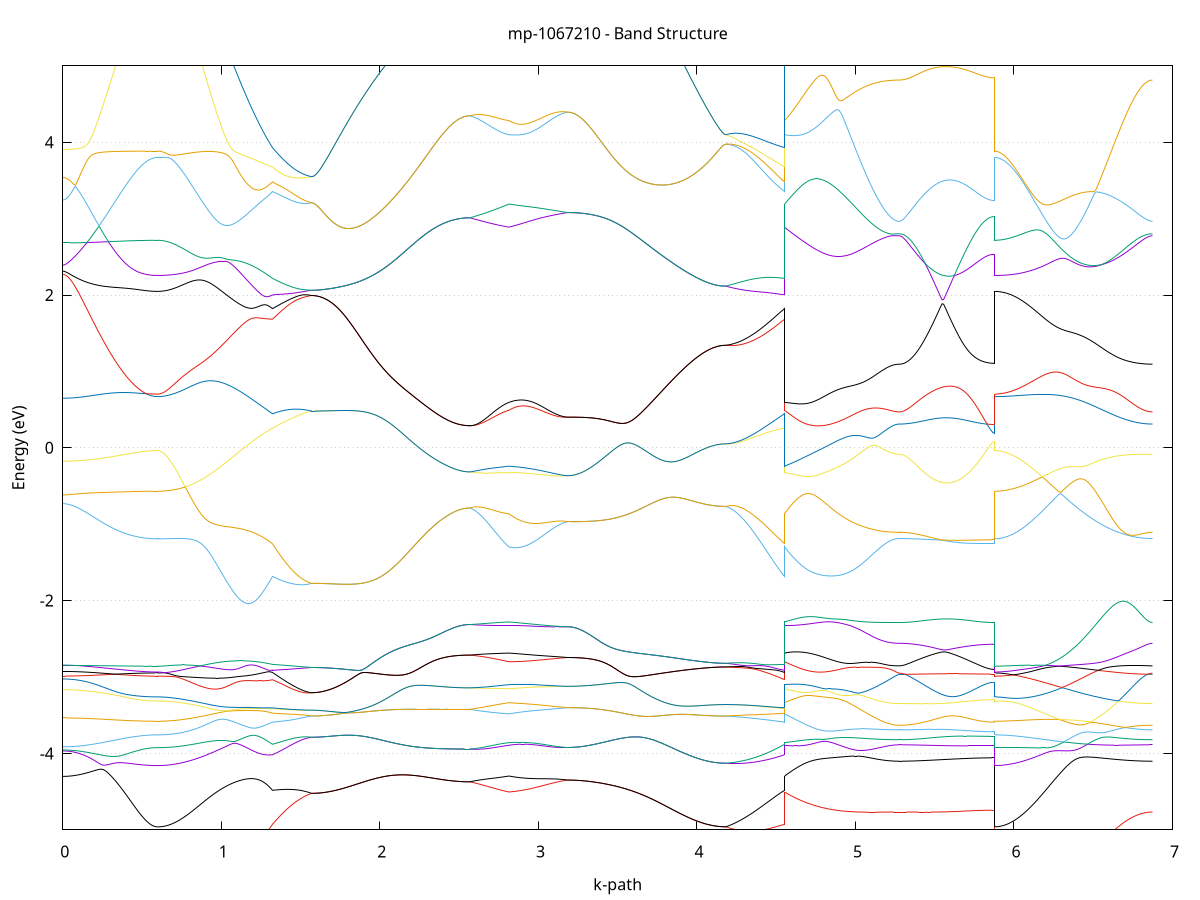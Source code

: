 set title 'mp-1067210 - Band Structure'
set xlabel 'k-path'
set ylabel 'Energy (eV)'
set grid y
set yrange [-5:5]
set terminal png size 800,600
set output 'mp-1067210_bands_gnuplot.png'
plot '-' using 1:2 with lines notitle, '-' using 1:2 with lines notitle, '-' using 1:2 with lines notitle, '-' using 1:2 with lines notitle, '-' using 1:2 with lines notitle, '-' using 1:2 with lines notitle, '-' using 1:2 with lines notitle, '-' using 1:2 with lines notitle, '-' using 1:2 with lines notitle, '-' using 1:2 with lines notitle, '-' using 1:2 with lines notitle, '-' using 1:2 with lines notitle, '-' using 1:2 with lines notitle, '-' using 1:2 with lines notitle, '-' using 1:2 with lines notitle, '-' using 1:2 with lines notitle, '-' using 1:2 with lines notitle, '-' using 1:2 with lines notitle, '-' using 1:2 with lines notitle, '-' using 1:2 with lines notitle, '-' using 1:2 with lines notitle, '-' using 1:2 with lines notitle, '-' using 1:2 with lines notitle, '-' using 1:2 with lines notitle, '-' using 1:2 with lines notitle, '-' using 1:2 with lines notitle, '-' using 1:2 with lines notitle, '-' using 1:2 with lines notitle, '-' using 1:2 with lines notitle, '-' using 1:2 with lines notitle, '-' using 1:2 with lines notitle, '-' using 1:2 with lines notitle, '-' using 1:2 with lines notitle, '-' using 1:2 with lines notitle, '-' using 1:2 with lines notitle, '-' using 1:2 with lines notitle, '-' using 1:2 with lines notitle, '-' using 1:2 with lines notitle, '-' using 1:2 with lines notitle, '-' using 1:2 with lines notitle, '-' using 1:2 with lines notitle, '-' using 1:2 with lines notitle, '-' using 1:2 with lines notitle, '-' using 1:2 with lines notitle
0.000000 -70.382117
0.009975 -70.382117
0.019949 -70.382117
0.029924 -70.382117
0.039899 -70.382117
0.049873 -70.382117
0.059848 -70.382117
0.069823 -70.382117
0.079797 -70.382117
0.089772 -70.382117
0.099747 -70.382117
0.109721 -70.382117
0.119696 -70.382117
0.129670 -70.382117
0.139645 -70.382017
0.149620 -70.382017
0.159594 -70.382017
0.169569 -70.382017
0.179544 -70.382017
0.189518 -70.382017
0.199493 -70.382017
0.209468 -70.382117
0.219442 -70.382117
0.229417 -70.382117
0.239392 -70.382117
0.249366 -70.382117
0.259341 -70.382117
0.269316 -70.382017
0.279290 -70.382017
0.289265 -70.382017
0.299240 -70.382017
0.309214 -70.382017
0.319189 -70.382017
0.329163 -70.382017
0.339138 -70.382017
0.349113 -70.382017
0.359087 -70.382017
0.369062 -70.382117
0.379037 -70.382117
0.389011 -70.382117
0.398986 -70.382117
0.408961 -70.382117
0.418935 -70.382117
0.428910 -70.382017
0.438885 -70.381917
0.448859 -70.381917
0.458834 -70.381917
0.468809 -70.381917
0.478783 -70.381917
0.488758 -70.381917
0.498733 -70.381917
0.508707 -70.381917
0.518682 -70.381917
0.528657 -70.381917
0.538631 -70.381917
0.548606 -70.381917
0.558580 -70.381917
0.568555 -70.381917
0.578530 -70.381917
0.588504 -70.381917
0.598479 -70.381817
0.598479 -70.381817
0.606711 -70.381817
0.614942 -70.381917
0.623174 -70.381917
0.631406 -70.381917
0.639637 -70.381917
0.647869 -70.381917
0.656101 -70.381917
0.664332 -70.381817
0.672564 -70.381817
0.680796 -70.381817
0.689027 -70.381817
0.697259 -70.381817
0.705490 -70.381817
0.713722 -70.381817
0.721954 -70.381817
0.730185 -70.381717
0.738417 -70.381717
0.746649 -70.381717
0.754880 -70.381617
0.763112 -70.381617
0.771344 -70.381617
0.779575 -70.381517
0.787807 -70.381517
0.796038 -70.381517
0.804270 -70.381417
0.812502 -70.381417
0.820733 -70.381317
0.828965 -70.381217
0.837197 -70.381217
0.845428 -70.381117
0.853660 -70.381017
0.861892 -70.381017
0.870123 -70.380917
0.878355 -70.380817
0.886587 -70.380717
0.894818 -70.380617
0.903050 -70.380517
0.911281 -70.380517
0.919513 -70.380317
0.927745 -70.380317
0.935976 -70.380117
0.944208 -70.380017
0.952440 -70.380017
0.960671 -70.379817
0.968903 -70.379717
0.977135 -70.379617
0.985366 -70.379517
0.993598 -70.379317
1.001830 -70.379217
1.010061 -70.379117
1.018293 -70.379017
1.026524 -70.378917
1.034756 -70.378817
1.042988 -70.378617
1.051219 -70.378417
1.059451 -70.378317
1.067683 -70.378217
1.075914 -70.378117
1.084146 -70.377917
1.092378 -70.377817
1.100609 -70.377717
1.108841 -70.377617
1.117073 -70.377417
1.125304 -70.377217
1.133536 -70.377117
1.141767 -70.377017
1.149999 -70.376817
1.158231 -70.376717
1.166462 -70.376517
1.174694 -70.376417
1.182926 -70.376317
1.191157 -70.376117
1.199389 -70.375917
1.207621 -70.375817
1.215852 -70.375617
1.224084 -70.375417
1.232316 -70.375317
1.240547 -70.375117
1.248779 -70.374917
1.257010 -70.374817
1.265242 -70.374617
1.273474 -70.374417
1.281705 -70.374217
1.289937 -70.374017
1.298169 -70.373917
1.306400 -70.373717
1.314632 -70.373517
1.322864 -70.373317
1.322864 -70.373317
1.331660 -70.373317
1.340456 -70.373217
1.349252 -70.373117
1.358048 -70.373117
1.366844 -70.373017
1.375640 -70.372917
1.384436 -70.372917
1.393232 -70.372817
1.402028 -70.372717
1.410824 -70.372617
1.419620 -70.372617
1.428416 -70.372517
1.437212 -70.372517
1.446008 -70.372417
1.454804 -70.372317
1.463600 -70.372217
1.472396 -70.372217
1.481192 -70.372117
1.489988 -70.372117
1.498784 -70.372017
1.507580 -70.371917
1.516376 -70.371917
1.525172 -70.371817
1.533968 -70.371717
1.542764 -70.371717
1.551560 -70.371617
1.560356 -70.371517
1.569152 -70.371517
1.569152 -70.371517
1.582292 -70.371517
1.595432 -70.371517
1.608573 -70.371517
1.621713 -70.371517
1.634854 -70.371517
1.647994 -70.371517
1.661134 -70.371417
1.674275 -70.371517
1.687415 -70.371417
1.700556 -70.371417
1.713696 -70.371417
1.726836 -70.371417
1.739977 -70.371417
1.753117 -70.371417
1.766258 -70.371417
1.779398 -70.371417
1.792538 -70.371417
1.805679 -70.371417
1.818819 -70.371417
1.831960 -70.371417
1.845100 -70.371417
1.858241 -70.371417
1.871381 -70.371417
1.884521 -70.371517
1.897662 -70.371417
1.910802 -70.371417
1.923943 -70.371417
1.937083 -70.371417
1.950223 -70.371417
1.963364 -70.371417
1.976504 -70.371417
1.989645 -70.371417
2.002785 -70.371417
2.015925 -70.371417
2.029066 -70.371417
2.042206 -70.371417
2.055347 -70.371417
2.068487 -70.371417
2.081628 -70.371417
2.094768 -70.371317
2.107908 -70.371317
2.121049 -70.371317
2.134189 -70.371317
2.147330 -70.371317
2.160470 -70.371317
2.173610 -70.371317
2.186751 -70.371317
2.199891 -70.371217
2.213032 -70.371217
2.226172 -70.371217
2.239312 -70.371317
2.252453 -70.371317
2.265593 -70.371317
2.278734 -70.371317
2.291874 -70.371317
2.305014 -70.371317
2.318155 -70.371317
2.331295 -70.371317
2.344436 -70.371317
2.357576 -70.371317
2.370717 -70.371317
2.383857 -70.371317
2.396997 -70.371217
2.410138 -70.371217
2.423278 -70.371217
2.436419 -70.371217
2.449559 -70.371217
2.462699 -70.371217
2.475840 -70.371117
2.488980 -70.371117
2.502121 -70.371117
2.515261 -70.371117
2.528401 -70.371117
2.541542 -70.371117
2.554682 -70.371117
2.567823 -70.371117
2.567823 -70.371117
2.576619 -70.371117
2.585415 -70.371217
2.594211 -70.371317
2.603007 -70.371317
2.611803 -70.371417
2.620599 -70.371517
2.629395 -70.371617
2.638191 -70.371717
2.646987 -70.371717
2.655783 -70.371817
2.664579 -70.371917
2.673375 -70.372017
2.682171 -70.372117
2.690967 -70.372217
2.699763 -70.372217
2.708559 -70.372317
2.717355 -70.372417
2.726151 -70.372417
2.734947 -70.372517
2.743743 -70.372617
2.752539 -70.372617
2.761335 -70.372717
2.770131 -70.372717
2.778927 -70.372817
2.787723 -70.372917
2.796519 -70.372917
2.805315 -70.373017
2.814111 -70.373017
2.814111 -70.373017
2.824384 -70.373017
2.834658 -70.372917
2.844931 -70.372917
2.855205 -70.372817
2.865479 -70.372817
2.875752 -70.372717
2.886026 -70.372717
2.896299 -70.372717
2.906573 -70.372617
2.916847 -70.372517
2.927120 -70.372517
2.937394 -70.372517
2.947667 -70.372417
2.957941 -70.372317
2.968215 -70.372317
2.978488 -70.372317
2.988762 -70.372217
2.999035 -70.372117
3.009309 -70.372117
3.019583 -70.372017
3.029856 -70.372017
3.040130 -70.372017
3.050403 -70.371917
3.060677 -70.371817
3.070951 -70.371817
3.081224 -70.371717
3.091498 -70.371717
3.101771 -70.371717
3.112045 -70.371617
3.122319 -70.371617
3.132592 -70.371517
3.142866 -70.371517
3.153139 -70.371417
3.163413 -70.371417
3.173687 -70.371317
3.183960 -70.371317
3.183960 -70.371317
3.197101 -70.371317
3.210241 -70.371317
3.223381 -70.371317
3.236522 -70.371317
3.249662 -70.371317
3.262803 -70.371317
3.275943 -70.371317
3.289084 -70.371317
3.302224 -70.371317
3.315364 -70.371317
3.328505 -70.371317
3.341645 -70.371317
3.354786 -70.371317
3.367926 -70.371317
3.381066 -70.371317
3.394207 -70.371317
3.407347 -70.371317
3.420488 -70.371417
3.433628 -70.371417
3.446768 -70.371417
3.459909 -70.371417
3.473049 -70.371417
3.486190 -70.371317
3.499330 -70.371317
3.512471 -70.371317
3.525611 -70.371417
3.538751 -70.371417
3.551892 -70.371417
3.565032 -70.371417
3.578173 -70.371417
3.591313 -70.371417
3.604453 -70.371417
3.617594 -70.371417
3.630734 -70.371417
3.643875 -70.371417
3.657015 -70.371417
3.670155 -70.371517
3.683296 -70.371517
3.696436 -70.371517
3.709577 -70.371517
3.722717 -70.371517
3.735858 -70.371517
3.748998 -70.371517
3.762138 -70.371517
3.775279 -70.371517
3.788419 -70.371517
3.801560 -70.371517
3.814700 -70.371517
3.827840 -70.371517
3.840981 -70.371517
3.854121 -70.371517
3.867262 -70.371617
3.880402 -70.371617
3.893542 -70.371617
3.906683 -70.371617
3.919823 -70.371617
3.932964 -70.371617
3.946104 -70.371617
3.959244 -70.371617
3.972385 -70.371617
3.985525 -70.371717
3.998666 -70.371717
4.011806 -70.371717
4.024947 -70.371717
4.038087 -70.371717
4.051227 -70.371717
4.064368 -70.371717
4.077508 -70.371717
4.090649 -70.371717
4.103789 -70.371817
4.116929 -70.371817
4.130070 -70.371817
4.143210 -70.371817
4.156351 -70.371817
4.169491 -70.371817
4.182631 -70.371817
4.182631 -70.371817
4.192905 -70.371817
4.203179 -70.371917
4.213452 -70.371917
4.223726 -70.372017
4.233999 -70.372017
4.244273 -70.372017
4.254547 -70.372117
4.264820 -70.372117
4.275094 -70.372217
4.285367 -70.372217
4.295641 -70.372317
4.305915 -70.372317
4.316188 -70.372317
4.326462 -70.372417
4.336735 -70.372517
4.347009 -70.372517
4.357283 -70.372617
4.367556 -70.372617
4.377830 -70.372617
4.388103 -70.372717
4.398377 -70.372717
4.408651 -70.372717
4.418924 -70.372817
4.429198 -70.372817
4.439471 -70.372917
4.449745 -70.372917
4.460019 -70.372917
4.470292 -70.373017
4.480566 -70.373017
4.490839 -70.373117
4.501113 -70.373117
4.511387 -70.373217
4.521660 -70.373217
4.531934 -70.373317
4.542207 -70.373317
4.552481 -70.373317
4.552481 -70.373017
4.560713 -70.373217
4.568944 -70.373417
4.577176 -70.373617
4.585408 -70.373817
4.593639 -70.374017
4.601871 -70.374217
4.610103 -70.374317
4.618334 -70.374517
4.626566 -70.374717
4.634797 -70.374817
4.643029 -70.375017
4.651261 -70.375117
4.659492 -70.375317
4.667724 -70.375517
4.675956 -70.375617
4.684187 -70.375817
4.692419 -70.376017
4.700651 -70.376117
4.708882 -70.376317
4.717114 -70.376417
4.725346 -70.376717
4.733577 -70.376817
4.741809 -70.376917
4.750040 -70.377017
4.758272 -70.377217
4.766504 -70.377317
4.774735 -70.377417
4.782967 -70.377617
4.791199 -70.377717
4.799430 -70.377817
4.807662 -70.378017
4.815894 -70.378117
4.824125 -70.378217
4.832357 -70.378317
4.840589 -70.378517
4.848820 -70.378617
4.857052 -70.378817
4.865283 -70.378917
4.873515 -70.379017
4.881747 -70.379117
4.889978 -70.379217
4.898210 -70.379317
4.906442 -70.379417
4.914673 -70.379517
4.922905 -70.379717
4.931137 -70.379717
4.939368 -70.379917
4.947600 -70.380017
4.955831 -70.380017
4.964063 -70.380117
4.972295 -70.380217
4.980526 -70.380317
4.988758 -70.380317
4.996990 -70.380417
5.005221 -70.380517
5.013453 -70.380517
5.021685 -70.380617
5.029916 -70.380717
5.038148 -70.380817
5.046380 -70.380917
5.054611 -70.380917
5.062843 -70.381017
5.071074 -70.381117
5.079306 -70.381117
5.087538 -70.381217
5.095769 -70.381317
5.104001 -70.381417
5.112233 -70.381517
5.120464 -70.381517
5.128696 -70.381617
5.136928 -70.381617
5.145159 -70.381717
5.153391 -70.381717
5.161623 -70.381717
5.169854 -70.381817
5.178086 -70.381817
5.186317 -70.381817
5.194549 -70.381817
5.202781 -70.381917
5.211012 -70.381917
5.219244 -70.381917
5.227476 -70.382017
5.235707 -70.382017
5.243939 -70.382117
5.252171 -70.382217
5.260402 -70.382217
5.268634 -70.382217
5.276866 -70.382217
5.276866 -70.382217
5.286840 -70.382217
5.296815 -70.382217
5.306789 -70.382217
5.316764 -70.382217
5.326739 -70.382217
5.336713 -70.382117
5.346688 -70.382117
5.356663 -70.382117
5.366637 -70.382117
5.376612 -70.382117
5.386587 -70.382117
5.396561 -70.382117
5.406536 -70.382117
5.416511 -70.382117
5.426485 -70.382117
5.436460 -70.382117
5.446435 -70.382117
5.456409 -70.382117
5.466384 -70.382117
5.476359 -70.382117
5.486333 -70.382117
5.496308 -70.382017
5.506283 -70.382017
5.516257 -70.382017
5.526232 -70.382117
5.536206 -70.382117
5.546181 -70.382117
5.556156 -70.382117
5.566130 -70.382117
5.576105 -70.382117
5.586080 -70.382117
5.596054 -70.382117
5.606029 -70.382117
5.616004 -70.382117
5.625978 -70.382117
5.635953 -70.382117
5.645928 -70.382117
5.655902 -70.382117
5.665877 -70.382117
5.675852 -70.382117
5.685826 -70.382117
5.695801 -70.382117
5.705776 -70.382117
5.715750 -70.382117
5.725725 -70.382017
5.735699 -70.382017
5.745674 -70.382017
5.755649 -70.382017
5.765623 -70.382017
5.775598 -70.382017
5.785573 -70.382017
5.795547 -70.382017
5.805522 -70.382017
5.815497 -70.382017
5.825471 -70.381917
5.835446 -70.381917
5.845421 -70.381917
5.855395 -70.381917
5.865370 -70.381917
5.875345 -70.381817
5.875345 -70.381817
5.888485 -70.381817
5.901625 -70.381917
5.914766 -70.381917
5.927906 -70.381917
5.941047 -70.381917
5.954187 -70.381917
5.967327 -70.381917
5.980468 -70.381917
5.993608 -70.381917
6.006749 -70.381917
6.019889 -70.381917
6.033030 -70.381917
6.046170 -70.381917
6.059310 -70.381917
6.072451 -70.381917
6.085591 -70.381917
6.098732 -70.381917
6.111872 -70.381917
6.125012 -70.381917
6.138153 -70.381917
6.151293 -70.381817
6.164434 -70.381917
6.177574 -70.381917
6.190714 -70.382017
6.203855 -70.381917
6.216995 -70.381917
6.230136 -70.382017
6.243276 -70.382017
6.256417 -70.381917
6.269557 -70.381917
6.282697 -70.381917
6.295838 -70.381917
6.308978 -70.381917
6.322119 -70.381917
6.335259 -70.381917
6.348399 -70.381917
6.361540 -70.381917
6.374680 -70.381917
6.387821 -70.382017
6.400961 -70.381917
6.414101 -70.381917
6.427242 -70.381917
6.440382 -70.381917
6.453523 -70.381917
6.466663 -70.381917
6.479804 -70.381917
6.492944 -70.381917
6.506084 -70.381917
6.519225 -70.381917
6.532365 -70.381917
6.545506 -70.381917
6.558646 -70.381917
6.571786 -70.381917
6.584927 -70.381917
6.598067 -70.381917
6.611208 -70.381917
6.624348 -70.381817
6.637488 -70.381817
6.650629 -70.381817
6.663769 -70.382017
6.676910 -70.381917
6.690050 -70.381917
6.703190 -70.382017
6.716331 -70.382017
6.729471 -70.382017
6.742612 -70.382017
6.755752 -70.382017
6.768893 -70.382017
6.782033 -70.382017
6.795173 -70.382117
6.808314 -70.382117
6.821454 -70.382217
6.834595 -70.382217
6.847735 -70.382217
6.860875 -70.382217
6.874016 -70.382217
e
0.000000 -70.351517
0.009975 -70.351517
0.019949 -70.351517
0.029924 -70.351517
0.039899 -70.351517
0.049873 -70.351617
0.059848 -70.351517
0.069823 -70.351517
0.079797 -70.351517
0.089772 -70.351517
0.099747 -70.351417
0.109721 -70.351417
0.119696 -70.351417
0.129670 -70.351417
0.139645 -70.351417
0.149620 -70.351417
0.159594 -70.351417
0.169569 -70.351417
0.179544 -70.351417
0.189518 -70.351517
0.199493 -70.351517
0.209468 -70.351517
0.219442 -70.351517
0.229417 -70.351517
0.239392 -70.351517
0.249366 -70.351517
0.259341 -70.351517
0.269316 -70.351517
0.279290 -70.351517
0.289265 -70.351517
0.299240 -70.351617
0.309214 -70.351617
0.319189 -70.351617
0.329163 -70.351617
0.339138 -70.351717
0.349113 -70.351717
0.359087 -70.351717
0.369062 -70.351817
0.379037 -70.351817
0.389011 -70.351817
0.398986 -70.351817
0.408961 -70.351817
0.418935 -70.351817
0.428910 -70.351717
0.438885 -70.351717
0.448859 -70.351717
0.458834 -70.351717
0.468809 -70.351717
0.478783 -70.351717
0.488758 -70.351717
0.498733 -70.351717
0.508707 -70.351717
0.518682 -70.351717
0.528657 -70.351617
0.538631 -70.351617
0.548606 -70.351617
0.558580 -70.351617
0.568555 -70.351617
0.578530 -70.351617
0.588504 -70.351617
0.598479 -70.351617
0.598479 -70.351617
0.606711 -70.351617
0.614942 -70.351617
0.623174 -70.351717
0.631406 -70.351817
0.639637 -70.351817
0.647869 -70.351917
0.656101 -70.352017
0.664332 -70.352117
0.672564 -70.352217
0.680796 -70.352417
0.689027 -70.352517
0.697259 -70.352717
0.705490 -70.352817
0.713722 -70.353017
0.721954 -70.353217
0.730185 -70.353317
0.738417 -70.353517
0.746649 -70.353717
0.754880 -70.353917
0.763112 -70.354117
0.771344 -70.354317
0.779575 -70.354517
0.787807 -70.354717
0.796038 -70.354917
0.804270 -70.355117
0.812502 -70.355417
0.820733 -70.355617
0.828965 -70.355817
0.837197 -70.356017
0.845428 -70.356217
0.853660 -70.356417
0.861892 -70.356717
0.870123 -70.356917
0.878355 -70.357117
0.886587 -70.357317
0.894818 -70.357617
0.903050 -70.357817
0.911281 -70.358017
0.919513 -70.358217
0.927745 -70.358517
0.935976 -70.358717
0.944208 -70.358917
0.952440 -70.359217
0.960671 -70.359417
0.968903 -70.359617
0.977135 -70.359917
0.985366 -70.360117
0.993598 -70.360317
1.001830 -70.360517
1.010061 -70.360817
1.018293 -70.361017
1.026524 -70.361217
1.034756 -70.361517
1.042988 -70.361717
1.051219 -70.361917
1.059451 -70.362117
1.067683 -70.362417
1.075914 -70.362617
1.084146 -70.362917
1.092378 -70.363117
1.100609 -70.363417
1.108841 -70.363617
1.117073 -70.363817
1.125304 -70.364017
1.133536 -70.364317
1.141767 -70.364517
1.149999 -70.364817
1.158231 -70.365017
1.166462 -70.365217
1.174694 -70.365517
1.182926 -70.365717
1.191157 -70.365917
1.199389 -70.366117
1.207621 -70.366417
1.215852 -70.366617
1.224084 -70.366917
1.232316 -70.367117
1.240547 -70.367417
1.248779 -70.367617
1.257010 -70.367817
1.265242 -70.368017
1.273474 -70.368317
1.281705 -70.368517
1.289937 -70.368617
1.298169 -70.368917
1.306400 -70.369117
1.314632 -70.369417
1.322864 -70.369617
1.322864 -70.369617
1.331660 -70.369717
1.340456 -70.369717
1.349252 -70.369817
1.358048 -70.369917
1.366844 -70.369917
1.375640 -70.370017
1.384436 -70.370017
1.393232 -70.370117
1.402028 -70.370217
1.410824 -70.370217
1.419620 -70.370317
1.428416 -70.370417
1.437212 -70.370517
1.446008 -70.370417
1.454804 -70.370517
1.463600 -70.370617
1.472396 -70.370617
1.481192 -70.370717
1.489988 -70.370817
1.498784 -70.370917
1.507580 -70.371017
1.516376 -70.371017
1.525172 -70.371117
1.533968 -70.371217
1.542764 -70.371317
1.551560 -70.371317
1.560356 -70.371417
1.569152 -70.371517
1.569152 -70.371517
1.582292 -70.371517
1.595432 -70.371517
1.608573 -70.371517
1.621713 -70.371517
1.634854 -70.371517
1.647994 -70.371517
1.661134 -70.371417
1.674275 -70.371517
1.687415 -70.371417
1.700556 -70.371417
1.713696 -70.371417
1.726836 -70.371417
1.739977 -70.371417
1.753117 -70.371417
1.766258 -70.371417
1.779398 -70.371417
1.792538 -70.371417
1.805679 -70.371417
1.818819 -70.371417
1.831960 -70.371417
1.845100 -70.371417
1.858241 -70.371417
1.871381 -70.371417
1.884521 -70.371517
1.897662 -70.371417
1.910802 -70.371417
1.923943 -70.371417
1.937083 -70.371417
1.950223 -70.371417
1.963364 -70.371417
1.976504 -70.371417
1.989645 -70.371417
2.002785 -70.371417
2.015925 -70.371417
2.029066 -70.371417
2.042206 -70.371417
2.055347 -70.371417
2.068487 -70.371417
2.081628 -70.371417
2.094768 -70.371317
2.107908 -70.371317
2.121049 -70.371317
2.134189 -70.371317
2.147330 -70.371317
2.160470 -70.371317
2.173610 -70.371317
2.186751 -70.371317
2.199891 -70.371217
2.213032 -70.371217
2.226172 -70.371217
2.239312 -70.371317
2.252453 -70.371317
2.265593 -70.371317
2.278734 -70.371317
2.291874 -70.371317
2.305014 -70.371317
2.318155 -70.371317
2.331295 -70.371317
2.344436 -70.371317
2.357576 -70.371317
2.370717 -70.371317
2.383857 -70.371317
2.396997 -70.371217
2.410138 -70.371217
2.423278 -70.371217
2.436419 -70.371217
2.449559 -70.371217
2.462699 -70.371217
2.475840 -70.371117
2.488980 -70.371117
2.502121 -70.371117
2.515261 -70.371117
2.528401 -70.371117
2.541542 -70.371117
2.554682 -70.371117
2.567823 -70.371117
2.567823 -70.371117
2.576619 -70.371017
2.585415 -70.371017
2.594211 -70.370917
2.603007 -70.370817
2.611803 -70.370817
2.620599 -70.370717
2.629395 -70.370717
2.638191 -70.370617
2.646987 -70.370617
2.655783 -70.370517
2.664579 -70.370417
2.673375 -70.370417
2.682171 -70.370317
2.690967 -70.370217
2.699763 -70.370117
2.708559 -70.370117
2.717355 -70.370117
2.726151 -70.370017
2.734947 -70.369917
2.743743 -70.369817
2.752539 -70.369717
2.761335 -70.369717
2.770131 -70.369617
2.778927 -70.369617
2.787723 -70.369517
2.796519 -70.369417
2.805315 -70.369417
2.814111 -70.369317
2.814111 -70.369317
2.824384 -70.369317
2.834658 -70.369417
2.844931 -70.369417
2.855205 -70.369517
2.865479 -70.369617
2.875752 -70.369617
2.886026 -70.369717
2.896299 -70.369817
2.906573 -70.369817
2.916847 -70.369917
2.927120 -70.369917
2.937394 -70.370017
2.947667 -70.370017
2.957941 -70.370117
2.968215 -70.370117
2.978488 -70.370217
2.988762 -70.370217
2.999035 -70.370317
3.009309 -70.370317
3.019583 -70.370417
3.029856 -70.370517
3.040130 -70.370517
3.050403 -70.370617
3.060677 -70.370617
3.070951 -70.370717
3.081224 -70.370717
3.091498 -70.370817
3.101771 -70.370817
3.112045 -70.370917
3.122319 -70.370917
3.132592 -70.371017
3.142866 -70.371117
3.153139 -70.371117
3.163413 -70.371217
3.173687 -70.371217
3.183960 -70.371317
3.183960 -70.371317
3.197101 -70.371317
3.210241 -70.371317
3.223381 -70.371317
3.236522 -70.371317
3.249662 -70.371317
3.262803 -70.371317
3.275943 -70.371317
3.289084 -70.371317
3.302224 -70.371317
3.315364 -70.371317
3.328505 -70.371317
3.341645 -70.371317
3.354786 -70.371317
3.367926 -70.371317
3.381066 -70.371317
3.394207 -70.371317
3.407347 -70.371317
3.420488 -70.371417
3.433628 -70.371417
3.446768 -70.371417
3.459909 -70.371417
3.473049 -70.371417
3.486190 -70.371317
3.499330 -70.371317
3.512471 -70.371317
3.525611 -70.371417
3.538751 -70.371417
3.551892 -70.371417
3.565032 -70.371417
3.578173 -70.371417
3.591313 -70.371417
3.604453 -70.371417
3.617594 -70.371417
3.630734 -70.371417
3.643875 -70.371417
3.657015 -70.371417
3.670155 -70.371517
3.683296 -70.371517
3.696436 -70.371517
3.709577 -70.371517
3.722717 -70.371517
3.735858 -70.371517
3.748998 -70.371517
3.762138 -70.371517
3.775279 -70.371517
3.788419 -70.371517
3.801560 -70.371517
3.814700 -70.371517
3.827840 -70.371517
3.840981 -70.371517
3.854121 -70.371517
3.867262 -70.371617
3.880402 -70.371617
3.893542 -70.371617
3.906683 -70.371617
3.919823 -70.371617
3.932964 -70.371617
3.946104 -70.371617
3.959244 -70.371617
3.972385 -70.371617
3.985525 -70.371717
3.998666 -70.371717
4.011806 -70.371717
4.024947 -70.371717
4.038087 -70.371717
4.051227 -70.371717
4.064368 -70.371717
4.077508 -70.371717
4.090649 -70.371717
4.103789 -70.371817
4.116929 -70.371817
4.130070 -70.371817
4.143210 -70.371817
4.156351 -70.371817
4.169491 -70.371817
4.182631 -70.371817
4.182631 -70.371817
4.192905 -70.371717
4.203179 -70.371717
4.213452 -70.371617
4.223726 -70.371617
4.233999 -70.371517
4.244273 -70.371417
4.254547 -70.371417
4.264820 -70.371317
4.275094 -70.371317
4.285367 -70.371217
4.295641 -70.371217
4.305915 -70.371117
4.316188 -70.371117
4.326462 -70.371017
4.336735 -70.371017
4.347009 -70.370917
4.357283 -70.370817
4.367556 -70.370817
4.377830 -70.370717
4.388103 -70.370617
4.398377 -70.370617
4.408651 -70.370517
4.418924 -70.370417
4.429198 -70.370417
4.439471 -70.370317
4.449745 -70.370217
4.460019 -70.370117
4.470292 -70.370017
4.480566 -70.370017
4.490839 -70.369917
4.501113 -70.369917
4.511387 -70.369817
4.521660 -70.369817
4.531934 -70.369717
4.542207 -70.369617
4.552481 -70.369617
4.552481 -70.369317
4.560713 -70.369117
4.568944 -70.368817
4.577176 -70.368617
4.585408 -70.368517
4.593639 -70.368317
4.601871 -70.368117
4.610103 -70.367817
4.618334 -70.367617
4.626566 -70.367417
4.634797 -70.367217
4.643029 -70.367017
4.651261 -70.366717
4.659492 -70.366517
4.667724 -70.366317
4.675956 -70.366117
4.684187 -70.365817
4.692419 -70.365617
4.700651 -70.365417
4.708882 -70.365217
4.717114 -70.364917
4.725346 -70.364717
4.733577 -70.364517
4.741809 -70.364217
4.750040 -70.364017
4.758272 -70.363717
4.766504 -70.363517
4.774735 -70.363317
4.782967 -70.363017
4.791199 -70.362817
4.799430 -70.362617
4.807662 -70.362317
4.815894 -70.362117
4.824125 -70.361817
4.832357 -70.361617
4.840589 -70.361417
4.848820 -70.361117
4.857052 -70.360917
4.865283 -70.360717
4.873515 -70.360517
4.881747 -70.360217
4.889978 -70.360017
4.898210 -70.359817
4.906442 -70.359517
4.914673 -70.359317
4.922905 -70.359017
4.931137 -70.358817
4.939368 -70.358517
4.947600 -70.358317
4.955831 -70.358117
4.964063 -70.357817
4.972295 -70.357617
4.980526 -70.357417
4.988758 -70.357117
4.996990 -70.356817
5.005221 -70.356617
5.013453 -70.356417
5.021685 -70.356217
5.029916 -70.355917
5.038148 -70.355717
5.046380 -70.355517
5.054611 -70.355317
5.062843 -70.355117
5.071074 -70.354917
5.079306 -70.354717
5.087538 -70.354517
5.095769 -70.354417
5.104001 -70.354217
5.112233 -70.354017
5.120464 -70.353817
5.128696 -70.353617
5.136928 -70.353417
5.145159 -70.353317
5.153391 -70.353117
5.161623 -70.352917
5.169854 -70.352817
5.178086 -70.352617
5.186317 -70.352517
5.194549 -70.352317
5.202781 -70.352217
5.211012 -70.352117
5.219244 -70.352017
5.227476 -70.351917
5.235707 -70.351817
5.243939 -70.351817
5.252171 -70.351817
5.260402 -70.351717
5.268634 -70.351717
5.276866 -70.351717
5.276866 -70.351717
5.286840 -70.351717
5.296815 -70.351717
5.306789 -70.351717
5.316764 -70.351617
5.326739 -70.351717
5.336713 -70.351717
5.346688 -70.351717
5.356663 -70.351717
5.366637 -70.351817
5.376612 -70.351817
5.386587 -70.351817
5.396561 -70.351817
5.406536 -70.351817
5.416511 -70.351617
5.426485 -70.351717
5.436460 -70.351717
5.446435 -70.351717
5.456409 -70.351717
5.466384 -70.351717
5.476359 -70.351717
5.486333 -70.351717
5.496308 -70.351717
5.506283 -70.351617
5.516257 -70.351617
5.526232 -70.351717
5.536206 -70.351717
5.546181 -70.351717
5.556156 -70.351717
5.566130 -70.351717
5.576105 -70.351717
5.586080 -70.351717
5.596054 -70.351617
5.606029 -70.351617
5.616004 -70.351617
5.625978 -70.351617
5.635953 -70.351617
5.645928 -70.351517
5.655902 -70.351517
5.665877 -70.351617
5.675852 -70.351617
5.685826 -70.351617
5.695801 -70.351617
5.705776 -70.351617
5.715750 -70.351617
5.725725 -70.351617
5.735699 -70.351617
5.745674 -70.351617
5.755649 -70.351617
5.765623 -70.351717
5.775598 -70.351717
5.785573 -70.351717
5.795547 -70.351717
5.805522 -70.351717
5.815497 -70.351717
5.825471 -70.351617
5.835446 -70.351617
5.845421 -70.351717
5.855395 -70.351617
5.865370 -70.351617
5.875345 -70.351517
5.875345 -70.351617
5.888485 -70.351617
5.901625 -70.351617
5.914766 -70.351617
5.927906 -70.351717
5.941047 -70.351617
5.954187 -70.351617
5.967327 -70.351617
5.980468 -70.351617
5.993608 -70.351617
6.006749 -70.351717
6.019889 -70.351717
6.033030 -70.351717
6.046170 -70.351717
6.059310 -70.351717
6.072451 -70.351617
6.085591 -70.351717
6.098732 -70.351617
6.111872 -70.351617
6.125012 -70.351717
6.138153 -70.351717
6.151293 -70.351717
6.164434 -70.351717
6.177574 -70.351717
6.190714 -70.351717
6.203855 -70.351817
6.216995 -70.351817
6.230136 -70.351817
6.243276 -70.351817
6.256417 -70.351817
6.269557 -70.351817
6.282697 -70.351817
6.295838 -70.351817
6.308978 -70.351917
6.322119 -70.351917
6.335259 -70.351917
6.348399 -70.351917
6.361540 -70.351917
6.374680 -70.351917
6.387821 -70.351917
6.400961 -70.351917
6.414101 -70.351917
6.427242 -70.351917
6.440382 -70.351917
6.453523 -70.351917
6.466663 -70.351917
6.479804 -70.351917
6.492944 -70.351917
6.506084 -70.351917
6.519225 -70.351917
6.532365 -70.351917
6.545506 -70.351817
6.558646 -70.351917
6.571786 -70.351917
6.584927 -70.351917
6.598067 -70.351917
6.611208 -70.351817
6.624348 -70.351817
6.637488 -70.351817
6.650629 -70.351817
6.663769 -70.351817
6.676910 -70.351817
6.690050 -70.351817
6.703190 -70.351817
6.716331 -70.351817
6.729471 -70.351817
6.742612 -70.351817
6.755752 -70.351817
6.768893 -70.351717
6.782033 -70.351717
6.795173 -70.351717
6.808314 -70.351717
6.821454 -70.351817
6.834595 -70.351717
6.847735 -70.351717
6.860875 -70.351717
6.874016 -70.351717
e
0.000000 -70.345717
0.009975 -70.345717
0.019949 -70.345717
0.029924 -70.345717
0.039899 -70.345717
0.049873 -70.345717
0.059848 -70.345817
0.069823 -70.345817
0.079797 -70.345817
0.089772 -70.345817
0.099747 -70.345817
0.109721 -70.345817
0.119696 -70.345717
0.129670 -70.345717
0.139645 -70.345717
0.149620 -70.345717
0.159594 -70.345717
0.169569 -70.345717
0.179544 -70.345617
0.189518 -70.345617
0.199493 -70.345617
0.209468 -70.345717
0.219442 -70.345717
0.229417 -70.345717
0.239392 -70.345717
0.249366 -70.345717
0.259341 -70.345717
0.269316 -70.345717
0.279290 -70.345717
0.289265 -70.345717
0.299240 -70.345717
0.309214 -70.345717
0.319189 -70.345717
0.329163 -70.345717
0.339138 -70.345617
0.349113 -70.345617
0.359087 -70.345617
0.369062 -70.345617
0.379037 -70.345717
0.389011 -70.345717
0.398986 -70.345717
0.408961 -70.345717
0.418935 -70.345617
0.428910 -70.345617
0.438885 -70.345617
0.448859 -70.345617
0.458834 -70.345617
0.468809 -70.345617
0.478783 -70.345617
0.488758 -70.345617
0.498733 -70.345617
0.508707 -70.345617
0.518682 -70.345617
0.528657 -70.345617
0.538631 -70.345617
0.548606 -70.345617
0.558580 -70.345617
0.568555 -70.345617
0.578530 -70.345617
0.588504 -70.345617
0.598479 -70.345617
0.598479 -70.345617
0.606711 -70.345617
0.614942 -70.345617
0.623174 -70.345617
0.631406 -70.345617
0.639637 -70.345517
0.647869 -70.345417
0.656101 -70.345417
0.664332 -70.345217
0.672564 -70.345117
0.680796 -70.345017
0.689027 -70.344917
0.697259 -70.344817
0.705490 -70.344717
0.713722 -70.344617
0.721954 -70.344517
0.730185 -70.344417
0.738417 -70.344217
0.746649 -70.344117
0.754880 -70.344017
0.763112 -70.343917
0.771344 -70.343717
0.779575 -70.343617
0.787807 -70.343517
0.796038 -70.343417
0.804270 -70.343317
0.812502 -70.343117
0.820733 -70.343017
0.828965 -70.342917
0.837197 -70.342717
0.845428 -70.342617
0.853660 -70.342517
0.861892 -70.342417
0.870123 -70.342217
0.878355 -70.342117
0.886587 -70.342017
0.894818 -70.341817
0.903050 -70.341717
0.911281 -70.341617
0.919513 -70.341417
0.927745 -70.341317
0.935976 -70.341217
0.944208 -70.341117
0.952440 -70.341017
0.960671 -70.340917
0.968903 -70.340817
0.977135 -70.340717
0.985366 -70.340617
0.993598 -70.340517
1.001830 -70.340417
1.010061 -70.340317
1.018293 -70.340217
1.026524 -70.340117
1.034756 -70.340017
1.042988 -70.339917
1.051219 -70.339817
1.059451 -70.339717
1.067683 -70.339617
1.075914 -70.339617
1.084146 -70.339517
1.092378 -70.339417
1.100609 -70.339317
1.108841 -70.339317
1.117073 -70.339217
1.125304 -70.339117
1.133536 -70.339017
1.141767 -70.339017
1.149999 -70.338917
1.158231 -70.338817
1.166462 -70.338817
1.174694 -70.338717
1.182926 -70.338717
1.191157 -70.338617
1.199389 -70.338517
1.207621 -70.338517
1.215852 -70.338417
1.224084 -70.338417
1.232316 -70.338417
1.240547 -70.338317
1.248779 -70.338317
1.257010 -70.338217
1.265242 -70.338217
1.273474 -70.338117
1.281705 -70.338117
1.289937 -70.338117
1.298169 -70.338017
1.306400 -70.338017
1.314632 -70.338017
1.322864 -70.338017
1.322864 -70.338017
1.331660 -70.337917
1.340456 -70.337917
1.349252 -70.338017
1.358048 -70.337917
1.366844 -70.337917
1.375640 -70.337917
1.384436 -70.337917
1.393232 -70.337917
1.402028 -70.337917
1.410824 -70.337917
1.419620 -70.337917
1.428416 -70.337917
1.437212 -70.337917
1.446008 -70.337817
1.454804 -70.337817
1.463600 -70.337817
1.472396 -70.337817
1.481192 -70.337917
1.489988 -70.337917
1.498784 -70.337917
1.507580 -70.337917
1.516376 -70.337917
1.525172 -70.337917
1.533968 -70.338017
1.542764 -70.338017
1.551560 -70.338017
1.560356 -70.338017
1.569152 -70.338017
1.569152 -70.338017
1.582292 -70.338017
1.595432 -70.338017
1.608573 -70.338017
1.621713 -70.337917
1.634854 -70.337917
1.647994 -70.338017
1.661134 -70.338017
1.674275 -70.338017
1.687415 -70.337917
1.700556 -70.337917
1.713696 -70.337917
1.726836 -70.337917
1.739977 -70.338017
1.753117 -70.338017
1.766258 -70.338017
1.779398 -70.338017
1.792538 -70.337917
1.805679 -70.337917
1.818819 -70.337917
1.831960 -70.337917
1.845100 -70.337917
1.858241 -70.337917
1.871381 -70.337917
1.884521 -70.337917
1.897662 -70.337917
1.910802 -70.337917
1.923943 -70.337917
1.937083 -70.337917
1.950223 -70.337917
1.963364 -70.337917
1.976504 -70.338017
1.989645 -70.337917
2.002785 -70.337917
2.015925 -70.337917
2.029066 -70.337917
2.042206 -70.337917
2.055347 -70.337917
2.068487 -70.338017
2.081628 -70.338017
2.094768 -70.338017
2.107908 -70.338017
2.121049 -70.338017
2.134189 -70.338017
2.147330 -70.338017
2.160470 -70.338017
2.173610 -70.338017
2.186751 -70.338017
2.199891 -70.338017
2.213032 -70.338017
2.226172 -70.338017
2.239312 -70.338017
2.252453 -70.338117
2.265593 -70.338017
2.278734 -70.338017
2.291874 -70.338017
2.305014 -70.338117
2.318155 -70.338117
2.331295 -70.338117
2.344436 -70.338117
2.357576 -70.338117
2.370717 -70.338117
2.383857 -70.338117
2.396997 -70.338117
2.410138 -70.338117
2.423278 -70.338117
2.436419 -70.338117
2.449559 -70.338117
2.462699 -70.338117
2.475840 -70.338117
2.488980 -70.338117
2.502121 -70.338117
2.515261 -70.338017
2.528401 -70.338017
2.541542 -70.338017
2.554682 -70.338017
2.567823 -70.338017
2.567823 -70.338017
2.576619 -70.338017
2.585415 -70.338017
2.594211 -70.338017
2.603007 -70.338017
2.611803 -70.338017
2.620599 -70.338117
2.629395 -70.338117
2.638191 -70.338117
2.646987 -70.338117
2.655783 -70.338217
2.664579 -70.338217
2.673375 -70.338217
2.682171 -70.338217
2.690967 -70.338217
2.699763 -70.338217
2.708559 -70.338217
2.717355 -70.338217
2.726151 -70.338217
2.734947 -70.338217
2.743743 -70.338217
2.752539 -70.338217
2.761335 -70.338217
2.770131 -70.338217
2.778927 -70.338217
2.787723 -70.338317
2.796519 -70.338217
2.805315 -70.338317
2.814111 -70.338317
2.814111 -70.338317
2.824384 -70.338317
2.834658 -70.338217
2.844931 -70.338217
2.855205 -70.338217
2.865479 -70.338217
2.875752 -70.338217
2.886026 -70.338217
2.896299 -70.338217
2.906573 -70.338217
2.916847 -70.338217
2.927120 -70.338117
2.937394 -70.338117
2.947667 -70.338117
2.957941 -70.338117
2.968215 -70.338117
2.978488 -70.338117
2.988762 -70.338117
2.999035 -70.338117
3.009309 -70.338017
3.019583 -70.338017
3.029856 -70.338017
3.040130 -70.338117
3.050403 -70.338017
3.060677 -70.338017
3.070951 -70.338017
3.081224 -70.338017
3.091498 -70.338017
3.101771 -70.338017
3.112045 -70.338017
3.122319 -70.338017
3.132592 -70.337917
3.142866 -70.337917
3.153139 -70.337917
3.163413 -70.337917
3.173687 -70.338017
3.183960 -70.337917
3.183960 -70.337917
3.197101 -70.337917
3.210241 -70.337917
3.223381 -70.337917
3.236522 -70.337917
3.249662 -70.338017
3.262803 -70.338017
3.275943 -70.338017
3.289084 -70.337917
3.302224 -70.337917
3.315364 -70.337917
3.328505 -70.337917
3.341645 -70.337917
3.354786 -70.337917
3.367926 -70.337917
3.381066 -70.337917
3.394207 -70.337917
3.407347 -70.337917
3.420488 -70.337917
3.433628 -70.337917
3.446768 -70.337917
3.459909 -70.337917
3.473049 -70.337917
3.486190 -70.337817
3.499330 -70.337817
3.512471 -70.337817
3.525611 -70.337817
3.538751 -70.337817
3.551892 -70.337817
3.565032 -70.337817
3.578173 -70.337817
3.591313 -70.337917
3.604453 -70.337917
3.617594 -70.337917
3.630734 -70.337917
3.643875 -70.337917
3.657015 -70.337917
3.670155 -70.337917
3.683296 -70.337917
3.696436 -70.337917
3.709577 -70.337917
3.722717 -70.337917
3.735858 -70.337917
3.748998 -70.337917
3.762138 -70.337817
3.775279 -70.337917
3.788419 -70.337917
3.801560 -70.337817
3.814700 -70.337817
3.827840 -70.337817
3.840981 -70.337817
3.854121 -70.337817
3.867262 -70.337817
3.880402 -70.337817
3.893542 -70.337817
3.906683 -70.337817
3.919823 -70.337817
3.932964 -70.337817
3.946104 -70.337817
3.959244 -70.337817
3.972385 -70.337817
3.985525 -70.337817
3.998666 -70.337817
4.011806 -70.337817
4.024947 -70.337817
4.038087 -70.337817
4.051227 -70.337817
4.064368 -70.337817
4.077508 -70.337817
4.090649 -70.337817
4.103789 -70.337817
4.116929 -70.337817
4.130070 -70.337817
4.143210 -70.337817
4.156351 -70.337817
4.169491 -70.337817
4.182631 -70.337817
4.182631 -70.337817
4.192905 -70.337817
4.203179 -70.337817
4.213452 -70.337817
4.223726 -70.337817
4.233999 -70.337817
4.244273 -70.337817
4.254547 -70.337817
4.264820 -70.337817
4.275094 -70.337817
4.285367 -70.337817
4.295641 -70.337817
4.305915 -70.337817
4.316188 -70.337817
4.326462 -70.337817
4.336735 -70.337917
4.347009 -70.337917
4.357283 -70.337917
4.367556 -70.337917
4.377830 -70.337917
4.388103 -70.337817
4.398377 -70.337917
4.408651 -70.337917
4.418924 -70.337917
4.429198 -70.337917
4.439471 -70.337917
4.449745 -70.337917
4.460019 -70.337917
4.470292 -70.337917
4.480566 -70.337917
4.490839 -70.337917
4.501113 -70.337917
4.511387 -70.337917
4.521660 -70.337917
4.531934 -70.338017
4.542207 -70.337917
4.552481 -70.338017
4.552481 -70.338317
4.560713 -70.338317
4.568944 -70.338317
4.577176 -70.338317
4.585408 -70.338317
4.593639 -70.338417
4.601871 -70.338417
4.610103 -70.338517
4.618334 -70.338517
4.626566 -70.338517
4.634797 -70.338617
4.643029 -70.338617
4.651261 -70.338717
4.659492 -70.338717
4.667724 -70.338817
4.675956 -70.338817
4.684187 -70.338917
4.692419 -70.338917
4.700651 -70.339017
4.708882 -70.339117
4.717114 -70.339117
4.725346 -70.339117
4.733577 -70.339217
4.741809 -70.339217
4.750040 -70.339317
4.758272 -70.339417
4.766504 -70.339417
4.774735 -70.339517
4.782967 -70.339617
4.791199 -70.339717
4.799430 -70.339717
4.807662 -70.339817
4.815894 -70.339917
4.824125 -70.340017
4.832357 -70.340117
4.840589 -70.340117
4.848820 -70.340317
4.857052 -70.340317
4.865283 -70.340417
4.873515 -70.340517
4.881747 -70.340617
4.889978 -70.340717
4.898210 -70.340817
4.906442 -70.340917
4.914673 -70.341017
4.922905 -70.341117
4.931137 -70.341217
4.939368 -70.341317
4.947600 -70.341417
4.955831 -70.341517
4.964063 -70.341517
4.972295 -70.341717
4.980526 -70.341817
4.988758 -70.341917
4.996990 -70.342017
5.005221 -70.342117
5.013453 -70.342217
5.021685 -70.342417
5.029916 -70.342517
5.038148 -70.342617
5.046380 -70.342717
5.054611 -70.342917
5.062843 -70.343017
5.071074 -70.343117
5.079306 -70.343217
5.087538 -70.343417
5.095769 -70.343517
5.104001 -70.343617
5.112233 -70.343817
5.120464 -70.343917
5.128696 -70.344017
5.136928 -70.344117
5.145159 -70.344217
5.153391 -70.344317
5.161623 -70.344417
5.169854 -70.344517
5.178086 -70.344617
5.186317 -70.344717
5.194549 -70.344717
5.202781 -70.344817
5.211012 -70.344917
5.219244 -70.345017
5.227476 -70.345117
5.235707 -70.345117
5.243939 -70.345217
5.252171 -70.345317
5.260402 -70.345317
5.268634 -70.345317
5.276866 -70.345317
5.276866 -70.345317
5.286840 -70.345317
5.296815 -70.345317
5.306789 -70.345317
5.316764 -70.345317
5.326739 -70.345317
5.336713 -70.345317
5.346688 -70.345317
5.356663 -70.345317
5.366637 -70.345317
5.376612 -70.345317
5.386587 -70.345317
5.396561 -70.345317
5.406536 -70.345317
5.416511 -70.345317
5.426485 -70.345317
5.436460 -70.345317
5.446435 -70.345317
5.456409 -70.345317
5.466384 -70.345317
5.476359 -70.345417
5.486333 -70.345417
5.496308 -70.345417
5.506283 -70.345417
5.516257 -70.345417
5.526232 -70.345417
5.536206 -70.345417
5.546181 -70.345417
5.556156 -70.345417
5.566130 -70.345417
5.576105 -70.345417
5.586080 -70.345417
5.596054 -70.345317
5.606029 -70.345317
5.616004 -70.345417
5.625978 -70.345417
5.635953 -70.345417
5.645928 -70.345417
5.655902 -70.345417
5.665877 -70.345417
5.675852 -70.345417
5.685826 -70.345417
5.695801 -70.345417
5.705776 -70.345417
5.715750 -70.345417
5.725725 -70.345417
5.735699 -70.345417
5.745674 -70.345417
5.755649 -70.345417
5.765623 -70.345417
5.775598 -70.345417
5.785573 -70.345417
5.795547 -70.345417
5.805522 -70.345417
5.815497 -70.345417
5.825471 -70.345417
5.835446 -70.345417
5.845421 -70.345417
5.855395 -70.345417
5.865370 -70.345417
5.875345 -70.345417
5.875345 -70.345617
5.888485 -70.345617
5.901625 -70.345617
5.914766 -70.345617
5.927906 -70.345617
5.941047 -70.345617
5.954187 -70.345617
5.967327 -70.345617
5.980468 -70.345617
5.993608 -70.345617
6.006749 -70.345617
6.019889 -70.345617
6.033030 -70.345617
6.046170 -70.345617
6.059310 -70.345617
6.072451 -70.345617
6.085591 -70.345617
6.098732 -70.345617
6.111872 -70.345617
6.125012 -70.345617
6.138153 -70.345617
6.151293 -70.345617
6.164434 -70.345617
6.177574 -70.345617
6.190714 -70.345617
6.203855 -70.345617
6.216995 -70.345617
6.230136 -70.345617
6.243276 -70.345617
6.256417 -70.345617
6.269557 -70.345617
6.282697 -70.345617
6.295838 -70.345617
6.308978 -70.345617
6.322119 -70.345617
6.335259 -70.345717
6.348399 -70.345617
6.361540 -70.345617
6.374680 -70.345617
6.387821 -70.345617
6.400961 -70.345617
6.414101 -70.345617
6.427242 -70.345617
6.440382 -70.345617
6.453523 -70.345617
6.466663 -70.345617
6.479804 -70.345617
6.492944 -70.345617
6.506084 -70.345617
6.519225 -70.345517
6.532365 -70.345517
6.545506 -70.345517
6.558646 -70.345517
6.571786 -70.345517
6.584927 -70.345517
6.598067 -70.345517
6.611208 -70.345517
6.624348 -70.345417
6.637488 -70.345417
6.650629 -70.345317
6.663769 -70.345317
6.676910 -70.345317
6.690050 -70.345317
6.703190 -70.345317
6.716331 -70.345317
6.729471 -70.345217
6.742612 -70.345217
6.755752 -70.345217
6.768893 -70.345217
6.782033 -70.345217
6.795173 -70.345217
6.808314 -70.345217
6.821454 -70.345317
6.834595 -70.345317
6.847735 -70.345317
6.860875 -70.345317
6.874016 -70.345317
e
0.000000 -70.338717
0.009975 -70.338817
0.019949 -70.338817
0.029924 -70.338917
0.039899 -70.338917
0.049873 -70.338917
0.059848 -70.338917
0.069823 -70.338917
0.079797 -70.338917
0.089772 -70.338817
0.099747 -70.338817
0.109721 -70.338817
0.119696 -70.338817
0.129670 -70.338717
0.139645 -70.338717
0.149620 -70.338717
0.159594 -70.338717
0.169569 -70.338717
0.179544 -70.338717
0.189518 -70.338717
0.199493 -70.338717
0.209468 -70.338717
0.219442 -70.338717
0.229417 -70.338717
0.239392 -70.338717
0.249366 -70.338717
0.259341 -70.338717
0.269316 -70.338717
0.279290 -70.338717
0.289265 -70.338717
0.299240 -70.338717
0.309214 -70.338717
0.319189 -70.338717
0.329163 -70.338717
0.339138 -70.338617
0.349113 -70.338617
0.359087 -70.338617
0.369062 -70.338617
0.379037 -70.338617
0.389011 -70.338717
0.398986 -70.338717
0.408961 -70.338717
0.418935 -70.338717
0.428910 -70.338717
0.438885 -70.338717
0.448859 -70.338717
0.458834 -70.338817
0.468809 -70.338817
0.478783 -70.338717
0.488758 -70.338717
0.498733 -70.338717
0.508707 -70.338717
0.518682 -70.338717
0.528657 -70.338717
0.538631 -70.338717
0.548606 -70.338717
0.558580 -70.338817
0.568555 -70.338817
0.578530 -70.338817
0.588504 -70.338817
0.598479 -70.338817
0.598479 -70.338817
0.606711 -70.338817
0.614942 -70.338817
0.623174 -70.338817
0.631406 -70.338817
0.639637 -70.338817
0.647869 -70.338817
0.656101 -70.338817
0.664332 -70.338817
0.672564 -70.338817
0.680796 -70.338817
0.689027 -70.338717
0.697259 -70.338717
0.705490 -70.338717
0.713722 -70.338717
0.721954 -70.338717
0.730185 -70.338717
0.738417 -70.338717
0.746649 -70.338717
0.754880 -70.338717
0.763112 -70.338617
0.771344 -70.338617
0.779575 -70.338617
0.787807 -70.338617
0.796038 -70.338617
0.804270 -70.338617
0.812502 -70.338617
0.820733 -70.338517
0.828965 -70.338617
0.837197 -70.338517
0.845428 -70.338517
0.853660 -70.338517
0.861892 -70.338517
0.870123 -70.338417
0.878355 -70.338417
0.886587 -70.338417
0.894818 -70.338417
0.903050 -70.338417
0.911281 -70.338317
0.919513 -70.338317
0.927745 -70.338317
0.935976 -70.338317
0.944208 -70.338317
0.952440 -70.338317
0.960671 -70.338217
0.968903 -70.338217
0.977135 -70.338217
0.985366 -70.338217
0.993598 -70.338217
1.001830 -70.338217
1.010061 -70.338117
1.018293 -70.338117
1.026524 -70.338117
1.034756 -70.338117
1.042988 -70.338017
1.051219 -70.338017
1.059451 -70.338017
1.067683 -70.337917
1.075914 -70.338017
1.084146 -70.337917
1.092378 -70.337917
1.100609 -70.337917
1.108841 -70.337917
1.117073 -70.337917
1.125304 -70.337917
1.133536 -70.337817
1.141767 -70.337817
1.149999 -70.337817
1.158231 -70.337817
1.166462 -70.337817
1.174694 -70.337817
1.182926 -70.337817
1.191157 -70.337817
1.199389 -70.337717
1.207621 -70.337717
1.215852 -70.337717
1.224084 -70.337717
1.232316 -70.337717
1.240547 -70.337717
1.248779 -70.337717
1.257010 -70.337717
1.265242 -70.337717
1.273474 -70.337717
1.281705 -70.337717
1.289937 -70.337717
1.298169 -70.337717
1.306400 -70.337717
1.314632 -70.337717
1.322864 -70.337717
1.322864 -70.337717
1.331660 -70.337717
1.340456 -70.337717
1.349252 -70.337717
1.358048 -70.337717
1.366844 -70.337717
1.375640 -70.337717
1.384436 -70.337717
1.393232 -70.337717
1.402028 -70.337717
1.410824 -70.337717
1.419620 -70.337717
1.428416 -70.337717
1.437212 -70.337717
1.446008 -70.337717
1.454804 -70.337717
1.463600 -70.337717
1.472396 -70.337717
1.481192 -70.337817
1.489988 -70.337817
1.498784 -70.337817
1.507580 -70.337817
1.516376 -70.337817
1.525172 -70.337817
1.533968 -70.337917
1.542764 -70.338017
1.551560 -70.338017
1.560356 -70.338017
1.569152 -70.338017
1.569152 -70.338017
1.582292 -70.338017
1.595432 -70.338017
1.608573 -70.338017
1.621713 -70.337917
1.634854 -70.337917
1.647994 -70.338017
1.661134 -70.338017
1.674275 -70.338017
1.687415 -70.337917
1.700556 -70.337917
1.713696 -70.337917
1.726836 -70.337917
1.739977 -70.338017
1.753117 -70.338017
1.766258 -70.338017
1.779398 -70.338017
1.792538 -70.337917
1.805679 -70.337917
1.818819 -70.337917
1.831960 -70.337917
1.845100 -70.337917
1.858241 -70.337917
1.871381 -70.337917
1.884521 -70.337917
1.897662 -70.337917
1.910802 -70.337917
1.923943 -70.337917
1.937083 -70.337917
1.950223 -70.337917
1.963364 -70.337917
1.976504 -70.338017
1.989645 -70.337917
2.002785 -70.337917
2.015925 -70.337917
2.029066 -70.337917
2.042206 -70.337917
2.055347 -70.337917
2.068487 -70.338017
2.081628 -70.338017
2.094768 -70.338017
2.107908 -70.338017
2.121049 -70.338017
2.134189 -70.338017
2.147330 -70.338017
2.160470 -70.338017
2.173610 -70.338017
2.186751 -70.338017
2.199891 -70.338017
2.213032 -70.338017
2.226172 -70.338017
2.239312 -70.338017
2.252453 -70.338117
2.265593 -70.338017
2.278734 -70.338017
2.291874 -70.338017
2.305014 -70.338117
2.318155 -70.338117
2.331295 -70.338117
2.344436 -70.338117
2.357576 -70.338117
2.370717 -70.338117
2.383857 -70.338117
2.396997 -70.338117
2.410138 -70.338117
2.423278 -70.338117
2.436419 -70.338117
2.449559 -70.338117
2.462699 -70.338117
2.475840 -70.338117
2.488980 -70.338117
2.502121 -70.338117
2.515261 -70.338017
2.528401 -70.338017
2.541542 -70.338017
2.554682 -70.338017
2.567823 -70.338017
2.567823 -70.338017
2.576619 -70.338017
2.585415 -70.338017
2.594211 -70.338017
2.603007 -70.338017
2.611803 -70.338017
2.620599 -70.338017
2.629395 -70.338117
2.638191 -70.338117
2.646987 -70.338117
2.655783 -70.338117
2.664579 -70.338117
2.673375 -70.338117
2.682171 -70.338117
2.690967 -70.338117
2.699763 -70.338117
2.708559 -70.338117
2.717355 -70.338117
2.726151 -70.338117
2.734947 -70.338117
2.743743 -70.338117
2.752539 -70.338117
2.761335 -70.338117
2.770131 -70.338117
2.778927 -70.338117
2.787723 -70.338117
2.796519 -70.338117
2.805315 -70.338117
2.814111 -70.338117
2.814111 -70.338117
2.824384 -70.338117
2.834658 -70.338017
2.844931 -70.338017
2.855205 -70.338117
2.865479 -70.338117
2.875752 -70.338117
2.886026 -70.338117
2.896299 -70.338117
2.906573 -70.338117
2.916847 -70.338017
2.927120 -70.338017
2.937394 -70.338017
2.947667 -70.338017
2.957941 -70.338017
2.968215 -70.338017
2.978488 -70.338017
2.988762 -70.338017
2.999035 -70.338017
3.009309 -70.338017
3.019583 -70.338017
3.029856 -70.338017
3.040130 -70.338017
3.050403 -70.338017
3.060677 -70.338017
3.070951 -70.338017
3.081224 -70.338017
3.091498 -70.337917
3.101771 -70.337917
3.112045 -70.337917
3.122319 -70.337917
3.132592 -70.337917
3.142866 -70.337917
3.153139 -70.337917
3.163413 -70.337917
3.173687 -70.337917
3.183960 -70.337917
3.183960 -70.337917
3.197101 -70.337917
3.210241 -70.337917
3.223381 -70.337917
3.236522 -70.337917
3.249662 -70.338017
3.262803 -70.338017
3.275943 -70.338017
3.289084 -70.337917
3.302224 -70.337917
3.315364 -70.337917
3.328505 -70.337917
3.341645 -70.337917
3.354786 -70.337917
3.367926 -70.337917
3.381066 -70.337917
3.394207 -70.337917
3.407347 -70.337917
3.420488 -70.337917
3.433628 -70.337917
3.446768 -70.337917
3.459909 -70.337917
3.473049 -70.337917
3.486190 -70.337817
3.499330 -70.337817
3.512471 -70.337817
3.525611 -70.337817
3.538751 -70.337817
3.551892 -70.337817
3.565032 -70.337817
3.578173 -70.337817
3.591313 -70.337917
3.604453 -70.337917
3.617594 -70.337917
3.630734 -70.337917
3.643875 -70.337917
3.657015 -70.337917
3.670155 -70.337917
3.683296 -70.337917
3.696436 -70.337917
3.709577 -70.337917
3.722717 -70.337917
3.735858 -70.337917
3.748998 -70.337917
3.762138 -70.337817
3.775279 -70.337917
3.788419 -70.337917
3.801560 -70.337817
3.814700 -70.337817
3.827840 -70.337817
3.840981 -70.337817
3.854121 -70.337817
3.867262 -70.337817
3.880402 -70.337817
3.893542 -70.337817
3.906683 -70.337817
3.919823 -70.337817
3.932964 -70.337817
3.946104 -70.337817
3.959244 -70.337817
3.972385 -70.337817
3.985525 -70.337817
3.998666 -70.337817
4.011806 -70.337817
4.024947 -70.337817
4.038087 -70.337817
4.051227 -70.337817
4.064368 -70.337817
4.077508 -70.337817
4.090649 -70.337817
4.103789 -70.337817
4.116929 -70.337817
4.130070 -70.337817
4.143210 -70.337817
4.156351 -70.337817
4.169491 -70.337817
4.182631 -70.337817
4.182631 -70.337817
4.192905 -70.337817
4.203179 -70.337817
4.213452 -70.337817
4.223726 -70.337817
4.233999 -70.337817
4.244273 -70.337817
4.254547 -70.337817
4.264820 -70.337817
4.275094 -70.337817
4.285367 -70.337817
4.295641 -70.337817
4.305915 -70.337817
4.316188 -70.337717
4.326462 -70.337817
4.336735 -70.337817
4.347009 -70.337817
4.357283 -70.337717
4.367556 -70.337717
4.377830 -70.337717
4.388103 -70.337717
4.398377 -70.337717
4.408651 -70.337717
4.418924 -70.337717
4.429198 -70.337717
4.439471 -70.337717
4.449745 -70.337717
4.460019 -70.337617
4.470292 -70.337617
4.480566 -70.337617
4.490839 -70.337617
4.501113 -70.337617
4.511387 -70.337717
4.521660 -70.337717
4.531934 -70.337717
4.542207 -70.337717
4.552481 -70.337717
4.552481 -70.338117
4.560713 -70.338117
4.568944 -70.338117
4.577176 -70.338117
4.585408 -70.338117
4.593639 -70.338117
4.601871 -70.338117
4.610103 -70.338117
4.618334 -70.338117
4.626566 -70.338117
4.634797 -70.338117
4.643029 -70.338217
4.651261 -70.338217
4.659492 -70.338217
4.667724 -70.338217
4.675956 -70.338217
4.684187 -70.338217
4.692419 -70.338217
4.700651 -70.338217
4.708882 -70.338317
4.717114 -70.338317
4.725346 -70.338317
4.733577 -70.338317
4.741809 -70.338317
4.750040 -70.338317
4.758272 -70.338417
4.766504 -70.338417
4.774735 -70.338417
4.782967 -70.338417
4.791199 -70.338417
4.799430 -70.338417
4.807662 -70.338517
4.815894 -70.338517
4.824125 -70.338517
4.832357 -70.338517
4.840589 -70.338517
4.848820 -70.338617
4.857052 -70.338617
4.865283 -70.338617
4.873515 -70.338617
4.881747 -70.338617
4.889978 -70.338617
4.898210 -70.338717
4.906442 -70.338717
4.914673 -70.338717
4.922905 -70.338717
4.931137 -70.338817
4.939368 -70.338717
4.947600 -70.338717
4.955831 -70.338817
4.964063 -70.338817
4.972295 -70.338717
4.980526 -70.338717
4.988758 -70.338717
4.996990 -70.338817
5.005221 -70.338817
5.013453 -70.338817
5.021685 -70.338817
5.029916 -70.338817
5.038148 -70.338817
5.046380 -70.338817
5.054611 -70.338917
5.062843 -70.338917
5.071074 -70.338917
5.079306 -70.338917
5.087538 -70.338917
5.095769 -70.339017
5.104001 -70.338917
5.112233 -70.339017
5.120464 -70.339017
5.128696 -70.339017
5.136928 -70.339017
5.145159 -70.339017
5.153391 -70.339017
5.161623 -70.339017
5.169854 -70.339017
5.178086 -70.339017
5.186317 -70.339017
5.194549 -70.339017
5.202781 -70.339017
5.211012 -70.339017
5.219244 -70.339017
5.227476 -70.339017
5.235707 -70.339017
5.243939 -70.339017
5.252171 -70.339017
5.260402 -70.339017
5.268634 -70.339017
5.276866 -70.339017
5.276866 -70.339017
5.286840 -70.339017
5.296815 -70.339117
5.306789 -70.339117
5.316764 -70.339117
5.326739 -70.339117
5.336713 -70.339117
5.346688 -70.339117
5.356663 -70.339117
5.366637 -70.339117
5.376612 -70.339117
5.386587 -70.339117
5.396561 -70.339117
5.406536 -70.339217
5.416511 -70.339117
5.426485 -70.339117
5.436460 -70.339217
5.446435 -70.339217
5.456409 -70.339217
5.466384 -70.339217
5.476359 -70.339217
5.486333 -70.339217
5.496308 -70.339217
5.506283 -70.339317
5.516257 -70.339317
5.526232 -70.339317
5.536206 -70.339217
5.546181 -70.339317
5.556156 -70.339317
5.566130 -70.339217
5.576105 -70.339217
5.586080 -70.339217
5.596054 -70.339217
5.606029 -70.339217
5.616004 -70.339217
5.625978 -70.339217
5.635953 -70.339217
5.645928 -70.339217
5.655902 -70.339217
5.665877 -70.339217
5.675852 -70.339317
5.685826 -70.339317
5.695801 -70.339317
5.705776 -70.339317
5.715750 -70.339317
5.725725 -70.339317
5.735699 -70.339317
5.745674 -70.339217
5.755649 -70.339217
5.765623 -70.339317
5.775598 -70.339317
5.785573 -70.339417
5.795547 -70.339317
5.805522 -70.339317
5.815497 -70.339317
5.825471 -70.339317
5.835446 -70.339317
5.845421 -70.339317
5.855395 -70.339417
5.865370 -70.339417
5.875345 -70.339417
5.875345 -70.338817
5.888485 -70.338817
5.901625 -70.338817
5.914766 -70.338717
5.927906 -70.338717
5.941047 -70.338717
5.954187 -70.338717
5.967327 -70.338717
5.980468 -70.338717
5.993608 -70.338717
6.006749 -70.338717
6.019889 -70.338717
6.033030 -70.338717
6.046170 -70.338717
6.059310 -70.338817
6.072451 -70.338817
6.085591 -70.338817
6.098732 -70.338717
6.111872 -70.338817
6.125012 -70.338817
6.138153 -70.338817
6.151293 -70.338817
6.164434 -70.338817
6.177574 -70.338917
6.190714 -70.338917
6.203855 -70.338917
6.216995 -70.338917
6.230136 -70.338917
6.243276 -70.338917
6.256417 -70.338917
6.269557 -70.339017
6.282697 -70.339017
6.295838 -70.339017
6.308978 -70.339017
6.322119 -70.339017
6.335259 -70.339017
6.348399 -70.339017
6.361540 -70.339017
6.374680 -70.339017
6.387821 -70.339017
6.400961 -70.339017
6.414101 -70.339017
6.427242 -70.339017
6.440382 -70.339117
6.453523 -70.339117
6.466663 -70.339117
6.479804 -70.339117
6.492944 -70.339117
6.506084 -70.339117
6.519225 -70.339117
6.532365 -70.339117
6.545506 -70.339117
6.558646 -70.339117
6.571786 -70.339117
6.584927 -70.339117
6.598067 -70.339117
6.611208 -70.339017
6.624348 -70.339017
6.637488 -70.339017
6.650629 -70.339017
6.663769 -70.339117
6.676910 -70.339017
6.690050 -70.339017
6.703190 -70.339017
6.716331 -70.339017
6.729471 -70.339017
6.742612 -70.339017
6.755752 -70.339017
6.768893 -70.339017
6.782033 -70.339017
6.795173 -70.339017
6.808314 -70.339017
6.821454 -70.339017
6.834595 -70.339117
6.847735 -70.339117
6.860875 -70.339117
6.874016 -70.339017
e
0.000000 -70.315717
0.009975 -70.315817
0.019949 -70.315717
0.029924 -70.315717
0.039899 -70.315717
0.049873 -70.315717
0.059848 -70.315717
0.069823 -70.315717
0.079797 -70.315717
0.089772 -70.315717
0.099747 -70.315717
0.109721 -70.315717
0.119696 -70.315717
0.129670 -70.315617
0.139645 -70.315617
0.149620 -70.315617
0.159594 -70.315717
0.169569 -70.315617
0.179544 -70.315617
0.189518 -70.315617
0.199493 -70.315617
0.209468 -70.315617
0.219442 -70.315617
0.229417 -70.315517
0.239392 -70.315517
0.249366 -70.315517
0.259341 -70.315617
0.269316 -70.315617
0.279290 -70.315617
0.289265 -70.315617
0.299240 -70.315617
0.309214 -70.315517
0.319189 -70.315517
0.329163 -70.315517
0.339138 -70.315517
0.349113 -70.315517
0.359087 -70.315517
0.369062 -70.315517
0.379037 -70.315517
0.389011 -70.315517
0.398986 -70.315517
0.408961 -70.315517
0.418935 -70.315517
0.428910 -70.315517
0.438885 -70.315517
0.448859 -70.315517
0.458834 -70.315517
0.468809 -70.315517
0.478783 -70.315517
0.488758 -70.315517
0.498733 -70.315517
0.508707 -70.315517
0.518682 -70.315517
0.528657 -70.315517
0.538631 -70.315517
0.548606 -70.315517
0.558580 -70.315517
0.568555 -70.315517
0.578530 -70.315517
0.588504 -70.315517
0.598479 -70.315617
0.598479 -70.315617
0.606711 -70.315517
0.614942 -70.315517
0.623174 -70.315517
0.631406 -70.315517
0.639637 -70.315517
0.647869 -70.315517
0.656101 -70.315517
0.664332 -70.315517
0.672564 -70.315517
0.680796 -70.315517
0.689027 -70.315517
0.697259 -70.315517
0.705490 -70.315517
0.713722 -70.315517
0.721954 -70.315417
0.730185 -70.315417
0.738417 -70.315517
0.746649 -70.315517
0.754880 -70.315417
0.763112 -70.315417
0.771344 -70.315417
0.779575 -70.315417
0.787807 -70.315417
0.796038 -70.315417
0.804270 -70.315417
0.812502 -70.315417
0.820733 -70.315417
0.828965 -70.315417
0.837197 -70.315417
0.845428 -70.315317
0.853660 -70.315417
0.861892 -70.315417
0.870123 -70.315317
0.878355 -70.315317
0.886587 -70.315317
0.894818 -70.315317
0.903050 -70.315317
0.911281 -70.315317
0.919513 -70.315217
0.927745 -70.315217
0.935976 -70.315217
0.944208 -70.315217
0.952440 -70.315217
0.960671 -70.315217
0.968903 -70.315217
0.977135 -70.315217
0.985366 -70.315117
0.993598 -70.315117
1.001830 -70.315117
1.010061 -70.315117
1.018293 -70.315117
1.026524 -70.315017
1.034756 -70.315117
1.042988 -70.315017
1.051219 -70.315017
1.059451 -70.315017
1.067683 -70.315017
1.075914 -70.315017
1.084146 -70.314917
1.092378 -70.314917
1.100609 -70.314917
1.108841 -70.314917
1.117073 -70.314917
1.125304 -70.314817
1.133536 -70.314817
1.141767 -70.314817
1.149999 -70.314817
1.158231 -70.314717
1.166462 -70.314717
1.174694 -70.314717
1.182926 -70.314717
1.191157 -70.314717
1.199389 -70.314617
1.207621 -70.314617
1.215852 -70.314617
1.224084 -70.314617
1.232316 -70.314617
1.240547 -70.314617
1.248779 -70.314517
1.257010 -70.314517
1.265242 -70.314517
1.273474 -70.314517
1.281705 -70.314517
1.289937 -70.314517
1.298169 -70.314517
1.306400 -70.314517
1.314632 -70.314517
1.322864 -70.314417
1.322864 -70.314417
1.331660 -70.314417
1.340456 -70.314417
1.349252 -70.314417
1.358048 -70.314317
1.366844 -70.314317
1.375640 -70.314317
1.384436 -70.314317
1.393232 -70.314417
1.402028 -70.314317
1.410824 -70.314317
1.419620 -70.314317
1.428416 -70.314317
1.437212 -70.314317
1.446008 -70.314317
1.454804 -70.314317
1.463600 -70.314317
1.472396 -70.314317
1.481192 -70.314317
1.489988 -70.314417
1.498784 -70.314417
1.507580 -70.314417
1.516376 -70.314417
1.525172 -70.314417
1.533968 -70.314417
1.542764 -70.314417
1.551560 -70.314317
1.560356 -70.314317
1.569152 -70.314317
1.569152 -70.314317
1.582292 -70.314317
1.595432 -70.314317
1.608573 -70.314317
1.621713 -70.314317
1.634854 -70.314317
1.647994 -70.314217
1.661134 -70.314217
1.674275 -70.314217
1.687415 -70.314317
1.700556 -70.314317
1.713696 -70.314317
1.726836 -70.314417
1.739977 -70.314517
1.753117 -70.314517
1.766258 -70.314717
1.779398 -70.314717
1.792538 -70.314817
1.805679 -70.314817
1.818819 -70.314817
1.831960 -70.314817
1.845100 -70.314817
1.858241 -70.314917
1.871381 -70.314917
1.884521 -70.315017
1.897662 -70.314917
1.910802 -70.315017
1.923943 -70.315017
1.937083 -70.315117
1.950223 -70.315217
1.963364 -70.315217
1.976504 -70.315317
1.989645 -70.315317
2.002785 -70.315417
2.015925 -70.315417
2.029066 -70.315417
2.042206 -70.315417
2.055347 -70.315517
2.068487 -70.315617
2.081628 -70.315617
2.094768 -70.315617
2.107908 -70.315717
2.121049 -70.315617
2.134189 -70.315717
2.147330 -70.315717
2.160470 -70.315717
2.173610 -70.315817
2.186751 -70.315917
2.199891 -70.315917
2.213032 -70.315917
2.226172 -70.316017
2.239312 -70.316117
2.252453 -70.316117
2.265593 -70.316217
2.278734 -70.316217
2.291874 -70.316217
2.305014 -70.316317
2.318155 -70.316317
2.331295 -70.316317
2.344436 -70.316417
2.357576 -70.316417
2.370717 -70.316517
2.383857 -70.316517
2.396997 -70.316517
2.410138 -70.316617
2.423278 -70.316617
2.436419 -70.316617
2.449559 -70.316517
2.462699 -70.316617
2.475840 -70.316517
2.488980 -70.316517
2.502121 -70.316517
2.515261 -70.316517
2.528401 -70.316517
2.541542 -70.316517
2.554682 -70.316517
2.567823 -70.316517
2.567823 -70.316517
2.576619 -70.316517
2.585415 -70.316617
2.594211 -70.316617
2.603007 -70.316617
2.611803 -70.316617
2.620599 -70.316617
2.629395 -70.316617
2.638191 -70.316617
2.646987 -70.316617
2.655783 -70.316617
2.664579 -70.316617
2.673375 -70.316617
2.682171 -70.316717
2.690967 -70.316717
2.699763 -70.316617
2.708559 -70.316617
2.717355 -70.316617
2.726151 -70.316617
2.734947 -70.316617
2.743743 -70.316617
2.752539 -70.316617
2.761335 -70.316617
2.770131 -70.316617
2.778927 -70.316617
2.787723 -70.316617
2.796519 -70.316617
2.805315 -70.316717
2.814111 -70.316617
2.814111 -70.316617
2.824384 -70.316717
2.834658 -70.316617
2.844931 -70.316717
2.855205 -70.316717
2.865479 -70.316717
2.875752 -70.316717
2.886026 -70.316717
2.896299 -70.316717
2.906573 -70.316717
2.916847 -70.316617
2.927120 -70.316717
2.937394 -70.316717
2.947667 -70.316717
2.957941 -70.316617
2.968215 -70.316617
2.978488 -70.316617
2.988762 -70.316617
2.999035 -70.316617
3.009309 -70.316617
3.019583 -70.316617
3.029856 -70.316617
3.040130 -70.316617
3.050403 -70.316617
3.060677 -70.316617
3.070951 -70.316617
3.081224 -70.316617
3.091498 -70.316617
3.101771 -70.316617
3.112045 -70.316617
3.122319 -70.316617
3.132592 -70.316617
3.142866 -70.316617
3.153139 -70.316617
3.163413 -70.316617
3.173687 -70.316617
3.183960 -70.316617
3.183960 -70.316617
3.197101 -70.316617
3.210241 -70.316617
3.223381 -70.316617
3.236522 -70.316617
3.249662 -70.316517
3.262803 -70.316517
3.275943 -70.316517
3.289084 -70.316517
3.302224 -70.316417
3.315364 -70.316417
3.328505 -70.316317
3.341645 -70.316317
3.354786 -70.316317
3.367926 -70.316317
3.381066 -70.316317
3.394207 -70.316417
3.407347 -70.316317
3.420488 -70.316417
3.433628 -70.316317
3.446768 -70.316217
3.459909 -70.316217
3.473049 -70.316117
3.486190 -70.316117
3.499330 -70.316017
3.512471 -70.316017
3.525611 -70.315917
3.538751 -70.315917
3.551892 -70.315917
3.565032 -70.315817
3.578173 -70.315917
3.591313 -70.315917
3.604453 -70.315817
3.617594 -70.315817
3.630734 -70.315817
3.643875 -70.315717
3.657015 -70.315617
3.670155 -70.315517
3.683296 -70.315517
3.696436 -70.315517
3.709577 -70.315417
3.722717 -70.315417
3.735858 -70.315317
3.748998 -70.315317
3.762138 -70.315217
3.775279 -70.315217
3.788419 -70.315117
3.801560 -70.315117
3.814700 -70.315117
3.827840 -70.315017
3.840981 -70.315017
3.854121 -70.315017
3.867262 -70.314917
3.880402 -70.314917
3.893542 -70.314917
3.906683 -70.314817
3.919823 -70.314817
3.932964 -70.314717
3.946104 -70.314717
3.959244 -70.314617
3.972385 -70.314617
3.985525 -70.314717
3.998666 -70.314717
4.011806 -70.314717
4.024947 -70.314617
4.038087 -70.314617
4.051227 -70.314517
4.064368 -70.314417
4.077508 -70.314417
4.090649 -70.314417
4.103789 -70.314417
4.116929 -70.314417
4.130070 -70.314417
4.143210 -70.314417
4.156351 -70.314417
4.169491 -70.314317
4.182631 -70.314417
4.182631 -70.314417
4.192905 -70.314317
4.203179 -70.314417
4.213452 -70.314417
4.223726 -70.314417
4.233999 -70.314417
4.244273 -70.314417
4.254547 -70.314417
4.264820 -70.314417
4.275094 -70.314417
4.285367 -70.314517
4.295641 -70.314417
4.305915 -70.314417
4.316188 -70.314417
4.326462 -70.314517
4.336735 -70.314517
4.347009 -70.314417
4.357283 -70.314517
4.367556 -70.314417
4.377830 -70.314417
4.388103 -70.314417
4.398377 -70.314417
4.408651 -70.314417
4.418924 -70.314417
4.429198 -70.314417
4.439471 -70.314417
4.449745 -70.314417
4.460019 -70.314417
4.470292 -70.314517
4.480566 -70.314517
4.490839 -70.314517
4.501113 -70.314517
4.511387 -70.314517
4.521660 -70.314517
4.531934 -70.314517
4.542207 -70.314517
4.552481 -70.314417
4.552481 -70.316617
4.560713 -70.316717
4.568944 -70.316717
4.577176 -70.316717
4.585408 -70.316717
4.593639 -70.316817
4.601871 -70.316817
4.610103 -70.316817
4.618334 -70.316817
4.626566 -70.316817
4.634797 -70.316917
4.643029 -70.316917
4.651261 -70.316917
4.659492 -70.316917
4.667724 -70.316917
4.675956 -70.317017
4.684187 -70.317017
4.692419 -70.317017
4.700651 -70.317017
4.708882 -70.317117
4.717114 -70.317117
4.725346 -70.317117
4.733577 -70.317117
4.741809 -70.317117
4.750040 -70.317117
4.758272 -70.317117
4.766504 -70.317217
4.774735 -70.317217
4.782967 -70.317217
4.791199 -70.317217
4.799430 -70.317317
4.807662 -70.317317
4.815894 -70.317317
4.824125 -70.317317
4.832357 -70.317317
4.840589 -70.317317
4.848820 -70.317317
4.857052 -70.317417
4.865283 -70.317417
4.873515 -70.317417
4.881747 -70.317417
4.889978 -70.317417
4.898210 -70.317417
4.906442 -70.317417
4.914673 -70.317417
4.922905 -70.317417
4.931137 -70.317517
4.939368 -70.317517
4.947600 -70.317517
4.955831 -70.317517
4.964063 -70.317517
4.972295 -70.317517
4.980526 -70.317517
4.988758 -70.317517
4.996990 -70.317517
5.005221 -70.317617
5.013453 -70.317617
5.021685 -70.317617
5.029916 -70.317617
5.038148 -70.317617
5.046380 -70.317617
5.054611 -70.317617
5.062843 -70.317617
5.071074 -70.317617
5.079306 -70.317617
5.087538 -70.317617
5.095769 -70.317617
5.104001 -70.317617
5.112233 -70.317617
5.120464 -70.317617
5.128696 -70.317617
5.136928 -70.317617
5.145159 -70.317617
5.153391 -70.317617
5.161623 -70.317617
5.169854 -70.317617
5.178086 -70.317617
5.186317 -70.317617
5.194549 -70.317617
5.202781 -70.317617
5.211012 -70.317617
5.219244 -70.317617
5.227476 -70.317717
5.235707 -70.317717
5.243939 -70.317717
5.252171 -70.317717
5.260402 -70.317717
5.268634 -70.317717
5.276866 -70.317717
5.276866 -70.317717
5.286840 -70.317717
5.296815 -70.317717
5.306789 -70.317717
5.316764 -70.317717
5.326739 -70.317717
5.336713 -70.317717
5.346688 -70.317717
5.356663 -70.317717
5.366637 -70.317817
5.376612 -70.317717
5.386587 -70.317717
5.396561 -70.317717
5.406536 -70.317717
5.416511 -70.317717
5.426485 -70.317717
5.436460 -70.317717
5.446435 -70.317717
5.456409 -70.317717
5.466384 -70.317817
5.476359 -70.317817
5.486333 -70.317817
5.496308 -70.317817
5.506283 -70.317817
5.516257 -70.317817
5.526232 -70.317817
5.536206 -70.317717
5.546181 -70.317717
5.556156 -70.317717
5.566130 -70.317617
5.576105 -70.317617
5.586080 -70.317617
5.596054 -70.317617
5.606029 -70.317617
5.616004 -70.317717
5.625978 -70.317717
5.635953 -70.317717
5.645928 -70.317717
5.655902 -70.317717
5.665877 -70.317717
5.675852 -70.317717
5.685826 -70.317717
5.695801 -70.317717
5.705776 -70.317717
5.715750 -70.317717
5.725725 -70.317717
5.735699 -70.317717
5.745674 -70.317717
5.755649 -70.317717
5.765623 -70.317817
5.775598 -70.317717
5.785573 -70.317717
5.795547 -70.317817
5.805522 -70.317717
5.815497 -70.317717
5.825471 -70.317717
5.835446 -70.317717
5.845421 -70.317817
5.855395 -70.317817
5.865370 -70.317817
5.875345 -70.317817
5.875345 -70.315617
5.888485 -70.315517
5.901625 -70.315517
5.914766 -70.315517
5.927906 -70.315517
5.941047 -70.315617
5.954187 -70.315517
5.967327 -70.315617
5.980468 -70.315517
5.993608 -70.315517
6.006749 -70.315517
6.019889 -70.315517
6.033030 -70.315617
6.046170 -70.315617
6.059310 -70.315717
6.072451 -70.315717
6.085591 -70.315717
6.098732 -70.315717
6.111872 -70.315917
6.125012 -70.315917
6.138153 -70.316017
6.151293 -70.316117
6.164434 -70.316117
6.177574 -70.316217
6.190714 -70.316217
6.203855 -70.316317
6.216995 -70.316317
6.230136 -70.316417
6.243276 -70.316417
6.256417 -70.316517
6.269557 -70.316617
6.282697 -70.316617
6.295838 -70.316717
6.308978 -70.316717
6.322119 -70.316717
6.335259 -70.316717
6.348399 -70.316817
6.361540 -70.316817
6.374680 -70.316917
6.387821 -70.316917
6.400961 -70.317017
6.414101 -70.317017
6.427242 -70.317117
6.440382 -70.317117
6.453523 -70.317117
6.466663 -70.317217
6.479804 -70.317217
6.492944 -70.317317
6.506084 -70.317317
6.519225 -70.317317
6.532365 -70.317417
6.545506 -70.317417
6.558646 -70.317417
6.571786 -70.317417
6.584927 -70.317417
6.598067 -70.317417
6.611208 -70.317417
6.624348 -70.317417
6.637488 -70.317417
6.650629 -70.317517
6.663769 -70.317517
6.676910 -70.317417
6.690050 -70.317517
6.703190 -70.317517
6.716331 -70.317517
6.729471 -70.317417
6.742612 -70.317517
6.755752 -70.317617
6.768893 -70.317617
6.782033 -70.317617
6.795173 -70.317617
6.808314 -70.317617
6.821454 -70.317617
6.834595 -70.317717
6.847735 -70.317717
6.860875 -70.317717
6.874016 -70.317717
e
0.000000 -70.313517
0.009975 -70.313517
0.019949 -70.313517
0.029924 -70.313517
0.039899 -70.313517
0.049873 -70.313617
0.059848 -70.313617
0.069823 -70.313617
0.079797 -70.313617
0.089772 -70.313517
0.099747 -70.313517
0.109721 -70.313517
0.119696 -70.313417
0.129670 -70.313417
0.139645 -70.313417
0.149620 -70.313517
0.159594 -70.313517
0.169569 -70.313517
0.179544 -70.313517
0.189518 -70.313517
0.199493 -70.313517
0.209468 -70.313517
0.219442 -70.313517
0.229417 -70.313517
0.239392 -70.313517
0.249366 -70.313517
0.259341 -70.313617
0.269316 -70.313617
0.279290 -70.313617
0.289265 -70.313617
0.299240 -70.313617
0.309214 -70.313617
0.319189 -70.313617
0.329163 -70.313617
0.339138 -70.313717
0.349113 -70.313717
0.359087 -70.313717
0.369062 -70.313717
0.379037 -70.313717
0.389011 -70.313717
0.398986 -70.313717
0.408961 -70.313717
0.418935 -70.313717
0.428910 -70.313717
0.438885 -70.313617
0.448859 -70.313617
0.458834 -70.313617
0.468809 -70.313617
0.478783 -70.313617
0.488758 -70.313617
0.498733 -70.313617
0.508707 -70.313617
0.518682 -70.313617
0.528657 -70.313617
0.538631 -70.313617
0.548606 -70.313617
0.558580 -70.313717
0.568555 -70.313717
0.578530 -70.313617
0.588504 -70.313617
0.598479 -70.313617
0.598479 -70.313617
0.606711 -70.313617
0.614942 -70.313617
0.623174 -70.313617
0.631406 -70.313617
0.639637 -70.313617
0.647869 -70.313617
0.656101 -70.313617
0.664332 -70.313617
0.672564 -70.313617
0.680796 -70.313617
0.689027 -70.313617
0.697259 -70.313717
0.705490 -70.313617
0.713722 -70.313617
0.721954 -70.313617
0.730185 -70.313617
0.738417 -70.313617
0.746649 -70.313617
0.754880 -70.313617
0.763112 -70.313617
0.771344 -70.313617
0.779575 -70.313617
0.787807 -70.313617
0.796038 -70.313617
0.804270 -70.313717
0.812502 -70.313717
0.820733 -70.313617
0.828965 -70.313617
0.837197 -70.313617
0.845428 -70.313717
0.853660 -70.313717
0.861892 -70.313717
0.870123 -70.313717
0.878355 -70.313717
0.886587 -70.313717
0.894818 -70.313717
0.903050 -70.313617
0.911281 -70.313717
0.919513 -70.313617
0.927745 -70.313617
0.935976 -70.313617
0.944208 -70.313617
0.952440 -70.313717
0.960671 -70.313717
0.968903 -70.313717
0.977135 -70.313717
0.985366 -70.313717
0.993598 -70.313717
1.001830 -70.313717
1.010061 -70.313717
1.018293 -70.313717
1.026524 -70.313717
1.034756 -70.313817
1.042988 -70.313817
1.051219 -70.313817
1.059451 -70.313817
1.067683 -70.313817
1.075914 -70.313817
1.084146 -70.313817
1.092378 -70.313917
1.100609 -70.313917
1.108841 -70.313917
1.117073 -70.313917
1.125304 -70.313917
1.133536 -70.313917
1.141767 -70.313917
1.149999 -70.313917
1.158231 -70.313917
1.166462 -70.313917
1.174694 -70.313917
1.182926 -70.313917
1.191157 -70.313917
1.199389 -70.313917
1.207621 -70.313917
1.215852 -70.313917
1.224084 -70.313917
1.232316 -70.314017
1.240547 -70.314017
1.248779 -70.314017
1.257010 -70.314017
1.265242 -70.314017
1.273474 -70.314017
1.281705 -70.314117
1.289937 -70.314117
1.298169 -70.314117
1.306400 -70.314217
1.314632 -70.314217
1.322864 -70.314217
1.322864 -70.314217
1.331660 -70.314217
1.340456 -70.314217
1.349252 -70.314217
1.358048 -70.314217
1.366844 -70.314117
1.375640 -70.314217
1.384436 -70.314217
1.393232 -70.314117
1.402028 -70.314117
1.410824 -70.314117
1.419620 -70.314117
1.428416 -70.314117
1.437212 -70.314117
1.446008 -70.314217
1.454804 -70.314217
1.463600 -70.314217
1.472396 -70.314217
1.481192 -70.314217
1.489988 -70.314217
1.498784 -70.314317
1.507580 -70.314317
1.516376 -70.314317
1.525172 -70.314317
1.533968 -70.314317
1.542764 -70.314317
1.551560 -70.314317
1.560356 -70.314317
1.569152 -70.314317
1.569152 -70.314317
1.582292 -70.314317
1.595432 -70.314317
1.608573 -70.314317
1.621713 -70.314317
1.634854 -70.314317
1.647994 -70.314217
1.661134 -70.314217
1.674275 -70.314217
1.687415 -70.314317
1.700556 -70.314317
1.713696 -70.314317
1.726836 -70.314417
1.739977 -70.314517
1.753117 -70.314517
1.766258 -70.314717
1.779398 -70.314717
1.792538 -70.314817
1.805679 -70.314817
1.818819 -70.314817
1.831960 -70.314817
1.845100 -70.314817
1.858241 -70.314917
1.871381 -70.314917
1.884521 -70.315017
1.897662 -70.314917
1.910802 -70.315017
1.923943 -70.315017
1.937083 -70.315117
1.950223 -70.315217
1.963364 -70.315217
1.976504 -70.315317
1.989645 -70.315317
2.002785 -70.315417
2.015925 -70.315417
2.029066 -70.315417
2.042206 -70.315417
2.055347 -70.315517
2.068487 -70.315617
2.081628 -70.315617
2.094768 -70.315617
2.107908 -70.315717
2.121049 -70.315617
2.134189 -70.315717
2.147330 -70.315717
2.160470 -70.315717
2.173610 -70.315817
2.186751 -70.315917
2.199891 -70.315917
2.213032 -70.315917
2.226172 -70.316017
2.239312 -70.316117
2.252453 -70.316117
2.265593 -70.316217
2.278734 -70.316217
2.291874 -70.316217
2.305014 -70.316317
2.318155 -70.316317
2.331295 -70.316317
2.344436 -70.316417
2.357576 -70.316417
2.370717 -70.316517
2.383857 -70.316517
2.396997 -70.316517
2.410138 -70.316617
2.423278 -70.316617
2.436419 -70.316617
2.449559 -70.316517
2.462699 -70.316617
2.475840 -70.316517
2.488980 -70.316517
2.502121 -70.316517
2.515261 -70.316517
2.528401 -70.316517
2.541542 -70.316517
2.554682 -70.316517
2.567823 -70.316517
2.567823 -70.316517
2.576619 -70.316517
2.585415 -70.316517
2.594211 -70.316517
2.603007 -70.316517
2.611803 -70.316517
2.620599 -70.316517
2.629395 -70.316517
2.638191 -70.316517
2.646987 -70.316517
2.655783 -70.316517
2.664579 -70.316517
2.673375 -70.316517
2.682171 -70.316617
2.690967 -70.316517
2.699763 -70.316517
2.708559 -70.316517
2.717355 -70.316517
2.726151 -70.316517
2.734947 -70.316517
2.743743 -70.316517
2.752539 -70.316417
2.761335 -70.316417
2.770131 -70.316417
2.778927 -70.316417
2.787723 -70.316417
2.796519 -70.316417
2.805315 -70.316417
2.814111 -70.316417
2.814111 -70.316417
2.824384 -70.316417
2.834658 -70.316417
2.844931 -70.316417
2.855205 -70.316417
2.865479 -70.316517
2.875752 -70.316517
2.886026 -70.316517
2.896299 -70.316517
2.906573 -70.316517
2.916847 -70.316517
2.927120 -70.316417
2.937394 -70.316517
2.947667 -70.316517
2.957941 -70.316517
2.968215 -70.316517
2.978488 -70.316517
2.988762 -70.316517
2.999035 -70.316517
3.009309 -70.316517
3.019583 -70.316517
3.029856 -70.316517
3.040130 -70.316517
3.050403 -70.316517
3.060677 -70.316517
3.070951 -70.316517
3.081224 -70.316517
3.091498 -70.316517
3.101771 -70.316617
3.112045 -70.316617
3.122319 -70.316617
3.132592 -70.316617
3.142866 -70.316617
3.153139 -70.316617
3.163413 -70.316617
3.173687 -70.316617
3.183960 -70.316617
3.183960 -70.316617
3.197101 -70.316617
3.210241 -70.316617
3.223381 -70.316617
3.236522 -70.316617
3.249662 -70.316517
3.262803 -70.316517
3.275943 -70.316517
3.289084 -70.316517
3.302224 -70.316417
3.315364 -70.316417
3.328505 -70.316317
3.341645 -70.316317
3.354786 -70.316317
3.367926 -70.316317
3.381066 -70.316317
3.394207 -70.316417
3.407347 -70.316317
3.420488 -70.316417
3.433628 -70.316317
3.446768 -70.316217
3.459909 -70.316217
3.473049 -70.316117
3.486190 -70.316117
3.499330 -70.316017
3.512471 -70.316017
3.525611 -70.315917
3.538751 -70.315917
3.551892 -70.315917
3.565032 -70.315817
3.578173 -70.315917
3.591313 -70.315917
3.604453 -70.315817
3.617594 -70.315817
3.630734 -70.315817
3.643875 -70.315717
3.657015 -70.315617
3.670155 -70.315517
3.683296 -70.315517
3.696436 -70.315517
3.709577 -70.315417
3.722717 -70.315417
3.735858 -70.315317
3.748998 -70.315317
3.762138 -70.315217
3.775279 -70.315217
3.788419 -70.315117
3.801560 -70.315117
3.814700 -70.315117
3.827840 -70.315017
3.840981 -70.315017
3.854121 -70.315017
3.867262 -70.314917
3.880402 -70.314917
3.893542 -70.314917
3.906683 -70.314817
3.919823 -70.314817
3.932964 -70.314717
3.946104 -70.314717
3.959244 -70.314617
3.972385 -70.314617
3.985525 -70.314717
3.998666 -70.314717
4.011806 -70.314717
4.024947 -70.314617
4.038087 -70.314617
4.051227 -70.314517
4.064368 -70.314417
4.077508 -70.314417
4.090649 -70.314417
4.103789 -70.314417
4.116929 -70.314417
4.130070 -70.314417
4.143210 -70.314417
4.156351 -70.314417
4.169491 -70.314317
4.182631 -70.314417
4.182631 -70.314417
4.192905 -70.314317
4.203179 -70.314317
4.213452 -70.314417
4.223726 -70.314317
4.233999 -70.314417
4.244273 -70.314317
4.254547 -70.314317
4.264820 -70.314417
4.275094 -70.314417
4.285367 -70.314417
4.295641 -70.314317
4.305915 -70.314417
4.316188 -70.314317
4.326462 -70.314317
4.336735 -70.314317
4.347009 -70.314317
4.357283 -70.314317
4.367556 -70.314317
4.377830 -70.314317
4.388103 -70.314317
4.398377 -70.314217
4.408651 -70.314317
4.418924 -70.314217
4.429198 -70.314317
4.439471 -70.314217
4.449745 -70.314317
4.460019 -70.314217
4.470292 -70.314217
4.480566 -70.314217
4.490839 -70.314217
4.501113 -70.314217
4.511387 -70.314217
4.521660 -70.314217
4.531934 -70.314217
4.542207 -70.314217
4.552481 -70.314217
4.552481 -70.316417
4.560713 -70.316417
4.568944 -70.316417
4.577176 -70.316417
4.585408 -70.316317
4.593639 -70.316317
4.601871 -70.316317
4.610103 -70.316317
4.618334 -70.316317
4.626566 -70.316317
4.634797 -70.316317
4.643029 -70.316317
4.651261 -70.316317
4.659492 -70.316317
4.667724 -70.316317
4.675956 -70.316317
4.684187 -70.316317
4.692419 -70.316317
4.700651 -70.316317
4.708882 -70.316317
4.717114 -70.316217
4.725346 -70.316217
4.733577 -70.316217
4.741809 -70.316217
4.750040 -70.316217
4.758272 -70.316217
4.766504 -70.316217
4.774735 -70.316117
4.782967 -70.316117
4.791199 -70.316117
4.799430 -70.316117
4.807662 -70.316117
4.815894 -70.316117
4.824125 -70.316117
4.832357 -70.316117
4.840589 -70.316017
4.848820 -70.316017
4.857052 -70.316017
4.865283 -70.316017
4.873515 -70.316017
4.881747 -70.316017
4.889978 -70.316017
4.898210 -70.316017
4.906442 -70.316117
4.914673 -70.316117
4.922905 -70.316117
4.931137 -70.316117
4.939368 -70.316017
4.947600 -70.316017
4.955831 -70.316017
4.964063 -70.316017
4.972295 -70.316017
4.980526 -70.316017
4.988758 -70.316017
4.996990 -70.316017
5.005221 -70.316017
5.013453 -70.316017
5.021685 -70.316017
5.029916 -70.316017
5.038148 -70.316017
5.046380 -70.316017
5.054611 -70.316017
5.062843 -70.316017
5.071074 -70.316117
5.079306 -70.316117
5.087538 -70.316117
5.095769 -70.316117
5.104001 -70.316117
5.112233 -70.316117
5.120464 -70.316117
5.128696 -70.316117
5.136928 -70.316117
5.145159 -70.316117
5.153391 -70.316117
5.161623 -70.316117
5.169854 -70.316117
5.178086 -70.316117
5.186317 -70.316117
5.194549 -70.316017
5.202781 -70.316017
5.211012 -70.316017
5.219244 -70.316017
5.227476 -70.316017
5.235707 -70.316117
5.243939 -70.316117
5.252171 -70.316117
5.260402 -70.316117
5.268634 -70.316117
5.276866 -70.316117
5.276866 -70.316117
5.286840 -70.316117
5.296815 -70.316117
5.306789 -70.316117
5.316764 -70.316117
5.326739 -70.316117
5.336713 -70.316217
5.346688 -70.316217
5.356663 -70.316217
5.366637 -70.316217
5.376612 -70.316217
5.386587 -70.316217
5.396561 -70.316217
5.406536 -70.316217
5.416511 -70.316217
5.426485 -70.316217
5.436460 -70.316217
5.446435 -70.316217
5.456409 -70.316217
5.466384 -70.316217
5.476359 -70.316317
5.486333 -70.316317
5.496308 -70.316217
5.506283 -70.316217
5.516257 -70.316217
5.526232 -70.316217
5.536206 -70.316317
5.546181 -70.316317
5.556156 -70.316317
5.566130 -70.316317
5.576105 -70.316317
5.586080 -70.316317
5.596054 -70.316317
5.606029 -70.316317
5.616004 -70.316317
5.625978 -70.316317
5.635953 -70.316317
5.645928 -70.316217
5.655902 -70.316217
5.665877 -70.316317
5.675852 -70.316317
5.685826 -70.316317
5.695801 -70.316317
5.705776 -70.316317
5.715750 -70.316317
5.725725 -70.316317
5.735699 -70.316317
5.745674 -70.316317
5.755649 -70.316317
5.765623 -70.316317
5.775598 -70.316317
5.785573 -70.316317
5.795547 -70.316317
5.805522 -70.316317
5.815497 -70.316317
5.825471 -70.316217
5.835446 -70.316217
5.845421 -70.316317
5.855395 -70.316217
5.865370 -70.316217
5.875345 -70.316217
5.875345 -70.313617
5.888485 -70.313617
5.901625 -70.313617
5.914766 -70.313617
5.927906 -70.313617
5.941047 -70.313617
5.954187 -70.313617
5.967327 -70.313617
5.980468 -70.313617
5.993608 -70.313617
6.006749 -70.313717
6.019889 -70.313717
6.033030 -70.313617
6.046170 -70.313617
6.059310 -70.313717
6.072451 -70.313717
6.085591 -70.313717
6.098732 -70.313717
6.111872 -70.313817
6.125012 -70.313817
6.138153 -70.313917
6.151293 -70.313817
6.164434 -70.313917
6.177574 -70.313917
6.190714 -70.314017
6.203855 -70.314017
6.216995 -70.314017
6.230136 -70.314117
6.243276 -70.314217
6.256417 -70.314317
6.269557 -70.314317
6.282697 -70.314417
6.295838 -70.314417
6.308978 -70.314417
6.322119 -70.314517
6.335259 -70.314517
6.348399 -70.314617
6.361540 -70.314617
6.374680 -70.314717
6.387821 -70.314817
6.400961 -70.314817
6.414101 -70.314917
6.427242 -70.315017
6.440382 -70.315117
6.453523 -70.315317
6.466663 -70.315317
6.479804 -70.315417
6.492944 -70.315417
6.506084 -70.315417
6.519225 -70.315417
6.532365 -70.315417
6.545506 -70.315517
6.558646 -70.315517
6.571786 -70.315517
6.584927 -70.315617
6.598067 -70.315617
6.611208 -70.315717
6.624348 -70.315717
6.637488 -70.315717
6.650629 -70.315717
6.663769 -70.315917
6.676910 -70.315817
6.690050 -70.315817
6.703190 -70.315917
6.716331 -70.316017
6.729471 -70.316017
6.742612 -70.316017
6.755752 -70.316017
6.768893 -70.316017
6.782033 -70.316017
6.795173 -70.316117
6.808314 -70.316117
6.821454 -70.316217
6.834595 -70.316117
6.847735 -70.316117
6.860875 -70.316117
6.874016 -70.316117
e
0.000000 -48.747217
0.009975 -48.747217
0.019949 -48.747217
0.029924 -48.747117
0.039899 -48.747117
0.049873 -48.747117
0.059848 -48.747017
0.069823 -48.747017
0.079797 -48.746917
0.089772 -48.746917
0.099747 -48.746817
0.109721 -48.746717
0.119696 -48.746717
0.129670 -48.746617
0.139645 -48.746517
0.149620 -48.746417
0.159594 -48.746317
0.169569 -48.746217
0.179544 -48.746017
0.189518 -48.745917
0.199493 -48.745817
0.209468 -48.745717
0.219442 -48.745517
0.229417 -48.745417
0.239392 -48.745317
0.249366 -48.745117
0.259341 -48.745017
0.269316 -48.744817
0.279290 -48.744717
0.289265 -48.744517
0.299240 -48.744417
0.309214 -48.744217
0.319189 -48.744117
0.329163 -48.743917
0.339138 -48.743817
0.349113 -48.743617
0.359087 -48.743517
0.369062 -48.743317
0.379037 -48.743217
0.389011 -48.743017
0.398986 -48.742917
0.408961 -48.742717
0.418935 -48.742617
0.428910 -48.742517
0.438885 -48.742317
0.448859 -48.742217
0.458834 -48.742117
0.468809 -48.742017
0.478783 -48.741917
0.488758 -48.741817
0.498733 -48.741717
0.508707 -48.741617
0.518682 -48.741617
0.528657 -48.741517
0.538631 -48.741417
0.548606 -48.741417
0.558580 -48.741317
0.568555 -48.741317
0.578530 -48.741317
0.588504 -48.741317
0.598479 -48.741317
0.598479 -48.741317
0.606711 -48.741317
0.614942 -48.741317
0.623174 -48.741217
0.631406 -48.741217
0.639637 -48.741217
0.647869 -48.741217
0.656101 -48.741117
0.664332 -48.741117
0.672564 -48.741017
0.680796 -48.740917
0.689027 -48.740917
0.697259 -48.740817
0.705490 -48.740717
0.713722 -48.740617
0.721954 -48.740517
0.730185 -48.740417
0.738417 -48.740317
0.746649 -48.740217
0.754880 -48.740117
0.763112 -48.739917
0.771344 -48.739817
0.779575 -48.739617
0.787807 -48.739517
0.796038 -48.739317
0.804270 -48.739217
0.812502 -48.739017
0.820733 -48.738817
0.828965 -48.738617
0.837197 -48.738417
0.845428 -48.738317
0.853660 -48.738117
0.861892 -48.737817
0.870123 -48.737617
0.878355 -48.737417
0.886587 -48.737217
0.894818 -48.737017
0.903050 -48.736717
0.911281 -48.736517
0.919513 -48.736217
0.927745 -48.736017
0.935976 -48.735717
0.944208 -48.735417
0.952440 -48.735217
0.960671 -48.734917
0.968903 -48.734617
0.977135 -48.734317
0.985366 -48.734017
0.993598 -48.733717
1.001830 -48.733417
1.010061 -48.733117
1.018293 -48.732817
1.026524 -48.732517
1.034756 -48.732217
1.042988 -48.731917
1.051219 -48.731517
1.059451 -48.731217
1.067683 -48.730817
1.075914 -48.730517
1.084146 -48.730117
1.092378 -48.729817
1.100609 -48.729417
1.108841 -48.729117
1.117073 -48.728717
1.125304 -48.728317
1.133536 -48.728017
1.141767 -48.727617
1.149999 -48.727217
1.158231 -48.726817
1.166462 -48.726417
1.174694 -48.726017
1.182926 -48.725717
1.191157 -48.725317
1.199389 -48.724917
1.207621 -48.724517
1.215852 -48.724017
1.224084 -48.723617
1.232316 -48.723217
1.240547 -48.722817
1.248779 -48.722417
1.257010 -48.722017
1.265242 -48.721617
1.273474 -48.721117
1.281705 -48.720717
1.289937 -48.720317
1.298169 -48.719917
1.306400 -48.719417
1.314632 -48.719017
1.322864 -48.718617
1.322864 -48.718617
1.331660 -48.718417
1.340456 -48.718217
1.349252 -48.718117
1.358048 -48.717917
1.366844 -48.717717
1.375640 -48.717617
1.384436 -48.717417
1.393232 -48.717317
1.402028 -48.717117
1.410824 -48.717017
1.419620 -48.716817
1.428416 -48.716717
1.437212 -48.716517
1.446008 -48.716417
1.454804 -48.716217
1.463600 -48.716117
1.472396 -48.716017
1.481192 -48.715817
1.489988 -48.715717
1.498784 -48.715517
1.507580 -48.715417
1.516376 -48.715317
1.525172 -48.715117
1.533968 -48.715017
1.542764 -48.714917
1.551560 -48.714717
1.560356 -48.714617
1.569152 -48.714517
1.569152 -48.714517
1.582292 -48.714417
1.595432 -48.714417
1.608573 -48.714317
1.621713 -48.714217
1.634854 -48.714117
1.647994 -48.713917
1.661134 -48.713717
1.674275 -48.713417
1.687415 -48.713217
1.700556 -48.712917
1.713696 -48.712517
1.726836 -48.712217
1.739977 -48.711817
1.753117 -48.711417
1.766258 -48.710917
1.779398 -48.710517
1.792538 -48.710017
1.805679 -48.709417
1.818819 -48.708917
1.831960 -48.708317
1.845100 -48.707717
1.858241 -48.707117
1.871381 -48.706517
1.884521 -48.705817
1.897662 -48.705217
1.910802 -48.704517
1.923943 -48.703817
1.937083 -48.703117
1.950223 -48.702317
1.963364 -48.701617
1.976504 -48.700917
1.989645 -48.700117
2.002785 -48.699317
2.015925 -48.698517
2.029066 -48.697817
2.042206 -48.697017
2.055347 -48.696217
2.068487 -48.695417
2.081628 -48.694617
2.094768 -48.693817
2.107908 -48.693017
2.121049 -48.692317
2.134189 -48.691517
2.147330 -48.690717
2.160470 -48.689917
2.173610 -48.689217
2.186751 -48.688417
2.199891 -48.687717
2.213032 -48.687017
2.226172 -48.686317
2.239312 -48.685617
2.252453 -48.684917
2.265593 -48.684317
2.278734 -48.683617
2.291874 -48.683017
2.305014 -48.682417
2.318155 -48.681917
2.331295 -48.681317
2.344436 -48.680817
2.357576 -48.680317
2.370717 -48.679817
2.383857 -48.679417
2.396997 -48.678917
2.410138 -48.678617
2.423278 -48.678217
2.436419 -48.677917
2.449559 -48.677517
2.462699 -48.677317
2.475840 -48.677017
2.488980 -48.676817
2.502121 -48.676617
2.515261 -48.676517
2.528401 -48.676417
2.541542 -48.676317
2.554682 -48.676217
2.567823 -48.676217
2.567823 -48.676217
2.576619 -48.676317
2.585415 -48.676317
2.594211 -48.676317
2.603007 -48.676317
2.611803 -48.676317
2.620599 -48.676417
2.629395 -48.676417
2.638191 -48.676417
2.646987 -48.676417
2.655783 -48.676517
2.664579 -48.676517
2.673375 -48.676517
2.682171 -48.676517
2.690967 -48.676617
2.699763 -48.676617
2.708559 -48.676617
2.717355 -48.676717
2.726151 -48.676717
2.734947 -48.676717
2.743743 -48.676817
2.752539 -48.676817
2.761335 -48.676917
2.770131 -48.676917
2.778927 -48.676917
2.787723 -48.677017
2.796519 -48.677017
2.805315 -48.677117
2.814111 -48.677117
2.814111 -48.677117
2.824384 -48.677117
2.834658 -48.677117
2.844931 -48.677117
2.855205 -48.677117
2.865479 -48.677117
2.875752 -48.677117
2.886026 -48.677117
2.896299 -48.677017
2.906573 -48.677017
2.916847 -48.677017
2.927120 -48.677017
2.937394 -48.677017
2.947667 -48.677017
2.957941 -48.676917
2.968215 -48.676917
2.978488 -48.676917
2.988762 -48.676917
2.999035 -48.676817
3.009309 -48.676817
3.019583 -48.676817
3.029856 -48.676817
3.040130 -48.676717
3.050403 -48.676717
3.060677 -48.676717
3.070951 -48.676617
3.081224 -48.676617
3.091498 -48.676617
3.101771 -48.676517
3.112045 -48.676517
3.122319 -48.676517
3.132592 -48.676417
3.142866 -48.676417
3.153139 -48.676417
3.163413 -48.676317
3.173687 -48.676317
3.183960 -48.676317
3.183960 -48.676317
3.197101 -48.676317
3.210241 -48.676317
3.223381 -48.676417
3.236522 -48.676517
3.249662 -48.676717
3.262803 -48.676817
3.275943 -48.677117
3.289084 -48.677317
3.302224 -48.677617
3.315364 -48.677917
3.328505 -48.678217
3.341645 -48.678617
3.354786 -48.679017
3.367926 -48.679417
3.381066 -48.679817
3.394207 -48.680317
3.407347 -48.680817
3.420488 -48.681417
3.433628 -48.681917
3.446768 -48.682517
3.459909 -48.683117
3.473049 -48.683717
3.486190 -48.684317
3.499330 -48.685017
3.512471 -48.685717
3.525611 -48.686417
3.538751 -48.687117
3.551892 -48.687817
3.565032 -48.688517
3.578173 -48.689317
3.591313 -48.690017
3.604453 -48.690817
3.617594 -48.691617
3.630734 -48.692317
3.643875 -48.693117
3.657015 -48.693917
3.670155 -48.694717
3.683296 -48.695517
3.696436 -48.696317
3.709577 -48.697117
3.722717 -48.697917
3.735858 -48.698717
3.748998 -48.699417
3.762138 -48.700217
3.775279 -48.701017
3.788419 -48.701717
3.801560 -48.702517
3.814700 -48.703217
3.827840 -48.703917
3.840981 -48.704617
3.854121 -48.705317
3.867262 -48.706017
3.880402 -48.706617
3.893542 -48.707317
3.906683 -48.707917
3.919823 -48.708517
3.932964 -48.709017
3.946104 -48.709617
3.959244 -48.710117
3.972385 -48.710617
3.985525 -48.711117
3.998666 -48.711517
4.011806 -48.711917
4.024947 -48.712317
4.038087 -48.712717
4.051227 -48.713017
4.064368 -48.713317
4.077508 -48.713617
4.090649 -48.713817
4.103789 -48.714017
4.116929 -48.714217
4.130070 -48.714417
4.143210 -48.714517
4.156351 -48.714617
4.169491 -48.714617
4.182631 -48.714617
4.182631 -48.714617
4.192905 -48.714817
4.203179 -48.714917
4.213452 -48.715017
4.223726 -48.715117
4.233999 -48.715317
4.244273 -48.715417
4.254547 -48.715517
4.264820 -48.715617
4.275094 -48.715817
4.285367 -48.715917
4.295641 -48.716017
4.305915 -48.716117
4.316188 -48.716217
4.326462 -48.716317
4.336735 -48.716517
4.347009 -48.716617
4.357283 -48.716717
4.367556 -48.716817
4.377830 -48.716917
4.388103 -48.717017
4.398377 -48.717117
4.408651 -48.717217
4.418924 -48.717317
4.429198 -48.717417
4.439471 -48.717517
4.449745 -48.717617
4.460019 -48.717717
4.470292 -48.717817
4.480566 -48.717917
4.490839 -48.718017
4.501113 -48.718117
4.511387 -48.718217
4.521660 -48.718317
4.531934 -48.718417
4.542207 -48.718517
4.552481 -48.718617
4.552481 -48.677117
4.560713 -48.677217
4.568944 -48.677317
4.577176 -48.677417
4.585408 -48.677517
4.593639 -48.677617
4.601871 -48.677717
4.610103 -48.677817
4.618334 -48.677817
4.626566 -48.677917
4.634797 -48.678017
4.643029 -48.678117
4.651261 -48.678217
4.659492 -48.678317
4.667724 -48.678317
4.675956 -48.678417
4.684187 -48.678517
4.692419 -48.678617
4.700651 -48.678717
4.708882 -48.678717
4.717114 -48.678817
4.725346 -48.678917
4.733577 -48.679017
4.741809 -48.679017
4.750040 -48.679117
4.758272 -48.679217
4.766504 -48.679217
4.774735 -48.679317
4.782967 -48.679417
4.791199 -48.679417
4.799430 -48.679517
4.807662 -48.679517
4.815894 -48.679617
4.824125 -48.679717
4.832357 -48.679717
4.840589 -48.679817
4.848820 -48.679817
4.857052 -48.679917
4.865283 -48.679917
4.873515 -48.680017
4.881747 -48.680017
4.889978 -48.680117
4.898210 -48.680117
4.906442 -48.680217
4.914673 -48.680217
4.922905 -48.680317
4.931137 -48.680317
4.939368 -48.680417
4.947600 -48.680417
4.955831 -48.680417
4.964063 -48.680517
4.972295 -48.680517
4.980526 -48.680517
4.988758 -48.680617
4.996990 -48.680617
5.005221 -48.680617
5.013453 -48.680717
5.021685 -48.680717
5.029916 -48.680717
5.038148 -48.680817
5.046380 -48.680817
5.054611 -48.680817
5.062843 -48.680817
5.071074 -48.680817
5.079306 -48.680917
5.087538 -48.680917
5.095769 -48.680917
5.104001 -48.680917
5.112233 -48.680917
5.120464 -48.681017
5.128696 -48.681017
5.136928 -48.681017
5.145159 -48.681017
5.153391 -48.681017
5.161623 -48.681017
5.169854 -48.681017
5.178086 -48.681117
5.186317 -48.681117
5.194549 -48.681117
5.202781 -48.681117
5.211012 -48.681117
5.219244 -48.681117
5.227476 -48.681117
5.235707 -48.681117
5.243939 -48.681117
5.252171 -48.681117
5.260402 -48.681117
5.268634 -48.681117
5.276866 -48.681117
5.276866 -48.681117
5.286840 -48.681117
5.296815 -48.681117
5.306789 -48.681217
5.316764 -48.681217
5.326739 -48.681217
5.336713 -48.681317
5.346688 -48.681417
5.356663 -48.681417
5.366637 -48.681517
5.376612 -48.681617
5.386587 -48.681717
5.396561 -48.681817
5.406536 -48.681917
5.416511 -48.682017
5.426485 -48.682217
5.436460 -48.682317
5.446435 -48.682417
5.456409 -48.682517
5.466384 -48.682717
5.476359 -48.682817
5.486333 -48.682917
5.496308 -48.683017
5.506283 -48.683217
5.516257 -48.683317
5.526232 -48.683417
5.536206 -48.683517
5.546181 -48.683717
5.556156 -48.683817
5.566130 -48.683917
5.576105 -48.684017
5.586080 -48.684217
5.596054 -48.684317
5.606029 -48.684417
5.616004 -48.684517
5.625978 -48.684617
5.635953 -48.684717
5.645928 -48.684817
5.655902 -48.684917
5.665877 -48.685017
5.675852 -48.685117
5.685826 -48.685217
5.695801 -48.685317
5.705776 -48.685317
5.715750 -48.685417
5.725725 -48.685517
5.735699 -48.685617
5.745674 -48.685617
5.755649 -48.685717
5.765623 -48.685717
5.775598 -48.685817
5.785573 -48.685817
5.795547 -48.685917
5.805522 -48.685917
5.815497 -48.685917
5.825471 -48.686017
5.835446 -48.686017
5.845421 -48.686017
5.855395 -48.686017
5.865370 -48.686017
5.875345 -48.686017
5.875345 -48.741317
5.888485 -48.741317
5.901625 -48.741217
5.914766 -48.741117
5.927906 -48.740917
5.941047 -48.740717
5.954187 -48.740517
5.967327 -48.740217
5.980468 -48.739917
5.993608 -48.739617
6.006749 -48.739217
6.019889 -48.738717
6.033030 -48.738217
6.046170 -48.737717
6.059310 -48.737217
6.072451 -48.736617
6.085591 -48.735917
6.098732 -48.735317
6.111872 -48.734617
6.125012 -48.733817
6.138153 -48.733117
6.151293 -48.732317
6.164434 -48.731417
6.177574 -48.730617
6.190714 -48.729717
6.203855 -48.728817
6.216995 -48.727817
6.230136 -48.726917
6.243276 -48.725917
6.256417 -48.724817
6.269557 -48.723817
6.282697 -48.722817
6.295838 -48.721717
6.308978 -48.720617
6.322119 -48.719517
6.335259 -48.718417
6.348399 -48.717317
6.361540 -48.716117
6.374680 -48.715017
6.387821 -48.713817
6.400961 -48.712617
6.414101 -48.711517
6.427242 -48.710317
6.440382 -48.709117
6.453523 -48.708017
6.466663 -48.706817
6.479804 -48.705617
6.492944 -48.704517
6.506084 -48.703317
6.519225 -48.702217
6.532365 -48.701017
6.545506 -48.699917
6.558646 -48.698817
6.571786 -48.697717
6.584927 -48.696617
6.598067 -48.695517
6.611208 -48.694517
6.624348 -48.693517
6.637488 -48.692517
6.650629 -48.691517
6.663769 -48.690517
6.676910 -48.689617
6.690050 -48.688717
6.703190 -48.687817
6.716331 -48.687017
6.729471 -48.686217
6.742612 -48.685417
6.755752 -48.684717
6.768893 -48.684017
6.782033 -48.683417
6.795173 -48.682917
6.808314 -48.682417
6.821454 -48.681917
6.834595 -48.681617
6.847735 -48.681317
6.860875 -48.681217
6.874016 -48.681117
e
0.000000 -48.685717
0.009975 -48.685817
0.019949 -48.685817
0.029924 -48.685817
0.039899 -48.685817
0.049873 -48.685817
0.059848 -48.685917
0.069823 -48.685917
0.079797 -48.686017
0.089772 -48.686017
0.099747 -48.686117
0.109721 -48.686217
0.119696 -48.686217
0.129670 -48.686317
0.139645 -48.686417
0.149620 -48.686517
0.159594 -48.686617
0.169569 -48.686717
0.179544 -48.686817
0.189518 -48.686917
0.199493 -48.687117
0.209468 -48.687217
0.219442 -48.687317
0.229417 -48.687417
0.239392 -48.687617
0.249366 -48.687717
0.259341 -48.687817
0.269316 -48.688017
0.279290 -48.688117
0.289265 -48.688317
0.299240 -48.688417
0.309214 -48.688617
0.319189 -48.688717
0.329163 -48.688917
0.339138 -48.689017
0.349113 -48.689217
0.359087 -48.689317
0.369062 -48.689417
0.379037 -48.689617
0.389011 -48.689717
0.398986 -48.689917
0.408961 -48.690017
0.418935 -48.690117
0.428910 -48.690317
0.438885 -48.690417
0.448859 -48.690517
0.458834 -48.690617
0.468809 -48.690717
0.478783 -48.690817
0.488758 -48.690917
0.498733 -48.691017
0.508707 -48.691117
0.518682 -48.691117
0.528657 -48.691217
0.538631 -48.691217
0.548606 -48.691317
0.558580 -48.691317
0.568555 -48.691417
0.578530 -48.691417
0.588504 -48.691417
0.598479 -48.691417
0.598479 -48.691417
0.606711 -48.691417
0.614942 -48.691417
0.623174 -48.691417
0.631406 -48.691417
0.639637 -48.691517
0.647869 -48.691517
0.656101 -48.691517
0.664332 -48.691517
0.672564 -48.691617
0.680796 -48.691617
0.689027 -48.691717
0.697259 -48.691717
0.705490 -48.691817
0.713722 -48.691917
0.721954 -48.691917
0.730185 -48.692017
0.738417 -48.692117
0.746649 -48.692217
0.754880 -48.692317
0.763112 -48.692417
0.771344 -48.692517
0.779575 -48.692617
0.787807 -48.692717
0.796038 -48.692817
0.804270 -48.692917
0.812502 -48.693117
0.820733 -48.693217
0.828965 -48.693317
0.837197 -48.693517
0.845428 -48.693617
0.853660 -48.693817
0.861892 -48.693917
0.870123 -48.694117
0.878355 -48.694317
0.886587 -48.694417
0.894818 -48.694617
0.903050 -48.694817
0.911281 -48.695017
0.919513 -48.695217
0.927745 -48.695417
0.935976 -48.695617
0.944208 -48.695817
0.952440 -48.696017
0.960671 -48.696217
0.968903 -48.696417
0.977135 -48.696717
0.985366 -48.696917
0.993598 -48.697117
1.001830 -48.697417
1.010061 -48.697617
1.018293 -48.697917
1.026524 -48.698117
1.034756 -48.698417
1.042988 -48.698717
1.051219 -48.698917
1.059451 -48.699217
1.067683 -48.699517
1.075914 -48.699817
1.084146 -48.700117
1.092378 -48.700417
1.100609 -48.700717
1.108841 -48.701017
1.117073 -48.701317
1.125304 -48.701617
1.133536 -48.701917
1.141767 -48.702317
1.149999 -48.702617
1.158231 -48.702917
1.166462 -48.703317
1.174694 -48.703617
1.182926 -48.704017
1.191157 -48.704317
1.199389 -48.704717
1.207621 -48.705017
1.215852 -48.705417
1.224084 -48.705817
1.232316 -48.706217
1.240547 -48.706517
1.248779 -48.706917
1.257010 -48.707317
1.265242 -48.707717
1.273474 -48.708117
1.281705 -48.708517
1.289937 -48.708917
1.298169 -48.709317
1.306400 -48.709717
1.314632 -48.710117
1.322864 -48.710617
1.322864 -48.710617
1.331660 -48.710717
1.340456 -48.710917
1.349252 -48.711017
1.358048 -48.711217
1.366844 -48.711317
1.375640 -48.711517
1.384436 -48.711617
1.393232 -48.711717
1.402028 -48.711917
1.410824 -48.712017
1.419620 -48.712217
1.428416 -48.712317
1.437212 -48.712417
1.446008 -48.712617
1.454804 -48.712717
1.463600 -48.712917
1.472396 -48.713017
1.481192 -48.713117
1.489988 -48.713317
1.498784 -48.713417
1.507580 -48.713517
1.516376 -48.713717
1.525172 -48.713817
1.533968 -48.713917
1.542764 -48.714117
1.551560 -48.714217
1.560356 -48.714317
1.569152 -48.714517
1.569152 -48.714517
1.582292 -48.714417
1.595432 -48.714417
1.608573 -48.714317
1.621713 -48.714217
1.634854 -48.714117
1.647994 -48.713917
1.661134 -48.713717
1.674275 -48.713417
1.687415 -48.713217
1.700556 -48.712917
1.713696 -48.712517
1.726836 -48.712217
1.739977 -48.711817
1.753117 -48.711417
1.766258 -48.710917
1.779398 -48.710517
1.792538 -48.710017
1.805679 -48.709417
1.818819 -48.708917
1.831960 -48.708317
1.845100 -48.707717
1.858241 -48.707117
1.871381 -48.706517
1.884521 -48.705817
1.897662 -48.705217
1.910802 -48.704517
1.923943 -48.703817
1.937083 -48.703117
1.950223 -48.702317
1.963364 -48.701617
1.976504 -48.700817
1.989645 -48.700117
2.002785 -48.699317
2.015925 -48.698517
2.029066 -48.697817
2.042206 -48.697017
2.055347 -48.696217
2.068487 -48.695417
2.081628 -48.694617
2.094768 -48.693817
2.107908 -48.693017
2.121049 -48.692317
2.134189 -48.691517
2.147330 -48.690717
2.160470 -48.689917
2.173610 -48.689217
2.186751 -48.688417
2.199891 -48.687717
2.213032 -48.687017
2.226172 -48.686317
2.239312 -48.685617
2.252453 -48.684917
2.265593 -48.684317
2.278734 -48.683617
2.291874 -48.683017
2.305014 -48.682417
2.318155 -48.681917
2.331295 -48.681317
2.344436 -48.680817
2.357576 -48.680317
2.370717 -48.679817
2.383857 -48.679417
2.396997 -48.678917
2.410138 -48.678617
2.423278 -48.678217
2.436419 -48.677917
2.449559 -48.677517
2.462699 -48.677317
2.475840 -48.677017
2.488980 -48.676817
2.502121 -48.676617
2.515261 -48.676517
2.528401 -48.676417
2.541542 -48.676317
2.554682 -48.676217
2.567823 -48.676217
2.567823 -48.676217
2.576619 -48.676217
2.585415 -48.676217
2.594211 -48.676217
2.603007 -48.676217
2.611803 -48.676117
2.620599 -48.676117
2.629395 -48.676117
2.638191 -48.676117
2.646987 -48.676017
2.655783 -48.676017
2.664579 -48.676017
2.673375 -48.676017
2.682171 -48.675917
2.690967 -48.675917
2.699763 -48.675917
2.708559 -48.675917
2.717355 -48.675817
2.726151 -48.675817
2.734947 -48.675817
2.743743 -48.675717
2.752539 -48.675717
2.761335 -48.675717
2.770131 -48.675617
2.778927 -48.675617
2.787723 -48.675517
2.796519 -48.675517
2.805315 -48.675517
2.814111 -48.675417
2.814111 -48.675417
2.824384 -48.675417
2.834658 -48.675417
2.844931 -48.675417
2.855205 -48.675417
2.865479 -48.675417
2.875752 -48.675517
2.886026 -48.675517
2.896299 -48.675517
2.906573 -48.675517
2.916847 -48.675517
2.927120 -48.675517
2.937394 -48.675517
2.947667 -48.675617
2.957941 -48.675617
2.968215 -48.675617
2.978488 -48.675617
2.988762 -48.675717
2.999035 -48.675717
3.009309 -48.675717
3.019583 -48.675717
3.029856 -48.675817
3.040130 -48.675817
3.050403 -48.675817
3.060677 -48.675917
3.070951 -48.675917
3.081224 -48.675917
3.091498 -48.675917
3.101771 -48.676017
3.112045 -48.676017
3.122319 -48.676017
3.132592 -48.676117
3.142866 -48.676117
3.153139 -48.676117
3.163413 -48.676217
3.173687 -48.676217
3.183960 -48.676317
3.183960 -48.676317
3.197101 -48.676317
3.210241 -48.676317
3.223381 -48.676417
3.236522 -48.676517
3.249662 -48.676717
3.262803 -48.676817
3.275943 -48.677117
3.289084 -48.677317
3.302224 -48.677617
3.315364 -48.677917
3.328505 -48.678217
3.341645 -48.678617
3.354786 -48.679017
3.367926 -48.679417
3.381066 -48.679817
3.394207 -48.680317
3.407347 -48.680817
3.420488 -48.681417
3.433628 -48.681917
3.446768 -48.682517
3.459909 -48.683117
3.473049 -48.683717
3.486190 -48.684317
3.499330 -48.685017
3.512471 -48.685717
3.525611 -48.686417
3.538751 -48.687117
3.551892 -48.687817
3.565032 -48.688517
3.578173 -48.689317
3.591313 -48.690017
3.604453 -48.690817
3.617594 -48.691617
3.630734 -48.692317
3.643875 -48.693117
3.657015 -48.693917
3.670155 -48.694717
3.683296 -48.695517
3.696436 -48.696317
3.709577 -48.697117
3.722717 -48.697917
3.735858 -48.698717
3.748998 -48.699417
3.762138 -48.700217
3.775279 -48.701017
3.788419 -48.701717
3.801560 -48.702517
3.814700 -48.703217
3.827840 -48.703917
3.840981 -48.704617
3.854121 -48.705317
3.867262 -48.706017
3.880402 -48.706617
3.893542 -48.707317
3.906683 -48.707917
3.919823 -48.708517
3.932964 -48.709017
3.946104 -48.709617
3.959244 -48.710117
3.972385 -48.710617
3.985525 -48.711117
3.998666 -48.711517
4.011806 -48.711917
4.024947 -48.712317
4.038087 -48.712717
4.051227 -48.713017
4.064368 -48.713317
4.077508 -48.713617
4.090649 -48.713817
4.103789 -48.714017
4.116929 -48.714217
4.130070 -48.714417
4.143210 -48.714517
4.156351 -48.714617
4.169491 -48.714617
4.182631 -48.714617
4.182631 -48.714617
4.192905 -48.714517
4.203179 -48.714417
4.213452 -48.714217
4.223726 -48.714117
4.233999 -48.714017
4.244273 -48.713917
4.254547 -48.713717
4.264820 -48.713617
4.275094 -48.713517
4.285367 -48.713417
4.295641 -48.713217
4.305915 -48.713117
4.316188 -48.713017
4.326462 -48.712917
4.336735 -48.712817
4.347009 -48.712617
4.357283 -48.712517
4.367556 -48.712417
4.377830 -48.712317
4.388103 -48.712217
4.398377 -48.712117
4.408651 -48.712017
4.418924 -48.711817
4.429198 -48.711717
4.439471 -48.711617
4.449745 -48.711517
4.460019 -48.711417
4.470292 -48.711317
4.480566 -48.711217
4.490839 -48.711117
4.501113 -48.711017
4.511387 -48.710917
4.521660 -48.710817
4.531934 -48.710717
4.542207 -48.710617
4.552481 -48.710617
4.552481 -48.675417
4.560713 -48.675317
4.568944 -48.675317
4.577176 -48.675217
4.585408 -48.675117
4.593639 -48.675017
4.601871 -48.675017
4.610103 -48.674917
4.618334 -48.674817
4.626566 -48.674817
4.634797 -48.674717
4.643029 -48.674617
4.651261 -48.674617
4.659492 -48.674517
4.667724 -48.674517
4.675956 -48.674417
4.684187 -48.674417
4.692419 -48.674317
4.700651 -48.674317
4.708882 -48.674217
4.717114 -48.674217
4.725346 -48.674117
4.733577 -48.674117
4.741809 -48.674117
4.750040 -48.674017
4.758272 -48.674017
4.766504 -48.674017
4.774735 -48.673917
4.782967 -48.673917
4.791199 -48.673917
4.799430 -48.673917
4.807662 -48.673817
4.815894 -48.673817
4.824125 -48.673817
4.832357 -48.673817
4.840589 -48.673817
4.848820 -48.673717
4.857052 -48.673717
4.865283 -48.673717
4.873515 -48.673717
4.881747 -48.673717
4.889978 -48.673717
4.898210 -48.673717
4.906442 -48.673717
4.914673 -48.673717
4.922905 -48.673717
4.931137 -48.673717
4.939368 -48.673717
4.947600 -48.673717
4.955831 -48.673717
4.964063 -48.673717
4.972295 -48.673717
4.980526 -48.673717
4.988758 -48.673717
4.996990 -48.673717
5.005221 -48.673717
5.013453 -48.673717
5.021685 -48.673717
5.029916 -48.673717
5.038148 -48.673717
5.046380 -48.673717
5.054611 -48.673717
5.062843 -48.673717
5.071074 -48.673717
5.079306 -48.673717
5.087538 -48.673717
5.095769 -48.673717
5.104001 -48.673717
5.112233 -48.673717
5.120464 -48.673817
5.128696 -48.673817
5.136928 -48.673817
5.145159 -48.673817
5.153391 -48.673817
5.161623 -48.673817
5.169854 -48.673817
5.178086 -48.673817
5.186317 -48.673817
5.194549 -48.673817
5.202781 -48.673817
5.211012 -48.673817
5.219244 -48.673817
5.227476 -48.673817
5.235707 -48.673817
5.243939 -48.673817
5.252171 -48.673817
5.260402 -48.673817
5.268634 -48.673817
5.276866 -48.673817
5.276866 -48.673817
5.286840 -48.673817
5.296815 -48.673817
5.306789 -48.673817
5.316764 -48.673717
5.326739 -48.673717
5.336713 -48.673617
5.346688 -48.673617
5.356663 -48.673517
5.366637 -48.673417
5.376612 -48.673317
5.386587 -48.673217
5.396561 -48.673117
5.406536 -48.673017
5.416511 -48.672917
5.426485 -48.672817
5.436460 -48.672717
5.446435 -48.672517
5.456409 -48.672417
5.466384 -48.672317
5.476359 -48.672217
5.486333 -48.672017
5.496308 -48.671917
5.506283 -48.671817
5.516257 -48.671717
5.526232 -48.671517
5.536206 -48.671417
5.546181 -48.671317
5.556156 -48.671217
5.566130 -48.671017
5.576105 -48.670917
5.586080 -48.670817
5.596054 -48.670717
5.606029 -48.670617
5.616004 -48.670517
5.625978 -48.670417
5.635953 -48.670317
5.645928 -48.670217
5.655902 -48.670117
5.665877 -48.670017
5.675852 -48.669917
5.685826 -48.669817
5.695801 -48.669717
5.705776 -48.669617
5.715750 -48.669617
5.725725 -48.669517
5.735699 -48.669417
5.745674 -48.669417
5.755649 -48.669317
5.765623 -48.669217
5.775598 -48.669217
5.785573 -48.669117
5.795547 -48.669117
5.805522 -48.669117
5.815497 -48.669017
5.825471 -48.669017
5.835446 -48.669017
5.845421 -48.669017
5.855395 -48.669017
5.865370 -48.669017
5.875345 -48.669017
5.875345 -48.691417
5.888485 -48.691417
5.901625 -48.691317
5.914766 -48.691317
5.927906 -48.691217
5.941047 -48.691117
5.954187 -48.691017
5.967327 -48.690817
5.980468 -48.690717
5.993608 -48.690517
6.006749 -48.690317
6.019889 -48.690017
6.033030 -48.689817
6.046170 -48.689517
6.059310 -48.689217
6.072451 -48.688917
6.085591 -48.688617
6.098732 -48.688217
6.111872 -48.687917
6.125012 -48.687517
6.138153 -48.687117
6.151293 -48.686717
6.164434 -48.686317
6.177574 -48.685917
6.190714 -48.685517
6.203855 -48.685017
6.216995 -48.684617
6.230136 -48.684117
6.243276 -48.683717
6.256417 -48.683217
6.269557 -48.682717
6.282697 -48.682217
6.295838 -48.681817
6.308978 -48.681317
6.322119 -48.680817
6.335259 -48.680317
6.348399 -48.679917
6.361540 -48.679417
6.374680 -48.679017
6.387821 -48.678517
6.400961 -48.678117
6.414101 -48.677617
6.427242 -48.677217
6.440382 -48.676817
6.453523 -48.676417
6.466663 -48.676017
6.479804 -48.675717
6.492944 -48.675317
6.506084 -48.675017
6.519225 -48.674717
6.532365 -48.674417
6.545506 -48.674117
6.558646 -48.673817
6.571786 -48.673617
6.584927 -48.673417
6.598067 -48.673217
6.611208 -48.673017
6.624348 -48.672917
6.637488 -48.672817
6.650629 -48.672717
6.663769 -48.672617
6.676910 -48.672617
6.690050 -48.672617
6.703190 -48.672617
6.716331 -48.672717
6.729471 -48.672717
6.742612 -48.672817
6.755752 -48.672917
6.768893 -48.673017
6.782033 -48.673117
6.795173 -48.673317
6.808314 -48.673417
6.821454 -48.673517
6.834595 -48.673717
6.847735 -48.673817
6.860875 -48.673817
6.874016 -48.673817
e
0.000000 -26.988617
0.009975 -26.988617
0.019949 -26.988517
0.029924 -26.988317
0.039899 -26.988117
0.049873 -26.987817
0.059848 -26.987417
0.069823 -26.987017
0.079797 -26.986517
0.089772 -26.986017
0.099747 -26.985317
0.109721 -26.984717
0.119696 -26.983917
0.129670 -26.983117
0.139645 -26.982217
0.149620 -26.981317
0.159594 -26.980317
0.169569 -26.979317
0.179544 -26.978217
0.189518 -26.977017
0.199493 -26.975817
0.209468 -26.974617
0.219442 -26.973317
0.229417 -26.971917
0.239392 -26.970517
0.249366 -26.969017
0.259341 -26.967617
0.269316 -26.966017
0.279290 -26.964417
0.289265 -26.962817
0.299240 -26.961217
0.309214 -26.959517
0.319189 -26.958817
0.329163 -26.958217
0.339138 -26.957617
0.349113 -26.957017
0.359087 -26.956417
0.369062 -26.955917
0.379037 -26.955317
0.389011 -26.954717
0.398986 -26.954217
0.408961 -26.953617
0.418935 -26.953117
0.428910 -26.952617
0.438885 -26.952117
0.448859 -26.951617
0.458834 -26.951217
0.468809 -26.950817
0.478783 -26.950417
0.488758 -26.950017
0.498733 -26.949717
0.508707 -26.949317
0.518682 -26.949117
0.528657 -26.948817
0.538631 -26.948617
0.548606 -26.948417
0.558580 -26.948217
0.568555 -26.948117
0.578530 -26.948017
0.588504 -26.948017
0.598479 -26.947917
0.598479 -26.947917
0.606711 -26.948017
0.614942 -26.948217
0.623174 -26.948417
0.631406 -26.948817
0.639637 -26.949217
0.647869 -26.949817
0.656101 -26.950417
0.664332 -26.951117
0.672564 -26.952017
0.680796 -26.952917
0.689027 -26.953917
0.697259 -26.955017
0.705490 -26.956217
0.713722 -26.957517
0.721954 -26.958817
0.730185 -26.960217
0.738417 -26.961617
0.746649 -26.963217
0.754880 -26.964717
0.763112 -26.966417
0.771344 -26.968017
0.779575 -26.969717
0.787807 -26.971517
0.796038 -26.973317
0.804270 -26.975117
0.812502 -26.976917
0.820733 -26.978817
0.828965 -26.980617
0.837197 -26.982517
0.845428 -26.984417
0.853660 -26.986317
0.861892 -26.988217
0.870123 -26.990117
0.878355 -26.992017
0.886587 -26.993817
0.894818 -26.995717
0.903050 -26.997517
0.911281 -26.999417
0.919513 -27.001217
0.927745 -27.003017
0.935976 -27.004717
0.944208 -27.006417
0.952440 -27.008117
0.960671 -27.009817
0.968903 -27.011517
0.977135 -27.013117
0.985366 -27.014617
0.993598 -27.016217
1.001830 -27.017617
1.010061 -27.019117
1.018293 -27.020517
1.026524 -27.021817
1.034756 -27.023217
1.042988 -27.024417
1.051219 -27.025617
1.059451 -27.026817
1.067683 -27.027917
1.075914 -27.029017
1.084146 -27.030017
1.092378 -27.031017
1.100609 -27.031917
1.108841 -27.032717
1.117073 -27.033517
1.125304 -27.034317
1.133536 -27.035017
1.141767 -27.035617
1.149999 -27.036217
1.158231 -27.036717
1.166462 -27.037117
1.174694 -27.037517
1.182926 -27.037917
1.191157 -27.038217
1.199389 -27.038417
1.207621 -27.038617
1.215852 -27.038717
1.224084 -27.038717
1.232316 -27.038717
1.240547 -27.038617
1.248779 -27.038517
1.257010 -27.038317
1.265242 -27.038117
1.273474 -27.037817
1.281705 -27.037417
1.289937 -27.037017
1.298169 -27.036517
1.306400 -27.036017
1.314632 -27.035417
1.322864 -27.034817
1.322864 -27.034817
1.331660 -27.035617
1.340456 -27.036517
1.349252 -27.037317
1.358048 -27.038117
1.366844 -27.038817
1.375640 -27.039617
1.384436 -27.040317
1.393232 -27.040917
1.402028 -27.041617
1.410824 -27.042217
1.419620 -27.042817
1.428416 -27.043317
1.437212 -27.043817
1.446008 -27.044317
1.454804 -27.044717
1.463600 -27.045117
1.472396 -27.045517
1.481192 -27.045817
1.489988 -27.046117
1.498784 -27.046317
1.507580 -27.046517
1.516376 -27.046717
1.525172 -27.046817
1.533968 -27.046917
1.542764 -27.046917
1.551560 -27.046917
1.560356 -27.046817
1.569152 -27.046717
1.569152 -27.046717
1.582292 -27.046617
1.595432 -27.046517
1.608573 -27.046217
1.621713 -27.045917
1.634854 -27.045417
1.647994 -27.044917
1.661134 -27.044317
1.674275 -27.043517
1.687415 -27.042717
1.700556 -27.041817
1.713696 -27.040717
1.726836 -27.039617
1.739977 -27.038517
1.753117 -27.037217
1.766258 -27.035817
1.779398 -27.034417
1.792538 -27.032917
1.805679 -27.031417
1.818819 -27.029717
1.831960 -27.028017
1.845100 -27.026317
1.858241 -27.024517
1.871381 -27.022717
1.884521 -27.020817
1.897662 -27.018917
1.910802 -27.017017
1.923943 -27.015117
1.937083 -27.013217
1.950223 -27.011317
1.963364 -27.009417
1.976504 -27.007617
1.989645 -27.005917
2.002785 -27.004217
2.015925 -27.002617
2.029066 -27.001217
2.042206 -26.999917
2.055347 -26.998817
2.068487 -26.997917
2.081628 -26.997317
2.094768 -26.997017
2.107908 -26.997017
2.121049 -26.997417
2.134189 -26.998117
2.147330 -26.999317
2.160470 -27.000917
2.173610 -27.002917
2.186751 -27.005417
2.199891 -27.008317
2.213032 -27.011617
2.226172 -27.015117
2.239312 -27.019017
2.252453 -27.023117
2.265593 -27.027317
2.278734 -27.031717
2.291874 -27.036217
2.305014 -27.040717
2.318155 -27.045117
2.331295 -27.049517
2.344436 -27.053917
2.357576 -27.058117
2.370717 -27.062217
2.383857 -27.066117
2.396997 -27.069817
2.410138 -27.073317
2.423278 -27.076617
2.436419 -27.079617
2.449559 -27.082417
2.462699 -27.084917
2.475840 -27.087217
2.488980 -27.089117
2.502121 -27.090817
2.515261 -27.092217
2.528401 -27.093317
2.541542 -27.094017
2.554682 -27.094517
2.567823 -27.094717
2.567823 -27.094717
2.576619 -27.094817
2.585415 -27.094917
2.594211 -27.095117
2.603007 -27.095217
2.611803 -27.095317
2.620599 -27.095417
2.629395 -27.095517
2.638191 -27.095617
2.646987 -27.095717
2.655783 -27.095817
2.664579 -27.095917
2.673375 -27.096017
2.682171 -27.096117
2.690967 -27.096117
2.699763 -27.096217
2.708559 -27.096217
2.717355 -27.096317
2.726151 -27.096317
2.734947 -27.096317
2.743743 -27.096417
2.752539 -27.096417
2.761335 -27.096417
2.770131 -27.096417
2.778927 -27.096317
2.787723 -27.096317
2.796519 -27.096317
2.805315 -27.096217
2.814111 -27.096217
2.814111 -27.096217
2.824384 -27.096017
2.834658 -27.095817
2.844931 -27.095517
2.855205 -27.095417
2.865479 -27.095217
2.875752 -27.095017
2.886026 -27.094817
2.896299 -27.094617
2.906573 -27.094417
2.916847 -27.094317
2.927120 -27.094117
2.937394 -27.094017
2.947667 -27.093917
2.957941 -27.093717
2.968215 -27.093617
2.978488 -27.093517
2.988762 -27.093417
2.999035 -27.093317
3.009309 -27.093217
3.019583 -27.093217
3.029856 -27.093117
3.040130 -27.093117
3.050403 -27.093117
3.060677 -27.093117
3.070951 -27.093117
3.081224 -27.093017
3.091498 -27.093017
3.101771 -27.093017
3.112045 -27.093017
3.122319 -27.093017
3.132592 -27.093017
3.142866 -27.092917
3.153139 -27.092917
3.163413 -27.092917
3.173687 -27.092917
3.183960 -27.092917
3.183960 -27.092917
3.197101 -27.092717
3.210241 -27.092217
3.223381 -27.091417
3.236522 -27.090317
3.249662 -27.088917
3.262803 -27.087217
3.275943 -27.085117
3.289084 -27.082817
3.302224 -27.080217
3.315364 -27.077317
3.328505 -27.074117
3.341645 -27.070617
3.354786 -27.066917
3.367926 -27.063017
3.381066 -27.058917
3.394207 -27.054517
3.407347 -27.049917
3.420488 -27.045217
3.433628 -27.040317
3.446768 -27.035317
3.459909 -27.030217
3.473049 -27.025017
3.486190 -27.019817
3.499330 -27.014617
3.512471 -27.009417
3.525611 -27.004417
3.538751 -26.999417
3.551892 -26.994617
3.565032 -26.990017
3.578173 -26.985717
3.591313 -26.981817
3.604453 -26.978217
3.617594 -26.974917
3.630734 -26.972117
3.643875 -26.969817
3.657015 -26.967817
3.670155 -26.966317
3.683296 -26.965117
3.696436 -26.964317
3.709577 -26.963917
3.722717 -26.963717
3.735858 -26.963817
3.748998 -26.964117
3.762138 -26.964617
3.775279 -26.965317
3.788419 -26.966017
3.801560 -26.966917
3.814700 -26.967917
3.827840 -26.969017
3.840981 -26.970117
3.854121 -26.971217
3.867262 -26.972417
3.880402 -26.973617
3.893542 -26.974717
3.906683 -26.975917
3.919823 -26.977117
3.932964 -26.978217
3.946104 -26.979317
3.959244 -26.980417
3.972385 -26.981417
3.985525 -26.982417
3.998666 -26.983317
4.011806 -26.984217
4.024947 -26.985017
4.038087 -26.985817
4.051227 -26.986517
4.064368 -26.987217
4.077508 -26.987817
4.090649 -26.988317
4.103789 -26.988817
4.116929 -26.989217
4.130070 -26.989517
4.143210 -26.989717
4.156351 -26.989917
4.169491 -26.990017
4.182631 -26.990117
4.182631 -26.990117
4.192905 -26.990217
4.203179 -26.990417
4.213452 -26.990817
4.223726 -26.991217
4.233999 -26.991817
4.244273 -26.992417
4.254547 -26.993217
4.264820 -26.994017
4.275094 -26.995017
4.285367 -26.996017
4.295641 -26.997217
4.305915 -26.998417
4.316188 -26.999617
4.326462 -27.001017
4.336735 -27.002417
4.347009 -27.003817
4.357283 -27.005317
4.367556 -27.006917
4.377830 -27.008517
4.388103 -27.010117
4.398377 -27.011717
4.408651 -27.013317
4.418924 -27.015017
4.429198 -27.016617
4.439471 -27.018317
4.449745 -27.019917
4.460019 -27.021517
4.470292 -27.023117
4.480566 -27.024717
4.490839 -27.026317
4.501113 -27.027817
4.511387 -27.029317
4.521660 -27.030717
4.531934 -27.032117
4.542207 -27.033517
4.552481 -27.034817
4.552481 -27.096217
4.560713 -27.096417
4.568944 -27.096717
4.577176 -27.096917
4.585408 -27.097217
4.593639 -27.097517
4.601871 -27.097717
4.610103 -27.098017
4.618334 -27.098317
4.626566 -27.098517
4.634797 -27.098817
4.643029 -27.099017
4.651261 -27.099317
4.659492 -27.099517
4.667724 -27.099817
4.675956 -27.100017
4.684187 -27.100317
4.692419 -27.100517
4.700651 -27.100817
4.708882 -27.101017
4.717114 -27.101217
4.725346 -27.101517
4.733577 -27.101717
4.741809 -27.101917
4.750040 -27.102117
4.758272 -27.102417
4.766504 -27.102617
4.774735 -27.102817
4.782967 -27.103017
4.791199 -27.103217
4.799430 -27.103417
4.807662 -27.103617
4.815894 -27.103817
4.824125 -27.104017
4.832357 -27.104117
4.840589 -27.104317
4.848820 -27.104517
4.857052 -27.104717
4.865283 -27.104817
4.873515 -27.105017
4.881747 -27.105117
4.889978 -27.105317
4.898210 -27.105417
4.906442 -27.105517
4.914673 -27.105717
4.922905 -27.105817
4.931137 -27.105917
4.939368 -27.106017
4.947600 -27.106117
4.955831 -27.106217
4.964063 -27.106317
4.972295 -27.106417
4.980526 -27.106517
4.988758 -27.106617
4.996990 -27.106617
5.005221 -27.106717
5.013453 -27.106817
5.021685 -27.106817
5.029916 -27.106917
5.038148 -27.106917
5.046380 -27.107017
5.054611 -27.107017
5.062843 -27.107017
5.071074 -27.107117
5.079306 -27.107117
5.087538 -27.107117
5.095769 -27.107117
5.104001 -27.107117
5.112233 -27.107217
5.120464 -27.107217
5.128696 -27.107217
5.136928 -27.107217
5.145159 -27.107217
5.153391 -27.107217
5.161623 -27.107217
5.169854 -27.107217
5.178086 -27.107217
5.186317 -27.107217
5.194549 -27.107217
5.202781 -27.107217
5.211012 -27.107217
5.219244 -27.107117
5.227476 -27.107117
5.235707 -27.107117
5.243939 -27.107117
5.252171 -27.107117
5.260402 -27.107117
5.268634 -27.107117
5.276866 -27.107117
5.276866 -27.107117
5.286840 -27.107117
5.296815 -27.107217
5.306789 -27.107217
5.316764 -27.107317
5.326739 -27.107317
5.336713 -27.107417
5.346688 -27.107517
5.356663 -27.107617
5.366637 -27.107717
5.376612 -27.107817
5.386587 -27.108017
5.396561 -27.108117
5.406536 -27.108217
5.416511 -27.108317
5.426485 -27.108517
5.436460 -27.108617
5.446435 -27.108717
5.456409 -27.108817
5.466384 -27.108917
5.476359 -27.109017
5.486333 -27.109117
5.496308 -27.109117
5.506283 -27.109217
5.516257 -27.109217
5.526232 -27.109217
5.536206 -27.109217
5.546181 -27.109117
5.556156 -27.109117
5.566130 -27.109017
5.576105 -27.108917
5.586080 -27.108817
5.596054 -27.108717
5.606029 -27.108517
5.616004 -27.108317
5.625978 -27.108117
5.635953 -27.107917
5.645928 -27.107617
5.655902 -27.107417
5.665877 -27.107117
5.675852 -27.106817
5.685826 -27.106517
5.695801 -27.106117
5.705776 -27.105817
5.715750 -27.105417
5.725725 -27.105017
5.735699 -27.104617
5.745674 -27.104217
5.755649 -27.103817
5.765623 -27.103417
5.775598 -27.103017
5.785573 -27.102617
5.795547 -27.102217
5.805522 -27.101817
5.815497 -27.101517
5.825471 -27.101217
5.835446 -27.100917
5.845421 -27.100717
5.855395 -27.100517
5.865370 -27.100417
5.875345 -27.100417
5.875345 -26.947917
5.888485 -26.947917
5.901625 -26.947817
5.914766 -26.947617
5.927906 -26.947317
5.941047 -26.946917
5.954187 -26.946517
5.967327 -26.946017
5.980468 -26.945417
5.993608 -26.944717
6.006749 -26.944017
6.019889 -26.943117
6.033030 -26.942217
6.046170 -26.941317
6.059310 -26.940217
6.072451 -26.939117
6.085591 -26.937917
6.098732 -26.936617
6.111872 -26.935317
6.125012 -26.933917
6.138153 -26.932417
6.151293 -26.930917
6.164434 -26.929317
6.177574 -26.927717
6.190714 -26.925917
6.203855 -26.924217
6.216995 -26.922317
6.230136 -26.920517
6.243276 -26.918517
6.256417 -26.916517
6.269557 -26.915717
6.282697 -26.916817
6.295838 -26.918217
6.308978 -26.920017
6.322119 -26.922317
6.335259 -26.925217
6.348399 -26.928717
6.361540 -26.932917
6.374680 -26.937817
6.387821 -26.943217
6.400961 -26.949117
6.414101 -26.955317
6.427242 -26.961917
6.440382 -26.968617
6.453523 -26.975417
6.466663 -26.982217
6.479804 -26.989117
6.492944 -26.995917
6.506084 -27.002717
6.519225 -27.009417
6.532365 -27.015917
6.545506 -27.022417
6.558646 -27.028717
6.571786 -27.034817
6.584927 -27.040717
6.598067 -27.046417
6.611208 -27.051917
6.624348 -27.057217
6.637488 -27.062317
6.650629 -27.067117
6.663769 -27.071617
6.676910 -27.075917
6.690050 -27.080017
6.703190 -27.083717
6.716331 -27.087217
6.729471 -27.090417
6.742612 -27.093317
6.755752 -27.096017
6.768893 -27.098317
6.782033 -27.100417
6.795173 -27.102217
6.808314 -27.103717
6.821454 -27.104917
6.834595 -27.105917
6.847735 -27.106617
6.860875 -27.107017
6.874016 -27.107117
e
0.000000 -26.970817
0.009975 -26.970817
0.019949 -26.970817
0.029924 -26.970717
0.039899 -26.970617
0.049873 -26.970517
0.059848 -26.970317
0.069823 -26.970117
0.079797 -26.969917
0.089772 -26.969717
0.099747 -26.969417
0.109721 -26.969217
0.119696 -26.968917
0.129670 -26.968517
0.139645 -26.968217
0.149620 -26.967817
0.159594 -26.967417
0.169569 -26.967017
0.179544 -26.966517
0.189518 -26.966017
0.199493 -26.965617
0.209468 -26.965117
0.219442 -26.964617
0.229417 -26.964017
0.239392 -26.963517
0.249366 -26.962917
0.259341 -26.962417
0.269316 -26.961817
0.279290 -26.961217
0.289265 -26.960617
0.299240 -26.960017
0.309214 -26.959417
0.319189 -26.957817
0.329163 -26.956117
0.339138 -26.954417
0.349113 -26.952617
0.359087 -26.950917
0.369062 -26.949117
0.379037 -26.947317
0.389011 -26.945617
0.398986 -26.943817
0.408961 -26.942117
0.418935 -26.940417
0.428910 -26.938717
0.438885 -26.937017
0.448859 -26.935417
0.458834 -26.933817
0.468809 -26.932317
0.478783 -26.930817
0.488758 -26.929517
0.498733 -26.928217
0.508707 -26.926917
0.518682 -26.925817
0.528657 -26.924817
0.538631 -26.924017
0.548606 -26.923217
0.558580 -26.922617
0.568555 -26.922117
0.578530 -26.921717
0.588504 -26.921517
0.598479 -26.921417
0.598479 -26.921417
0.606711 -26.921417
0.614942 -26.921617
0.623174 -26.921817
0.631406 -26.922017
0.639637 -26.922417
0.647869 -26.922817
0.656101 -26.923317
0.664332 -26.923917
0.672564 -26.924517
0.680796 -26.925217
0.689027 -26.926017
0.697259 -26.926817
0.705490 -26.927617
0.713722 -26.928617
0.721954 -26.929517
0.730185 -26.930517
0.738417 -26.931517
0.746649 -26.932617
0.754880 -26.933717
0.763112 -26.934817
0.771344 -26.936017
0.779575 -26.937217
0.787807 -26.938417
0.796038 -26.939617
0.804270 -26.940917
0.812502 -26.942217
0.820733 -26.943517
0.828965 -26.944817
0.837197 -26.946217
0.845428 -26.947517
0.853660 -26.948917
0.861892 -26.950317
0.870123 -26.951817
0.878355 -26.953217
0.886587 -26.954617
0.894818 -26.956117
0.903050 -26.957617
0.911281 -26.959017
0.919513 -26.960517
0.927745 -26.962017
0.935976 -26.963517
0.944208 -26.965017
0.952440 -26.966517
0.960671 -26.968017
0.968903 -26.969517
0.977135 -26.971017
0.985366 -26.972517
0.993598 -26.974017
1.001830 -26.975517
1.010061 -26.977017
1.018293 -26.978517
1.026524 -26.980017
1.034756 -26.981517
1.042988 -26.982917
1.051219 -26.984417
1.059451 -26.985917
1.067683 -26.987317
1.075914 -26.988717
1.084146 -26.990117
1.092378 -26.991517
1.100609 -26.992917
1.108841 -26.994317
1.117073 -26.995617
1.125304 -26.997017
1.133536 -26.998317
1.141767 -26.999617
1.149999 -27.000817
1.158231 -27.002117
1.166462 -27.003317
1.174694 -27.004517
1.182926 -27.005717
1.191157 -27.006917
1.199389 -27.008017
1.207621 -27.009117
1.215852 -27.010217
1.224084 -27.011317
1.232316 -27.012317
1.240547 -27.013317
1.248779 -27.014317
1.257010 -27.015217
1.265242 -27.016117
1.273474 -27.017017
1.281705 -27.017917
1.289937 -27.018717
1.298169 -27.019517
1.306400 -27.020317
1.314632 -27.021017
1.322864 -27.021717
1.322864 -27.021717
1.331660 -27.023217
1.340456 -27.024617
1.349252 -27.026117
1.358048 -27.027517
1.366844 -27.028817
1.375640 -27.030217
1.384436 -27.031517
1.393232 -27.032717
1.402028 -27.033917
1.410824 -27.035117
1.419620 -27.036217
1.428416 -27.037217
1.437212 -27.038217
1.446008 -27.039217
1.454804 -27.040117
1.463600 -27.040917
1.472396 -27.041717
1.481192 -27.042517
1.489988 -27.043117
1.498784 -27.043817
1.507580 -27.044317
1.516376 -27.044817
1.525172 -27.045317
1.533968 -27.045717
1.542764 -27.046017
1.551560 -27.046317
1.560356 -27.046517
1.569152 -27.046717
1.569152 -27.046717
1.582292 -27.046617
1.595432 -27.046517
1.608573 -27.046217
1.621713 -27.045917
1.634854 -27.045417
1.647994 -27.044917
1.661134 -27.044317
1.674275 -27.043517
1.687415 -27.042717
1.700556 -27.041817
1.713696 -27.040717
1.726836 -27.039617
1.739977 -27.038517
1.753117 -27.037217
1.766258 -27.035817
1.779398 -27.034417
1.792538 -27.032917
1.805679 -27.031417
1.818819 -27.029717
1.831960 -27.028017
1.845100 -27.026317
1.858241 -27.024517
1.871381 -27.022717
1.884521 -27.020817
1.897662 -27.018917
1.910802 -27.017017
1.923943 -27.015117
1.937083 -27.013217
1.950223 -27.011317
1.963364 -27.009417
1.976504 -27.007617
1.989645 -27.005917
2.002785 -27.004217
2.015925 -27.002617
2.029066 -27.001217
2.042206 -26.999917
2.055347 -26.998817
2.068487 -26.997917
2.081628 -26.997317
2.094768 -26.997017
2.107908 -26.997017
2.121049 -26.997417
2.134189 -26.998117
2.147330 -26.999317
2.160470 -27.000917
2.173610 -27.002917
2.186751 -27.005417
2.199891 -27.008317
2.213032 -27.011617
2.226172 -27.015117
2.239312 -27.019017
2.252453 -27.023117
2.265593 -27.027317
2.278734 -27.031717
2.291874 -27.036217
2.305014 -27.040717
2.318155 -27.045117
2.331295 -27.049517
2.344436 -27.053917
2.357576 -27.058117
2.370717 -27.062217
2.383857 -27.066117
2.396997 -27.069817
2.410138 -27.073317
2.423278 -27.076617
2.436419 -27.079617
2.449559 -27.082417
2.462699 -27.084917
2.475840 -27.087217
2.488980 -27.089117
2.502121 -27.090817
2.515261 -27.092217
2.528401 -27.093317
2.541542 -27.094017
2.554682 -27.094517
2.567823 -27.094717
2.567823 -27.094717
2.576619 -27.094517
2.585415 -27.094417
2.594211 -27.094217
2.603007 -27.094117
2.611803 -27.093917
2.620599 -27.093817
2.629395 -27.093617
2.638191 -27.093517
2.646987 -27.093417
2.655783 -27.093217
2.664579 -27.093117
2.673375 -27.092917
2.682171 -27.092817
2.690967 -27.092717
2.699763 -27.092517
2.708559 -27.092417
2.717355 -27.092317
2.726151 -27.092217
2.734947 -27.092117
2.743743 -27.092017
2.752539 -27.091917
2.761335 -27.091817
2.770131 -27.091717
2.778927 -27.091717
2.787723 -27.091617
2.796519 -27.091517
2.805315 -27.091517
2.814111 -27.091517
2.814111 -27.091517
2.824384 -27.091617
2.834658 -27.091717
2.844931 -27.091917
2.855205 -27.092017
2.865479 -27.092117
2.875752 -27.092217
2.886026 -27.092317
2.896299 -27.092417
2.906573 -27.092517
2.916847 -27.092617
2.927120 -27.092617
2.937394 -27.092717
2.947667 -27.092817
2.957941 -27.092817
2.968215 -27.092917
2.978488 -27.092917
2.988762 -27.093017
2.999035 -27.093017
3.009309 -27.093017
3.019583 -27.093017
3.029856 -27.093017
3.040130 -27.093017
3.050403 -27.093017
3.060677 -27.092917
3.070951 -27.092917
3.081224 -27.092917
3.091498 -27.092817
3.101771 -27.092817
3.112045 -27.092817
3.122319 -27.092817
3.132592 -27.092817
3.142866 -27.092817
3.153139 -27.092817
3.163413 -27.092817
3.173687 -27.092817
3.183960 -27.092917
3.183960 -27.092917
3.197101 -27.092717
3.210241 -27.092217
3.223381 -27.091417
3.236522 -27.090317
3.249662 -27.088917
3.262803 -27.087217
3.275943 -27.085117
3.289084 -27.082817
3.302224 -27.080217
3.315364 -27.077317
3.328505 -27.074117
3.341645 -27.070617
3.354786 -27.066917
3.367926 -27.063017
3.381066 -27.058917
3.394207 -27.054517
3.407347 -27.049917
3.420488 -27.045217
3.433628 -27.040317
3.446768 -27.035317
3.459909 -27.030217
3.473049 -27.025017
3.486190 -27.019817
3.499330 -27.014617
3.512471 -27.009417
3.525611 -27.004417
3.538751 -26.999417
3.551892 -26.994617
3.565032 -26.990017
3.578173 -26.985717
3.591313 -26.981817
3.604453 -26.978217
3.617594 -26.974917
3.630734 -26.972117
3.643875 -26.969817
3.657015 -26.967817
3.670155 -26.966317
3.683296 -26.965117
3.696436 -26.964317
3.709577 -26.963917
3.722717 -26.963717
3.735858 -26.963817
3.748998 -26.964117
3.762138 -26.964617
3.775279 -26.965317
3.788419 -26.966017
3.801560 -26.966917
3.814700 -26.967917
3.827840 -26.969017
3.840981 -26.970117
3.854121 -26.971217
3.867262 -26.972417
3.880402 -26.973617
3.893542 -26.974717
3.906683 -26.975917
3.919823 -26.977117
3.932964 -26.978217
3.946104 -26.979317
3.959244 -26.980417
3.972385 -26.981417
3.985525 -26.982417
3.998666 -26.983317
4.011806 -26.984217
4.024947 -26.985017
4.038087 -26.985817
4.051227 -26.986517
4.064368 -26.987217
4.077508 -26.987817
4.090649 -26.988317
4.103789 -26.988817
4.116929 -26.989217
4.130070 -26.989517
4.143210 -26.989717
4.156351 -26.989917
4.169491 -26.990017
4.182631 -26.990117
4.182631 -26.990117
4.192905 -26.990017
4.203179 -26.990117
4.213452 -26.990217
4.223726 -26.990417
4.233999 -26.990717
4.244273 -26.991117
4.254547 -26.991617
4.264820 -26.992117
4.275094 -26.992717
4.285367 -26.993317
4.295641 -26.994017
4.305915 -26.994817
4.316188 -26.995617
4.326462 -26.996517
4.336735 -26.997417
4.347009 -26.998417
4.357283 -26.999417
4.367556 -27.000417
4.377830 -27.001517
4.388103 -27.002617
4.398377 -27.003817
4.408651 -27.004917
4.418924 -27.006117
4.429198 -27.007317
4.439471 -27.008517
4.449745 -27.009717
4.460019 -27.010917
4.470292 -27.012217
4.480566 -27.013417
4.490839 -27.014617
4.501113 -27.015817
4.511387 -27.017017
4.521660 -27.018217
4.531934 -27.019417
4.542207 -27.020517
4.552481 -27.021717
4.552481 -27.091517
4.560713 -27.091217
4.568944 -27.090817
4.577176 -27.090517
4.585408 -27.090217
4.593639 -27.089917
4.601871 -27.089517
4.610103 -27.089217
4.618334 -27.088817
4.626566 -27.088517
4.634797 -27.088117
4.643029 -27.087717
4.651261 -27.087417
4.659492 -27.087017
4.667724 -27.086717
4.675956 -27.086317
4.684187 -27.085917
4.692419 -27.085617
4.700651 -27.085217
4.708882 -27.084817
4.717114 -27.084517
4.725346 -27.084117
4.733577 -27.083817
4.741809 -27.083417
4.750040 -27.083117
4.758272 -27.082717
4.766504 -27.082417
4.774735 -27.082117
4.782967 -27.081817
4.791199 -27.081517
4.799430 -27.081217
4.807662 -27.080917
4.815894 -27.080617
4.824125 -27.080417
4.832357 -27.080117
4.840589 -27.079917
4.848820 -27.079717
4.857052 -27.079517
4.865283 -27.079317
4.873515 -27.079117
4.881747 -27.078917
4.889978 -27.078717
4.898210 -27.078617
4.906442 -27.078417
4.914673 -27.078317
4.922905 -27.078217
4.931137 -27.078117
4.939368 -27.078017
4.947600 -27.077917
4.955831 -27.077917
4.964063 -27.077817
4.972295 -27.077817
4.980526 -27.077817
4.988758 -27.077817
4.996990 -27.077817
5.005221 -27.077817
5.013453 -27.077817
5.021685 -27.077817
5.029916 -27.077817
5.038148 -27.077917
5.046380 -27.077917
5.054611 -27.078017
5.062843 -27.078117
5.071074 -27.078117
5.079306 -27.078217
5.087538 -27.078317
5.095769 -27.078417
5.104001 -27.078417
5.112233 -27.078517
5.120464 -27.078617
5.128696 -27.078717
5.136928 -27.078817
5.145159 -27.078917
5.153391 -27.079017
5.161623 -27.079017
5.169854 -27.079117
5.178086 -27.079217
5.186317 -27.079317
5.194549 -27.079317
5.202781 -27.079417
5.211012 -27.079517
5.219244 -27.079517
5.227476 -27.079617
5.235707 -27.079617
5.243939 -27.079617
5.252171 -27.079717
5.260402 -27.079717
5.268634 -27.079717
5.276866 -27.079717
5.276866 -27.079717
5.286840 -27.079717
5.296815 -27.079717
5.306789 -27.079617
5.316764 -27.079617
5.326739 -27.079517
5.336713 -27.079417
5.346688 -27.079317
5.356663 -27.079217
5.366637 -27.079117
5.376612 -27.079017
5.386587 -27.078917
5.396561 -27.078717
5.406536 -27.078617
5.416511 -27.078517
5.426485 -27.078417
5.436460 -27.078217
5.446435 -27.078117
5.456409 -27.078117
5.466384 -27.078017
5.476359 -27.077917
5.486333 -27.077917
5.496308 -27.077817
5.506283 -27.077817
5.516257 -27.077817
5.526232 -27.077917
5.536206 -27.077917
5.546181 -27.078017
5.556156 -27.078117
5.566130 -27.078217
5.576105 -27.078317
5.586080 -27.078517
5.596054 -27.078717
5.606029 -27.078917
5.616004 -27.079217
5.625978 -27.079417
5.635953 -27.079717
5.645928 -27.080017
5.655902 -27.080417
5.665877 -27.080717
5.675852 -27.081117
5.685826 -27.081517
5.695801 -27.081917
5.705776 -27.082317
5.715750 -27.082817
5.725725 -27.083217
5.735699 -27.083717
5.745674 -27.084117
5.755649 -27.084617
5.765623 -27.085117
5.775598 -27.085517
5.785573 -27.086017
5.795547 -27.086417
5.805522 -27.086817
5.815497 -27.087217
5.825471 -27.087517
5.835446 -27.087817
5.845421 -27.088117
5.855395 -27.088317
5.865370 -27.088417
5.875345 -27.088417
5.875345 -26.921417
5.888485 -26.921417
5.901625 -26.921317
5.914766 -26.921217
5.927906 -26.921117
5.941047 -26.920917
5.954187 -26.920717
5.967327 -26.920417
5.980468 -26.920117
5.993608 -26.919817
6.006749 -26.919517
6.019889 -26.919117
6.033030 -26.918717
6.046170 -26.918317
6.059310 -26.917817
6.072451 -26.917417
6.085591 -26.916917
6.098732 -26.916517
6.111872 -26.916017
6.125012 -26.915617
6.138153 -26.915217
6.151293 -26.914817
6.164434 -26.914517
6.177574 -26.914317
6.190714 -26.914117
6.203855 -26.914017
6.216995 -26.914017
6.230136 -26.914117
6.243276 -26.914417
6.256417 -26.915017
6.269557 -26.914517
6.282697 -26.912417
6.295838 -26.910317
6.308978 -26.908117
6.322119 -26.905917
6.335259 -26.903717
6.348399 -26.901417
6.361540 -26.900817
6.374680 -26.905817
6.387821 -26.910717
6.400961 -26.915517
6.414101 -26.920317
6.427242 -26.925317
6.440382 -26.930417
6.453523 -26.935717
6.466663 -26.941217
6.479804 -26.946917
6.492944 -26.952817
6.506084 -26.958917
6.519225 -26.965117
6.532365 -26.971417
6.545506 -26.977817
6.558646 -26.984117
6.571786 -26.990517
6.584927 -26.996817
6.598067 -27.003117
6.611208 -27.009217
6.624348 -27.015317
6.637488 -27.021217
6.650629 -27.026917
6.663769 -27.032417
6.676910 -27.037617
6.690050 -27.042717
6.703190 -27.047517
6.716331 -27.052017
6.729471 -27.056217
6.742612 -27.060117
6.755752 -27.063717
6.768893 -27.067017
6.782033 -27.069917
6.795173 -27.072517
6.808314 -27.074717
6.821454 -27.076517
6.834595 -27.077917
6.847735 -27.078917
6.860875 -27.079517
6.874016 -27.079717
e
0.000000 -26.730417
0.009975 -26.730417
0.019949 -26.730417
0.029924 -26.730517
0.039899 -26.730617
0.049873 -26.730717
0.059848 -26.730917
0.069823 -26.731117
0.079797 -26.731317
0.089772 -26.731617
0.099747 -26.731817
0.109721 -26.732117
0.119696 -26.732517
0.129670 -26.732817
0.139645 -26.733217
0.149620 -26.733617
0.159594 -26.734017
0.169569 -26.734517
0.179544 -26.734917
0.189518 -26.735417
0.199493 -26.735917
0.209468 -26.736517
0.219442 -26.737017
0.229417 -26.737617
0.239392 -26.738217
0.249366 -26.738717
0.259341 -26.739317
0.269316 -26.739917
0.279290 -26.740617
0.289265 -26.741217
0.299240 -26.741817
0.309214 -26.742417
0.319189 -26.743117
0.329163 -26.744017
0.339138 -26.746017
0.349113 -26.748117
0.359087 -26.750217
0.369062 -26.752317
0.379037 -26.754417
0.389011 -26.756517
0.398986 -26.758517
0.408961 -26.760617
0.418935 -26.762617
0.428910 -26.764617
0.438885 -26.766517
0.448859 -26.768417
0.458834 -26.770217
0.468809 -26.771917
0.478783 -26.773617
0.488758 -26.775117
0.498733 -26.776617
0.508707 -26.778017
0.518682 -26.779217
0.528657 -26.780417
0.538631 -26.781417
0.548606 -26.782217
0.558580 -26.782917
0.568555 -26.783517
0.578530 -26.783917
0.588504 -26.784217
0.598479 -26.784217
0.598479 -26.784217
0.606711 -26.784217
0.614942 -26.784017
0.623174 -26.783817
0.631406 -26.783517
0.639637 -26.783017
0.647869 -26.782517
0.656101 -26.781917
0.664332 -26.781217
0.672564 -26.780517
0.680796 -26.779617
0.689027 -26.778717
0.697259 -26.777817
0.705490 -26.776817
0.713722 -26.775817
0.721954 -26.774717
0.730185 -26.773717
0.738417 -26.772517
0.746649 -26.771417
0.754880 -26.770317
0.763112 -26.769217
0.771344 -26.768017
0.779575 -26.766917
0.787807 -26.765817
0.796038 -26.764717
0.804270 -26.763617
0.812502 -26.762517
0.820733 -26.761517
0.828965 -26.760517
0.837197 -26.759417
0.845428 -26.758417
0.853660 -26.757417
0.861892 -26.756517
0.870123 -26.755517
0.878355 -26.754617
0.886587 -26.753717
0.894818 -26.752817
0.903050 -26.751917
0.911281 -26.751017
0.919513 -26.750117
0.927745 -26.749317
0.935976 -26.748417
0.944208 -26.747617
0.952440 -26.746817
0.960671 -26.746017
0.968903 -26.745117
0.977135 -26.744317
0.985366 -26.743617
0.993598 -26.742817
1.001830 -26.742017
1.010061 -26.741217
1.018293 -26.740517
1.026524 -26.739717
1.034756 -26.739017
1.042988 -26.738217
1.051219 -26.737517
1.059451 -26.736817
1.067683 -26.736117
1.075914 -26.735417
1.084146 -26.734617
1.092378 -26.734017
1.100609 -26.733317
1.108841 -26.732617
1.117073 -26.731917
1.125304 -26.731217
1.133536 -26.730617
1.141767 -26.729917
1.149999 -26.729317
1.158231 -26.728617
1.166462 -26.728017
1.174694 -26.727417
1.182926 -26.726817
1.191157 -26.726217
1.199389 -26.725517
1.207621 -26.725017
1.215852 -26.724417
1.224084 -26.723817
1.232316 -26.723217
1.240547 -26.722617
1.248779 -26.722117
1.257010 -26.721517
1.265242 -26.721017
1.273474 -26.720517
1.281705 -26.719917
1.289937 -26.719417
1.298169 -26.718917
1.306400 -26.718417
1.314632 -26.717917
1.322864 -26.717417
1.322864 -26.717417
1.331660 -26.715917
1.340456 -26.714517
1.349252 -26.713117
1.358048 -26.711717
1.366844 -26.710317
1.375640 -26.709017
1.384436 -26.707817
1.393232 -26.706517
1.402028 -26.705317
1.410824 -26.704217
1.419620 -26.703117
1.428416 -26.702117
1.437212 -26.701117
1.446008 -26.700217
1.454804 -26.699317
1.463600 -26.698517
1.472396 -26.697817
1.481192 -26.697117
1.489988 -26.696417
1.498784 -26.695917
1.507580 -26.695417
1.516376 -26.695017
1.525172 -26.694617
1.533968 -26.694317
1.542764 -26.694017
1.551560 -26.693917
1.560356 -26.693817
1.569152 -26.693717
1.569152 -26.693717
1.582292 -26.693817
1.595432 -26.693917
1.608573 -26.694117
1.621713 -26.694317
1.634854 -26.694717
1.647994 -26.695117
1.661134 -26.695617
1.674275 -26.696217
1.687415 -26.697017
1.700556 -26.697817
1.713696 -26.698817
1.726836 -26.699917
1.739977 -26.701217
1.753117 -26.702717
1.766258 -26.704317
1.779398 -26.706317
1.792538 -26.708517
1.805679 -26.711017
1.818819 -26.713817
1.831960 -26.717017
1.845100 -26.720617
1.858241 -26.724717
1.871381 -26.729117
1.884521 -26.733917
1.897662 -26.739117
1.910802 -26.744717
1.923943 -26.750517
1.937083 -26.756617
1.950223 -26.763017
1.963364 -26.769517
1.976504 -26.776117
1.989645 -26.782917
2.002785 -26.789617
2.015925 -26.796417
2.029066 -26.803117
2.042206 -26.809717
2.055347 -26.816117
2.068487 -26.822317
2.081628 -26.828217
2.094768 -26.833917
2.107908 -26.839117
2.121049 -26.843917
2.134189 -26.848317
2.147330 -26.852117
2.160470 -26.855517
2.173610 -26.858217
2.186751 -26.860517
2.199891 -26.862117
2.213032 -26.863317
2.226172 -26.864017
2.239312 -26.864317
2.252453 -26.864117
2.265593 -26.863617
2.278734 -26.862817
2.291874 -26.861717
2.305014 -26.860517
2.318155 -26.859017
2.331295 -26.857417
2.344436 -26.855617
2.357576 -26.853817
2.370717 -26.851917
2.383857 -26.850017
2.396997 -26.848117
2.410138 -26.846117
2.423278 -26.844317
2.436419 -26.842417
2.449559 -26.840717
2.462699 -26.839117
2.475840 -26.837517
2.488980 -26.836217
2.502121 -26.835017
2.515261 -26.834017
2.528401 -26.833217
2.541542 -26.832617
2.554682 -26.832217
2.567823 -26.832117
2.567823 -26.832117
2.576619 -26.832517
2.585415 -26.832817
2.594211 -26.833117
2.603007 -26.833417
2.611803 -26.833617
2.620599 -26.833917
2.629395 -26.834117
2.638191 -26.834317
2.646987 -26.834517
2.655783 -26.834717
2.664579 -26.834817
2.673375 -26.834917
2.682171 -26.835117
2.690967 -26.835117
2.699763 -26.835217
2.708559 -26.835317
2.717355 -26.835317
2.726151 -26.835317
2.734947 -26.835317
2.743743 -26.835217
2.752539 -26.835217
2.761335 -26.835117
2.770131 -26.835017
2.778927 -26.834917
2.787723 -26.834817
2.796519 -26.834617
2.805315 -26.834417
2.814111 -26.834217
2.814111 -26.834217
2.824384 -26.833417
2.834658 -26.832517
2.844931 -26.831617
2.855205 -26.830717
2.865479 -26.829717
2.875752 -26.828717
2.886026 -26.827717
2.896299 -26.826717
2.906573 -26.825717
2.916847 -26.824617
2.927120 -26.823517
2.937394 -26.822417
2.947667 -26.821217
2.957941 -26.820117
2.968215 -26.818917
2.978488 -26.817717
2.988762 -26.816517
2.999035 -26.815217
3.009309 -26.814017
3.019583 -26.812717
3.029856 -26.811417
3.040130 -26.810117
3.050403 -26.808817
3.060677 -26.807517
3.070951 -26.806217
3.081224 -26.804817
3.091498 -26.803517
3.101771 -26.802117
3.112045 -26.800817
3.122319 -26.799417
3.132592 -26.798117
3.142866 -26.796717
3.153139 -26.795417
3.163413 -26.794217
3.173687 -26.793217
3.183960 -26.792717
3.183960 -26.792717
3.197101 -26.793817
3.210241 -26.795817
3.223381 -26.798117
3.236522 -26.800417
3.249662 -26.802817
3.262803 -26.805217
3.275943 -26.807617
3.289084 -26.810117
3.302224 -26.812517
3.315364 -26.814917
3.328505 -26.817317
3.341645 -26.819717
3.354786 -26.822017
3.367926 -26.824317
3.381066 -26.826617
3.394207 -26.828817
3.407347 -26.830917
3.420488 -26.833017
3.433628 -26.834917
3.446768 -26.836817
3.459909 -26.838517
3.473049 -26.840117
3.486190 -26.841417
3.499330 -26.842717
3.512471 -26.843617
3.525611 -26.844417
3.538751 -26.844817
3.551892 -26.844917
3.565032 -26.844717
3.578173 -26.844017
3.591313 -26.843017
3.604453 -26.841517
3.617594 -26.839517
3.630734 -26.837117
3.643875 -26.834317
3.657015 -26.831017
3.670155 -26.827317
3.683296 -26.823317
3.696436 -26.819117
3.709577 -26.814617
3.722717 -26.810017
3.735858 -26.805317
3.748998 -26.800617
3.762138 -26.796017
3.775279 -26.791517
3.788419 -26.787217
3.801560 -26.783217
3.814700 -26.779417
3.827840 -26.775917
3.840981 -26.772717
3.854121 -26.769917
3.867262 -26.767317
3.880402 -26.765017
3.893542 -26.762917
3.906683 -26.761117
3.919823 -26.759517
3.932964 -26.758017
3.946104 -26.756817
3.959244 -26.755717
3.972385 -26.754717
3.985525 -26.753817
3.998666 -26.753117
4.011806 -26.752417
4.024947 -26.751817
4.038087 -26.751317
4.051227 -26.750817
4.064368 -26.750417
4.077508 -26.750117
4.090649 -26.749817
4.103789 -26.749617
4.116929 -26.749417
4.130070 -26.749217
4.143210 -26.749117
4.156351 -26.749017
4.169491 -26.749017
4.182631 -26.748917
4.182631 -26.748917
4.192905 -26.749117
4.203179 -26.749117
4.213452 -26.749117
4.223726 -26.748917
4.233999 -26.748717
4.244273 -26.748417
4.254547 -26.748017
4.264820 -26.747617
4.275094 -26.747017
4.285367 -26.746417
4.295641 -26.745717
4.305915 -26.745017
4.316188 -26.744217
4.326462 -26.743317
4.336735 -26.742417
4.347009 -26.741517
4.357283 -26.740517
4.367556 -26.739417
4.377830 -26.738417
4.388103 -26.737217
4.398377 -26.736117
4.408651 -26.734917
4.418924 -26.733717
4.429198 -26.732517
4.439471 -26.731317
4.449745 -26.730017
4.460019 -26.728817
4.470292 -26.727517
4.480566 -26.726217
4.490839 -26.725017
4.501113 -26.723717
4.511387 -26.722417
4.521660 -26.721217
4.531934 -26.719917
4.542207 -26.718717
4.552481 -26.717417
4.552481 -26.834217
4.560713 -26.835317
4.568944 -26.836317
4.577176 -26.837417
4.585408 -26.838317
4.593639 -26.839317
4.601871 -26.840217
4.610103 -26.841117
4.618334 -26.842017
4.626566 -26.842917
4.634797 -26.843717
4.643029 -26.844517
4.651261 -26.845217
4.659492 -26.845917
4.667724 -26.846617
4.675956 -26.847317
4.684187 -26.847917
4.692419 -26.848417
4.700651 -26.849017
4.708882 -26.849517
4.717114 -26.849917
4.725346 -26.850417
4.733577 -26.850717
4.741809 -26.851117
4.750040 -26.851417
4.758272 -26.851717
4.766504 -26.851917
4.774735 -26.852117
4.782967 -26.852217
4.791199 -26.852317
4.799430 -26.852317
4.807662 -26.852417
4.815894 -26.852317
4.824125 -26.852317
4.832357 -26.852117
4.840589 -26.852017
4.848820 -26.851817
4.857052 -26.851617
4.865283 -26.851317
4.873515 -26.851017
4.881747 -26.850617
4.889978 -26.850217
4.898210 -26.849817
4.906442 -26.849317
4.914673 -26.848817
4.922905 -26.848217
4.931137 -26.847617
4.939368 -26.847017
4.947600 -26.846317
4.955831 -26.845717
4.964063 -26.844917
4.972295 -26.844217
4.980526 -26.843417
4.988758 -26.842617
4.996990 -26.841717
5.005221 -26.840917
5.013453 -26.840017
5.021685 -26.839117
5.029916 -26.838117
5.038148 -26.837217
5.046380 -26.836217
5.054611 -26.835217
5.062843 -26.834217
5.071074 -26.833217
5.079306 -26.832217
5.087538 -26.831217
5.095769 -26.830217
5.104001 -26.829117
5.112233 -26.828117
5.120464 -26.827117
5.128696 -26.826117
5.136928 -26.825117
5.145159 -26.824117
5.153391 -26.823117
5.161623 -26.822217
5.169854 -26.821317
5.178086 -26.820417
5.186317 -26.819517
5.194549 -26.818717
5.202781 -26.818017
5.211012 -26.817317
5.219244 -26.816717
5.227476 -26.816117
5.235707 -26.815617
5.243939 -26.815217
5.252171 -26.814917
5.260402 -26.814717
5.268634 -26.814517
5.276866 -26.814517
5.276866 -26.814517
5.286840 -26.814517
5.296815 -26.814617
5.306789 -26.814817
5.316764 -26.815017
5.326739 -26.815317
5.336713 -26.815717
5.346688 -26.816017
5.356663 -26.816517
5.366637 -26.817017
5.376612 -26.817517
5.386587 -26.818017
5.396561 -26.818617
5.406536 -26.819117
5.416511 -26.819717
5.426485 -26.820317
5.436460 -26.820917
5.446435 -26.821517
5.456409 -26.822217
5.466384 -26.822817
5.476359 -26.823417
5.486333 -26.824017
5.496308 -26.824717
5.506283 -26.825317
5.516257 -26.825917
5.526232 -26.826517
5.536206 -26.827117
5.546181 -26.827717
5.556156 -26.828317
5.566130 -26.828817
5.576105 -26.829417
5.586080 -26.829917
5.596054 -26.830517
5.606029 -26.831017
5.616004 -26.831517
5.625978 -26.832017
5.635953 -26.832417
5.645928 -26.832917
5.655902 -26.833317
5.665877 -26.833817
5.675852 -26.834217
5.685826 -26.834617
5.695801 -26.834917
5.705776 -26.835317
5.715750 -26.835617
5.725725 -26.836017
5.735699 -26.836317
5.745674 -26.836517
5.755649 -26.836817
5.765623 -26.837017
5.775598 -26.837317
5.785573 -26.837517
5.795547 -26.837617
5.805522 -26.837817
5.815497 -26.837917
5.825471 -26.838017
5.835446 -26.838117
5.845421 -26.838217
5.855395 -26.838317
5.865370 -26.838317
5.875345 -26.838317
5.875345 -26.784217
5.888485 -26.784317
5.901625 -26.784417
5.914766 -26.784717
5.927906 -26.785017
5.941047 -26.785417
5.954187 -26.786017
5.967327 -26.786617
5.980468 -26.787417
5.993608 -26.788317
6.006749 -26.789417
6.019889 -26.790617
6.033030 -26.792017
6.046170 -26.793617
6.059310 -26.795317
6.072451 -26.797417
6.085591 -26.799617
6.098732 -26.802117
6.111872 -26.804917
6.125012 -26.807917
6.138153 -26.811317
6.151293 -26.814917
6.164434 -26.818917
6.177574 -26.823117
6.190714 -26.827717
6.203855 -26.832617
6.216995 -26.837717
6.230136 -26.843017
6.243276 -26.848617
6.256417 -26.854417
6.269557 -26.860317
6.282697 -26.866317
6.295838 -26.872317
6.308978 -26.878317
6.322119 -26.884317
6.335259 -26.890017
6.348399 -26.895517
6.361540 -26.899117
6.374680 -26.896717
6.387821 -26.894417
6.400961 -26.892017
6.414101 -26.889517
6.427242 -26.887117
6.440382 -26.884617
6.453523 -26.882117
6.466663 -26.879617
6.479804 -26.877117
6.492944 -26.874617
6.506084 -26.872117
6.519225 -26.869517
6.532365 -26.867017
6.545506 -26.864517
6.558646 -26.861917
6.571786 -26.859417
6.584927 -26.856917
6.598067 -26.854417
6.611208 -26.851917
6.624348 -26.849417
6.637488 -26.847017
6.650629 -26.844517
6.663769 -26.842117
6.676910 -26.839717
6.690050 -26.837417
6.703190 -26.835117
6.716331 -26.832817
6.729471 -26.830617
6.742612 -26.828417
6.755752 -26.826417
6.768893 -26.824317
6.782033 -26.822417
6.795173 -26.820617
6.808314 -26.819017
6.821454 -26.817517
6.834595 -26.816217
6.847735 -26.815317
6.860875 -26.814717
6.874016 -26.814517
e
0.000000 -26.703517
0.009975 -26.703617
0.019949 -26.703717
0.029924 -26.703917
0.039899 -26.704217
0.049873 -26.704617
0.059848 -26.705117
0.069823 -26.705617
0.079797 -26.706217
0.089772 -26.707017
0.099747 -26.707817
0.109721 -26.708617
0.119696 -26.709617
0.129670 -26.710617
0.139645 -26.711717
0.149620 -26.712917
0.159594 -26.714217
0.169569 -26.715517
0.179544 -26.716917
0.189518 -26.718317
0.199493 -26.719817
0.209468 -26.721417
0.219442 -26.723017
0.229417 -26.724717
0.239392 -26.726517
0.249366 -26.728317
0.259341 -26.730117
0.269316 -26.732017
0.279290 -26.733917
0.289265 -26.735817
0.299240 -26.737817
0.309214 -26.739917
0.319189 -26.741917
0.329163 -26.743717
0.339138 -26.744317
0.349113 -26.745017
0.359087 -26.745617
0.369062 -26.746217
0.379037 -26.746817
0.389011 -26.747417
0.398986 -26.748017
0.408961 -26.748517
0.418935 -26.749117
0.428910 -26.749617
0.438885 -26.750117
0.448859 -26.750617
0.458834 -26.751117
0.468809 -26.751617
0.478783 -26.752017
0.488758 -26.752417
0.498733 -26.752717
0.508707 -26.753117
0.518682 -26.753417
0.528657 -26.753617
0.538631 -26.753917
0.548606 -26.754117
0.558580 -26.754217
0.568555 -26.754417
0.578530 -26.754417
0.588504 -26.754517
0.598479 -26.754517
0.598479 -26.754517
0.606711 -26.754517
0.614942 -26.754417
0.623174 -26.754317
0.631406 -26.754117
0.639637 -26.753917
0.647869 -26.753717
0.656101 -26.753417
0.664332 -26.753017
0.672564 -26.752617
0.680796 -26.752217
0.689027 -26.751717
0.697259 -26.751117
0.705490 -26.750517
0.713722 -26.749917
0.721954 -26.749217
0.730185 -26.748517
0.738417 -26.747717
0.746649 -26.746817
0.754880 -26.745917
0.763112 -26.745017
0.771344 -26.744017
0.779575 -26.742917
0.787807 -26.741817
0.796038 -26.740717
0.804270 -26.739517
0.812502 -26.738317
0.820733 -26.737117
0.828965 -26.735817
0.837197 -26.734517
0.845428 -26.733217
0.853660 -26.731917
0.861892 -26.730517
0.870123 -26.729217
0.878355 -26.727817
0.886587 -26.726417
0.894818 -26.725117
0.903050 -26.723717
0.911281 -26.722417
0.919513 -26.721117
0.927745 -26.719717
0.935976 -26.718417
0.944208 -26.717217
0.952440 -26.715917
0.960671 -26.714717
0.968903 -26.713517
0.977135 -26.712317
0.985366 -26.711217
0.993598 -26.710117
1.001830 -26.709117
1.010061 -26.708017
1.018293 -26.707117
1.026524 -26.706117
1.034756 -26.705217
1.042988 -26.704417
1.051219 -26.703617
1.059451 -26.702817
1.067683 -26.702117
1.075914 -26.701417
1.084146 -26.700817
1.092378 -26.700217
1.100609 -26.699717
1.108841 -26.699217
1.117073 -26.698817
1.125304 -26.698417
1.133536 -26.698117
1.141767 -26.697817
1.149999 -26.697617
1.158231 -26.697417
1.166462 -26.697317
1.174694 -26.697217
1.182926 -26.697217
1.191157 -26.697317
1.199389 -26.697317
1.207621 -26.697517
1.215852 -26.697717
1.224084 -26.697917
1.232316 -26.698217
1.240547 -26.698517
1.248779 -26.698917
1.257010 -26.699317
1.265242 -26.699817
1.273474 -26.700317
1.281705 -26.700917
1.289937 -26.701517
1.298169 -26.702217
1.306400 -26.702917
1.314632 -26.703617
1.322864 -26.704417
1.322864 -26.704417
1.331660 -26.703717
1.340456 -26.703017
1.349252 -26.702317
1.358048 -26.701717
1.366844 -26.701117
1.375640 -26.700517
1.384436 -26.699917
1.393232 -26.699417
1.402028 -26.698817
1.410824 -26.698317
1.419620 -26.697817
1.428416 -26.697417
1.437212 -26.696917
1.446008 -26.696517
1.454804 -26.696217
1.463600 -26.695817
1.472396 -26.695517
1.481192 -26.695217
1.489988 -26.694917
1.498784 -26.694717
1.507580 -26.694417
1.516376 -26.694317
1.525172 -26.694117
1.533968 -26.694017
1.542764 -26.693917
1.551560 -26.693817
1.560356 -26.693817
1.569152 -26.693717
1.569152 -26.693717
1.582292 -26.693817
1.595432 -26.693917
1.608573 -26.694117
1.621713 -26.694317
1.634854 -26.694717
1.647994 -26.695117
1.661134 -26.695617
1.674275 -26.696217
1.687415 -26.697017
1.700556 -26.697817
1.713696 -26.698817
1.726836 -26.699917
1.739977 -26.701217
1.753117 -26.702717
1.766258 -26.704317
1.779398 -26.706317
1.792538 -26.708517
1.805679 -26.711017
1.818819 -26.713817
1.831960 -26.717017
1.845100 -26.720617
1.858241 -26.724717
1.871381 -26.729117
1.884521 -26.733917
1.897662 -26.739117
1.910802 -26.744717
1.923943 -26.750517
1.937083 -26.756617
1.950223 -26.763017
1.963364 -26.769517
1.976504 -26.776117
1.989645 -26.782917
2.002785 -26.789617
2.015925 -26.796417
2.029066 -26.803117
2.042206 -26.809717
2.055347 -26.816117
2.068487 -26.822317
2.081628 -26.828217
2.094768 -26.833917
2.107908 -26.839117
2.121049 -26.843917
2.134189 -26.848317
2.147330 -26.852117
2.160470 -26.855517
2.173610 -26.858217
2.186751 -26.860517
2.199891 -26.862117
2.213032 -26.863317
2.226172 -26.864017
2.239312 -26.864317
2.252453 -26.864117
2.265593 -26.863617
2.278734 -26.862817
2.291874 -26.861717
2.305014 -26.860517
2.318155 -26.859017
2.331295 -26.857417
2.344436 -26.855617
2.357576 -26.853817
2.370717 -26.851917
2.383857 -26.850017
2.396997 -26.848117
2.410138 -26.846117
2.423278 -26.844317
2.436419 -26.842417
2.449559 -26.840717
2.462699 -26.839117
2.475840 -26.837517
2.488980 -26.836217
2.502121 -26.835017
2.515261 -26.834017
2.528401 -26.833217
2.541542 -26.832617
2.554682 -26.832217
2.567823 -26.832117
2.567823 -26.832117
2.576619 -26.831817
2.585415 -26.831417
2.594211 -26.831017
2.603007 -26.830617
2.611803 -26.830117
2.620599 -26.829717
2.629395 -26.829217
2.638191 -26.828717
2.646987 -26.828217
2.655783 -26.827617
2.664579 -26.827117
2.673375 -26.826517
2.682171 -26.825917
2.690967 -26.825317
2.699763 -26.824717
2.708559 -26.824117
2.717355 -26.823417
2.726151 -26.822717
2.734947 -26.822017
2.743743 -26.821317
2.752539 -26.820617
2.761335 -26.819817
2.770131 -26.819017
2.778927 -26.818317
2.787723 -26.817417
2.796519 -26.816617
2.805315 -26.815817
2.814111 -26.814917
2.814111 -26.814917
2.824384 -26.814617
2.834658 -26.814317
2.844931 -26.813917
2.855205 -26.813517
2.865479 -26.813117
2.875752 -26.812717
2.886026 -26.812217
2.896299 -26.811717
2.906573 -26.811217
2.916847 -26.810717
2.927120 -26.810117
2.937394 -26.809617
2.947667 -26.809017
2.957941 -26.808417
2.968215 -26.807717
2.978488 -26.807117
2.988762 -26.806417
2.999035 -26.805717
3.009309 -26.805017
3.019583 -26.804317
3.029856 -26.803617
3.040130 -26.802817
3.050403 -26.802017
3.060677 -26.801317
3.070951 -26.800517
3.081224 -26.799717
3.091498 -26.798817
3.101771 -26.798017
3.112045 -26.797217
3.122319 -26.796417
3.132592 -26.795517
3.142866 -26.794717
3.153139 -26.793917
3.163413 -26.793217
3.173687 -26.792717
3.183960 -26.792717
3.183960 -26.792717
3.197101 -26.793817
3.210241 -26.795817
3.223381 -26.798117
3.236522 -26.800417
3.249662 -26.802817
3.262803 -26.805217
3.275943 -26.807617
3.289084 -26.810117
3.302224 -26.812517
3.315364 -26.814917
3.328505 -26.817317
3.341645 -26.819717
3.354786 -26.822017
3.367926 -26.824317
3.381066 -26.826617
3.394207 -26.828817
3.407347 -26.830917
3.420488 -26.833017
3.433628 -26.834917
3.446768 -26.836817
3.459909 -26.838517
3.473049 -26.840117
3.486190 -26.841417
3.499330 -26.842717
3.512471 -26.843617
3.525611 -26.844417
3.538751 -26.844817
3.551892 -26.844917
3.565032 -26.844717
3.578173 -26.844017
3.591313 -26.843017
3.604453 -26.841517
3.617594 -26.839517
3.630734 -26.837117
3.643875 -26.834317
3.657015 -26.831017
3.670155 -26.827317
3.683296 -26.823317
3.696436 -26.819117
3.709577 -26.814617
3.722717 -26.810017
3.735858 -26.805317
3.748998 -26.800617
3.762138 -26.796017
3.775279 -26.791517
3.788419 -26.787217
3.801560 -26.783217
3.814700 -26.779417
3.827840 -26.775917
3.840981 -26.772717
3.854121 -26.769917
3.867262 -26.767317
3.880402 -26.765017
3.893542 -26.762917
3.906683 -26.761117
3.919823 -26.759517
3.932964 -26.758017
3.946104 -26.756817
3.959244 -26.755717
3.972385 -26.754717
3.985525 -26.753817
3.998666 -26.753117
4.011806 -26.752417
4.024947 -26.751817
4.038087 -26.751317
4.051227 -26.750817
4.064368 -26.750417
4.077508 -26.750117
4.090649 -26.749817
4.103789 -26.749617
4.116929 -26.749417
4.130070 -26.749217
4.143210 -26.749117
4.156351 -26.749017
4.169491 -26.749017
4.182631 -26.748917
4.182631 -26.748917
4.192905 -26.748717
4.203179 -26.748417
4.213452 -26.747917
4.223726 -26.747417
4.233999 -26.746817
4.244273 -26.746117
4.254547 -26.745217
4.264820 -26.744317
4.275094 -26.743417
4.285367 -26.742317
4.295641 -26.741117
4.305915 -26.739917
4.316188 -26.738617
4.326462 -26.737317
4.336735 -26.735917
4.347009 -26.734417
4.357283 -26.732917
4.367556 -26.731417
4.377830 -26.729817
4.388103 -26.728217
4.398377 -26.726617
4.408651 -26.725017
4.418924 -26.723417
4.429198 -26.721817
4.439471 -26.720217
4.449745 -26.718617
4.460019 -26.717017
4.470292 -26.715517
4.480566 -26.713917
4.490839 -26.712417
4.501113 -26.711017
4.511387 -26.709617
4.521660 -26.708217
4.531934 -26.706917
4.542207 -26.705617
4.552481 -26.704417
4.552481 -26.814917
4.560713 -26.814017
4.568944 -26.813017
4.577176 -26.812017
4.585408 -26.811117
4.593639 -26.810117
4.601871 -26.809217
4.610103 -26.808217
4.618334 -26.807317
4.626566 -26.806317
4.634797 -26.805417
4.643029 -26.804517
4.651261 -26.803617
4.659492 -26.802817
4.667724 -26.801917
4.675956 -26.801117
4.684187 -26.800317
4.692419 -26.799517
4.700651 -26.798817
4.708882 -26.798117
4.717114 -26.797417
4.725346 -26.796817
4.733577 -26.796217
4.741809 -26.795617
4.750040 -26.795117
4.758272 -26.794617
4.766504 -26.794117
4.774735 -26.793717
4.782967 -26.793317
4.791199 -26.793017
4.799430 -26.792617
4.807662 -26.792417
4.815894 -26.792117
4.824125 -26.791917
4.832357 -26.791717
4.840589 -26.791617
4.848820 -26.791517
4.857052 -26.791417
4.865283 -26.791317
4.873515 -26.791217
4.881747 -26.791217
4.889978 -26.791117
4.898210 -26.791117
4.906442 -26.791117
4.914673 -26.791117
4.922905 -26.791217
4.931137 -26.791217
4.939368 -26.791217
4.947600 -26.791317
4.955831 -26.791317
4.964063 -26.791417
4.972295 -26.791417
4.980526 -26.791517
4.988758 -26.791517
4.996990 -26.791617
5.005221 -26.791717
5.013453 -26.791717
5.021685 -26.791817
5.029916 -26.791917
5.038148 -26.791917
5.046380 -26.792017
5.054611 -26.792117
5.062843 -26.792217
5.071074 -26.792217
5.079306 -26.792317
5.087538 -26.792317
5.095769 -26.792417
5.104001 -26.792517
5.112233 -26.792517
5.120464 -26.792617
5.128696 -26.792717
5.136928 -26.792717
5.145159 -26.792817
5.153391 -26.792817
5.161623 -26.792917
5.169854 -26.792917
5.178086 -26.793017
5.186317 -26.793117
5.194549 -26.793117
5.202781 -26.793217
5.211012 -26.793217
5.219244 -26.793317
5.227476 -26.793317
5.235707 -26.793317
5.243939 -26.793417
5.252171 -26.793417
5.260402 -26.793417
5.268634 -26.793417
5.276866 -26.793417
5.276866 -26.793417
5.286840 -26.793417
5.296815 -26.793317
5.306789 -26.793117
5.316764 -26.792917
5.326739 -26.792617
5.336713 -26.792217
5.346688 -26.791917
5.356663 -26.791417
5.366637 -26.790917
5.376612 -26.790417
5.386587 -26.789917
5.396561 -26.789317
5.406536 -26.788817
5.416511 -26.788217
5.426485 -26.787617
5.436460 -26.786917
5.446435 -26.786317
5.456409 -26.785717
5.466384 -26.785117
5.476359 -26.784417
5.486333 -26.783817
5.496308 -26.783217
5.506283 -26.782617
5.516257 -26.781917
5.526232 -26.781317
5.536206 -26.780717
5.546181 -26.781217
5.556156 -26.781617
5.566130 -26.782117
5.576105 -26.782517
5.586080 -26.782917
5.596054 -26.783317
5.606029 -26.783717
5.616004 -26.784017
5.625978 -26.784417
5.635953 -26.784717
5.645928 -26.785017
5.655902 -26.785317
5.665877 -26.785617
5.675852 -26.785917
5.685826 -26.786217
5.695801 -26.786417
5.705776 -26.786617
5.715750 -26.786817
5.725725 -26.787017
5.735699 -26.787217
5.745674 -26.787417
5.755649 -26.787517
5.765623 -26.787717
5.775598 -26.787817
5.785573 -26.787917
5.795547 -26.788017
5.805522 -26.788117
5.815497 -26.788217
5.825471 -26.788217
5.835446 -26.788317
5.845421 -26.788317
5.855395 -26.788317
5.865370 -26.788417
5.875345 -26.788417
5.875345 -26.754517
5.888485 -26.754517
5.901625 -26.754517
5.914766 -26.754517
5.927906 -26.754517
5.941047 -26.754517
5.954187 -26.754517
5.967327 -26.754517
5.980468 -26.754517
5.993608 -26.754517
6.006749 -26.754517
6.019889 -26.754617
6.033030 -26.754617
6.046170 -26.754617
6.059310 -26.754617
6.072451 -26.754617
6.085591 -26.754717
6.098732 -26.754717
6.111872 -26.754817
6.125012 -26.754817
6.138153 -26.754917
6.151293 -26.754917
6.164434 -26.755017
6.177574 -26.755117
6.190714 -26.755217
6.203855 -26.755317
6.216995 -26.755517
6.230136 -26.755617
6.243276 -26.755817
6.256417 -26.756017
6.269557 -26.756217
6.282697 -26.756417
6.295838 -26.756717
6.308978 -26.756917
6.322119 -26.757217
6.335259 -26.757517
6.348399 -26.757917
6.361540 -26.758217
6.374680 -26.758617
6.387821 -26.759017
6.400961 -26.759517
6.414101 -26.763417
6.427242 -26.767117
6.440382 -26.770417
6.453523 -26.773317
6.466663 -26.775717
6.479804 -26.777817
6.492944 -26.779517
6.506084 -26.780817
6.519225 -26.781817
6.532365 -26.782617
6.545506 -26.783117
6.558646 -26.783317
6.571786 -26.783417
6.584927 -26.783317
6.598067 -26.783017
6.611208 -26.782617
6.624348 -26.782117
6.637488 -26.781517
6.650629 -26.780817
6.663769 -26.780117
6.676910 -26.779317
6.690050 -26.778517
6.703190 -26.779517
6.716331 -26.780817
6.729471 -26.782117
6.742612 -26.783517
6.755752 -26.784817
6.768893 -26.786117
6.782033 -26.787517
6.795173 -26.788717
6.808314 -26.790017
6.821454 -26.791117
6.834595 -26.792017
6.847735 -26.792817
6.860875 -26.793317
6.874016 -26.793417
e
0.000000 -26.649817
0.009975 -26.649817
0.019949 -26.649817
0.029924 -26.649817
0.039899 -26.649817
0.049873 -26.649817
0.059848 -26.649917
0.069823 -26.649917
0.079797 -26.650017
0.089772 -26.650017
0.099747 -26.650117
0.109721 -26.650117
0.119696 -26.650217
0.129670 -26.650317
0.139645 -26.650417
0.149620 -26.650517
0.159594 -26.650517
0.169569 -26.650617
0.179544 -26.650717
0.189518 -26.650917
0.199493 -26.651017
0.209468 -26.651117
0.219442 -26.651217
0.229417 -26.651317
0.239392 -26.651417
0.249366 -26.651617
0.259341 -26.651717
0.269316 -26.651817
0.279290 -26.652017
0.289265 -26.652117
0.299240 -26.652217
0.309214 -26.652417
0.319189 -26.652517
0.329163 -26.652617
0.339138 -26.652817
0.349113 -26.652917
0.359087 -26.653017
0.369062 -26.653117
0.379037 -26.653317
0.389011 -26.653417
0.398986 -26.653517
0.408961 -26.653617
0.418935 -26.653717
0.428910 -26.653817
0.438885 -26.653917
0.448859 -26.654017
0.458834 -26.654117
0.468809 -26.654217
0.478783 -26.654317
0.488758 -26.654417
0.498733 -26.654517
0.508707 -26.654517
0.518682 -26.654617
0.528657 -26.654617
0.538631 -26.654717
0.548606 -26.654717
0.558580 -26.654717
0.568555 -26.654817
0.578530 -26.654817
0.588504 -26.654817
0.598479 -26.654817
0.598479 -26.654817
0.606711 -26.654817
0.614942 -26.654817
0.623174 -26.654717
0.631406 -26.654717
0.639637 -26.654617
0.647869 -26.654517
0.656101 -26.654417
0.664332 -26.654317
0.672564 -26.654217
0.680796 -26.654117
0.689027 -26.653917
0.697259 -26.653817
0.705490 -26.653617
0.713722 -26.653417
0.721954 -26.653217
0.730185 -26.653017
0.738417 -26.652717
0.746649 -26.652517
0.754880 -26.652217
0.763112 -26.651917
0.771344 -26.651717
0.779575 -26.651417
0.787807 -26.651017
0.796038 -26.650717
0.804270 -26.650417
0.812502 -26.650017
0.820733 -26.649717
0.828965 -26.649317
0.837197 -26.648917
0.845428 -26.648517
0.853660 -26.648117
0.861892 -26.647617
0.870123 -26.647217
0.878355 -26.646717
0.886587 -26.646317
0.894818 -26.645817
0.903050 -26.645317
0.911281 -26.644817
0.919513 -26.644317
0.927745 -26.643817
0.935976 -26.643317
0.944208 -26.642717
0.952440 -26.642217
0.960671 -26.641617
0.968903 -26.641117
0.977135 -26.640517
0.985366 -26.639917
0.993598 -26.639317
1.001830 -26.638717
1.010061 -26.638117
1.018293 -26.637417
1.026524 -26.636817
1.034756 -26.636217
1.042988 -26.635517
1.051219 -26.634817
1.059451 -26.634217
1.067683 -26.633517
1.075914 -26.632817
1.084146 -26.632117
1.092378 -26.631417
1.100609 -26.630717
1.108841 -26.630017
1.117073 -26.629317
1.125304 -26.628517
1.133536 -26.627817
1.141767 -26.627017
1.149999 -26.626317
1.158231 -26.625517
1.166462 -26.624817
1.174694 -26.624017
1.182926 -26.623217
1.191157 -26.622517
1.199389 -26.621717
1.207621 -26.620917
1.215852 -26.620117
1.224084 -26.619317
1.232316 -26.618517
1.240547 -26.617717
1.248779 -26.616917
1.257010 -26.616117
1.265242 -26.615317
1.273474 -26.614417
1.281705 -26.613617
1.289937 -26.612817
1.298169 -26.612017
1.306400 -26.611217
1.314632 -26.610317
1.322864 -26.609517
1.322864 -26.609517
1.331660 -26.609317
1.340456 -26.609017
1.349252 -26.608817
1.358048 -26.608517
1.366844 -26.608217
1.375640 -26.608017
1.384436 -26.607717
1.393232 -26.607517
1.402028 -26.607217
1.410824 -26.606917
1.419620 -26.606717
1.428416 -26.606417
1.437212 -26.606117
1.446008 -26.605817
1.454804 -26.605617
1.463600 -26.605317
1.472396 -26.605017
1.481192 -26.604717
1.489988 -26.604517
1.498784 -26.604217
1.507580 -26.603917
1.516376 -26.603617
1.525172 -26.603417
1.533968 -26.603117
1.542764 -26.602817
1.551560 -26.602517
1.560356 -26.602217
1.569152 -26.601917
1.569152 -26.601917
1.582292 -26.602117
1.595432 -26.602617
1.608573 -26.603417
1.621713 -26.604517
1.634854 -26.606017
1.647994 -26.607717
1.661134 -26.609817
1.674275 -26.612117
1.687415 -26.614717
1.700556 -26.617517
1.713696 -26.620617
1.726836 -26.623817
1.739977 -26.627317
1.753117 -26.630917
1.766258 -26.634617
1.779398 -26.638417
1.792538 -26.642217
1.805679 -26.645917
1.818819 -26.649717
1.831960 -26.653317
1.845100 -26.656717
1.858241 -26.660017
1.871381 -26.663117
1.884521 -26.665917
1.897662 -26.668617
1.910802 -26.671117
1.923943 -26.673417
1.937083 -26.675517
1.950223 -26.677517
1.963364 -26.679417
1.976504 -26.681217
1.989645 -26.683017
2.002785 -26.684617
2.015925 -26.686217
2.029066 -26.687817
2.042206 -26.689417
2.055347 -26.690917
2.068487 -26.692517
2.081628 -26.694017
2.094768 -26.695517
2.107908 -26.697017
2.121049 -26.698617
2.134189 -26.700117
2.147330 -26.701717
2.160470 -26.703317
2.173610 -26.704917
2.186751 -26.706517
2.199891 -26.708117
2.213032 -26.709817
2.226172 -26.711517
2.239312 -26.713217
2.252453 -26.714917
2.265593 -26.716617
2.278734 -26.718417
2.291874 -26.720117
2.305014 -26.721917
2.318155 -26.723717
2.331295 -26.725417
2.344436 -26.727217
2.357576 -26.729017
2.370717 -26.730717
2.383857 -26.732417
2.396997 -26.734117
2.410138 -26.735817
2.423278 -26.737417
2.436419 -26.738917
2.449559 -26.740317
2.462699 -26.741717
2.475840 -26.743017
2.488980 -26.744117
2.502121 -26.745117
2.515261 -26.745917
2.528401 -26.746617
2.541542 -26.747117
2.554682 -26.747417
2.567823 -26.747517
2.567823 -26.747517
2.576619 -26.747617
2.585415 -26.747717
2.594211 -26.747917
2.603007 -26.748117
2.611803 -26.748417
2.620599 -26.748617
2.629395 -26.748917
2.638191 -26.749217
2.646987 -26.749517
2.655783 -26.749817
2.664579 -26.750217
2.673375 -26.750617
2.682171 -26.751017
2.690967 -26.751417
2.699763 -26.751917
2.708559 -26.752417
2.717355 -26.752917
2.726151 -26.753517
2.734947 -26.754017
2.743743 -26.754617
2.752539 -26.755217
2.761335 -26.755917
2.770131 -26.756617
2.778927 -26.757217
2.787723 -26.758017
2.796519 -26.758717
2.805315 -26.759517
2.814111 -26.760317
2.814111 -26.760317
2.824384 -26.760917
2.834658 -26.761517
2.844931 -26.762217
2.855205 -26.762917
2.865479 -26.763617
2.875752 -26.764317
2.886026 -26.765017
2.896299 -26.765817
2.906573 -26.766517
2.916847 -26.767317
2.927120 -26.768117
2.937394 -26.768917
2.947667 -26.769717
2.957941 -26.770517
2.968215 -26.771417
2.978488 -26.772217
2.988762 -26.773117
2.999035 -26.774017
3.009309 -26.774917
3.019583 -26.775717
3.029856 -26.776617
3.040130 -26.777517
3.050403 -26.778417
3.060677 -26.779417
3.070951 -26.780317
3.081224 -26.781217
3.091498 -26.782117
3.101771 -26.783017
3.112045 -26.783917
3.122319 -26.784817
3.132592 -26.785717
3.142866 -26.786517
3.153139 -26.787417
3.163413 -26.788117
3.173687 -26.788617
3.183960 -26.788817
3.183960 -26.788817
3.197101 -26.787717
3.210241 -26.785717
3.223381 -26.783517
3.236522 -26.781417
3.249662 -26.779217
3.262803 -26.777017
3.275943 -26.774917
3.289084 -26.772817
3.302224 -26.770817
3.315364 -26.768717
3.328505 -26.766817
3.341645 -26.764817
3.354786 -26.762917
3.367926 -26.761017
3.381066 -26.759217
3.394207 -26.757417
3.407347 -26.755717
3.420488 -26.754017
3.433628 -26.752317
3.446768 -26.750617
3.459909 -26.749017
3.473049 -26.747517
3.486190 -26.745917
3.499330 -26.744417
3.512471 -26.742917
3.525611 -26.741417
3.538751 -26.740017
3.551892 -26.738517
3.565032 -26.737117
3.578173 -26.735717
3.591313 -26.734317
3.604453 -26.732817
3.617594 -26.731417
3.630734 -26.729917
3.643875 -26.728317
3.657015 -26.726817
3.670155 -26.725117
3.683296 -26.723417
3.696436 -26.721517
3.709577 -26.719617
3.722717 -26.717517
3.735858 -26.715217
3.748998 -26.712717
3.762138 -26.710117
3.775279 -26.707217
3.788419 -26.704017
3.801560 -26.700617
3.814700 -26.696917
3.827840 -26.692917
3.840981 -26.688717
3.854121 -26.684317
3.867262 -26.679817
3.880402 -26.675117
3.893542 -26.670317
3.906683 -26.665417
3.919823 -26.660517
3.932964 -26.655717
3.946104 -26.650917
3.959244 -26.646217
3.972385 -26.641617
3.985525 -26.637217
3.998666 -26.633017
4.011806 -26.628917
4.024947 -26.625117
4.038087 -26.621617
4.051227 -26.618317
4.064368 -26.615217
4.077508 -26.612517
4.090649 -26.610117
4.103789 -26.607917
4.116929 -26.606117
4.130070 -26.604617
4.143210 -26.603417
4.156351 -26.602617
4.169491 -26.602117
4.182631 -26.601917
4.182631 -26.601917
4.192905 -26.602117
4.203179 -26.602317
4.213452 -26.602517
4.223726 -26.602717
4.233999 -26.602917
4.244273 -26.603117
4.254547 -26.603317
4.264820 -26.603517
4.275094 -26.603717
4.285367 -26.603917
4.295641 -26.604117
4.305915 -26.604317
4.316188 -26.604517
4.326462 -26.604717
4.336735 -26.604917
4.347009 -26.605117
4.357283 -26.605317
4.367556 -26.605517
4.377830 -26.605717
4.388103 -26.605917
4.398377 -26.606117
4.408651 -26.606417
4.418924 -26.606617
4.429198 -26.606817
4.439471 -26.607017
4.449745 -26.607217
4.460019 -26.607517
4.470292 -26.607717
4.480566 -26.607917
4.490839 -26.608117
4.501113 -26.608417
4.511387 -26.608617
4.521660 -26.608817
4.531934 -26.609117
4.542207 -26.609317
4.552481 -26.609517
4.552481 -26.760317
4.560713 -26.760617
4.568944 -26.760917
4.577176 -26.761317
4.585408 -26.761617
4.593639 -26.761917
4.601871 -26.762217
4.610103 -26.762417
4.618334 -26.762717
4.626566 -26.762917
4.634797 -26.763217
4.643029 -26.763417
4.651261 -26.763617
4.659492 -26.763717
4.667724 -26.763917
4.675956 -26.764017
4.684187 -26.764117
4.692419 -26.764117
4.700651 -26.764217
4.708882 -26.764217
4.717114 -26.764217
4.725346 -26.764117
4.733577 -26.764017
4.741809 -26.763917
4.750040 -26.763717
4.758272 -26.763617
4.766504 -26.763317
4.774735 -26.763117
4.782967 -26.762817
4.791199 -26.762517
4.799430 -26.762117
4.807662 -26.761817
4.815894 -26.761417
4.824125 -26.761017
4.832357 -26.760517
4.840589 -26.760117
4.848820 -26.759617
4.857052 -26.759217
4.865283 -26.758717
4.873515 -26.758317
4.881747 -26.757817
4.889978 -26.757417
4.898210 -26.756917
4.906442 -26.756517
4.914673 -26.756117
4.922905 -26.755817
4.931137 -26.755517
4.939368 -26.755217
4.947600 -26.755017
4.955831 -26.754817
4.964063 -26.754617
4.972295 -26.754617
4.980526 -26.754617
4.988758 -26.754617
4.996990 -26.754717
5.005221 -26.754917
5.013453 -26.755117
5.021685 -26.755417
5.029916 -26.755717
5.038148 -26.756117
5.046380 -26.756517
5.054611 -26.757017
5.062843 -26.757517
5.071074 -26.758117
5.079306 -26.758617
5.087538 -26.759217
5.095769 -26.759817
5.104001 -26.760517
5.112233 -26.761117
5.120464 -26.761817
5.128696 -26.762517
5.136928 -26.763217
5.145159 -26.763817
5.153391 -26.764517
5.161623 -26.765217
5.169854 -26.765817
5.178086 -26.766517
5.186317 -26.767117
5.194549 -26.767717
5.202781 -26.768217
5.211012 -26.768717
5.219244 -26.769217
5.227476 -26.769617
5.235707 -26.770017
5.243939 -26.770317
5.252171 -26.770517
5.260402 -26.770717
5.268634 -26.770817
5.276866 -26.770817
5.276866 -26.770817
5.286840 -26.770917
5.296815 -26.770917
5.306789 -26.771117
5.316764 -26.771217
5.326739 -26.771417
5.336713 -26.771717
5.346688 -26.772017
5.356663 -26.772317
5.366637 -26.772617
5.376612 -26.773017
5.386587 -26.773417
5.396561 -26.773917
5.406536 -26.774317
5.416511 -26.774817
5.426485 -26.775217
5.436460 -26.775717
5.446435 -26.776217
5.456409 -26.776717
5.466384 -26.777317
5.476359 -26.777817
5.486333 -26.778317
5.496308 -26.778817
5.506283 -26.779317
5.516257 -26.779817
5.526232 -26.780217
5.536206 -26.780717
5.546181 -26.780117
5.556156 -26.779517
5.566130 -26.779017
5.576105 -26.778417
5.586080 -26.777917
5.596054 -26.777317
5.606029 -26.776817
5.616004 -26.776317
5.625978 -26.775817
5.635953 -26.775317
5.645928 -26.774817
5.655902 -26.774417
5.665877 -26.774017
5.675852 -26.773617
5.685826 -26.773217
5.695801 -26.772817
5.705776 -26.772417
5.715750 -26.772117
5.725725 -26.771817
5.735699 -26.771417
5.745674 -26.771217
5.755649 -26.770917
5.765623 -26.770717
5.775598 -26.770417
5.785573 -26.770217
5.795547 -26.770017
5.805522 -26.769917
5.815497 -26.769717
5.825471 -26.769617
5.835446 -26.769517
5.845421 -26.769517
5.855395 -26.769417
5.865370 -26.769417
5.875345 -26.769417
5.875345 -26.654817
5.888485 -26.654917
5.901625 -26.655317
5.914766 -26.655917
5.927906 -26.656817
5.941047 -26.658017
5.954187 -26.659317
5.967327 -26.660917
5.980468 -26.662717
5.993608 -26.664717
6.006749 -26.666817
6.019889 -26.669217
6.033030 -26.671617
6.046170 -26.674217
6.059310 -26.676817
6.072451 -26.679617
6.085591 -26.682317
6.098732 -26.685117
6.111872 -26.687917
6.125012 -26.690617
6.138153 -26.693217
6.151293 -26.695817
6.164434 -26.698317
6.177574 -26.700717
6.190714 -26.703117
6.203855 -26.705317
6.216995 -26.707417
6.230136 -26.709517
6.243276 -26.711517
6.256417 -26.713617
6.269557 -26.715917
6.282697 -26.718517
6.295838 -26.721517
6.308978 -26.725317
6.322119 -26.729717
6.335259 -26.734617
6.348399 -26.739817
6.361540 -26.745017
6.374680 -26.750017
6.387821 -26.754817
6.400961 -26.759317
6.414101 -26.760017
6.427242 -26.760517
6.440382 -26.761017
6.453523 -26.761617
6.466663 -26.762217
6.479804 -26.762917
6.492944 -26.763517
6.506084 -26.764317
6.519225 -26.765017
6.532365 -26.765817
6.545506 -26.766617
6.558646 -26.767517
6.571786 -26.768417
6.584927 -26.769317
6.598067 -26.770317
6.611208 -26.771417
6.624348 -26.772417
6.637488 -26.773517
6.650629 -26.774617
6.663769 -26.775817
6.676910 -26.777017
6.690050 -26.778317
6.703190 -26.777717
6.716331 -26.776917
6.729471 -26.776117
6.742612 -26.775317
6.755752 -26.774617
6.768893 -26.773917
6.782033 -26.773217
6.795173 -26.772617
6.808314 -26.772117
6.821454 -26.771717
6.834595 -26.771317
6.847735 -26.771017
6.860875 -26.770917
6.874016 -26.770817
e
0.000000 -26.555417
0.009975 -26.555417
0.019949 -26.555417
0.029924 -26.555417
0.039899 -26.555317
0.049873 -26.555317
0.059848 -26.555217
0.069823 -26.555217
0.079797 -26.555117
0.089772 -26.555017
0.099747 -26.554917
0.109721 -26.554817
0.119696 -26.554717
0.129670 -26.554617
0.139645 -26.554517
0.149620 -26.554417
0.159594 -26.554317
0.169569 -26.554117
0.179544 -26.554017
0.189518 -26.553817
0.199493 -26.553717
0.209468 -26.553517
0.219442 -26.553417
0.229417 -26.553217
0.239392 -26.553017
0.249366 -26.552917
0.259341 -26.552717
0.269316 -26.552517
0.279290 -26.552417
0.289265 -26.552217
0.299240 -26.552017
0.309214 -26.551917
0.319189 -26.551717
0.329163 -26.551517
0.339138 -26.551417
0.349113 -26.551217
0.359087 -26.551017
0.369062 -26.550917
0.379037 -26.550717
0.389011 -26.550617
0.398986 -26.550417
0.408961 -26.550317
0.418935 -26.550117
0.428910 -26.550017
0.438885 -26.549917
0.448859 -26.549817
0.458834 -26.549717
0.468809 -26.549517
0.478783 -26.549417
0.488758 -26.549417
0.498733 -26.549317
0.508707 -26.549217
0.518682 -26.549117
0.528657 -26.549117
0.538631 -26.549017
0.548606 -26.549017
0.558580 -26.548917
0.568555 -26.548917
0.578530 -26.548917
0.588504 -26.548917
0.598479 -26.548917
0.598479 -26.548917
0.606711 -26.548917
0.614942 -26.548917
0.623174 -26.548917
0.631406 -26.549017
0.639637 -26.549017
0.647869 -26.549117
0.656101 -26.549217
0.664332 -26.549317
0.672564 -26.549417
0.680796 -26.549617
0.689027 -26.549717
0.697259 -26.549917
0.705490 -26.550117
0.713722 -26.550217
0.721954 -26.550517
0.730185 -26.550717
0.738417 -26.550917
0.746649 -26.551117
0.754880 -26.551417
0.763112 -26.551717
0.771344 -26.552017
0.779575 -26.552317
0.787807 -26.552617
0.796038 -26.552917
0.804270 -26.553317
0.812502 -26.553617
0.820733 -26.554017
0.828965 -26.554317
0.837197 -26.554717
0.845428 -26.555117
0.853660 -26.555617
0.861892 -26.556017
0.870123 -26.556417
0.878355 -26.556917
0.886587 -26.557317
0.894818 -26.557817
0.903050 -26.558317
0.911281 -26.558817
0.919513 -26.559317
0.927745 -26.559817
0.935976 -26.560417
0.944208 -26.560917
0.952440 -26.561517
0.960671 -26.562017
0.968903 -26.562617
0.977135 -26.563217
0.985366 -26.563817
0.993598 -26.564417
1.001830 -26.565017
1.010061 -26.565617
1.018293 -26.566317
1.026524 -26.566917
1.034756 -26.567617
1.042988 -26.568217
1.051219 -26.568917
1.059451 -26.569617
1.067683 -26.570317
1.075914 -26.571017
1.084146 -26.571717
1.092378 -26.572417
1.100609 -26.573117
1.108841 -26.573817
1.117073 -26.574517
1.125304 -26.575317
1.133536 -26.576017
1.141767 -26.576817
1.149999 -26.577517
1.158231 -26.578317
1.166462 -26.579017
1.174694 -26.579817
1.182926 -26.580617
1.191157 -26.581417
1.199389 -26.582217
1.207621 -26.582917
1.215852 -26.583717
1.224084 -26.584517
1.232316 -26.585317
1.240547 -26.586117
1.248779 -26.587017
1.257010 -26.587817
1.265242 -26.588617
1.273474 -26.589417
1.281705 -26.590217
1.289937 -26.591017
1.298169 -26.591817
1.306400 -26.592717
1.314632 -26.593517
1.322864 -26.594317
1.322864 -26.594317
1.331660 -26.594617
1.340456 -26.594817
1.349252 -26.595117
1.358048 -26.595317
1.366844 -26.595617
1.375640 -26.595917
1.384436 -26.596117
1.393232 -26.596417
1.402028 -26.596717
1.410824 -26.596917
1.419620 -26.597217
1.428416 -26.597517
1.437212 -26.597717
1.446008 -26.598017
1.454804 -26.598317
1.463600 -26.598617
1.472396 -26.598817
1.481192 -26.599117
1.489988 -26.599417
1.498784 -26.599717
1.507580 -26.600017
1.516376 -26.600217
1.525172 -26.600517
1.533968 -26.600817
1.542764 -26.601117
1.551560 -26.601417
1.560356 -26.601717
1.569152 -26.601917
1.569152 -26.601917
1.582292 -26.602117
1.595432 -26.602617
1.608573 -26.603417
1.621713 -26.604517
1.634854 -26.606017
1.647994 -26.607717
1.661134 -26.609817
1.674275 -26.612117
1.687415 -26.614717
1.700556 -26.617517
1.713696 -26.620617
1.726836 -26.623817
1.739977 -26.627317
1.753117 -26.630917
1.766258 -26.634617
1.779398 -26.638417
1.792538 -26.642217
1.805679 -26.645917
1.818819 -26.649717
1.831960 -26.653317
1.845100 -26.656717
1.858241 -26.660017
1.871381 -26.663117
1.884521 -26.665917
1.897662 -26.668617
1.910802 -26.671117
1.923943 -26.673417
1.937083 -26.675517
1.950223 -26.677517
1.963364 -26.679417
1.976504 -26.681217
1.989645 -26.683017
2.002785 -26.684617
2.015925 -26.686217
2.029066 -26.687817
2.042206 -26.689417
2.055347 -26.690917
2.068487 -26.692517
2.081628 -26.694017
2.094768 -26.695517
2.107908 -26.697017
2.121049 -26.698617
2.134189 -26.700117
2.147330 -26.701717
2.160470 -26.703317
2.173610 -26.704917
2.186751 -26.706517
2.199891 -26.708117
2.213032 -26.709817
2.226172 -26.711517
2.239312 -26.713217
2.252453 -26.714917
2.265593 -26.716617
2.278734 -26.718417
2.291874 -26.720117
2.305014 -26.721917
2.318155 -26.723717
2.331295 -26.725417
2.344436 -26.727217
2.357576 -26.729017
2.370717 -26.730717
2.383857 -26.732417
2.396997 -26.734117
2.410138 -26.735817
2.423278 -26.737417
2.436419 -26.738917
2.449559 -26.740317
2.462699 -26.741717
2.475840 -26.743017
2.488980 -26.744117
2.502121 -26.745117
2.515261 -26.745917
2.528401 -26.746617
2.541542 -26.747117
2.554682 -26.747417
2.567823 -26.747517
2.567823 -26.747517
2.576619 -26.747317
2.585415 -26.747217
2.594211 -26.747217
2.603007 -26.747117
2.611803 -26.747117
2.620599 -26.747017
2.629395 -26.747017
2.638191 -26.747017
2.646987 -26.747117
2.655783 -26.747117
2.664579 -26.747217
2.673375 -26.747317
2.682171 -26.747317
2.690967 -26.747517
2.699763 -26.747617
2.708559 -26.747717
2.717355 -26.747917
2.726151 -26.748017
2.734947 -26.748217
2.743743 -26.748417
2.752539 -26.748617
2.761335 -26.748817
2.770131 -26.749017
2.778927 -26.749317
2.787723 -26.749517
2.796519 -26.749817
2.805315 -26.750017
2.814111 -26.750317
2.814111 -26.750317
2.824384 -26.751017
2.834658 -26.751717
2.844931 -26.752517
2.855205 -26.753217
2.865479 -26.754017
2.875752 -26.754917
2.886026 -26.755717
2.896299 -26.756617
2.906573 -26.757517
2.916847 -26.758517
2.927120 -26.759517
2.937394 -26.760517
2.947667 -26.761517
2.957941 -26.762617
2.968215 -26.763617
2.978488 -26.764717
2.988762 -26.765917
2.999035 -26.767017
3.009309 -26.768217
3.019583 -26.769417
3.029856 -26.770617
3.040130 -26.771817
3.050403 -26.773117
3.060677 -26.774417
3.070951 -26.775617
3.081224 -26.776917
3.091498 -26.778217
3.101771 -26.779517
3.112045 -26.780917
3.122319 -26.782217
3.132592 -26.783517
3.142866 -26.784817
3.153139 -26.786117
3.163413 -26.787317
3.173687 -26.788217
3.183960 -26.788817
3.183960 -26.788817
3.197101 -26.787717
3.210241 -26.785717
3.223381 -26.783517
3.236522 -26.781417
3.249662 -26.779217
3.262803 -26.777017
3.275943 -26.774917
3.289084 -26.772817
3.302224 -26.770817
3.315364 -26.768717
3.328505 -26.766817
3.341645 -26.764817
3.354786 -26.762917
3.367926 -26.761017
3.381066 -26.759217
3.394207 -26.757417
3.407347 -26.755717
3.420488 -26.754017
3.433628 -26.752317
3.446768 -26.750617
3.459909 -26.749017
3.473049 -26.747517
3.486190 -26.745917
3.499330 -26.744417
3.512471 -26.742917
3.525611 -26.741417
3.538751 -26.740017
3.551892 -26.738517
3.565032 -26.737117
3.578173 -26.735717
3.591313 -26.734317
3.604453 -26.732817
3.617594 -26.731417
3.630734 -26.729917
3.643875 -26.728317
3.657015 -26.726817
3.670155 -26.725117
3.683296 -26.723417
3.696436 -26.721517
3.709577 -26.719617
3.722717 -26.717517
3.735858 -26.715217
3.748998 -26.712717
3.762138 -26.710117
3.775279 -26.707217
3.788419 -26.704017
3.801560 -26.700617
3.814700 -26.696917
3.827840 -26.692917
3.840981 -26.688717
3.854121 -26.684317
3.867262 -26.679817
3.880402 -26.675117
3.893542 -26.670317
3.906683 -26.665417
3.919823 -26.660517
3.932964 -26.655717
3.946104 -26.650917
3.959244 -26.646217
3.972385 -26.641617
3.985525 -26.637217
3.998666 -26.633017
4.011806 -26.628917
4.024947 -26.625117
4.038087 -26.621617
4.051227 -26.618317
4.064368 -26.615217
4.077508 -26.612517
4.090649 -26.610117
4.103789 -26.607917
4.116929 -26.606117
4.130070 -26.604617
4.143210 -26.603417
4.156351 -26.602617
4.169491 -26.602117
4.182631 -26.601917
4.182631 -26.601917
4.192905 -26.601717
4.203179 -26.601517
4.213452 -26.601317
4.223726 -26.601117
4.233999 -26.600917
4.244273 -26.600717
4.254547 -26.600517
4.264820 -26.600317
4.275094 -26.600117
4.285367 -26.599917
4.295641 -26.599717
4.305915 -26.599517
4.316188 -26.599317
4.326462 -26.599117
4.336735 -26.598917
4.347009 -26.598717
4.357283 -26.598517
4.367556 -26.598317
4.377830 -26.598117
4.388103 -26.597917
4.398377 -26.597717
4.408651 -26.597517
4.418924 -26.597217
4.429198 -26.597017
4.439471 -26.596817
4.449745 -26.596617
4.460019 -26.596417
4.470292 -26.596117
4.480566 -26.595917
4.490839 -26.595717
4.501113 -26.595517
4.511387 -26.595217
4.521660 -26.595017
4.531934 -26.594817
4.542207 -26.594517
4.552481 -26.594317
4.552481 -26.750317
4.560713 -26.749717
4.568944 -26.749017
4.577176 -26.748417
4.585408 -26.747817
4.593639 -26.747317
4.601871 -26.746717
4.610103 -26.746117
4.618334 -26.745617
4.626566 -26.745117
4.634797 -26.744617
4.643029 -26.744217
4.651261 -26.743717
4.659492 -26.743317
4.667724 -26.742917
4.675956 -26.742517
4.684187 -26.742117
4.692419 -26.741717
4.700651 -26.741417
4.708882 -26.741117
4.717114 -26.740817
4.725346 -26.740517
4.733577 -26.740317
4.741809 -26.740017
4.750040 -26.739817
4.758272 -26.739717
4.766504 -26.739517
4.774735 -26.739317
4.782967 -26.739217
4.791199 -26.739117
4.799430 -26.739017
4.807662 -26.739017
4.815894 -26.738917
4.824125 -26.738917
4.832357 -26.738917
4.840589 -26.738917
4.848820 -26.738917
4.857052 -26.738917
4.865283 -26.739017
4.873515 -26.739017
4.881747 -26.739117
4.889978 -26.739217
4.898210 -26.739317
4.906442 -26.739317
4.914673 -26.739417
4.922905 -26.739517
4.931137 -26.739517
4.939368 -26.739617
4.947600 -26.739617
4.955831 -26.739617
4.964063 -26.739617
4.972295 -26.739617
4.980526 -26.739517
4.988758 -26.739417
4.996990 -26.739217
5.005221 -26.739117
5.013453 -26.738917
5.021685 -26.738717
5.029916 -26.738417
5.038148 -26.738217
5.046380 -26.737917
5.054611 -26.737617
5.062843 -26.737317
5.071074 -26.737017
5.079306 -26.736717
5.087538 -26.736417
5.095769 -26.736117
5.104001 -26.735817
5.112233 -26.735517
5.120464 -26.735217
5.128696 -26.735017
5.136928 -26.734717
5.145159 -26.734417
5.153391 -26.734217
5.161623 -26.734017
5.169854 -26.733717
5.178086 -26.733517
5.186317 -26.733317
5.194549 -26.733217
5.202781 -26.733017
5.211012 -26.732917
5.219244 -26.732717
5.227476 -26.732617
5.235707 -26.732517
5.243939 -26.732417
5.252171 -26.732417
5.260402 -26.732317
5.268634 -26.732317
5.276866 -26.732317
5.276866 -26.732317
5.286840 -26.732317
5.296815 -26.732217
5.306789 -26.732117
5.316764 -26.731917
5.326739 -26.731717
5.336713 -26.731517
5.346688 -26.731217
5.356663 -26.730817
5.366637 -26.730517
5.376612 -26.730117
5.386587 -26.729717
5.396561 -26.729217
5.406536 -26.728717
5.416511 -26.728317
5.426485 -26.727817
5.436460 -26.727217
5.446435 -26.726717
5.456409 -26.726217
5.466384 -26.725617
5.476359 -26.725117
5.486333 -26.724617
5.496308 -26.724017
5.506283 -26.723517
5.516257 -26.722917
5.526232 -26.722417
5.536206 -26.721817
5.546181 -26.721317
5.556156 -26.720817
5.566130 -26.720317
5.576105 -26.719817
5.586080 -26.719317
5.596054 -26.718817
5.606029 -26.718417
5.616004 -26.717917
5.625978 -26.717517
5.635953 -26.717117
5.645928 -26.716717
5.655902 -26.716317
5.665877 -26.715917
5.675852 -26.715517
5.685826 -26.715217
5.695801 -26.714917
5.705776 -26.714517
5.715750 -26.714317
5.725725 -26.714017
5.735699 -26.713717
5.745674 -26.713517
5.755649 -26.713217
5.765623 -26.713017
5.775598 -26.712817
5.785573 -26.712717
5.795547 -26.712517
5.805522 -26.712417
5.815497 -26.712317
5.825471 -26.712217
5.835446 -26.712117
5.845421 -26.712017
5.855395 -26.712017
5.865370 -26.712017
5.875345 -26.711917
5.875345 -26.548917
5.888485 -26.549017
5.901625 -26.549617
5.914766 -26.550617
5.927906 -26.552017
5.941047 -26.553717
5.954187 -26.555817
5.967327 -26.558317
5.980468 -26.561117
5.993608 -26.564317
6.006749 -26.567917
6.019889 -26.571817
6.033030 -26.576017
6.046170 -26.580617
6.059310 -26.585417
6.072451 -26.590617
6.085591 -26.596017
6.098732 -26.601717
6.111872 -26.607717
6.125012 -26.613917
6.138153 -26.620217
6.151293 -26.626817
6.164434 -26.633617
6.177574 -26.640417
6.190714 -26.647417
6.203855 -26.654417
6.216995 -26.661517
6.230136 -26.668617
6.243276 -26.675517
6.256417 -26.682317
6.269557 -26.688717
6.282697 -26.694617
6.295838 -26.699817
6.308978 -26.704117
6.322119 -26.707417
6.335259 -26.709917
6.348399 -26.711817
6.361540 -26.713317
6.374680 -26.714517
6.387821 -26.715517
6.400961 -26.716417
6.414101 -26.717217
6.427242 -26.717817
6.440382 -26.718517
6.453523 -26.719017
6.466663 -26.719617
6.479804 -26.720117
6.492944 -26.720617
6.506084 -26.721017
6.519225 -26.721517
6.532365 -26.722017
6.545506 -26.722417
6.558646 -26.722917
6.571786 -26.723317
6.584927 -26.723817
6.598067 -26.724317
6.611208 -26.724717
6.624348 -26.725217
6.637488 -26.725717
6.650629 -26.726217
6.663769 -26.726717
6.676910 -26.727217
6.690050 -26.727717
6.703190 -26.728217
6.716331 -26.728717
6.729471 -26.729217
6.742612 -26.729617
6.755752 -26.730117
6.768893 -26.730517
6.782033 -26.730917
6.795173 -26.731217
6.808314 -26.731517
6.821454 -26.731817
6.834595 -26.732017
6.847735 -26.732217
6.860875 -26.732317
6.874016 -26.732317
e
0.000000 -7.164917
0.009975 -7.164417
0.019949 -7.163017
0.029924 -7.160717
0.039899 -7.157517
0.049873 -7.153317
0.059848 -7.148217
0.069823 -7.142217
0.079797 -7.135317
0.089772 -7.127417
0.099747 -7.118717
0.109721 -7.109017
0.119696 -7.098517
0.129670 -7.087117
0.139645 -7.074817
0.149620 -7.061617
0.159594 -7.047617
0.169569 -7.032717
0.179544 -7.017017
0.189518 -7.000417
0.199493 -6.983117
0.209468 -6.964917
0.219442 -6.946017
0.229417 -6.926317
0.239392 -6.905817
0.249366 -6.884617
0.259341 -6.862717
0.269316 -6.840117
0.279290 -6.816817
0.289265 -6.792917
0.299240 -6.768417
0.309214 -6.743217
0.319189 -6.717517
0.329163 -6.691317
0.339138 -6.664617
0.349113 -6.637517
0.359087 -6.610017
0.369062 -6.582117
0.379037 -6.553917
0.389011 -6.525517
0.398986 -6.496917
0.408961 -6.468317
0.418935 -6.439617
0.428910 -6.410917
0.438885 -6.382517
0.448859 -6.354317
0.458834 -6.326617
0.468809 -6.299417
0.478783 -6.272917
0.488758 -6.247217
0.498733 -6.222717
0.508707 -6.199317
0.518682 -6.177517
0.528657 -6.157517
0.538631 -6.139417
0.548606 -6.123517
0.558580 -6.110117
0.568555 -6.099417
0.578530 -6.091617
0.588504 -6.086917
0.598479 -6.085317
0.598479 -6.085317
0.606711 -6.085217
0.614942 -6.084917
0.623174 -6.084417
0.631406 -6.083817
0.639637 -6.082917
0.647869 -6.081817
0.656101 -6.080517
0.664332 -6.079117
0.672564 -6.077417
0.680796 -6.075517
0.689027 -6.073317
0.697259 -6.071017
0.705490 -6.068417
0.713722 -6.065517
0.721954 -6.062417
0.730185 -6.059117
0.738417 -6.055517
0.746649 -6.051617
0.754880 -6.047517
0.763112 -6.043017
0.771344 -6.038317
0.779575 -6.033317
0.787807 -6.028017
0.796038 -6.022417
0.804270 -6.016417
0.812502 -6.010117
0.820733 -6.003517
0.828965 -5.996617
0.837197 -5.989317
0.845428 -5.981617
0.853660 -5.973717
0.861892 -5.965317
0.870123 -5.956617
0.878355 -5.947517
0.886587 -5.938017
0.894818 -5.928217
0.903050 -5.918017
0.911281 -5.907417
0.919513 -5.896417
0.927745 -5.885017
0.935976 -5.873217
0.944208 -5.861117
0.952440 -5.848517
0.960671 -5.835517
0.968903 -5.822217
0.977135 -5.808417
0.985366 -5.794317
0.993598 -5.779717
1.001830 -5.764717
1.010061 -5.749417
1.018293 -5.733617
1.026524 -5.717517
1.034756 -5.701017
1.042988 -5.684017
1.051219 -5.666717
1.059451 -5.649017
1.067683 -5.631017
1.075914 -5.612517
1.084146 -5.593717
1.092378 -5.574517
1.100609 -5.554917
1.108841 -5.535017
1.117073 -5.514817
1.125304 -5.494217
1.133536 -5.473217
1.141767 -5.452017
1.149999 -5.430417
1.158231 -5.408517
1.166462 -5.386417
1.174694 -5.363917
1.182926 -5.341117
1.191157 -5.318117
1.199389 -5.294917
1.207621 -5.271417
1.215852 -5.247717
1.224084 -5.223717
1.232316 -5.199617
1.240547 -5.175317
1.248779 -5.150917
1.257010 -5.126317
1.265242 -5.101617
1.273474 -5.076917
1.281705 -5.052017
1.289937 -5.027117
1.298169 -5.002217
1.306400 -4.977317
1.314632 -4.952517
1.322864 -4.927717
1.322864 -4.927717
1.331660 -4.906917
1.340456 -4.886517
1.349252 -4.866317
1.358048 -4.846517
1.366844 -4.827017
1.375640 -4.808017
1.384436 -4.789417
1.393232 -4.771217
1.402028 -4.753517
1.410824 -4.736317
1.419620 -4.719617
1.428416 -4.703417
1.437212 -4.687817
1.446008 -4.672717
1.454804 -4.658317
1.463600 -4.644417
1.472396 -4.631117
1.481192 -4.618317
1.489988 -4.606217
1.498784 -4.594717
1.507580 -4.583717
1.516376 -4.573417
1.525172 -4.563617
1.533968 -4.554417
1.542764 -4.545717
1.551560 -4.537617
1.560356 -4.530117
1.569152 -4.523117
1.569152 -4.523117
1.582292 -4.522717
1.595432 -4.521817
1.608573 -4.520317
1.621713 -4.518117
1.634854 -4.515417
1.647994 -4.512017
1.661134 -4.508117
1.674275 -4.503717
1.687415 -4.498717
1.700556 -4.493217
1.713696 -4.487217
1.726836 -4.480817
1.739977 -4.474017
1.753117 -4.466817
1.766258 -4.459217
1.779398 -4.451417
1.792538 -4.443217
1.805679 -4.434917
1.818819 -4.426317
1.831960 -4.417617
1.845100 -4.408817
1.858241 -4.400017
1.871381 -4.391217
1.884521 -4.382417
1.897662 -4.373717
1.910802 -4.365217
1.923943 -4.356917
1.937083 -4.348817
1.950223 -4.341017
1.963364 -4.333517
1.976504 -4.326417
1.989645 -4.319817
2.002785 -4.313517
2.015925 -4.307817
2.029066 -4.302517
2.042206 -4.297817
2.055347 -4.293717
2.068487 -4.290117
2.081628 -4.287117
2.094768 -4.284717
2.107908 -4.282817
2.121049 -4.281617
2.134189 -4.281017
2.147330 -4.280917
2.160470 -4.281417
2.173610 -4.282417
2.186751 -4.284017
2.199891 -4.286017
2.213032 -4.288417
2.226172 -4.291217
2.239312 -4.294417
2.252453 -4.297917
2.265593 -4.301617
2.278734 -4.305617
2.291874 -4.309717
2.305014 -4.314017
2.318155 -4.318417
2.331295 -4.322817
2.344436 -4.327217
2.357576 -4.331517
2.370717 -4.335817
2.383857 -4.340017
2.396997 -4.344017
2.410138 -4.347817
2.423278 -4.351417
2.436419 -4.354817
2.449559 -4.358017
2.462699 -4.360817
2.475840 -4.363417
2.488980 -4.365717
2.502121 -4.367617
2.515261 -4.369217
2.528401 -4.370517
2.541542 -4.371417
2.554682 -4.371917
2.567823 -4.372117
2.567823 -4.372117
2.576619 -4.376117
2.585415 -4.380217
2.594211 -4.384517
2.603007 -4.389017
2.611803 -4.393617
2.620599 -4.398317
2.629395 -4.403117
2.638191 -4.408017
2.646987 -4.413017
2.655783 -4.418117
2.664579 -4.423217
2.673375 -4.428417
2.682171 -4.433617
2.690967 -4.438817
2.699763 -4.444017
2.708559 -4.449217
2.717355 -4.454317
2.726151 -4.459417
2.734947 -4.464517
2.743743 -4.469417
2.752539 -4.474317
2.761335 -4.479117
2.770131 -4.483817
2.778927 -4.488417
2.787723 -4.492917
2.796519 -4.497217
2.805315 -4.501417
2.814111 -4.505517
2.814111 -4.505517
2.824384 -4.503517
2.834658 -4.501317
2.844931 -4.498917
2.855205 -4.496317
2.865479 -4.493517
2.875752 -4.490517
2.886026 -4.487217
2.896299 -4.483717
2.906573 -4.480017
2.916847 -4.476117
2.927120 -4.471917
2.937394 -4.467617
2.947667 -4.463017
2.957941 -4.458317
2.968215 -4.453417
2.978488 -4.448317
2.988762 -4.443117
2.999035 -4.437817
3.009309 -4.432317
3.019583 -4.426817
3.029856 -4.421217
3.040130 -4.415617
3.050403 -4.410017
3.060677 -4.404417
3.070951 -4.398917
3.081224 -4.393417
3.091498 -4.388117
3.101771 -4.382817
3.112045 -4.377817
3.122319 -4.372917
3.132592 -4.368317
3.142866 -4.363917
3.153139 -4.359817
3.163413 -4.356017
3.173687 -4.352517
3.183960 -4.349317
3.183960 -4.349317
3.197101 -4.349517
3.210241 -4.350017
3.223381 -4.350817
3.236522 -4.352017
3.249662 -4.353517
3.262803 -4.355317
3.275943 -4.357417
3.289084 -4.359817
3.302224 -4.362517
3.315364 -4.365517
3.328505 -4.368817
3.341645 -4.372317
3.354786 -4.376117
3.367926 -4.380117
3.381066 -4.384417
3.394207 -4.388917
3.407347 -4.393717
3.420488 -4.398817
3.433628 -4.404117
3.446768 -4.409717
3.459909 -4.415517
3.473049 -4.421617
3.486190 -4.428117
3.499330 -4.434817
3.512471 -4.441817
3.525611 -4.449217
3.538751 -4.456917
3.551892 -4.464917
3.565032 -4.473417
3.578173 -4.482117
3.591313 -4.491317
3.604453 -4.500917
3.617594 -4.510817
3.630734 -4.521217
3.643875 -4.531917
3.657015 -4.543017
3.670155 -4.554617
3.683296 -4.566517
3.696436 -4.578717
3.709577 -4.591317
3.722717 -4.604217
3.735858 -4.617417
3.748998 -4.630917
3.762138 -4.644617
3.775279 -4.658517
3.788419 -4.672617
3.801560 -4.686817
3.814700 -4.701117
3.827840 -4.715517
3.840981 -4.729817
3.854121 -4.744117
3.867262 -4.758217
3.880402 -4.772217
3.893542 -4.786117
3.906683 -4.799617
3.919823 -4.812917
3.932964 -4.825917
3.946104 -4.838517
3.959244 -4.850617
3.972385 -4.862317
3.985525 -4.873517
3.998666 -4.884217
4.011806 -4.894317
4.024947 -4.903817
4.038087 -4.912617
4.051227 -4.920817
4.064368 -4.928317
4.077508 -4.935017
4.090649 -4.941017
4.103789 -4.946317
4.116929 -4.950817
4.130070 -4.954517
4.143210 -4.957317
4.156351 -4.959417
4.169491 -4.960617
4.182631 -4.961017
4.182631 -4.961017
4.192905 -4.968317
4.203179 -4.975017
4.213452 -4.981117
4.223726 -4.986817
4.233999 -4.992017
4.244273 -4.996617
4.254547 -5.000717
4.264820 -5.004317
4.275094 -5.007417
4.285367 -5.010017
4.295641 -5.012117
4.305915 -5.013617
4.316188 -5.014717
4.326462 -5.015217
4.336735 -5.015317
4.347009 -5.014917
4.357283 -5.014017
4.367556 -5.012717
4.377830 -5.010917
4.388103 -5.008617
4.398377 -5.005917
4.408651 -5.002817
4.418924 -4.999317
4.429198 -4.995517
4.439471 -4.991317
4.449745 -4.986717
4.460019 -4.981817
4.470292 -4.976617
4.480566 -4.971217
4.490839 -4.965417
4.501113 -4.959517
4.511387 -4.953417
4.521660 -4.947117
4.531934 -4.940717
4.542207 -4.934217
4.552481 -4.927717
4.552481 -4.505517
4.560713 -4.515417
4.568944 -4.525117
4.577176 -4.534617
4.585408 -4.544017
4.593639 -4.553117
4.601871 -4.562017
4.610103 -4.570717
4.618334 -4.579217
4.626566 -4.587517
4.634797 -4.595617
4.643029 -4.603417
4.651261 -4.611117
4.659492 -4.618517
4.667724 -4.625717
4.675956 -4.632717
4.684187 -4.639517
4.692419 -4.646117
4.700651 -4.652517
4.708882 -4.658617
4.717114 -4.664617
4.725346 -4.670317
4.733577 -4.675917
4.741809 -4.681217
4.750040 -4.686417
4.758272 -4.691417
4.766504 -4.696117
4.774735 -4.700717
4.782967 -4.705117
4.791199 -4.709317
4.799430 -4.713417
4.807662 -4.717217
4.815894 -4.720917
4.824125 -4.724517
4.832357 -4.727817
4.840589 -4.731017
4.848820 -4.734017
4.857052 -4.736917
4.865283 -4.739617
4.873515 -4.742217
4.881747 -4.744617
4.889978 -4.746917
4.898210 -4.749117
4.906442 -4.751117
4.914673 -4.753017
4.922905 -4.754717
4.931137 -4.756417
4.939368 -4.757917
4.947600 -4.759317
4.955831 -4.760617
4.964063 -4.761817
4.972295 -4.762917
4.980526 -4.763917
4.988758 -4.764817
4.996990 -4.765617
5.005221 -4.766317
5.013453 -4.766917
5.021685 -4.767517
5.029916 -4.767917
5.038148 -4.768317
5.046380 -4.768717
5.054611 -4.769017
5.062843 -4.769217
5.071074 -4.769417
5.079306 -4.769517
5.087538 -4.769617
5.095769 -4.769617
5.104001 -4.769617
5.112233 -4.769517
5.120464 -4.769517
5.128696 -4.769417
5.136928 -4.769317
5.145159 -4.769117
5.153391 -4.769017
5.161623 -4.768817
5.169854 -4.768717
5.178086 -4.768517
5.186317 -4.768317
5.194549 -4.768217
5.202781 -4.768017
5.211012 -4.767917
5.219244 -4.767817
5.227476 -4.767617
5.235707 -4.767517
5.243939 -4.767417
5.252171 -4.767417
5.260402 -4.767317
5.268634 -4.767317
5.276866 -4.767317
5.276866 -4.767317
5.286840 -4.767317
5.296815 -4.767317
5.306789 -4.767417
5.316764 -4.767417
5.326739 -4.767517
5.336713 -4.767617
5.346688 -4.767717
5.356663 -4.767817
5.366637 -4.767917
5.376612 -4.768117
5.386587 -4.768217
5.396561 -4.768317
5.406536 -4.768417
5.416511 -4.768417
5.426485 -4.768517
5.436460 -4.768517
5.446435 -4.768617
5.456409 -4.768517
5.466384 -4.768517
5.476359 -4.768417
5.486333 -4.768317
5.496308 -4.768117
5.506283 -4.767817
5.516257 -4.767617
5.526232 -4.767217
5.536206 -4.766917
5.546181 -4.766417
5.556156 -4.766017
5.566130 -4.765417
5.576105 -4.764817
5.586080 -4.764217
5.596054 -4.763517
5.606029 -4.762817
5.616004 -4.762017
5.625978 -4.761217
5.635953 -4.760417
5.645928 -4.759517
5.655902 -4.758617
5.665877 -4.757717
5.675852 -4.756717
5.685826 -4.755717
5.695801 -4.754817
5.705776 -4.753817
5.715750 -4.752917
5.725725 -4.751917
5.735699 -4.751017
5.745674 -4.750117
5.755649 -4.749317
5.765623 -4.748517
5.775598 -4.747717
5.785573 -4.747017
5.795547 -4.746317
5.805522 -4.745717
5.815497 -4.745217
5.825471 -4.744717
5.835446 -4.744417
5.845421 -4.744117
5.855395 -4.743817
5.865370 -4.743717
5.875345 -4.743717
5.875345 -6.085317
5.888485 -6.085017
5.901625 -6.083917
5.914766 -6.082217
5.927906 -6.079717
5.941047 -6.076617
5.954187 -6.072817
5.967327 -6.068217
5.980468 -6.062917
5.993608 -6.056917
6.006749 -6.050117
6.019889 -6.042617
6.033030 -6.034417
6.046170 -6.025317
6.059310 -6.015517
6.072451 -6.004917
6.085591 -5.993617
6.098732 -5.981417
6.111872 -5.968417
6.125012 -5.954717
6.138153 -5.940117
6.151293 -5.924817
6.164434 -5.908717
6.177574 -5.891717
6.190714 -5.874017
6.203855 -5.855617
6.216995 -5.836317
6.230136 -5.816317
6.243276 -5.795617
6.256417 -5.774117
6.269557 -5.752017
6.282697 -5.729117
6.295838 -5.705617
6.308978 -5.681517
6.322119 -5.656717
6.335259 -5.631317
6.348399 -5.605517
6.361540 -5.579017
6.374680 -5.552217
6.387821 -5.524817
6.400961 -5.497117
6.414101 -5.469117
6.427242 -5.440717
6.440382 -5.412117
6.453523 -5.383317
6.466663 -5.354317
6.479804 -5.325317
6.492944 -5.296317
6.506084 -5.267317
6.519225 -5.238417
6.532365 -5.209817
6.545506 -5.181417
6.558646 -5.153417
6.571786 -5.125817
6.584927 -5.098717
6.598067 -5.072217
6.611208 -5.046417
6.624348 -5.021417
6.637488 -4.997117
6.650629 -4.973817
6.663769 -4.951417
6.676910 -4.930117
6.690050 -4.909917
6.703190 -4.890917
6.716331 -4.873017
6.729471 -4.856517
6.742612 -4.841217
6.755752 -4.827417
6.768893 -4.814917
6.782033 -4.803817
6.795173 -4.794217
6.808314 -4.786017
6.821454 -4.779317
6.834595 -4.774017
6.847735 -4.770317
6.860875 -4.768017
6.874016 -4.767317
e
0.000000 -4.301217
0.009975 -4.301017
0.019949 -4.300317
0.029924 -4.299317
0.039899 -4.297817
0.049873 -4.296017
0.059848 -4.293717
0.069823 -4.291017
0.079797 -4.287917
0.089772 -4.284417
0.099747 -4.280617
0.109721 -4.276417
0.119696 -4.271817
0.129670 -4.267017
0.139645 -4.261717
0.149620 -4.256317
0.159594 -4.250617
0.169569 -4.244617
0.179544 -4.238517
0.189518 -4.232317
0.199493 -4.226117
0.209468 -4.220017
0.219442 -4.214417
0.229417 -4.209717
0.239392 -4.207117
0.249366 -4.208517
0.259341 -4.215817
0.269316 -4.228517
0.279290 -4.244917
0.289265 -4.263617
0.299240 -4.284017
0.309214 -4.305717
0.319189 -4.328417
0.329163 -4.352217
0.339138 -4.376817
0.349113 -4.402317
0.359087 -4.428417
0.369062 -4.455317
0.379037 -4.482717
0.389011 -4.510617
0.398986 -4.538917
0.408961 -4.567617
0.418935 -4.596517
0.428910 -4.625517
0.438885 -4.654417
0.448859 -4.683217
0.458834 -4.711717
0.468809 -4.739817
0.478783 -4.767217
0.488758 -4.793717
0.498733 -4.819217
0.508707 -4.843417
0.518682 -4.866017
0.528657 -4.886917
0.538631 -4.905717
0.548606 -4.922217
0.558580 -4.936217
0.568555 -4.947317
0.578530 -4.955417
0.588504 -4.960317
0.598479 -4.962017
0.598479 -4.962017
0.606711 -4.961717
0.614942 -4.960717
0.623174 -4.959017
0.631406 -4.956617
0.639637 -4.953617
0.647869 -4.949917
0.656101 -4.945617
0.664332 -4.940717
0.672564 -4.935117
0.680796 -4.928917
0.689027 -4.922117
0.697259 -4.914717
0.705490 -4.906817
0.713722 -4.898317
0.721954 -4.889317
0.730185 -4.879817
0.738417 -4.869817
0.746649 -4.859317
0.754880 -4.848417
0.763112 -4.837117
0.771344 -4.825417
0.779575 -4.813417
0.787807 -4.801017
0.796038 -4.788317
0.804270 -4.775417
0.812502 -4.762217
0.820733 -4.748817
0.828965 -4.735317
0.837197 -4.721617
0.845428 -4.707717
0.853660 -4.693917
0.861892 -4.679917
0.870123 -4.666017
0.878355 -4.652017
0.886587 -4.638217
0.894818 -4.624417
0.903050 -4.610717
0.911281 -4.597217
0.919513 -4.583817
0.927745 -4.570717
0.935976 -4.557717
0.944208 -4.545017
0.952440 -4.532617
0.960671 -4.520517
0.968903 -4.508617
0.977135 -4.497117
0.985366 -4.485917
0.993598 -4.475017
1.001830 -4.464417
1.010061 -4.454217
1.018293 -4.444417
1.026524 -4.434917
1.034756 -4.425817
1.042988 -4.417017
1.051219 -4.408617
1.059451 -4.400617
1.067683 -4.393017
1.075914 -4.385717
1.084146 -4.378817
1.092378 -4.372317
1.100609 -4.366217
1.108841 -4.360517
1.117073 -4.355217
1.125304 -4.350317
1.133536 -4.345817
1.141767 -4.341917
1.149999 -4.338417
1.158231 -4.335517
1.166462 -4.333217
1.174694 -4.331517
1.182926 -4.330517
1.191157 -4.330217
1.199389 -4.330817
1.207621 -4.332317
1.215852 -4.334917
1.224084 -4.338417
1.232316 -4.343217
1.240547 -4.349217
1.248779 -4.356417
1.257010 -4.365117
1.265242 -4.375117
1.273474 -4.386517
1.281705 -4.399317
1.289937 -4.413417
1.298169 -4.429017
1.306400 -4.445817
1.314632 -4.463917
1.322864 -4.483317
1.322864 -4.483317
1.331660 -4.481417
1.340456 -4.479617
1.349252 -4.477917
1.358048 -4.476417
1.366844 -4.475117
1.375640 -4.473917
1.384436 -4.472917
1.393232 -4.472117
1.402028 -4.471517
1.410824 -4.471217
1.419620 -4.471117
1.428416 -4.471317
1.437212 -4.471817
1.446008 -4.472617
1.454804 -4.473617
1.463600 -4.475117
1.472396 -4.476817
1.481192 -4.478917
1.489988 -4.481417
1.498784 -4.484317
1.507580 -4.487617
1.516376 -4.491317
1.525172 -4.495417
1.533968 -4.500017
1.542764 -4.505017
1.551560 -4.510517
1.560356 -4.516517
1.569152 -4.523117
1.569152 -4.523117
1.582292 -4.522717
1.595432 -4.521817
1.608573 -4.520317
1.621713 -4.518117
1.634854 -4.515417
1.647994 -4.512017
1.661134 -4.508117
1.674275 -4.503717
1.687415 -4.498717
1.700556 -4.493217
1.713696 -4.487217
1.726836 -4.480817
1.739977 -4.474017
1.753117 -4.466817
1.766258 -4.459217
1.779398 -4.451417
1.792538 -4.443217
1.805679 -4.434917
1.818819 -4.426317
1.831960 -4.417617
1.845100 -4.408817
1.858241 -4.400017
1.871381 -4.391217
1.884521 -4.382417
1.897662 -4.373717
1.910802 -4.365217
1.923943 -4.356917
1.937083 -4.348817
1.950223 -4.341017
1.963364 -4.333517
1.976504 -4.326417
1.989645 -4.319817
2.002785 -4.313517
2.015925 -4.307817
2.029066 -4.302517
2.042206 -4.297817
2.055347 -4.293717
2.068487 -4.290117
2.081628 -4.287117
2.094768 -4.284717
2.107908 -4.282817
2.121049 -4.281617
2.134189 -4.281017
2.147330 -4.280917
2.160470 -4.281417
2.173610 -4.282417
2.186751 -4.284017
2.199891 -4.286017
2.213032 -4.288417
2.226172 -4.291217
2.239312 -4.294417
2.252453 -4.297917
2.265593 -4.301617
2.278734 -4.305617
2.291874 -4.309717
2.305014 -4.314017
2.318155 -4.318417
2.331295 -4.322817
2.344436 -4.327217
2.357576 -4.331517
2.370717 -4.335817
2.383857 -4.340017
2.396997 -4.344017
2.410138 -4.347817
2.423278 -4.351417
2.436419 -4.354817
2.449559 -4.358017
2.462699 -4.360817
2.475840 -4.363417
2.488980 -4.365717
2.502121 -4.367617
2.515261 -4.369217
2.528401 -4.370517
2.541542 -4.371417
2.554682 -4.371917
2.567823 -4.372117
2.567823 -4.372117
2.576619 -4.368317
2.585415 -4.364617
2.594211 -4.361117
2.603007 -4.357717
2.611803 -4.354517
2.620599 -4.351417
2.629395 -4.348517
2.638191 -4.345717
2.646987 -4.343117
2.655783 -4.340517
2.664579 -4.338017
2.673375 -4.335617
2.682171 -4.333317
2.690967 -4.331017
2.699763 -4.328717
2.708559 -4.326517
2.717355 -4.324317
2.726151 -4.322017
2.734947 -4.319817
2.743743 -4.317517
2.752539 -4.315117
2.761335 -4.312717
2.770131 -4.310217
2.778927 -4.307617
2.787723 -4.304917
2.796519 -4.302117
2.805315 -4.299217
2.814111 -4.296217
2.814111 -4.296217
2.824384 -4.300017
2.834658 -4.303617
2.844931 -4.307017
2.855205 -4.310217
2.865479 -4.313117
2.875752 -4.315817
2.886026 -4.318217
2.896299 -4.320417
2.906573 -4.322417
2.916847 -4.324117
2.927120 -4.325717
2.937394 -4.327017
2.947667 -4.328217
2.957941 -4.329117
2.968215 -4.329917
2.978488 -4.330517
2.988762 -4.331017
2.999035 -4.331417
3.009309 -4.331717
3.019583 -4.331917
3.029856 -4.332117
3.040130 -4.332317
3.050403 -4.332517
3.060677 -4.332717
3.070951 -4.333017
3.081224 -4.333417
3.091498 -4.333917
3.101771 -4.334617
3.112045 -4.335517
3.122319 -4.336717
3.132592 -4.338017
3.142866 -4.339717
3.153139 -4.341617
3.163413 -4.343917
3.173687 -4.346417
3.183960 -4.349317
3.183960 -4.349317
3.197101 -4.349517
3.210241 -4.350017
3.223381 -4.350817
3.236522 -4.352017
3.249662 -4.353517
3.262803 -4.355317
3.275943 -4.357417
3.289084 -4.359817
3.302224 -4.362517
3.315364 -4.365517
3.328505 -4.368817
3.341645 -4.372317
3.354786 -4.376117
3.367926 -4.380117
3.381066 -4.384417
3.394207 -4.388917
3.407347 -4.393717
3.420488 -4.398817
3.433628 -4.404117
3.446768 -4.409717
3.459909 -4.415517
3.473049 -4.421617
3.486190 -4.428117
3.499330 -4.434817
3.512471 -4.441817
3.525611 -4.449217
3.538751 -4.456917
3.551892 -4.464917
3.565032 -4.473417
3.578173 -4.482117
3.591313 -4.491317
3.604453 -4.500917
3.617594 -4.510817
3.630734 -4.521217
3.643875 -4.531917
3.657015 -4.543017
3.670155 -4.554617
3.683296 -4.566517
3.696436 -4.578717
3.709577 -4.591317
3.722717 -4.604217
3.735858 -4.617417
3.748998 -4.630917
3.762138 -4.644617
3.775279 -4.658517
3.788419 -4.672617
3.801560 -4.686817
3.814700 -4.701117
3.827840 -4.715517
3.840981 -4.729817
3.854121 -4.744117
3.867262 -4.758217
3.880402 -4.772217
3.893542 -4.786117
3.906683 -4.799617
3.919823 -4.812917
3.932964 -4.825917
3.946104 -4.838517
3.959244 -4.850617
3.972385 -4.862317
3.985525 -4.873517
3.998666 -4.884217
4.011806 -4.894317
4.024947 -4.903817
4.038087 -4.912617
4.051227 -4.920817
4.064368 -4.928317
4.077508 -4.935017
4.090649 -4.941017
4.103789 -4.946317
4.116929 -4.950817
4.130070 -4.954517
4.143210 -4.957317
4.156351 -4.959417
4.169491 -4.960617
4.182631 -4.961017
4.182631 -4.961017
4.192905 -4.953317
4.203179 -4.945117
4.213452 -4.936417
4.223726 -4.927317
4.233999 -4.917617
4.244273 -4.907517
4.254547 -4.896917
4.264820 -4.885917
4.275094 -4.874517
4.285367 -4.862717
4.295641 -4.850417
4.305915 -4.837817
4.316188 -4.824817
4.326462 -4.811417
4.336735 -4.797817
4.347009 -4.783817
4.357283 -4.769517
4.367556 -4.755017
4.377830 -4.740317
4.388103 -4.725317
4.398377 -4.710117
4.408651 -4.694817
4.418924 -4.679417
4.429198 -4.663917
4.439471 -4.648317
4.449745 -4.632717
4.460019 -4.617117
4.470292 -4.601617
4.480566 -4.586117
4.490839 -4.570717
4.501113 -4.555617
4.511387 -4.540617
4.521660 -4.525817
4.531934 -4.511317
4.542207 -4.497117
4.552481 -4.483317
4.552481 -4.296217
4.560713 -4.284117
4.568944 -4.272217
4.577176 -4.260317
4.585408 -4.248517
4.593639 -4.236917
4.601871 -4.225517
4.610103 -4.214317
4.618334 -4.203317
4.626566 -4.192617
4.634797 -4.182217
4.643029 -4.172117
4.651261 -4.162417
4.659492 -4.153217
4.667724 -4.144417
4.675956 -4.136117
4.684187 -4.128317
4.692419 -4.121017
4.700651 -4.114317
4.708882 -4.108017
4.717114 -4.102317
4.725346 -4.097117
4.733577 -4.092417
4.741809 -4.088117
4.750040 -4.084217
4.758272 -4.080817
4.766504 -4.077617
4.774735 -4.074817
4.782967 -4.072317
4.791199 -4.070017
4.799430 -4.067817
4.807662 -4.065917
4.815894 -4.064117
4.824125 -4.062417
4.832357 -4.060817
4.840589 -4.059217
4.848820 -4.057717
4.857052 -4.056217
4.865283 -4.054817
4.873515 -4.053317
4.881747 -4.051917
4.889978 -4.050417
4.898210 -4.049017
4.906442 -4.047517
4.914673 -4.046017
4.922905 -4.044617
4.931137 -4.043117
4.939368 -4.041617
4.947600 -4.040217
4.955831 -4.038917
4.964063 -4.037617
4.972295 -4.036517
4.980526 -4.035617
4.988758 -4.034917
4.996990 -4.034617
5.005221 -4.034617
5.013453 -4.035017
5.021685 -4.035917
5.029916 -4.037317
5.038148 -4.039117
5.046380 -4.041317
5.054611 -4.043917
5.062843 -4.046717
5.071074 -4.049717
5.079306 -4.052917
5.087538 -4.056117
5.095769 -4.059417
5.104001 -4.062717
5.112233 -4.066017
5.120464 -4.069217
5.128696 -4.072317
5.136928 -4.075417
5.145159 -4.078317
5.153391 -4.081017
5.161623 -4.083717
5.169854 -4.086217
5.178086 -4.088517
5.186317 -4.090717
5.194549 -4.092617
5.202781 -4.094517
5.211012 -4.096117
5.219244 -4.097617
5.227476 -4.098817
5.235707 -4.099917
5.243939 -4.100817
5.252171 -4.101517
5.260402 -4.102017
5.268634 -4.102317
5.276866 -4.102417
5.276866 -4.102417
5.286840 -4.102417
5.296815 -4.102217
5.306789 -4.102017
5.316764 -4.101717
5.326739 -4.101417
5.336713 -4.100917
5.346688 -4.100417
5.356663 -4.099817
5.366637 -4.099217
5.376612 -4.098517
5.386587 -4.097717
5.396561 -4.096917
5.406536 -4.096117
5.416511 -4.095117
5.426485 -4.094217
5.436460 -4.093317
5.446435 -4.092317
5.456409 -4.091317
5.466384 -4.090317
5.476359 -4.089317
5.486333 -4.088217
5.496308 -4.087117
5.506283 -4.086117
5.516257 -4.085017
5.526232 -4.084017
5.536206 -4.082917
5.546181 -4.081817
5.556156 -4.080717
5.566130 -4.079717
5.576105 -4.078617
5.586080 -4.077617
5.596054 -4.076517
5.606029 -4.075417
5.616004 -4.074417
5.625978 -4.073417
5.635953 -4.072417
5.645928 -4.071317
5.655902 -4.070417
5.665877 -4.069417
5.675852 -4.068517
5.685826 -4.067617
5.695801 -4.066717
5.705776 -4.065817
5.715750 -4.065017
5.725725 -4.064217
5.735699 -4.063517
5.745674 -4.062817
5.755649 -4.062117
5.765623 -4.061517
5.775598 -4.061017
5.785573 -4.060417
5.795547 -4.060017
5.805522 -4.059517
5.815497 -4.059217
5.825471 -4.058817
5.835446 -4.058617
5.845421 -4.058417
5.855395 -4.058217
5.865370 -4.058117
5.875345 -4.058117
5.875345 -4.962017
5.888485 -4.961117
5.901625 -4.958317
5.914766 -4.953717
5.927906 -4.947317
5.941047 -4.939017
5.954187 -4.929017
5.967327 -4.917317
5.980468 -4.903817
5.993608 -4.888717
6.006749 -4.871917
6.019889 -4.853617
6.033030 -4.833817
6.046170 -4.812517
6.059310 -4.789917
6.072451 -4.765917
6.085591 -4.740717
6.098732 -4.714417
6.111872 -4.687017
6.125012 -4.658617
6.138153 -4.629317
6.151293 -4.599217
6.164434 -4.568417
6.177574 -4.537117
6.190714 -4.505317
6.203855 -4.473117
6.216995 -4.440717
6.230136 -4.408317
6.243276 -4.375917
6.256417 -4.343617
6.269557 -4.311817
6.282697 -4.280417
6.295838 -4.249817
6.308978 -4.220117
6.322119 -4.191517
6.335259 -4.164317
6.348399 -4.138917
6.361540 -4.115817
6.374680 -4.095617
6.387821 -4.078717
6.400961 -4.065917
6.414101 -4.056917
6.427242 -4.051317
6.440382 -4.048317
6.453523 -4.047217
6.466663 -4.047317
6.479804 -4.048417
6.492944 -4.050017
6.506084 -4.051917
6.519225 -4.054217
6.532365 -4.056717
6.545506 -4.059317
6.558646 -4.061917
6.571786 -4.064617
6.584927 -4.067317
6.598067 -4.069917
6.611208 -4.072617
6.624348 -4.075117
6.637488 -4.077617
6.650629 -4.080117
6.663769 -4.082517
6.676910 -4.084717
6.690050 -4.086817
6.703190 -4.088917
6.716331 -4.090817
6.729471 -4.092617
6.742612 -4.094217
6.755752 -4.095717
6.768893 -4.097117
6.782033 -4.098317
6.795173 -4.099417
6.808314 -4.100317
6.821454 -4.101117
6.834595 -4.101617
6.847735 -4.102117
6.860875 -4.102317
6.874016 -4.102417
e
0.000000 -3.967617
0.009975 -3.967917
0.019949 -3.968817
0.029924 -3.970317
0.039899 -3.972517
0.049873 -3.975217
0.059848 -3.978617
0.069823 -3.982517
0.079797 -3.987117
0.089772 -3.992317
0.099747 -3.998117
0.109721 -4.004617
0.119696 -4.011717
0.129670 -4.019417
0.139645 -4.027917
0.149620 -4.037017
0.159594 -4.046817
0.169569 -4.057317
0.179544 -4.068417
0.189518 -4.080217
0.199493 -4.092617
0.209468 -4.105417
0.219442 -4.118517
0.229417 -4.131317
0.239392 -4.142817
0.249366 -4.151217
0.259341 -4.154617
0.269316 -4.153517
0.279290 -4.149917
0.289265 -4.145117
0.299240 -4.139917
0.309214 -4.135017
0.319189 -4.130517
0.329163 -4.126917
0.339138 -4.124117
0.349113 -4.122517
0.359087 -4.121817
0.369062 -4.122017
0.379037 -4.123017
0.389011 -4.124517
0.398986 -4.126417
0.408961 -4.128517
0.418935 -4.130917
0.428910 -4.133317
0.438885 -4.135817
0.448859 -4.138317
0.458834 -4.140717
0.468809 -4.143117
0.478783 -4.145317
0.488758 -4.147417
0.498733 -4.149417
0.508707 -4.151217
0.518682 -4.152917
0.528657 -4.154417
0.538631 -4.155717
0.548606 -4.156817
0.558580 -4.157717
0.568555 -4.158417
0.578530 -4.159017
0.588504 -4.159317
0.598479 -4.159417
0.598479 -4.159417
0.606711 -4.159317
0.614942 -4.158917
0.623174 -4.158417
0.631406 -4.157717
0.639637 -4.156717
0.647869 -4.155517
0.656101 -4.154117
0.664332 -4.152517
0.672564 -4.150717
0.680796 -4.148717
0.689027 -4.146417
0.697259 -4.144017
0.705490 -4.141417
0.713722 -4.138517
0.721954 -4.135517
0.730185 -4.132217
0.738417 -4.128817
0.746649 -4.125217
0.754880 -4.121417
0.763112 -4.117417
0.771344 -4.113217
0.779575 -4.108817
0.787807 -4.104217
0.796038 -4.099517
0.804270 -4.094617
0.812502 -4.089517
0.820733 -4.084317
0.828965 -4.078917
0.837197 -4.073317
0.845428 -4.067617
0.853660 -4.061817
0.861892 -4.055817
0.870123 -4.049617
0.878355 -4.043317
0.886587 -4.036917
0.894818 -4.030317
0.903050 -4.023617
0.911281 -4.016817
0.919513 -4.009817
0.927745 -4.002817
0.935976 -3.995617
0.944208 -3.988317
0.952440 -3.981017
0.960671 -3.973517
0.968903 -3.965917
0.977135 -3.958317
0.985366 -3.950617
0.993598 -3.942917
1.001830 -3.935017
1.010061 -3.927217
1.018293 -3.919317
1.026524 -3.911417
1.034756 -3.903517
1.042988 -3.895717
1.051219 -3.888017
1.059451 -3.880617
1.067683 -3.873917
1.075914 -3.868817
1.084146 -3.866917
1.092378 -3.868717
1.100609 -3.872817
1.108841 -3.878317
1.117073 -3.884517
1.125304 -3.891417
1.133536 -3.898817
1.141767 -3.906517
1.149999 -3.914617
1.158231 -3.922917
1.166462 -3.931417
1.174694 -3.940017
1.182926 -3.948617
1.191157 -3.957017
1.199389 -3.965317
1.207621 -3.973417
1.215852 -3.981017
1.224084 -3.988217
1.232316 -3.994817
1.240547 -4.000817
1.248779 -4.006017
1.257010 -4.010517
1.265242 -4.014217
1.273474 -4.017017
1.281705 -4.019117
1.289937 -4.020317
1.298169 -4.020717
1.306400 -4.020517
1.314632 -4.019517
1.322864 -4.017917
1.322864 -4.017917
1.331660 -4.009517
1.340456 -4.000817
1.349252 -3.991917
1.358048 -3.982717
1.366844 -3.973417
1.375640 -3.963917
1.384436 -3.954217
1.393232 -3.944417
1.402028 -3.934417
1.410824 -3.924517
1.419620 -3.914417
1.428416 -3.904417
1.437212 -3.894417
1.446008 -3.884617
1.454804 -3.874917
1.463600 -3.865417
1.472396 -3.856317
1.481192 -3.847517
1.489988 -3.839017
1.498784 -3.831117
1.507580 -3.823617
1.516376 -3.816717
1.525172 -3.810417
1.533968 -3.804717
1.542764 -3.799717
1.551560 -3.795317
1.560356 -3.791617
1.569152 -3.788617
1.569152 -3.788617
1.582292 -3.788417
1.595432 -3.787917
1.608573 -3.786917
1.621713 -3.785717
1.634854 -3.784117
1.647994 -3.782317
1.661134 -3.780217
1.674275 -3.778117
1.687415 -3.775717
1.700556 -3.773417
1.713696 -3.771117
1.726836 -3.768917
1.739977 -3.766817
1.753117 -3.765017
1.766258 -3.763617
1.779398 -3.762617
1.792538 -3.762017
1.805679 -3.761917
1.818819 -3.762317
1.831960 -3.763317
1.845100 -3.764917
1.858241 -3.767117
1.871381 -3.769817
1.884521 -3.773217
1.897662 -3.777017
1.910802 -3.781317
1.923943 -3.786117
1.937083 -3.791317
1.950223 -3.796917
1.963364 -3.802717
1.976504 -3.808817
1.989645 -3.815117
2.002785 -3.821517
2.015925 -3.828017
2.029066 -3.834517
2.042206 -3.841117
2.055347 -3.847617
2.068487 -3.854017
2.081628 -3.860317
2.094768 -3.866417
2.107908 -3.872417
2.121049 -3.878117
2.134189 -3.883617
2.147330 -3.888917
2.160470 -3.893817
2.173610 -3.898517
2.186751 -3.902917
2.199891 -3.907017
2.213032 -3.910817
2.226172 -3.914317
2.239312 -3.917517
2.252453 -3.920517
2.265593 -3.923217
2.278734 -3.925617
2.291874 -3.927817
2.305014 -3.929817
2.318155 -3.931617
2.331295 -3.933217
2.344436 -3.934717
2.357576 -3.936017
2.370717 -3.937117
2.383857 -3.938117
2.396997 -3.938917
2.410138 -3.939717
2.423278 -3.940417
2.436419 -3.941017
2.449559 -3.941517
2.462699 -3.941917
2.475840 -3.942217
2.488980 -3.942517
2.502121 -3.942817
2.515261 -3.943017
2.528401 -3.943217
2.541542 -3.943317
2.554682 -3.943317
2.567823 -3.943317
2.567823 -3.943317
2.576619 -3.944517
2.585415 -3.945317
2.594211 -3.945817
2.603007 -3.946017
2.611803 -3.945917
2.620599 -3.945517
2.629395 -3.944917
2.638191 -3.943917
2.646987 -3.942717
2.655783 -3.941217
2.664579 -3.939517
2.673375 -3.937617
2.682171 -3.935517
2.690967 -3.933117
2.699763 -3.930617
2.708559 -3.928017
2.717355 -3.925317
2.726151 -3.922417
2.734947 -3.919517
2.743743 -3.916517
2.752539 -3.913617
2.761335 -3.910617
2.770131 -3.907617
2.778927 -3.904717
2.787723 -3.901817
2.796519 -3.899117
2.805315 -3.896417
2.814111 -3.893917
2.814111 -3.893917
2.824384 -3.890717
2.834658 -3.887817
2.844931 -3.885417
2.855205 -3.883317
2.865479 -3.881717
2.875752 -3.880517
2.886026 -3.879717
2.896299 -3.879317
2.906573 -3.879317
2.916847 -3.879617
2.927120 -3.880417
2.937394 -3.881417
2.947667 -3.882817
2.957941 -3.884517
2.968215 -3.886417
2.978488 -3.888517
2.988762 -3.890817
2.999035 -3.893317
3.009309 -3.895917
3.019583 -3.898617
3.029856 -3.901317
3.040130 -3.904117
3.050403 -3.906817
3.060677 -3.909417
3.070951 -3.911917
3.081224 -3.914317
3.091498 -3.916517
3.101771 -3.918517
3.112045 -3.920217
3.122319 -3.921617
3.132592 -3.922717
3.142866 -3.923517
3.153139 -3.923917
3.163413 -3.923917
3.173687 -3.923517
3.183960 -3.922817
3.183960 -3.922817
3.197101 -3.922517
3.210241 -3.921717
3.223381 -3.920317
3.236522 -3.918417
3.249662 -3.916017
3.262803 -3.913117
3.275943 -3.909717
3.289084 -3.905917
3.302224 -3.901617
3.315364 -3.897017
3.328505 -3.892017
3.341645 -3.886717
3.354786 -3.881117
3.367926 -3.875317
3.381066 -3.869217
3.394207 -3.863017
3.407347 -3.856717
3.420488 -3.850317
3.433628 -3.843917
3.446768 -3.837417
3.459909 -3.831117
3.473049 -3.824817
3.486190 -3.818717
3.499330 -3.812917
3.512471 -3.807417
3.525611 -3.802217
3.538751 -3.797517
3.551892 -3.793417
3.565032 -3.789817
3.578173 -3.787017
3.591313 -3.785017
3.604453 -3.783917
3.617594 -3.783817
3.630734 -3.784817
3.643875 -3.786817
3.657015 -3.790017
3.670155 -3.794417
3.683296 -3.800017
3.696436 -3.806617
3.709577 -3.814117
3.722717 -3.822717
3.735858 -3.832017
3.748998 -3.842017
3.762138 -3.852717
3.775279 -3.863917
3.788419 -3.875517
3.801560 -3.887517
3.814700 -3.899617
3.827840 -3.912017
3.840981 -3.924417
3.854121 -3.936917
3.867262 -3.949317
3.880402 -3.961617
3.893542 -3.973817
3.906683 -3.985817
3.919823 -3.997617
3.932964 -4.009017
3.946104 -4.020217
3.959244 -4.030917
3.972385 -4.041317
3.985525 -4.051217
3.998666 -4.060717
4.011806 -4.069617
4.024947 -4.078017
4.038087 -4.085817
4.051227 -4.093017
4.064368 -4.099617
4.077508 -4.105517
4.090649 -4.110917
4.103789 -4.115517
4.116929 -4.119417
4.130070 -4.122717
4.143210 -4.125217
4.156351 -4.127017
4.169491 -4.128117
4.182631 -4.128517
4.182631 -4.128517
4.192905 -4.129917
4.203179 -4.131117
4.213452 -4.131917
4.223726 -4.132517
4.233999 -4.132817
4.244273 -4.132817
4.254547 -4.132617
4.264820 -4.132117
4.275094 -4.131317
4.285367 -4.130317
4.295641 -4.129017
4.305915 -4.127417
4.316188 -4.125617
4.326462 -4.123517
4.336735 -4.121217
4.347009 -4.118717
4.357283 -4.115817
4.367556 -4.112817
4.377830 -4.109517
4.388103 -4.105917
4.398377 -4.102117
4.408651 -4.098117
4.418924 -4.093817
4.429198 -4.089417
4.439471 -4.084617
4.449745 -4.079717
4.460019 -4.074517
4.470292 -4.069117
4.480566 -4.063517
4.490839 -4.057717
4.501113 -4.051617
4.511387 -4.045317
4.521660 -4.038817
4.531934 -4.032117
4.542207 -4.025117
4.552481 -4.017917
4.552481 -3.893917
4.560713 -3.895517
4.568944 -3.897017
4.577176 -3.898317
4.585408 -3.899417
4.593639 -3.900417
4.601871 -3.901117
4.610103 -3.901717
4.618334 -3.902017
4.626566 -3.902017
4.634797 -3.901817
4.643029 -3.901217
4.651261 -3.900417
4.659492 -3.899117
4.667724 -3.897617
4.675956 -3.895617
4.684187 -3.893317
4.692419 -3.890717
4.700651 -3.887617
4.708882 -3.884317
4.717114 -3.880617
4.725346 -3.876617
4.733577 -3.872517
4.741809 -3.868117
4.750040 -3.863717
4.758272 -3.859317
4.766504 -3.855017
4.774735 -3.850917
4.782967 -3.847217
4.791199 -3.844317
4.799430 -3.842517
4.807662 -3.842017
4.815894 -3.843117
4.824125 -3.845517
4.832357 -3.849017
4.840589 -3.853217
4.848820 -3.857917
4.857052 -3.863117
4.865283 -3.868717
4.873515 -3.874417
4.881747 -3.880317
4.889978 -3.886317
4.898210 -3.892417
4.906442 -3.898517
4.914673 -3.904517
4.922905 -3.910517
4.931137 -3.916417
4.939368 -3.922217
4.947600 -3.927817
4.955831 -3.933217
4.964063 -3.938317
4.972295 -3.943017
4.980526 -3.947417
4.988758 -3.951417
4.996990 -3.954817
5.005221 -3.957717
5.013453 -3.959917
5.021685 -3.961417
5.029916 -3.962317
5.038148 -3.962417
5.046380 -3.962017
5.054611 -3.960917
5.062843 -3.959317
5.071074 -3.957317
5.079306 -3.954917
5.087538 -3.952217
5.095769 -3.949317
5.104001 -3.946117
5.112233 -3.942817
5.120464 -3.939317
5.128696 -3.935717
5.136928 -3.932017
5.145159 -3.928317
5.153391 -3.924517
5.161623 -3.920717
5.169854 -3.917017
5.178086 -3.913417
5.186317 -3.909917
5.194549 -3.906517
5.202781 -3.903217
5.211012 -3.900217
5.219244 -3.897417
5.227476 -3.894917
5.235707 -3.892817
5.243939 -3.891017
5.252171 -3.889517
5.260402 -3.888417
5.268634 -3.887817
5.276866 -3.887617
5.276866 -3.887617
5.286840 -3.887617
5.296815 -3.887717
5.306789 -3.887817
5.316764 -3.887917
5.326739 -3.888217
5.336713 -3.888417
5.346688 -3.888717
5.356663 -3.889017
5.366637 -3.889417
5.376612 -3.889717
5.386587 -3.890217
5.396561 -3.890617
5.406536 -3.891117
5.416511 -3.891517
5.426485 -3.892017
5.436460 -3.892517
5.446435 -3.893117
5.456409 -3.893617
5.466384 -3.894117
5.476359 -3.894617
5.486333 -3.895117
5.496308 -3.895617
5.506283 -3.896117
5.516257 -3.896617
5.526232 -3.897117
5.536206 -3.897517
5.546181 -3.897917
5.556156 -3.898417
5.566130 -3.898817
5.576105 -3.899117
5.586080 -3.899517
5.596054 -3.899817
5.606029 -3.900117
5.616004 -3.900417
5.625978 -3.900717
5.635953 -3.900917
5.645928 -3.901117
5.655902 -3.901317
5.665877 -3.901517
5.675852 -3.901617
5.685826 -3.901817
5.695801 -3.901917
5.705776 -3.902017
5.715750 -3.902117
5.725725 -3.902117
5.735699 -3.902217
5.745674 -3.902217
5.755649 -3.902217
5.765623 -3.902217
5.775598 -3.902217
5.785573 -3.902217
5.795547 -3.902217
5.805522 -3.902217
5.815497 -3.902217
5.825471 -3.902117
5.835446 -3.902117
5.845421 -3.902117
5.855395 -3.902117
5.865370 -3.902117
5.875345 -3.902017
5.875345 -4.159417
5.888485 -4.159117
5.901625 -4.158117
5.914766 -4.156517
5.927906 -4.154317
5.941047 -4.151617
5.954187 -4.148117
5.967327 -4.144117
5.980468 -4.139517
5.993608 -4.134317
6.006749 -4.128617
6.019889 -4.122317
6.033030 -4.115417
6.046170 -4.108117
6.059310 -4.100217
6.072451 -4.091817
6.085591 -4.083017
6.098732 -4.073817
6.111872 -4.064217
6.125012 -4.054217
6.138153 -4.043917
6.151293 -4.033317
6.164434 -4.022517
6.177574 -4.011717
6.190714 -4.001117
6.203855 -3.990917
6.216995 -3.981817
6.230136 -3.974417
6.243276 -3.969217
6.256417 -3.966317
6.269557 -3.965017
6.282697 -3.964817
6.295838 -3.965217
6.308978 -3.965917
6.322119 -3.966417
6.335259 -3.966617
6.348399 -3.966117
6.361540 -3.964417
6.374680 -3.961117
6.387821 -3.955417
6.400961 -3.947017
6.414101 -3.935817
6.427242 -3.922417
6.440382 -3.907517
6.453523 -3.891917
6.466663 -3.879817
6.479804 -3.881617
6.492944 -3.883217
6.506084 -3.884717
6.519225 -3.886017
6.532365 -3.887317
6.545506 -3.888417
6.558646 -3.889317
6.571786 -3.890117
6.584927 -3.890817
6.598067 -3.891317
6.611208 -3.891817
6.624348 -3.892017
6.637488 -3.892317
6.650629 -3.892317
6.663769 -3.892417
6.676910 -3.892217
6.690050 -3.892017
6.703190 -3.891817
6.716331 -3.891417
6.729471 -3.891017
6.742612 -3.890617
6.755752 -3.890217
6.768893 -3.889717
6.782033 -3.889317
6.795173 -3.888917
6.808314 -3.888517
6.821454 -3.888217
6.834595 -3.887917
6.847735 -3.887817
6.860875 -3.887617
6.874016 -3.887617
e
0.000000 -3.955517
0.009975 -3.955617
0.019949 -3.956017
0.029924 -3.956717
0.039899 -3.957617
0.049873 -3.958817
0.059848 -3.960317
0.069823 -3.962017
0.079797 -3.964017
0.089772 -3.966317
0.099747 -3.968717
0.109721 -3.971417
0.119696 -3.974317
0.129670 -3.977517
0.139645 -3.980817
0.149620 -3.984217
0.159594 -3.987917
0.169569 -3.991617
0.179544 -3.995517
0.189518 -3.999517
0.199493 -4.003517
0.209468 -4.007517
0.219442 -4.011617
0.229417 -4.015617
0.239392 -4.019617
0.249366 -4.023517
0.259341 -4.027217
0.269316 -4.030717
0.279290 -4.033817
0.289265 -4.036617
0.299240 -4.038717
0.309214 -4.040217
0.319189 -4.040817
0.329163 -4.040417
0.339138 -4.038917
0.349113 -4.036217
0.359087 -4.032517
0.369062 -4.027817
0.379037 -4.022417
0.389011 -4.016417
0.398986 -4.010117
0.408961 -4.003517
0.418935 -3.996917
0.428910 -3.990217
0.438885 -3.983617
0.448859 -3.977217
0.458834 -3.971117
0.468809 -3.965117
0.478783 -3.959517
0.488758 -3.954217
0.498733 -3.949317
0.508707 -3.944717
0.518682 -3.940617
0.528657 -3.936917
0.538631 -3.933717
0.548606 -3.930917
0.558580 -3.928717
0.568555 -3.926917
0.578530 -3.925617
0.588504 -3.924917
0.598479 -3.924617
0.598479 -3.924617
0.606711 -3.924517
0.614942 -3.924417
0.623174 -3.924117
0.631406 -3.923617
0.639637 -3.923117
0.647869 -3.922417
0.656101 -3.921617
0.664332 -3.920717
0.672564 -3.919617
0.680796 -3.918417
0.689027 -3.917117
0.697259 -3.915717
0.705490 -3.914217
0.713722 -3.912517
0.721954 -3.910817
0.730185 -3.908917
0.738417 -3.906817
0.746649 -3.904717
0.754880 -3.902517
0.763112 -3.900117
0.771344 -3.897717
0.779575 -3.895117
0.787807 -3.892517
0.796038 -3.889717
0.804270 -3.886917
0.812502 -3.884017
0.820733 -3.881117
0.828965 -3.878117
0.837197 -3.875017
0.845428 -3.871917
0.853660 -3.868817
0.861892 -3.865717
0.870123 -3.862617
0.878355 -3.859517
0.886587 -3.856517
0.894818 -3.853517
0.903050 -3.850617
0.911281 -3.847917
0.919513 -3.845217
0.927745 -3.842717
0.935976 -3.840417
0.944208 -3.838317
0.952440 -3.836417
0.960671 -3.834817
0.968903 -3.833417
0.977135 -3.832317
0.985366 -3.831517
0.993598 -3.831117
1.001830 -3.831017
1.010061 -3.831417
1.018293 -3.832117
1.026524 -3.833217
1.034756 -3.834817
1.042988 -3.836717
1.051219 -3.838917
1.059451 -3.841417
1.067683 -3.843817
1.075914 -3.845117
1.084146 -3.843717
1.092378 -3.839217
1.100609 -3.832917
1.108841 -3.825817
1.117073 -3.818517
1.125304 -3.811117
1.133536 -3.803717
1.141767 -3.796617
1.149999 -3.789717
1.158231 -3.783217
1.166462 -3.777217
1.174694 -3.772017
1.182926 -3.767717
1.191157 -3.764717
1.199389 -3.763217
1.207621 -3.763517
1.215852 -3.765617
1.224084 -3.769417
1.232316 -3.774817
1.240547 -3.781517
1.248779 -3.789117
1.257010 -3.797617
1.265242 -3.806717
1.273474 -3.816317
1.281705 -3.826417
1.289937 -3.836917
1.298169 -3.847617
1.306400 -3.858517
1.314632 -3.869617
1.322864 -3.880817
1.322864 -3.880817
1.331660 -3.875517
1.340456 -3.870117
1.349252 -3.864717
1.358048 -3.859217
1.366844 -3.853717
1.375640 -3.848217
1.384436 -3.842717
1.393232 -3.837317
1.402028 -3.832017
1.410824 -3.826817
1.419620 -3.821717
1.428416 -3.816817
1.437212 -3.812017
1.446008 -3.807617
1.454804 -3.803317
1.463600 -3.799417
1.472396 -3.795817
1.481192 -3.792617
1.489988 -3.789817
1.498784 -3.787517
1.507580 -3.785617
1.516376 -3.784317
1.525172 -3.783417
1.533968 -3.783217
1.542764 -3.783617
1.551560 -3.784617
1.560356 -3.786317
1.569152 -3.788617
1.569152 -3.788617
1.582292 -3.788417
1.595432 -3.787917
1.608573 -3.786917
1.621713 -3.785717
1.634854 -3.784117
1.647994 -3.782317
1.661134 -3.780217
1.674275 -3.778117
1.687415 -3.775717
1.700556 -3.773417
1.713696 -3.771117
1.726836 -3.768917
1.739977 -3.766817
1.753117 -3.765017
1.766258 -3.763617
1.779398 -3.762617
1.792538 -3.762017
1.805679 -3.761917
1.818819 -3.762317
1.831960 -3.763317
1.845100 -3.764917
1.858241 -3.767117
1.871381 -3.769817
1.884521 -3.773217
1.897662 -3.777017
1.910802 -3.781317
1.923943 -3.786117
1.937083 -3.791317
1.950223 -3.796917
1.963364 -3.802717
1.976504 -3.808817
1.989645 -3.815117
2.002785 -3.821517
2.015925 -3.828017
2.029066 -3.834517
2.042206 -3.841117
2.055347 -3.847617
2.068487 -3.854017
2.081628 -3.860317
2.094768 -3.866417
2.107908 -3.872417
2.121049 -3.878117
2.134189 -3.883617
2.147330 -3.888917
2.160470 -3.893817
2.173610 -3.898517
2.186751 -3.902917
2.199891 -3.907017
2.213032 -3.910817
2.226172 -3.914317
2.239312 -3.917517
2.252453 -3.920517
2.265593 -3.923217
2.278734 -3.925617
2.291874 -3.927817
2.305014 -3.929817
2.318155 -3.931617
2.331295 -3.933217
2.344436 -3.934717
2.357576 -3.936017
2.370717 -3.937117
2.383857 -3.938117
2.396997 -3.938917
2.410138 -3.939717
2.423278 -3.940417
2.436419 -3.941017
2.449559 -3.941517
2.462699 -3.941917
2.475840 -3.942217
2.488980 -3.942517
2.502121 -3.942817
2.515261 -3.943017
2.528401 -3.943217
2.541542 -3.943317
2.554682 -3.943317
2.567823 -3.943317
2.567823 -3.943317
2.576619 -3.941917
2.585415 -3.940317
2.594211 -3.938317
2.603007 -3.936117
2.611803 -3.933617
2.620599 -3.931017
2.629395 -3.928117
2.638191 -3.925017
2.646987 -3.921817
2.655783 -3.918417
2.664579 -3.915017
2.673375 -3.911417
2.682171 -3.907817
2.690967 -3.904117
2.699763 -3.900417
2.708559 -3.896717
2.717355 -3.893117
2.726151 -3.889417
2.734947 -3.885917
2.743743 -3.882417
2.752539 -3.879017
2.761335 -3.875817
2.770131 -3.872617
2.778927 -3.869617
2.787723 -3.866817
2.796519 -3.864117
2.805315 -3.861517
2.814111 -3.859117
2.814111 -3.859117
2.824384 -3.858117
2.834658 -3.857217
2.844931 -3.856517
2.855205 -3.855917
2.865479 -3.855617
2.875752 -3.855517
2.886026 -3.855517
2.896299 -3.855817
2.906573 -3.856417
2.916847 -3.857117
2.927120 -3.858117
2.937394 -3.859417
2.947667 -3.861017
2.957941 -3.862717
2.968215 -3.864817
2.978488 -3.867017
2.988762 -3.869517
2.999035 -3.872217
3.009309 -3.875117
3.019583 -3.878217
3.029856 -3.881417
3.040130 -3.884717
3.050403 -3.888117
3.060677 -3.891617
3.070951 -3.895017
3.081224 -3.898517
3.091498 -3.901817
3.101771 -3.905117
3.112045 -3.908217
3.122319 -3.911117
3.132592 -3.913817
3.142866 -3.916217
3.153139 -3.918417
3.163413 -3.920217
3.173687 -3.921717
3.183960 -3.922817
3.183960 -3.922817
3.197101 -3.922517
3.210241 -3.921717
3.223381 -3.920317
3.236522 -3.918417
3.249662 -3.916017
3.262803 -3.913117
3.275943 -3.909717
3.289084 -3.905917
3.302224 -3.901617
3.315364 -3.897017
3.328505 -3.892017
3.341645 -3.886717
3.354786 -3.881117
3.367926 -3.875317
3.381066 -3.869217
3.394207 -3.863017
3.407347 -3.856717
3.420488 -3.850317
3.433628 -3.843917
3.446768 -3.837417
3.459909 -3.831117
3.473049 -3.824817
3.486190 -3.818717
3.499330 -3.812917
3.512471 -3.807417
3.525611 -3.802217
3.538751 -3.797517
3.551892 -3.793417
3.565032 -3.789817
3.578173 -3.787017
3.591313 -3.785017
3.604453 -3.783917
3.617594 -3.783817
3.630734 -3.784817
3.643875 -3.786817
3.657015 -3.790017
3.670155 -3.794417
3.683296 -3.800017
3.696436 -3.806617
3.709577 -3.814117
3.722717 -3.822717
3.735858 -3.832017
3.748998 -3.842017
3.762138 -3.852717
3.775279 -3.863917
3.788419 -3.875517
3.801560 -3.887517
3.814700 -3.899617
3.827840 -3.912017
3.840981 -3.924417
3.854121 -3.936917
3.867262 -3.949317
3.880402 -3.961617
3.893542 -3.973817
3.906683 -3.985817
3.919823 -3.997617
3.932964 -4.009017
3.946104 -4.020217
3.959244 -4.030917
3.972385 -4.041317
3.985525 -4.051217
3.998666 -4.060717
4.011806 -4.069617
4.024947 -4.078017
4.038087 -4.085817
4.051227 -4.093017
4.064368 -4.099617
4.077508 -4.105517
4.090649 -4.110917
4.103789 -4.115517
4.116929 -4.119417
4.130070 -4.122717
4.143210 -4.125217
4.156351 -4.127017
4.169491 -4.128117
4.182631 -4.128517
4.182631 -4.128517
4.192905 -4.126817
4.203179 -4.124817
4.213452 -4.122617
4.223726 -4.120017
4.233999 -4.117217
4.244273 -4.114017
4.254547 -4.110617
4.264820 -4.106917
4.275094 -4.102917
4.285367 -4.098617
4.295641 -4.094017
4.305915 -4.089117
4.316188 -4.083917
4.326462 -4.078417
4.336735 -4.072617
4.347009 -4.066517
4.357283 -4.060117
4.367556 -4.053417
4.377830 -4.046417
4.388103 -4.039017
4.398377 -4.031417
4.408651 -4.023417
4.418924 -4.015217
4.429198 -4.006617
4.439471 -3.997717
4.449745 -3.988517
4.460019 -3.979017
4.470292 -3.969217
4.480566 -3.959117
4.490839 -3.948717
4.501113 -3.938017
4.511387 -3.927017
4.521660 -3.915817
4.531934 -3.904417
4.542207 -3.892717
4.552481 -3.880817
4.552481 -3.859117
4.560713 -3.857117
4.568944 -3.855017
4.577176 -3.852817
4.585408 -3.850617
4.593639 -3.848417
4.601871 -3.846217
4.610103 -3.843917
4.618334 -3.841717
4.626566 -3.839417
4.634797 -3.837217
4.643029 -3.834917
4.651261 -3.832717
4.659492 -3.830617
4.667724 -3.828517
4.675956 -3.826417
4.684187 -3.824517
4.692419 -3.822717
4.700651 -3.821017
4.708882 -3.819417
4.717114 -3.818017
4.725346 -3.816817
4.733577 -3.815817
4.741809 -3.815117
4.750040 -3.814717
4.758272 -3.814517
4.766504 -3.814617
4.774735 -3.815017
4.782967 -3.815517
4.791199 -3.815817
4.799430 -3.815817
4.807662 -3.815117
4.815894 -3.813617
4.824125 -3.811517
4.832357 -3.809017
4.840589 -3.806517
4.848820 -3.804017
4.857052 -3.801717
4.865283 -3.799617
4.873515 -3.797717
4.881747 -3.796217
4.889978 -3.794917
4.898210 -3.793817
4.906442 -3.793017
4.914673 -3.792517
4.922905 -3.792117
4.931137 -3.792017
4.939368 -3.792017
4.947600 -3.792217
4.955831 -3.792617
4.964063 -3.793117
4.972295 -3.793717
4.980526 -3.794417
4.988758 -3.795217
4.996990 -3.796017
5.005221 -3.797017
5.013453 -3.797917
5.021685 -3.799017
5.029916 -3.800017
5.038148 -3.801117
5.046380 -3.802217
5.054611 -3.803317
5.062843 -3.804417
5.071074 -3.805517
5.079306 -3.806617
5.087538 -3.807717
5.095769 -3.808817
5.104001 -3.809817
5.112233 -3.810817
5.120464 -3.811817
5.128696 -3.812717
5.136928 -3.813617
5.145159 -3.814517
5.153391 -3.815217
5.161623 -3.816017
5.169854 -3.816717
5.178086 -3.817317
5.186317 -3.817917
5.194549 -3.818517
5.202781 -3.819017
5.211012 -3.819417
5.219244 -3.819817
5.227476 -3.820217
5.235707 -3.820517
5.243939 -3.820717
5.252171 -3.820917
5.260402 -3.821017
5.268634 -3.821117
5.276866 -3.821117
5.276866 -3.821117
5.286840 -3.821117
5.296815 -3.820917
5.306789 -3.820517
5.316764 -3.820017
5.326739 -3.819317
5.336713 -3.818517
5.346688 -3.817617
5.356663 -3.816617
5.366637 -3.815417
5.376612 -3.814117
5.386587 -3.812717
5.396561 -3.811117
5.406536 -3.809517
5.416511 -3.807817
5.426485 -3.806117
5.436460 -3.804317
5.446435 -3.802417
5.456409 -3.800517
5.466384 -3.798617
5.476359 -3.796717
5.486333 -3.794817
5.496308 -3.792917
5.506283 -3.791117
5.516257 -3.789317
5.526232 -3.787617
5.536206 -3.785917
5.546181 -3.784317
5.556156 -3.782917
5.566130 -3.781517
5.576105 -3.780217
5.586080 -3.779017
5.596054 -3.777917
5.606029 -3.776917
5.616004 -3.776017
5.625978 -3.775317
5.635953 -3.774717
5.645928 -3.774117
5.655902 -3.773717
5.665877 -3.773517
5.675852 -3.773217
5.685826 -3.773117
5.695801 -3.773117
5.705776 -3.773217
5.715750 -3.773317
5.725725 -3.773517
5.735699 -3.773717
5.745674 -3.774017
5.755649 -3.774317
5.765623 -3.774617
5.775598 -3.775017
5.785573 -3.775317
5.795547 -3.775617
5.805522 -3.775917
5.815497 -3.776217
5.825471 -3.776517
5.835446 -3.776717
5.845421 -3.776917
5.855395 -3.777017
5.865370 -3.777017
5.875345 -3.777117
5.875345 -3.924617
5.888485 -3.924617
5.901625 -3.924617
5.914766 -3.924517
5.927906 -3.924417
5.941047 -3.924417
5.954187 -3.924317
5.967327 -3.924217
5.980468 -3.924117
5.993608 -3.924117
6.006749 -3.924117
6.019889 -3.924217
6.033030 -3.924217
6.046170 -3.924417
6.059310 -3.924717
6.072451 -3.925017
6.085591 -3.925417
6.098732 -3.925917
6.111872 -3.926517
6.125012 -3.927117
6.138153 -3.927817
6.151293 -3.928417
6.164434 -3.929017
6.177574 -3.929317
6.190714 -3.929317
6.203855 -3.928517
6.216995 -3.926417
6.230136 -3.922317
6.243276 -3.915817
6.256417 -3.906717
6.269557 -3.895617
6.282697 -3.883117
6.295838 -3.869617
6.308978 -3.855417
6.322119 -3.852017
6.335259 -3.855117
6.348399 -3.858017
6.361540 -3.860917
6.374680 -3.863617
6.387821 -3.866317
6.400961 -3.868917
6.414101 -3.871317
6.427242 -3.873617
6.440382 -3.875817
6.453523 -3.877817
6.466663 -3.876117
6.479804 -3.860617
6.492944 -3.845717
6.506084 -3.831617
6.519225 -3.818717
6.532365 -3.807317
6.545506 -3.797917
6.558646 -3.791117
6.571786 -3.787117
6.584927 -3.785617
6.598067 -3.786017
6.611208 -3.787517
6.624348 -3.789717
6.637488 -3.792317
6.650629 -3.795017
6.663769 -3.797717
6.676910 -3.800417
6.690050 -3.803017
6.703190 -3.805517
6.716331 -3.807817
6.729471 -3.809917
6.742612 -3.811917
6.755752 -3.813717
6.768893 -3.815217
6.782033 -3.816617
6.795173 -3.817817
6.808314 -3.818917
6.821454 -3.819717
6.834595 -3.820317
6.847735 -3.820817
6.860875 -3.821017
6.874016 -3.821117
e
0.000000 -3.913817
0.009975 -3.913717
0.019949 -3.913417
0.029924 -3.912917
0.039899 -3.912317
0.049873 -3.911417
0.059848 -3.910317
0.069823 -3.909117
0.079797 -3.907617
0.089772 -3.906017
0.099747 -3.904217
0.109721 -3.902217
0.119696 -3.900017
0.129670 -3.897617
0.139645 -3.895117
0.149620 -3.892517
0.159594 -3.889717
0.169569 -3.886717
0.179544 -3.883617
0.189518 -3.880417
0.199493 -3.877017
0.209468 -3.873617
0.219442 -3.870117
0.229417 -3.866417
0.239392 -3.862717
0.249366 -3.858917
0.259341 -3.855017
0.269316 -3.851017
0.279290 -3.847017
0.289265 -3.843017
0.299240 -3.838917
0.309214 -3.834817
0.319189 -3.830717
0.329163 -3.826617
0.339138 -3.822517
0.349113 -3.818517
0.359087 -3.814517
0.369062 -3.810617
0.379037 -3.806717
0.389011 -3.802917
0.398986 -3.799117
0.408961 -3.795517
0.418935 -3.791917
0.428910 -3.788517
0.438885 -3.785217
0.448859 -3.782117
0.458834 -3.779117
0.468809 -3.776317
0.478783 -3.773617
0.488758 -3.771217
0.498733 -3.768817
0.508707 -3.766717
0.518682 -3.764917
0.528657 -3.763217
0.538631 -3.761717
0.548606 -3.760417
0.558580 -3.759417
0.568555 -3.758617
0.578530 -3.758017
0.588504 -3.757717
0.598479 -3.757617
0.598479 -3.757617
0.606711 -3.757517
0.614942 -3.757217
0.623174 -3.756817
0.631406 -3.756317
0.639637 -3.755517
0.647869 -3.754617
0.656101 -3.753517
0.664332 -3.752217
0.672564 -3.750717
0.680796 -3.749117
0.689027 -3.747317
0.697259 -3.745317
0.705490 -3.743117
0.713722 -3.740817
0.721954 -3.738217
0.730185 -3.735517
0.738417 -3.732517
0.746649 -3.729417
0.754880 -3.726017
0.763112 -3.722417
0.771344 -3.718517
0.779575 -3.714517
0.787807 -3.710217
0.796038 -3.705617
0.804270 -3.700917
0.812502 -3.695817
0.820733 -3.690517
0.828965 -3.684917
0.837197 -3.679117
0.845428 -3.673017
0.853660 -3.666717
0.861892 -3.660017
0.870123 -3.653117
0.878355 -3.646117
0.886587 -3.638717
0.894818 -3.631317
0.903050 -3.623617
0.911281 -3.615917
0.919513 -3.608117
0.927745 -3.600417
0.935976 -3.592817
0.944208 -3.585417
0.952440 -3.578417
0.960671 -3.571917
0.968903 -3.566017
0.977135 -3.561017
0.985366 -3.557117
0.993598 -3.554217
1.001830 -3.552717
1.010061 -3.552517
1.018293 -3.553517
1.026524 -3.555717
1.034756 -3.559017
1.042988 -3.563017
1.051219 -3.567817
1.059451 -3.573117
1.067683 -3.578917
1.075914 -3.584917
1.084146 -3.591217
1.092378 -3.597517
1.100609 -3.604117
1.108841 -3.610717
1.117073 -3.617217
1.125304 -3.623817
1.133536 -3.630317
1.141767 -3.636717
1.149999 -3.643017
1.158231 -3.649017
1.166462 -3.654617
1.174694 -3.659717
1.182926 -3.664017
1.191157 -3.667217
1.199389 -3.669217
1.207621 -3.669717
1.215852 -3.668617
1.224084 -3.666017
1.232316 -3.662217
1.240547 -3.657517
1.248779 -3.652017
1.257010 -3.646017
1.265242 -3.639617
1.273474 -3.632917
1.281705 -3.626017
1.289937 -3.619017
1.298169 -3.611917
1.306400 -3.604717
1.314632 -3.597517
1.322864 -3.590317
1.322864 -3.590317
1.331660 -3.588917
1.340456 -3.587317
1.349252 -3.585717
1.358048 -3.584017
1.366844 -3.582317
1.375640 -3.580317
1.384436 -3.578317
1.393232 -3.576217
1.402028 -3.574017
1.410824 -3.571617
1.419620 -3.569117
1.428416 -3.566417
1.437212 -3.563617
1.446008 -3.560617
1.454804 -3.557517
1.463600 -3.554217
1.472396 -3.550717
1.481192 -3.547217
1.489988 -3.543517
1.498784 -3.539717
1.507580 -3.535817
1.516376 -3.531917
1.525172 -3.528017
1.533968 -3.524217
1.542764 -3.520517
1.551560 -3.517017
1.560356 -3.513617
1.569152 -3.510417
1.569152 -3.510417
1.582292 -3.510217
1.595432 -3.509817
1.608573 -3.509017
1.621713 -3.507817
1.634854 -3.506417
1.647994 -3.504617
1.661134 -3.502517
1.674275 -3.500117
1.687415 -3.497517
1.700556 -3.494517
1.713696 -3.491317
1.726836 -3.487817
1.739977 -3.484117
1.753117 -3.480217
1.766258 -3.476317
1.779398 -3.472717
1.792538 -3.470517
1.805679 -3.469717
1.818819 -3.469117
1.831960 -3.468217
1.845100 -3.467017
1.858241 -3.465417
1.871381 -3.463417
1.884521 -3.461117
1.897662 -3.458617
1.910802 -3.455917
1.923943 -3.453117
1.937083 -3.450317
1.950223 -3.447617
1.963364 -3.444917
1.976504 -3.442417
1.989645 -3.440017
2.002785 -3.437817
2.015925 -3.435717
2.029066 -3.433817
2.042206 -3.432117
2.055347 -3.430617
2.068487 -3.429217
2.081628 -3.428017
2.094768 -3.426917
2.107908 -3.426017
2.121049 -3.425217
2.134189 -3.424517
2.147330 -3.424017
2.160470 -3.423517
2.173610 -3.423117
2.186751 -3.422817
2.199891 -3.422617
2.213032 -3.422517
2.226172 -3.422417
2.239312 -3.422317
2.252453 -3.422317
2.265593 -3.422317
2.278734 -3.422417
2.291874 -3.422417
2.305014 -3.422517
2.318155 -3.422617
2.331295 -3.422717
2.344436 -3.422817
2.357576 -3.423017
2.370717 -3.423117
2.383857 -3.423217
2.396997 -3.423217
2.410138 -3.423317
2.423278 -3.423417
2.436419 -3.423517
2.449559 -3.423517
2.462699 -3.423617
2.475840 -3.423617
2.488980 -3.423617
2.502121 -3.423717
2.515261 -3.423717
2.528401 -3.423717
2.541542 -3.423717
2.554682 -3.423717
2.567823 -3.423717
2.567823 -3.423717
2.576619 -3.426617
2.585415 -3.429517
2.594211 -3.432317
2.603007 -3.435017
2.611803 -3.437717
2.620599 -3.440417
2.629395 -3.442917
2.638191 -3.445417
2.646987 -3.447817
2.655783 -3.450217
2.664579 -3.452517
2.673375 -3.454717
2.682171 -3.456917
2.690967 -3.459017
2.699763 -3.461017
2.708559 -3.463017
2.717355 -3.464917
2.726151 -3.466717
2.734947 -3.468517
2.743743 -3.470217
2.752539 -3.471917
2.761335 -3.473617
2.770131 -3.475217
2.778927 -3.476817
2.787723 -3.478317
2.796519 -3.479817
2.805315 -3.481317
2.814111 -3.482917
2.814111 -3.482917
2.824384 -3.479417
2.834658 -3.476017
2.844931 -3.472717
2.855205 -3.469517
2.865479 -3.466417
2.875752 -3.463417
2.886026 -3.460517
2.896299 -3.457817
2.906573 -3.455117
2.916847 -3.452617
2.927120 -3.450117
2.937394 -3.447817
2.947667 -3.445517
2.957941 -3.443317
2.968215 -3.441217
2.978488 -3.439217
2.988762 -3.437217
2.999035 -3.435317
3.009309 -3.433417
3.019583 -3.431617
3.029856 -3.429717
3.040130 -3.427917
3.050403 -3.426117
3.060677 -3.424317
3.070951 -3.422517
3.081224 -3.420717
3.091498 -3.418817
3.101771 -3.417017
3.112045 -3.415117
3.122319 -3.413217
3.132592 -3.411317
3.142866 -3.409417
3.153139 -3.407417
3.163413 -3.405417
3.173687 -3.403517
3.183960 -3.401417
3.183960 -3.401417
3.197101 -3.401517
3.210241 -3.401717
3.223381 -3.402117
3.236522 -3.402717
3.249662 -3.403417
3.262803 -3.404317
3.275943 -3.405417
3.289084 -3.406717
3.302224 -3.408217
3.315364 -3.409917
3.328505 -3.411817
3.341645 -3.413917
3.354786 -3.416317
3.367926 -3.419017
3.381066 -3.421917
3.394207 -3.425117
3.407347 -3.428517
3.420488 -3.432317
3.433628 -3.436317
3.446768 -3.440517
3.459909 -3.445017
3.473049 -3.449817
3.486190 -3.454817
3.499330 -3.459917
3.512471 -3.465317
3.525611 -3.470717
3.538751 -3.476117
3.551892 -3.481517
3.565032 -3.486917
3.578173 -3.492017
3.591313 -3.496917
3.604453 -3.501417
3.617594 -3.505417
3.630734 -3.508817
3.643875 -3.511617
3.657015 -3.513717
3.670155 -3.515217
3.683296 -3.516017
3.696436 -3.516017
3.709577 -3.515517
3.722717 -3.514417
3.735858 -3.512817
3.748998 -3.510817
3.762138 -3.508517
3.775279 -3.506017
3.788419 -3.503417
3.801560 -3.500817
3.814700 -3.498217
3.827840 -3.495817
3.840981 -3.493617
3.854121 -3.491817
3.867262 -3.490317
3.880402 -3.489317
3.893542 -3.488717
3.906683 -3.488617
3.919823 -3.489017
3.932964 -3.489717
3.946104 -3.490817
3.959244 -3.492117
3.972385 -3.493617
3.985525 -3.495317
3.998666 -3.497017
4.011806 -3.498817
4.024947 -3.500517
4.038087 -3.502117
4.051227 -3.503617
4.064368 -3.505017
4.077508 -3.506217
4.090649 -3.507417
4.103789 -3.508517
4.116929 -3.509317
4.130070 -3.510017
4.143210 -3.510617
4.156351 -3.511017
4.169491 -3.511217
4.182631 -3.511317
4.182631 -3.511317
4.192905 -3.512617
4.203179 -3.514017
4.213452 -3.515417
4.223726 -3.516917
4.233999 -3.518417
4.244273 -3.519917
4.254547 -3.521617
4.264820 -3.523317
4.275094 -3.525017
4.285367 -3.526817
4.295641 -3.528717
4.305915 -3.530617
4.316188 -3.532617
4.326462 -3.534617
4.336735 -3.536717
4.347009 -3.538917
4.357283 -3.541117
4.367556 -3.543317
4.377830 -3.545617
4.388103 -3.548017
4.398377 -3.550417
4.408651 -3.552817
4.418924 -3.555317
4.429198 -3.557917
4.439471 -3.560417
4.449745 -3.563017
4.460019 -3.565617
4.470292 -3.568317
4.480566 -3.571017
4.490839 -3.573717
4.501113 -3.576417
4.511387 -3.579217
4.521660 -3.582017
4.531934 -3.584817
4.542207 -3.587517
4.552481 -3.590317
4.552481 -3.482917
4.560713 -3.491517
4.568944 -3.500117
4.577176 -3.508817
4.585408 -3.517517
4.593639 -3.526117
4.601871 -3.534817
4.610103 -3.543417
4.618334 -3.552117
4.626566 -3.560717
4.634797 -3.569317
4.643029 -3.577817
4.651261 -3.586217
4.659492 -3.594617
4.667724 -3.602917
4.675956 -3.611117
4.684187 -3.619217
4.692419 -3.627217
4.700651 -3.635017
4.708882 -3.642617
4.717114 -3.650017
4.725346 -3.657117
4.733577 -3.663917
4.741809 -3.670417
4.750040 -3.676517
4.758272 -3.682217
4.766504 -3.687417
4.774735 -3.692117
4.782967 -3.696217
4.791199 -3.699717
4.799430 -3.702617
4.807662 -3.704917
4.815894 -3.706617
4.824125 -3.707817
4.832357 -3.708417
4.840589 -3.708517
4.848820 -3.708317
4.857052 -3.707617
4.865283 -3.706617
4.873515 -3.705417
4.881747 -3.703917
4.889978 -3.702317
4.898210 -3.700617
4.906442 -3.698817
4.914673 -3.696917
4.922905 -3.695117
4.931137 -3.693217
4.939368 -3.691417
4.947600 -3.689717
4.955831 -3.688117
4.964063 -3.686617
4.972295 -3.685217
4.980526 -3.683917
4.988758 -3.682817
4.996990 -3.681817
5.005221 -3.681017
5.013453 -3.680317
5.021685 -3.679817
5.029916 -3.679417
5.038148 -3.679217
5.046380 -3.679017
5.054611 -3.679017
5.062843 -3.679117
5.071074 -3.679417
5.079306 -3.679717
5.087538 -3.680117
5.095769 -3.680617
5.104001 -3.681117
5.112233 -3.681717
5.120464 -3.682417
5.128696 -3.683017
5.136928 -3.683717
5.145159 -3.684517
5.153391 -3.685217
5.161623 -3.685917
5.169854 -3.686617
5.178086 -3.687317
5.186317 -3.688017
5.194549 -3.688617
5.202781 -3.689217
5.211012 -3.689717
5.219244 -3.690217
5.227476 -3.690717
5.235707 -3.691117
5.243939 -3.691417
5.252171 -3.691717
5.260402 -3.691817
5.268634 -3.691917
5.276866 -3.692017
5.276866 -3.692017
5.286840 -3.692017
5.296815 -3.691817
5.306789 -3.691717
5.316764 -3.691417
5.326739 -3.691117
5.336713 -3.690817
5.346688 -3.690417
5.356663 -3.689917
5.366637 -3.689517
5.376612 -3.689017
5.386587 -3.688517
5.396561 -3.687917
5.406536 -3.687417
5.416511 -3.686917
5.426485 -3.686417
5.436460 -3.686017
5.446435 -3.685617
5.456409 -3.685217
5.466384 -3.684917
5.476359 -3.684717
5.486333 -3.684617
5.496308 -3.684517
5.506283 -3.684517
5.516257 -3.684717
5.526232 -3.684917
5.536206 -3.685217
5.546181 -3.685617
5.556156 -3.686117
5.566130 -3.686717
5.576105 -3.687517
5.586080 -3.688317
5.596054 -3.689217
5.606029 -3.690217
5.616004 -3.691317
5.625978 -3.692417
5.635953 -3.693617
5.645928 -3.694817
5.655902 -3.696117
5.665877 -3.697517
5.675852 -3.698917
5.685826 -3.700217
5.695801 -3.701617
5.705776 -3.703017
5.715750 -3.704317
5.725725 -3.705617
5.735699 -3.706917
5.745674 -3.708217
5.755649 -3.709417
5.765623 -3.710517
5.775598 -3.711617
5.785573 -3.712617
5.795547 -3.713517
5.805522 -3.714317
5.815497 -3.715017
5.825471 -3.715617
5.835446 -3.716117
5.845421 -3.716517
5.855395 -3.716817
5.865370 -3.717017
5.875345 -3.717017
5.875345 -3.757617
5.888485 -3.757717
5.901625 -3.758217
5.914766 -3.758917
5.927906 -3.759917
5.941047 -3.761217
5.954187 -3.762817
5.967327 -3.764617
5.980468 -3.766617
5.993608 -3.768917
6.006749 -3.771417
6.019889 -3.774017
6.033030 -3.776817
6.046170 -3.779717
6.059310 -3.782917
6.072451 -3.786117
6.085591 -3.789417
6.098732 -3.792717
6.111872 -3.796217
6.125012 -3.799717
6.138153 -3.803317
6.151293 -3.806917
6.164434 -3.810517
6.177574 -3.814117
6.190714 -3.817717
6.203855 -3.821317
6.216995 -3.824917
6.230136 -3.828517
6.243276 -3.832017
6.256417 -3.835517
6.269557 -3.839017
6.282697 -3.842317
6.295838 -3.845617
6.308978 -3.848917
6.322119 -3.840717
6.335259 -3.825617
6.348399 -3.810417
6.361540 -3.795217
6.374680 -3.780117
6.387821 -3.765717
6.400961 -3.752117
6.414101 -3.740117
6.427242 -3.730417
6.440382 -3.723717
6.453523 -3.720217
6.466663 -3.719517
6.479804 -3.720617
6.492944 -3.722817
6.506084 -3.725517
6.519225 -3.728017
6.532365 -3.729917
6.545506 -3.730417
6.558646 -3.729117
6.571786 -3.725717
6.584927 -3.720317
6.598067 -3.713617
6.611208 -3.706317
6.624348 -3.698817
6.637488 -3.691517
6.650629 -3.684517
6.663769 -3.677917
6.676910 -3.671817
6.690050 -3.666217
6.703190 -3.661917
6.716331 -3.665917
6.729471 -3.669617
6.742612 -3.673217
6.755752 -3.676617
6.768893 -3.679617
6.782033 -3.682417
6.795173 -3.684917
6.808314 -3.687017
6.821454 -3.688817
6.834595 -3.690217
6.847735 -3.691217
6.860875 -3.691817
6.874016 -3.692017
e
0.000000 -3.535817
0.009975 -3.535817
0.019949 -3.535917
0.029924 -3.536017
0.039899 -3.536317
0.049873 -3.536617
0.059848 -3.536917
0.069823 -3.537317
0.079797 -3.537817
0.089772 -3.538317
0.099747 -3.538817
0.109721 -3.539517
0.119696 -3.540117
0.129670 -3.540917
0.139645 -3.541717
0.149620 -3.542517
0.159594 -3.543417
0.169569 -3.544317
0.179544 -3.545217
0.189518 -3.546217
0.199493 -3.547217
0.209468 -3.548217
0.219442 -3.549317
0.229417 -3.550317
0.239392 -3.551417
0.249366 -3.552517
0.259341 -3.553717
0.269316 -3.554817
0.279290 -3.555917
0.289265 -3.557117
0.299240 -3.558217
0.309214 -3.559317
0.319189 -3.560517
0.329163 -3.561617
0.339138 -3.562717
0.349113 -3.563817
0.359087 -3.564817
0.369062 -3.565917
0.379037 -3.566917
0.389011 -3.567917
0.398986 -3.568917
0.408961 -3.569817
0.418935 -3.570717
0.428910 -3.571617
0.438885 -3.572317
0.448859 -3.573117
0.458834 -3.573917
0.468809 -3.574617
0.478783 -3.575217
0.488758 -3.575817
0.498733 -3.576417
0.508707 -3.576917
0.518682 -3.577417
0.528657 -3.577817
0.538631 -3.578217
0.548606 -3.578417
0.558580 -3.578717
0.568555 -3.578917
0.578530 -3.579017
0.588504 -3.579117
0.598479 -3.579117
0.598479 -3.579117
0.606711 -3.579117
0.614942 -3.578917
0.623174 -3.578617
0.631406 -3.578117
0.639637 -3.577617
0.647869 -3.576917
0.656101 -3.576117
0.664332 -3.575117
0.672564 -3.574017
0.680796 -3.572817
0.689027 -3.571517
0.697259 -3.570117
0.705490 -3.568617
0.713722 -3.566917
0.721954 -3.565117
0.730185 -3.563217
0.738417 -3.561217
0.746649 -3.559117
0.754880 -3.556917
0.763112 -3.554617
0.771344 -3.552217
0.779575 -3.549717
0.787807 -3.547117
0.796038 -3.544417
0.804270 -3.541617
0.812502 -3.538817
0.820733 -3.535817
0.828965 -3.532817
0.837197 -3.529817
0.845428 -3.526717
0.853660 -3.523517
0.861892 -3.520217
0.870123 -3.516917
0.878355 -3.513517
0.886587 -3.510217
0.894818 -3.506717
0.903050 -3.503317
0.911281 -3.499817
0.919513 -3.496317
0.927745 -3.492717
0.935976 -3.489217
0.944208 -3.485617
0.952440 -3.482017
0.960671 -3.478417
0.968903 -3.474717
0.977135 -3.471117
0.985366 -3.467417
0.993598 -3.463817
1.001830 -3.460317
1.010061 -3.457017
1.018293 -3.453917
1.026524 -3.451317
1.034756 -3.449217
1.042988 -3.447417
1.051219 -3.446017
1.059451 -3.444717
1.067683 -3.443617
1.075914 -3.442717
1.084146 -3.441917
1.092378 -3.441217
1.100609 -3.440617
1.108841 -3.440217
1.117073 -3.439917
1.125304 -3.439617
1.133536 -3.439417
1.141767 -3.439317
1.149999 -3.439217
1.158231 -3.439217
1.166462 -3.439217
1.174694 -3.439217
1.182926 -3.439317
1.191157 -3.439417
1.199389 -3.439617
1.207621 -3.439917
1.215852 -3.440217
1.224084 -3.440717
1.232316 -3.441417
1.240547 -3.442417
1.248779 -3.443617
1.257010 -3.445217
1.265242 -3.447217
1.273474 -3.449717
1.281705 -3.452517
1.289937 -3.455917
1.298169 -3.459717
1.306400 -3.463817
1.314632 -3.468417
1.322864 -3.473217
1.322864 -3.473217
1.331660 -3.474417
1.340456 -3.475617
1.349252 -3.476717
1.358048 -3.477917
1.366844 -3.479017
1.375640 -3.480017
1.384436 -3.481117
1.393232 -3.482117
1.402028 -3.483117
1.410824 -3.484017
1.419620 -3.484917
1.428416 -3.485817
1.437212 -3.486717
1.446008 -3.487617
1.454804 -3.488517
1.463600 -3.489517
1.472396 -3.490417
1.481192 -3.491517
1.489988 -3.492617
1.498784 -3.493817
1.507580 -3.495217
1.516376 -3.496717
1.525172 -3.498417
1.533968 -3.500317
1.542764 -3.502417
1.551560 -3.504817
1.560356 -3.507517
1.569152 -3.510417
1.569152 -3.510417
1.582292 -3.510217
1.595432 -3.509817
1.608573 -3.509017
1.621713 -3.507817
1.634854 -3.506417
1.647994 -3.504617
1.661134 -3.502517
1.674275 -3.500117
1.687415 -3.497517
1.700556 -3.494517
1.713696 -3.491317
1.726836 -3.487817
1.739977 -3.484117
1.753117 -3.480217
1.766258 -3.476317
1.779398 -3.472717
1.792538 -3.470517
1.805679 -3.469717
1.818819 -3.469117
1.831960 -3.468217
1.845100 -3.467017
1.858241 -3.465417
1.871381 -3.463417
1.884521 -3.461117
1.897662 -3.458617
1.910802 -3.455917
1.923943 -3.453117
1.937083 -3.450317
1.950223 -3.447617
1.963364 -3.444917
1.976504 -3.442417
1.989645 -3.440017
2.002785 -3.437817
2.015925 -3.435717
2.029066 -3.433817
2.042206 -3.432117
2.055347 -3.430617
2.068487 -3.429217
2.081628 -3.428017
2.094768 -3.426917
2.107908 -3.426017
2.121049 -3.425217
2.134189 -3.424517
2.147330 -3.424017
2.160470 -3.423517
2.173610 -3.423117
2.186751 -3.422817
2.199891 -3.422617
2.213032 -3.422517
2.226172 -3.422417
2.239312 -3.422317
2.252453 -3.422317
2.265593 -3.422317
2.278734 -3.422417
2.291874 -3.422417
2.305014 -3.422517
2.318155 -3.422617
2.331295 -3.422717
2.344436 -3.422817
2.357576 -3.423017
2.370717 -3.423117
2.383857 -3.423217
2.396997 -3.423217
2.410138 -3.423317
2.423278 -3.423417
2.436419 -3.423517
2.449559 -3.423517
2.462699 -3.423617
2.475840 -3.423617
2.488980 -3.423617
2.502121 -3.423717
2.515261 -3.423717
2.528401 -3.423717
2.541542 -3.423717
2.554682 -3.423717
2.567823 -3.423717
2.567823 -3.423717
2.576619 -3.420717
2.585415 -3.417817
2.594211 -3.414717
2.603007 -3.411717
2.611803 -3.408617
2.620599 -3.405417
2.629395 -3.402317
2.638191 -3.399117
2.646987 -3.395817
2.655783 -3.392617
2.664579 -3.389417
2.673375 -3.386117
2.682171 -3.382917
2.690967 -3.379617
2.699763 -3.376417
2.708559 -3.373117
2.717355 -3.369917
2.726151 -3.366717
2.734947 -3.363517
2.743743 -3.360317
2.752539 -3.357217
2.761335 -3.354017
2.770131 -3.351017
2.778927 -3.348017
2.787723 -3.345017
2.796519 -3.342017
2.805315 -3.339117
2.814111 -3.336217
2.814111 -3.336217
2.824384 -3.337617
2.834658 -3.338917
2.844931 -3.340217
2.855205 -3.341617
2.865479 -3.343017
2.875752 -3.344417
2.886026 -3.345817
2.896299 -3.347317
2.906573 -3.348717
2.916847 -3.350217
2.927120 -3.351817
2.937394 -3.353417
2.947667 -3.355117
2.957941 -3.356817
2.968215 -3.358517
2.978488 -3.360317
2.988762 -3.362217
2.999035 -3.364117
3.009309 -3.366017
3.019583 -3.368017
3.029856 -3.370017
3.040130 -3.372117
3.050403 -3.374117
3.060677 -3.376217
3.070951 -3.378317
3.081224 -3.380517
3.091498 -3.382617
3.101771 -3.384717
3.112045 -3.386817
3.122319 -3.389017
3.132592 -3.391117
3.142866 -3.393217
3.153139 -3.395317
3.163413 -3.397317
3.173687 -3.399417
3.183960 -3.401417
3.183960 -3.401417
3.197101 -3.401517
3.210241 -3.401717
3.223381 -3.402117
3.236522 -3.402717
3.249662 -3.403417
3.262803 -3.404317
3.275943 -3.405417
3.289084 -3.406717
3.302224 -3.408217
3.315364 -3.409917
3.328505 -3.411817
3.341645 -3.413917
3.354786 -3.416317
3.367926 -3.419017
3.381066 -3.421917
3.394207 -3.425117
3.407347 -3.428517
3.420488 -3.432317
3.433628 -3.436317
3.446768 -3.440517
3.459909 -3.445017
3.473049 -3.449817
3.486190 -3.454817
3.499330 -3.459917
3.512471 -3.465317
3.525611 -3.470717
3.538751 -3.476117
3.551892 -3.481517
3.565032 -3.486917
3.578173 -3.492017
3.591313 -3.496917
3.604453 -3.501417
3.617594 -3.505417
3.630734 -3.508817
3.643875 -3.511617
3.657015 -3.513717
3.670155 -3.515217
3.683296 -3.516017
3.696436 -3.516017
3.709577 -3.515517
3.722717 -3.514417
3.735858 -3.512817
3.748998 -3.510817
3.762138 -3.508517
3.775279 -3.506017
3.788419 -3.503417
3.801560 -3.500817
3.814700 -3.498217
3.827840 -3.495817
3.840981 -3.493617
3.854121 -3.491817
3.867262 -3.490317
3.880402 -3.489317
3.893542 -3.488717
3.906683 -3.488617
3.919823 -3.489017
3.932964 -3.489717
3.946104 -3.490817
3.959244 -3.492117
3.972385 -3.493617
3.985525 -3.495317
3.998666 -3.497017
4.011806 -3.498817
4.024947 -3.500517
4.038087 -3.502117
4.051227 -3.503617
4.064368 -3.505017
4.077508 -3.506217
4.090649 -3.507417
4.103789 -3.508517
4.116929 -3.509317
4.130070 -3.510017
4.143210 -3.510617
4.156351 -3.511017
4.169491 -3.511217
4.182631 -3.511317
4.182631 -3.511317
4.192905 -3.510017
4.203179 -3.508817
4.213452 -3.507717
4.223726 -3.506517
4.233999 -3.505417
4.244273 -3.504417
4.254547 -3.503417
4.264820 -3.502417
4.275094 -3.501417
4.285367 -3.500517
4.295641 -3.499617
4.305915 -3.498717
4.316188 -3.497817
4.326462 -3.497017
4.336735 -3.496117
4.347009 -3.495317
4.357283 -3.494417
4.367556 -3.493617
4.377830 -3.492717
4.388103 -3.491917
4.398377 -3.491017
4.408651 -3.490117
4.418924 -3.489217
4.429198 -3.488317
4.439471 -3.487317
4.449745 -3.486317
4.460019 -3.485317
4.470292 -3.484217
4.480566 -3.483117
4.490839 -3.481817
4.501113 -3.480617
4.511387 -3.479317
4.521660 -3.477917
4.531934 -3.476417
4.542207 -3.474817
4.552481 -3.473217
4.552481 -3.336217
4.560713 -3.329017
4.568944 -3.321917
4.577176 -3.315017
4.585408 -3.308117
4.593639 -3.301417
4.601871 -3.294817
4.610103 -3.288317
4.618334 -3.282117
4.626566 -3.276017
4.634797 -3.270117
4.643029 -3.264617
4.651261 -3.259417
4.659492 -3.254617
4.667724 -3.250317
4.675956 -3.246817
4.684187 -3.244117
4.692419 -3.242417
4.700651 -3.241717
4.708882 -3.241917
4.717114 -3.242817
4.725346 -3.244217
4.733577 -3.245917
4.741809 -3.247717
4.750040 -3.249717
4.758272 -3.251717
4.766504 -3.253717
4.774735 -3.255717
4.782967 -3.257717
4.791199 -3.259617
4.799430 -3.261517
4.807662 -3.263417
4.815894 -3.265317
4.824125 -3.267117
4.832357 -3.268917
4.840589 -3.270717
4.848820 -3.272717
4.857052 -3.274717
4.865283 -3.276917
4.873515 -3.279417
4.881747 -3.282217
4.889978 -3.285617
4.898210 -3.289617
4.906442 -3.294317
4.914673 -3.299817
4.922905 -3.306117
4.931137 -3.313017
4.939368 -3.320517
4.947600 -3.328517
4.955831 -3.336917
4.964063 -3.345717
4.972295 -3.354817
4.980526 -3.364117
4.988758 -3.373617
4.996990 -3.383217
5.005221 -3.393017
5.013453 -3.402817
5.021685 -3.412817
5.029916 -3.422817
5.038148 -3.432817
5.046380 -3.442817
5.054611 -3.452817
5.062843 -3.462717
5.071074 -3.472617
5.079306 -3.482317
5.087538 -3.492017
5.095769 -3.501617
5.104001 -3.511017
5.112233 -3.520317
5.120464 -3.529317
5.128696 -3.538217
5.136928 -3.546917
5.145159 -3.555217
5.153391 -3.563317
5.161623 -3.571217
5.169854 -3.578617
5.178086 -3.585817
5.186317 -3.592517
5.194549 -3.598817
5.202781 -3.604717
5.211012 -3.610117
5.219244 -3.615017
5.227476 -3.619317
5.235707 -3.623017
5.243939 -3.626117
5.252171 -3.628517
5.260402 -3.630317
5.268634 -3.631317
5.276866 -3.631717
5.276866 -3.631717
5.286840 -3.631517
5.296815 -3.631017
5.306789 -3.630217
5.316764 -3.629017
5.326739 -3.627417
5.336713 -3.625517
5.346688 -3.623317
5.356663 -3.620717
5.366637 -3.617917
5.376612 -3.614617
5.386587 -3.611117
5.396561 -3.607317
5.406536 -3.603217
5.416511 -3.598817
5.426485 -3.594117
5.436460 -3.589217
5.446435 -3.584017
5.456409 -3.578717
5.466384 -3.573217
5.476359 -3.567517
5.486333 -3.561717
5.496308 -3.555817
5.506283 -3.549917
5.516257 -3.544117
5.526232 -3.538417
5.536206 -3.532917
5.546181 -3.527717
5.556156 -3.522917
5.566130 -3.518717
5.576105 -3.515017
5.586080 -3.512117
5.596054 -3.510017
5.606029 -3.508817
5.616004 -3.508617
5.625978 -3.509217
5.635953 -3.510817
5.645928 -3.513117
5.655902 -3.516217
5.665877 -3.519817
5.675852 -3.524017
5.685826 -3.528517
5.695801 -3.533217
5.705776 -3.538117
5.715750 -3.543117
5.725725 -3.548017
5.735699 -3.552917
5.745674 -3.557617
5.755649 -3.562117
5.765623 -3.566417
5.775598 -3.570417
5.785573 -3.574217
5.795547 -3.577617
5.805522 -3.580617
5.815497 -3.583317
5.825471 -3.585517
5.835446 -3.587417
5.845421 -3.588917
5.855395 -3.590017
5.865370 -3.590617
5.875345 -3.590817
5.875345 -3.579117
5.888485 -3.579017
5.901625 -3.578817
5.914766 -3.578317
5.927906 -3.577817
5.941047 -3.577017
5.954187 -3.576217
5.967327 -3.575117
5.980468 -3.574017
5.993608 -3.572817
6.006749 -3.571517
6.019889 -3.570217
6.033030 -3.568817
6.046170 -3.567317
6.059310 -3.565917
6.072451 -3.564617
6.085591 -3.563217
6.098732 -3.561917
6.111872 -3.560617
6.125012 -3.559517
6.138153 -3.558417
6.151293 -3.557417
6.164434 -3.556517
6.177574 -3.555817
6.190714 -3.555217
6.203855 -3.554717
6.216995 -3.554417
6.230136 -3.554217
6.243276 -3.554317
6.256417 -3.554417
6.269557 -3.554817
6.282697 -3.555417
6.295838 -3.562217
6.308978 -3.572117
6.322119 -3.581617
6.335259 -3.590617
6.348399 -3.599217
6.361540 -3.607117
6.374680 -3.614217
6.387821 -3.620317
6.400961 -3.624817
6.414101 -3.627317
6.427242 -3.627017
6.440382 -3.623317
6.453523 -3.615817
6.466663 -3.605117
6.479804 -3.592017
6.492944 -3.592017
6.506084 -3.595917
6.519225 -3.599917
6.532365 -3.604017
6.545506 -3.608317
6.558646 -3.612717
6.571786 -3.617117
6.584927 -3.621717
6.598067 -3.626217
6.611208 -3.630817
6.624348 -3.635417
6.637488 -3.640017
6.650629 -3.644517
6.663769 -3.649017
6.676910 -3.653417
6.690050 -3.657717
6.703190 -3.661017
6.716331 -3.656317
6.729471 -3.652117
6.742612 -3.648417
6.755752 -3.645117
6.768893 -3.642117
6.782033 -3.639617
6.795173 -3.637517
6.808314 -3.635717
6.821454 -3.634317
6.834595 -3.633117
6.847735 -3.632317
6.860875 -3.631917
6.874016 -3.631717
e
0.000000 -3.165817
0.009975 -3.165917
0.019949 -3.166117
0.029924 -3.166517
0.039899 -3.167117
0.049873 -3.167817
0.059848 -3.168617
0.069823 -3.169617
0.079797 -3.170817
0.089772 -3.172017
0.099747 -3.173417
0.109721 -3.175017
0.119696 -3.176717
0.129670 -3.178517
0.139645 -3.180517
0.149620 -3.182617
0.159594 -3.184717
0.169569 -3.187017
0.179544 -3.189417
0.189518 -3.191917
0.199493 -3.194517
0.209468 -3.197217
0.219442 -3.200017
0.229417 -3.202917
0.239392 -3.205817
0.249366 -3.208817
0.259341 -3.212017
0.269316 -3.215217
0.279290 -3.218417
0.289265 -3.221817
0.299240 -3.225217
0.309214 -3.228717
0.319189 -3.232417
0.329163 -3.236217
0.339138 -3.240117
0.349113 -3.244117
0.359087 -3.248317
0.369062 -3.252617
0.379037 -3.257017
0.389011 -3.261417
0.398986 -3.265917
0.408961 -3.270317
0.418935 -3.274717
0.428910 -3.278917
0.438885 -3.283017
0.448859 -3.286917
0.458834 -3.290517
0.468809 -3.293917
0.478783 -3.297117
0.488758 -3.300017
0.498733 -3.302717
0.508707 -3.305017
0.518682 -3.307217
0.528657 -3.309017
0.538631 -3.310617
0.548606 -3.311917
0.558580 -3.313017
0.568555 -3.313917
0.578530 -3.314417
0.588504 -3.314817
0.598479 -3.314917
0.598479 -3.314917
0.606711 -3.315017
0.614942 -3.315217
0.623174 -3.315517
0.631406 -3.316017
0.639637 -3.316717
0.647869 -3.317417
0.656101 -3.318317
0.664332 -3.319317
0.672564 -3.320517
0.680796 -3.321817
0.689027 -3.323317
0.697259 -3.324917
0.705490 -3.326617
0.713722 -3.328417
0.721954 -3.330417
0.730185 -3.332517
0.738417 -3.334717
0.746649 -3.337017
0.754880 -3.339517
0.763112 -3.342117
0.771344 -3.344717
0.779575 -3.347517
0.787807 -3.350417
0.796038 -3.353417
0.804270 -3.356517
0.812502 -3.359617
0.820733 -3.362817
0.828965 -3.366117
0.837197 -3.369517
0.845428 -3.373017
0.853660 -3.376517
0.861892 -3.380117
0.870123 -3.383817
0.878355 -3.387517
0.886587 -3.391317
0.894818 -3.395217
0.903050 -3.399217
0.911281 -3.403317
0.919513 -3.407317
0.927745 -3.411517
0.935976 -3.415717
0.944208 -3.419817
0.952440 -3.423917
0.960671 -3.427817
0.968903 -3.431517
0.977135 -3.434817
0.985366 -3.437717
0.993598 -3.439917
1.001830 -3.441517
1.010061 -3.442317
1.018293 -3.442417
1.026524 -3.441617
1.034756 -3.440117
1.042988 -3.438117
1.051219 -3.435817
1.059451 -3.433517
1.067683 -3.431317
1.075914 -3.429217
1.084146 -3.427217
1.092378 -3.425317
1.100609 -3.423517
1.108841 -3.421817
1.117073 -3.420217
1.125304 -3.418717
1.133536 -3.417317
1.141767 -3.416017
1.149999 -3.414817
1.158231 -3.413717
1.166462 -3.412817
1.174694 -3.411917
1.182926 -3.411217
1.191157 -3.410617
1.199389 -3.410217
1.207621 -3.409917
1.215852 -3.409917
1.224084 -3.410117
1.232316 -3.410617
1.240547 -3.411217
1.248779 -3.412017
1.257010 -3.412717
1.265242 -3.413417
1.273474 -3.414017
1.281705 -3.414417
1.289937 -3.414617
1.298169 -3.414617
1.306400 -3.414517
1.314632 -3.414117
1.322864 -3.413717
1.322864 -3.413717
1.331660 -3.415117
1.340456 -3.416517
1.349252 -3.417917
1.358048 -3.419317
1.366844 -3.420617
1.375640 -3.422017
1.384436 -3.423217
1.393232 -3.424417
1.402028 -3.425617
1.410824 -3.426717
1.419620 -3.427817
1.428416 -3.428817
1.437212 -3.429717
1.446008 -3.430617
1.454804 -3.431417
1.463600 -3.432217
1.472396 -3.432817
1.481192 -3.433417
1.489988 -3.433917
1.498784 -3.434417
1.507580 -3.434717
1.516376 -3.435017
1.525172 -3.435117
1.533968 -3.435217
1.542764 -3.435217
1.551560 -3.435117
1.560356 -3.434917
1.569152 -3.434717
1.569152 -3.434717
1.582292 -3.434917
1.595432 -3.435717
1.608573 -3.436917
1.621713 -3.438617
1.634854 -3.440617
1.647994 -3.442917
1.661134 -3.445517
1.674275 -3.448217
1.687415 -3.451017
1.700556 -3.453717
1.713696 -3.456417
1.726836 -3.459017
1.739977 -3.461217
1.753117 -3.463117
1.766258 -3.464417
1.779398 -3.464717
1.792538 -3.462917
1.805679 -3.459017
1.818819 -3.454117
1.831960 -3.448517
1.845100 -3.442617
1.858241 -3.436317
1.871381 -3.429517
1.884521 -3.422217
1.897662 -3.414317
1.910802 -3.405817
1.923943 -3.396717
1.937083 -3.386817
1.950223 -3.376317
1.963364 -3.364917
1.976504 -3.352817
1.989645 -3.339917
2.002785 -3.326317
2.015925 -3.312017
2.029066 -3.297117
2.042206 -3.281717
2.055347 -3.265917
2.068487 -3.249717
2.081628 -3.233317
2.094768 -3.216917
2.107908 -3.200817
2.121049 -3.185117
2.134189 -3.170217
2.147330 -3.156417
2.160470 -3.144117
2.173610 -3.133717
2.186751 -3.125217
2.199891 -3.118617
2.213032 -3.114017
2.226172 -3.110917
2.239312 -3.109217
2.252453 -3.108517
2.265593 -3.108617
2.278734 -3.109317
2.291874 -3.110617
2.305014 -3.112117
2.318155 -3.114017
2.331295 -3.116017
2.344436 -3.118117
2.357576 -3.120317
2.370717 -3.122517
2.383857 -3.124717
2.396997 -3.126817
2.410138 -3.128917
2.423278 -3.130917
2.436419 -3.132817
2.449559 -3.134517
2.462699 -3.136117
2.475840 -3.137417
2.488980 -3.138717
2.502121 -3.139817
2.515261 -3.140717
2.528401 -3.141417
2.541542 -3.141917
2.554682 -3.142217
2.567823 -3.142317
2.567823 -3.142317
2.576619 -3.142917
2.585415 -3.143517
2.594211 -3.144117
2.603007 -3.144617
2.611803 -3.145017
2.620599 -3.145517
2.629395 -3.145917
2.638191 -3.146317
2.646987 -3.146717
2.655783 -3.147117
2.664579 -3.147417
2.673375 -3.147817
2.682171 -3.148117
2.690967 -3.148517
2.699763 -3.148817
2.708559 -3.149217
2.717355 -3.149517
2.726151 -3.149917
2.734947 -3.150317
2.743743 -3.150717
2.752539 -3.151117
2.761335 -3.151517
2.770131 -3.152017
2.778927 -3.152517
2.787723 -3.153017
2.796519 -3.153617
2.805315 -3.154217
2.814111 -3.154817
2.814111 -3.154817
2.824384 -3.153117
2.834658 -3.151417
2.844931 -3.149817
2.855205 -3.148217
2.865479 -3.146617
2.875752 -3.145017
2.886026 -3.143517
2.896299 -3.142017
2.906573 -3.140617
2.916847 -3.139217
2.927120 -3.137917
2.937394 -3.136717
2.947667 -3.135617
2.957941 -3.134517
2.968215 -3.133517
2.978488 -3.132517
2.988762 -3.131717
2.999035 -3.130917
3.009309 -3.130117
3.019583 -3.129517
3.029856 -3.128817
3.040130 -3.128317
3.050403 -3.127717
3.060677 -3.127217
3.070951 -3.126717
3.081224 -3.126317
3.091498 -3.125917
3.101771 -3.125517
3.112045 -3.125117
3.122319 -3.124717
3.132592 -3.124317
3.142866 -3.123817
3.153139 -3.123417
3.163413 -3.122917
3.173687 -3.122417
3.183960 -3.121917
3.183960 -3.121917
3.197101 -3.121817
3.210241 -3.121417
3.223381 -3.120917
3.236522 -3.120217
3.249662 -3.119217
3.262803 -3.118117
3.275943 -3.116817
3.289084 -3.115217
3.302224 -3.113517
3.315364 -3.111617
3.328505 -3.109517
3.341645 -3.107217
3.354786 -3.104817
3.367926 -3.102217
3.381066 -3.099517
3.394207 -3.096717
3.407347 -3.093717
3.420488 -3.090717
3.433628 -3.087717
3.446768 -3.084617
3.459909 -3.081617
3.473049 -3.078717
3.486190 -3.076117
3.499330 -3.073917
3.512471 -3.072417
3.525611 -3.072017
3.538751 -3.073217
3.551892 -3.076817
3.565032 -3.083617
3.578173 -3.093817
3.591313 -3.106917
3.604453 -3.122117
3.617594 -3.138517
3.630734 -3.155517
3.643875 -3.172617
3.657015 -3.189517
3.670155 -3.206117
3.683296 -3.222317
3.696436 -3.237917
3.709577 -3.252817
3.722717 -3.267117
3.735858 -3.280617
3.748998 -3.293417
3.762138 -3.305417
3.775279 -3.316617
3.788419 -3.327017
3.801560 -3.336617
3.814700 -3.345317
3.827840 -3.353117
3.840981 -3.360017
3.854121 -3.366017
3.867262 -3.371017
3.880402 -3.375017
3.893542 -3.378117
3.906683 -3.380317
3.919823 -3.381617
3.932964 -3.382317
3.946104 -3.382217
3.959244 -3.381717
3.972385 -3.380717
3.985525 -3.379517
3.998666 -3.378017
4.011806 -3.376317
4.024947 -3.374517
4.038087 -3.372717
4.051227 -3.370917
4.064368 -3.369217
4.077508 -3.367617
4.090649 -3.366217
4.103789 -3.364917
4.116929 -3.363717
4.130070 -3.362717
4.143210 -3.362017
4.156351 -3.361517
4.169491 -3.361117
4.182631 -3.361017
4.182631 -3.361017
4.192905 -3.361117
4.203179 -3.361417
4.213452 -3.361717
4.223726 -3.362217
4.233999 -3.362717
4.244273 -3.363417
4.254547 -3.364117
4.264820 -3.365017
4.275094 -3.366017
4.285367 -3.367017
4.295641 -3.368217
4.305915 -3.369417
4.316188 -3.370817
4.326462 -3.372217
4.336735 -3.373717
4.347009 -3.375217
4.357283 -3.376917
4.367556 -3.378617
4.377830 -3.380317
4.388103 -3.382117
4.398377 -3.384017
4.408651 -3.385917
4.418924 -3.387917
4.429198 -3.389917
4.439471 -3.391917
4.449745 -3.393917
4.460019 -3.395917
4.470292 -3.398017
4.480566 -3.400017
4.490839 -3.402117
4.501113 -3.404117
4.511387 -3.406117
4.521660 -3.408117
4.531934 -3.410017
4.542207 -3.411917
4.552481 -3.413717
4.552481 -3.154817
4.560713 -3.158717
4.568944 -3.162517
4.577176 -3.166417
4.585408 -3.170317
4.593639 -3.174117
4.601871 -3.177917
4.610103 -3.181617
4.618334 -3.185217
4.626566 -3.188717
4.634797 -3.192017
4.643029 -3.195117
4.651261 -3.198017
4.659492 -3.200517
4.667724 -3.202617
4.675956 -3.204017
4.684187 -3.204617
4.692419 -3.204317
4.700651 -3.203117
4.708882 -3.201217
4.717114 -3.198617
4.725346 -3.195717
4.733577 -3.192617
4.741809 -3.189517
4.750040 -3.186517
4.758272 -3.183617
4.766504 -3.181017
4.774735 -3.178717
4.782967 -3.177017
4.791199 -3.176017
4.799430 -3.176117
4.807662 -3.177717
4.815894 -3.180717
4.824125 -3.185017
4.832357 -3.190117
4.840589 -3.195617
4.848820 -3.201517
4.857052 -3.207417
4.865283 -3.213317
4.873515 -3.219017
4.881747 -3.224417
4.889978 -3.229317
4.898210 -3.233617
4.906442 -3.237117
4.914673 -3.239917
4.922905 -3.241817
4.931137 -3.242917
4.939368 -3.243417
4.947600 -3.243217
4.955831 -3.242517
4.964063 -3.241317
4.972295 -3.239717
4.980526 -3.237717
4.988758 -3.235517
4.996990 -3.233417
5.005221 -3.231617
5.013453 -3.231017
5.021685 -3.232617
5.029916 -3.236017
5.038148 -3.240517
5.046380 -3.245617
5.054611 -3.250917
5.062843 -3.256417
5.071074 -3.262017
5.079306 -3.267617
5.087538 -3.273117
5.095769 -3.278617
5.104001 -3.284017
5.112233 -3.289317
5.120464 -3.294417
5.128696 -3.299417
5.136928 -3.304217
5.145159 -3.308817
5.153391 -3.313217
5.161623 -3.317417
5.169854 -3.321417
5.178086 -3.325217
5.186317 -3.328717
5.194549 -3.331917
5.202781 -3.334817
5.211012 -3.337517
5.219244 -3.339917
5.227476 -3.341917
5.235707 -3.343717
5.243939 -3.345217
5.252171 -3.346317
5.260402 -3.347117
5.268634 -3.347617
5.276866 -3.347817
5.276866 -3.347817
5.286840 -3.347817
5.296815 -3.347917
5.306789 -3.348017
5.316764 -3.348117
5.326739 -3.348317
5.336713 -3.348517
5.346688 -3.348817
5.356663 -3.349117
5.366637 -3.349417
5.376612 -3.349717
5.386587 -3.350017
5.396561 -3.350317
5.406536 -3.350517
5.416511 -3.350717
5.426485 -3.350917
5.436460 -3.351017
5.446435 -3.351117
5.456409 -3.351117
5.466384 -3.351017
5.476359 -3.350817
5.486333 -3.350517
5.496308 -3.350117
5.506283 -3.349617
5.516257 -3.349017
5.526232 -3.348217
5.536206 -3.347417
5.546181 -3.346417
5.556156 -3.345217
5.566130 -3.344017
5.576105 -3.342717
5.586080 -3.341217
5.596054 -3.339617
5.606029 -3.337917
5.616004 -3.336217
5.625978 -3.334317
5.635953 -3.332417
5.645928 -3.330417
5.655902 -3.328417
5.665877 -3.326417
5.675852 -3.324317
5.685826 -3.322317
5.695801 -3.320217
5.705776 -3.318117
5.715750 -3.316117
5.725725 -3.314117
5.735699 -3.312117
5.745674 -3.310317
5.755649 -3.308517
5.765623 -3.306817
5.775598 -3.305217
5.785573 -3.303817
5.795547 -3.302417
5.805522 -3.301217
5.815497 -3.300217
5.825471 -3.299217
5.835446 -3.298517
5.845421 -3.297917
5.855395 -3.297517
5.865370 -3.297217
5.875345 -3.297117
5.875345 -3.314917
5.888485 -3.315017
5.901625 -3.315217
5.914766 -3.315617
5.927906 -3.316217
5.941047 -3.317217
5.954187 -3.318817
5.967327 -3.321117
5.980468 -3.324417
5.993608 -3.328917
6.006749 -3.334517
6.019889 -3.341217
6.033030 -3.349017
6.046170 -3.357517
6.059310 -3.366817
6.072451 -3.376617
6.085591 -3.386817
6.098732 -3.397317
6.111872 -3.408217
6.125012 -3.419217
6.138153 -3.430417
6.151293 -3.441617
6.164434 -3.453017
6.177574 -3.464317
6.190714 -3.475717
6.203855 -3.487017
6.216995 -3.498217
6.230136 -3.509317
6.243276 -3.520317
6.256417 -3.531117
6.269557 -3.541717
6.282697 -3.552117
6.295838 -3.556217
6.308978 -3.557117
6.322119 -3.558317
6.335259 -3.559717
6.348399 -3.561317
6.361540 -3.563117
6.374680 -3.565017
6.387821 -3.567317
6.400961 -3.569717
6.414101 -3.572317
6.427242 -3.575117
6.440382 -3.578217
6.453523 -3.581317
6.466663 -3.584717
6.479804 -3.588317
6.492944 -3.577117
6.506084 -3.560917
6.519225 -3.543717
6.532365 -3.525817
6.545506 -3.507217
6.558646 -3.487917
6.571786 -3.468017
6.584927 -3.447317
6.598067 -3.425817
6.611208 -3.403617
6.624348 -3.380517
6.637488 -3.356617
6.650629 -3.331917
6.663769 -3.315417
6.676910 -3.319317
6.690050 -3.322917
6.703190 -3.326317
6.716331 -3.329517
6.729471 -3.332417
6.742612 -3.335017
6.755752 -3.337417
6.768893 -3.339617
6.782033 -3.341517
6.795173 -3.343117
6.808314 -3.344617
6.821454 -3.345717
6.834595 -3.346617
6.847735 -3.347317
6.860875 -3.347617
6.874016 -3.347817
e
0.000000 -3.025617
0.009975 -3.025817
0.019949 -3.026317
0.029924 -3.027117
0.039899 -3.028217
0.049873 -3.029717
0.059848 -3.031417
0.069823 -3.033517
0.079797 -3.035917
0.089772 -3.038617
0.099747 -3.041717
0.109721 -3.045217
0.119696 -3.049017
0.129670 -3.053117
0.139645 -3.057617
0.149620 -3.062517
0.159594 -3.067717
0.169569 -3.073317
0.179544 -3.079217
0.189518 -3.085417
0.199493 -3.091917
0.209468 -3.098717
0.219442 -3.105817
0.229417 -3.113017
0.239392 -3.120417
0.249366 -3.128017
0.259341 -3.135717
0.269316 -3.143417
0.279290 -3.151117
0.289265 -3.158917
0.299240 -3.166517
0.309214 -3.173917
0.319189 -3.181117
0.329163 -3.188117
0.339138 -3.194817
0.349113 -3.201117
0.359087 -3.207017
0.369062 -3.212517
0.379037 -3.217617
0.389011 -3.222217
0.398986 -3.226517
0.408961 -3.230317
0.418935 -3.233817
0.428910 -3.237017
0.438885 -3.240017
0.448859 -3.242617
0.458834 -3.245117
0.468809 -3.247317
0.478783 -3.249417
0.488758 -3.251217
0.498733 -3.252917
0.508707 -3.254417
0.518682 -3.255717
0.528657 -3.256917
0.538631 -3.257917
0.548606 -3.258717
0.558580 -3.259417
0.568555 -3.259917
0.578530 -3.260317
0.588504 -3.260517
0.598479 -3.260617
0.598479 -3.260617
0.606711 -3.260717
0.614942 -3.261017
0.623174 -3.261517
0.631406 -3.262217
0.639637 -3.263117
0.647869 -3.264217
0.656101 -3.265517
0.664332 -3.267017
0.672564 -3.268617
0.680796 -3.270317
0.689027 -3.272217
0.697259 -3.274317
0.705490 -3.276417
0.713722 -3.278717
0.721954 -3.281117
0.730185 -3.283517
0.738417 -3.286117
0.746649 -3.288717
0.754880 -3.291417
0.763112 -3.294217
0.771344 -3.297117
0.779575 -3.300017
0.787807 -3.303017
0.796038 -3.306117
0.804270 -3.309217
0.812502 -3.312417
0.820733 -3.315617
0.828965 -3.318917
0.837197 -3.322317
0.845428 -3.325717
0.853660 -3.329217
0.861892 -3.332717
0.870123 -3.336317
0.878355 -3.339917
0.886587 -3.343617
0.894818 -3.347217
0.903050 -3.350917
0.911281 -3.354517
0.919513 -3.358117
0.927745 -3.361717
0.935976 -3.365117
0.944208 -3.368517
0.952440 -3.371717
0.960671 -3.374817
0.968903 -3.377717
0.977135 -3.380417
0.985366 -3.383017
0.993598 -3.385317
1.001830 -3.387417
1.010061 -3.389317
1.018293 -3.391017
1.026524 -3.392517
1.034756 -3.393817
1.042988 -3.394817
1.051219 -3.395617
1.059451 -3.396317
1.067683 -3.396717
1.075914 -3.397117
1.084146 -3.397317
1.092378 -3.397417
1.100609 -3.397517
1.108841 -3.397517
1.117073 -3.397517
1.125304 -3.397517
1.133536 -3.397617
1.141767 -3.397717
1.149999 -3.397917
1.158231 -3.398117
1.166462 -3.398517
1.174694 -3.398917
1.182926 -3.399417
1.191157 -3.400017
1.199389 -3.400617
1.207621 -3.401317
1.215852 -3.401917
1.224084 -3.402417
1.232316 -3.402917
1.240547 -3.403217
1.248779 -3.403317
1.257010 -3.403517
1.265242 -3.403617
1.273474 -3.403717
1.281705 -3.403817
1.289937 -3.403917
1.298169 -3.404017
1.306400 -3.404117
1.314632 -3.404217
1.322864 -3.404417
1.322864 -3.404417
1.331660 -3.406017
1.340456 -3.407617
1.349252 -3.409117
1.358048 -3.410717
1.366844 -3.412217
1.375640 -3.413717
1.384436 -3.415217
1.393232 -3.416617
1.402028 -3.418017
1.410824 -3.419317
1.419620 -3.420617
1.428416 -3.421917
1.437212 -3.423117
1.446008 -3.424217
1.454804 -3.425317
1.463600 -3.426417
1.472396 -3.427417
1.481192 -3.428417
1.489988 -3.429317
1.498784 -3.430217
1.507580 -3.430917
1.516376 -3.431717
1.525172 -3.432317
1.533968 -3.432917
1.542764 -3.433517
1.551560 -3.433917
1.560356 -3.434317
1.569152 -3.434717
1.569152 -3.434717
1.582292 -3.434917
1.595432 -3.435717
1.608573 -3.436917
1.621713 -3.438617
1.634854 -3.440617
1.647994 -3.442917
1.661134 -3.445517
1.674275 -3.448217
1.687415 -3.451017
1.700556 -3.453717
1.713696 -3.456417
1.726836 -3.459017
1.739977 -3.461217
1.753117 -3.463117
1.766258 -3.464417
1.779398 -3.464717
1.792538 -3.462917
1.805679 -3.459017
1.818819 -3.454117
1.831960 -3.448517
1.845100 -3.442617
1.858241 -3.436317
1.871381 -3.429517
1.884521 -3.422217
1.897662 -3.414317
1.910802 -3.405817
1.923943 -3.396717
1.937083 -3.386817
1.950223 -3.376317
1.963364 -3.364917
1.976504 -3.352817
1.989645 -3.339917
2.002785 -3.326317
2.015925 -3.312017
2.029066 -3.297117
2.042206 -3.281717
2.055347 -3.265917
2.068487 -3.249717
2.081628 -3.233317
2.094768 -3.216917
2.107908 -3.200817
2.121049 -3.185117
2.134189 -3.170217
2.147330 -3.156417
2.160470 -3.144117
2.173610 -3.133717
2.186751 -3.125217
2.199891 -3.118617
2.213032 -3.114017
2.226172 -3.110917
2.239312 -3.109217
2.252453 -3.108517
2.265593 -3.108617
2.278734 -3.109317
2.291874 -3.110617
2.305014 -3.112117
2.318155 -3.114017
2.331295 -3.116017
2.344436 -3.118117
2.357576 -3.120317
2.370717 -3.122517
2.383857 -3.124717
2.396997 -3.126817
2.410138 -3.128917
2.423278 -3.130917
2.436419 -3.132817
2.449559 -3.134517
2.462699 -3.136117
2.475840 -3.137417
2.488980 -3.138717
2.502121 -3.139817
2.515261 -3.140717
2.528401 -3.141417
2.541542 -3.141917
2.554682 -3.142217
2.567823 -3.142317
2.567823 -3.142317
2.576619 -3.141617
2.585415 -3.140817
2.594211 -3.140017
2.603007 -3.139117
2.611803 -3.138217
2.620599 -3.137217
2.629395 -3.136117
2.638191 -3.134917
2.646987 -3.133617
2.655783 -3.132317
2.664579 -3.130917
2.673375 -3.129417
2.682171 -3.127917
2.690967 -3.126317
2.699763 -3.124617
2.708559 -3.122917
2.717355 -3.121117
2.726151 -3.119317
2.734947 -3.117417
2.743743 -3.115517
2.752539 -3.113617
2.761335 -3.111617
2.770131 -3.109717
2.778927 -3.107717
2.787723 -3.105817
2.796519 -3.103917
2.805315 -3.102017
2.814111 -3.100217
2.814111 -3.100217
2.824384 -3.099317
2.834658 -3.098517
2.844931 -3.097917
2.855205 -3.097417
2.865479 -3.097017
2.875752 -3.096717
2.886026 -3.096617
2.896299 -3.096617
2.906573 -3.096717
2.916847 -3.097017
2.927120 -3.097417
2.937394 -3.097917
2.947667 -3.098517
2.957941 -3.099317
2.968215 -3.100117
2.978488 -3.101117
2.988762 -3.102117
2.999035 -3.103217
3.009309 -3.104417
3.019583 -3.105617
3.029856 -3.106817
3.040130 -3.108117
3.050403 -3.109417
3.060677 -3.110617
3.070951 -3.111817
3.081224 -3.113017
3.091498 -3.114217
3.101771 -3.115317
3.112045 -3.116317
3.122319 -3.117317
3.132592 -3.118217
3.142866 -3.119117
3.153139 -3.119917
3.163413 -3.120617
3.173687 -3.121317
3.183960 -3.121917
3.183960 -3.121917
3.197101 -3.121817
3.210241 -3.121417
3.223381 -3.120917
3.236522 -3.120217
3.249662 -3.119217
3.262803 -3.118117
3.275943 -3.116817
3.289084 -3.115217
3.302224 -3.113517
3.315364 -3.111617
3.328505 -3.109517
3.341645 -3.107217
3.354786 -3.104817
3.367926 -3.102217
3.381066 -3.099517
3.394207 -3.096717
3.407347 -3.093717
3.420488 -3.090717
3.433628 -3.087717
3.446768 -3.084617
3.459909 -3.081617
3.473049 -3.078717
3.486190 -3.076117
3.499330 -3.073917
3.512471 -3.072417
3.525611 -3.072017
3.538751 -3.073217
3.551892 -3.076817
3.565032 -3.083617
3.578173 -3.093817
3.591313 -3.106917
3.604453 -3.122117
3.617594 -3.138517
3.630734 -3.155517
3.643875 -3.172617
3.657015 -3.189517
3.670155 -3.206117
3.683296 -3.222317
3.696436 -3.237917
3.709577 -3.252817
3.722717 -3.267117
3.735858 -3.280617
3.748998 -3.293417
3.762138 -3.305417
3.775279 -3.316617
3.788419 -3.327017
3.801560 -3.336617
3.814700 -3.345317
3.827840 -3.353117
3.840981 -3.360017
3.854121 -3.366017
3.867262 -3.371017
3.880402 -3.375017
3.893542 -3.378117
3.906683 -3.380317
3.919823 -3.381617
3.932964 -3.382317
3.946104 -3.382217
3.959244 -3.381717
3.972385 -3.380717
3.985525 -3.379517
3.998666 -3.378017
4.011806 -3.376317
4.024947 -3.374517
4.038087 -3.372717
4.051227 -3.370917
4.064368 -3.369217
4.077508 -3.367617
4.090649 -3.366217
4.103789 -3.364917
4.116929 -3.363717
4.130070 -3.362717
4.143210 -3.362017
4.156351 -3.361517
4.169491 -3.361117
4.182631 -3.361017
4.182631 -3.361017
4.192905 -3.361017
4.203179 -3.361117
4.213452 -3.361217
4.223726 -3.361517
4.233999 -3.361917
4.244273 -3.362417
4.254547 -3.363017
4.264820 -3.363617
4.275094 -3.364417
4.285367 -3.365317
4.295641 -3.366217
4.305915 -3.367217
4.316188 -3.368317
4.326462 -3.369517
4.336735 -3.370817
4.347009 -3.372117
4.357283 -3.373517
4.367556 -3.374917
4.377830 -3.376317
4.388103 -3.377917
4.398377 -3.379417
4.408651 -3.381017
4.418924 -3.382717
4.429198 -3.384317
4.439471 -3.386017
4.449745 -3.387717
4.460019 -3.389417
4.470292 -3.391117
4.480566 -3.392917
4.490839 -3.394617
4.501113 -3.396317
4.511387 -3.397917
4.521660 -3.399617
4.531934 -3.401217
4.542207 -3.402817
4.552481 -3.404417
4.552481 -3.100217
4.560713 -3.098717
4.568944 -3.097417
4.577176 -3.096317
4.585408 -3.095417
4.593639 -3.094717
4.601871 -3.094217
4.610103 -3.093917
4.618334 -3.093817
4.626566 -3.093917
4.634797 -3.094217
4.643029 -3.094817
4.651261 -3.095617
4.659492 -3.096717
4.667724 -3.098117
4.675956 -3.099717
4.684187 -3.101617
4.692419 -3.103817
4.700651 -3.106317
4.708882 -3.109017
4.717114 -3.112117
4.725346 -3.115417
4.733577 -3.119017
4.741809 -3.122817
4.750040 -3.126917
4.758272 -3.131117
4.766504 -3.135517
4.774735 -3.139917
4.782967 -3.144317
4.791199 -3.148317
4.799430 -3.151717
4.807662 -3.154017
4.815894 -3.155317
4.824125 -3.155817
4.832357 -3.155917
4.840589 -3.155917
4.848820 -3.156017
4.857052 -3.156217
4.865283 -3.156717
4.873515 -3.157417
4.881747 -3.158517
4.889978 -3.159917
4.898210 -3.161617
4.906442 -3.163717
4.914673 -3.166117
4.922905 -3.168917
4.931137 -3.172017
4.939368 -3.175417
4.947600 -3.179117
4.955831 -3.183017
4.964063 -3.187217
4.972295 -3.191617
4.980526 -3.196017
4.988758 -3.200517
4.996990 -3.204717
5.005221 -3.208317
5.013453 -3.210417
5.021685 -3.210217
5.029916 -3.207717
5.038148 -3.203917
5.046380 -3.199217
5.054611 -3.193917
5.062843 -3.188117
5.071074 -3.181917
5.079306 -3.175417
5.087538 -3.168517
5.095769 -3.161317
5.104001 -3.153717
5.112233 -3.145917
5.120464 -3.137917
5.128696 -3.129617
5.136928 -3.121117
5.145159 -3.112317
5.153391 -3.103417
5.161623 -3.094317
5.169854 -3.085017
5.178086 -3.075517
5.186317 -3.065917
5.194549 -3.056317
5.202781 -3.046517
5.211012 -3.036617
5.219244 -3.026717
5.227476 -3.016817
5.235707 -3.006917
5.243939 -2.997117
5.252171 -2.987417
5.260402 -2.977917
5.268634 -2.969317
5.276866 -2.964617
5.276866 -2.964617
5.286840 -2.964517
5.296815 -2.964517
5.306789 -2.964417
5.316764 -2.969517
5.326739 -2.978617
5.336713 -2.988617
5.346688 -2.999317
5.356663 -3.010417
5.366637 -3.021917
5.376612 -3.033817
5.386587 -3.045817
5.396561 -3.058017
5.406536 -3.070317
5.416511 -3.082717
5.426485 -3.095217
5.436460 -3.107617
5.446435 -3.120017
5.456409 -3.132217
5.466384 -3.144317
5.476359 -3.156217
5.486333 -3.167917
5.496308 -3.179217
5.506283 -3.190217
5.516257 -3.200617
5.526232 -3.210617
5.536206 -3.219817
5.546181 -3.228317
5.556156 -3.236017
5.566130 -3.242717
5.576105 -3.248217
5.586080 -3.252617
5.596054 -3.255717
5.606029 -3.257417
5.616004 -3.257717
5.625978 -3.256617
5.635953 -3.254117
5.645928 -3.250317
5.655902 -3.245417
5.665877 -3.239317
5.675852 -3.232417
5.685826 -3.224617
5.695801 -3.216217
5.705776 -3.207217
5.715750 -3.197717
5.725725 -3.187817
5.735699 -3.177717
5.745674 -3.167417
5.755649 -3.157017
5.765623 -3.146617
5.775598 -3.136317
5.785573 -3.126217
5.795547 -3.116317
5.805522 -3.106917
5.815497 -3.098117
5.825471 -3.090017
5.835446 -3.082917
5.845421 -3.077017
5.855395 -3.072617
5.865370 -3.069817
5.875345 -3.068817
5.875345 -3.260617
5.888485 -3.260917
5.901625 -3.262117
5.914766 -3.264017
5.927906 -3.266417
5.941047 -3.269217
5.954187 -3.272217
5.967327 -3.275017
5.980468 -3.277417
5.993608 -3.279017
6.006749 -3.279917
6.019889 -3.279817
6.033030 -3.278917
6.046170 -3.277317
6.059310 -3.275117
6.072451 -3.272217
6.085591 -3.268717
6.098732 -3.264817
6.111872 -3.260217
6.125012 -3.255217
6.138153 -3.249617
6.151293 -3.243617
6.164434 -3.237017
6.177574 -3.230017
6.190714 -3.222417
6.203855 -3.214417
6.216995 -3.205817
6.230136 -3.196917
6.243276 -3.187517
6.256417 -3.177617
6.269557 -3.167317
6.282697 -3.156617
6.295838 -3.145517
6.308978 -3.142217
6.322119 -3.150117
6.335259 -3.158017
6.348399 -3.165817
6.361540 -3.173617
6.374680 -3.181317
6.387821 -3.188917
6.400961 -3.196417
6.414101 -3.203917
6.427242 -3.211217
6.440382 -3.218417
6.453523 -3.225517
6.466663 -3.232517
6.479804 -3.239317
6.492944 -3.245917
6.506084 -3.252417
6.519225 -3.258717
6.532365 -3.264917
6.545506 -3.270817
6.558646 -3.276617
6.571786 -3.282217
6.584927 -3.287617
6.598067 -3.292817
6.611208 -3.297817
6.624348 -3.302517
6.637488 -3.307017
6.650629 -3.311317
6.663769 -3.306317
6.676910 -3.279917
6.690050 -3.252817
6.703190 -3.225117
6.716331 -3.197017
6.729471 -3.168517
6.742612 -3.140017
6.755752 -3.111717
6.768893 -3.084117
6.782033 -3.057517
6.795173 -3.032517
6.808314 -3.009717
6.821454 -2.989617
6.834595 -2.973017
6.847735 -2.964217
6.860875 -2.964517
6.874016 -2.964617
e
0.000000 -2.987717
0.009975 -2.987717
0.019949 -2.987617
0.029924 -2.987417
0.039899 -2.987217
0.049873 -2.986917
0.059848 -2.986617
0.069823 -2.986317
0.079797 -2.985817
0.089772 -2.985317
0.099747 -2.984817
0.109721 -2.984217
0.119696 -2.983517
0.129670 -2.982817
0.139645 -2.982117
0.149620 -2.981317
0.159594 -2.980517
0.169569 -2.979617
0.179544 -2.978817
0.189518 -2.977917
0.199493 -2.976917
0.209468 -2.976017
0.219442 -2.975017
0.229417 -2.974017
0.239392 -2.972917
0.249366 -2.971917
0.259341 -2.970917
0.269316 -2.969817
0.279290 -2.968717
0.289265 -2.967717
0.299240 -2.966617
0.309214 -2.965617
0.319189 -2.964517
0.329163 -2.963517
0.339138 -2.964517
0.349113 -2.966117
0.359087 -2.967717
0.369062 -2.969217
0.379037 -2.970817
0.389011 -2.972217
0.398986 -2.973717
0.408961 -2.975017
0.418935 -2.976417
0.428910 -2.977717
0.438885 -2.978917
0.448859 -2.980117
0.458834 -2.981217
0.468809 -2.982317
0.478783 -2.983217
0.488758 -2.984117
0.498733 -2.985017
0.508707 -2.985817
0.518682 -2.986517
0.528657 -2.987117
0.538631 -2.987617
0.548606 -2.988117
0.558580 -2.988517
0.568555 -2.988917
0.578530 -2.989117
0.588504 -2.989217
0.598479 -2.989217
0.598479 -2.989217
0.606711 -2.989317
0.614942 -2.989417
0.623174 -2.989517
0.631406 -2.989817
0.639637 -2.990117
0.647869 -2.990417
0.656101 -2.990917
0.664332 -2.991517
0.672564 -2.992117
0.680796 -2.992917
0.689027 -2.993917
0.697259 -2.995117
0.705490 -2.996817
0.713722 -2.999217
0.721954 -3.002517
0.730185 -3.006917
0.738417 -3.012217
0.746649 -3.018117
0.754880 -3.024517
0.763112 -3.031117
0.771344 -3.037917
0.779575 -3.044917
0.787807 -3.051917
0.796038 -3.059017
0.804270 -3.066117
0.812502 -3.073217
0.820733 -3.080317
0.828965 -3.087317
0.837197 -3.094217
0.845428 -3.101017
0.853660 -3.107617
0.861892 -3.114017
0.870123 -3.120217
0.878355 -3.126117
0.886587 -3.131617
0.894818 -3.136817
0.903050 -3.141617
0.911281 -3.145817
0.919513 -3.149617
0.927745 -3.152817
0.935976 -3.155317
0.944208 -3.157217
0.952440 -3.158417
0.960671 -3.158717
0.968903 -3.158317
0.977135 -3.157017
0.985366 -3.154717
0.993598 -3.151617
1.001830 -3.147617
1.010061 -3.142617
1.018293 -3.136917
1.026524 -3.130417
1.034756 -3.123217
1.042988 -3.115617
1.051219 -3.107617
1.059451 -3.099617
1.067683 -3.091717
1.075914 -3.084217
1.084146 -3.077217
1.092378 -3.070817
1.100609 -3.065317
1.108841 -3.060617
1.117073 -3.056617
1.125304 -3.053517
1.133536 -3.051017
1.141767 -3.049217
1.149999 -3.048017
1.158231 -3.047317
1.166462 -3.047017
1.174694 -3.047117
1.182926 -3.047417
1.191157 -3.047917
1.199389 -3.048517
1.207621 -3.049217
1.215852 -3.049817
1.224084 -3.050417
1.232316 -3.050817
1.240547 -3.051017
1.248779 -3.051017
1.257010 -3.050717
1.265242 -3.050217
1.273474 -3.049317
1.281705 -3.048117
1.289937 -3.046417
1.298169 -3.044417
1.306400 -3.042017
1.314632 -3.039217
1.322864 -3.036017
1.322864 -3.036017
1.331660 -3.043817
1.340456 -3.051817
1.349252 -3.060017
1.358048 -3.068317
1.366844 -3.076817
1.375640 -3.085417
1.384436 -3.094217
1.393232 -3.102917
1.402028 -3.111717
1.410824 -3.120517
1.419620 -3.129217
1.428416 -3.137817
1.437212 -3.146117
1.446008 -3.154217
1.454804 -3.162017
1.463600 -3.169417
1.472396 -3.176417
1.481192 -3.182817
1.489988 -3.188717
1.498784 -3.193917
1.507580 -3.198417
1.516376 -3.202217
1.525172 -3.205117
1.533968 -3.207117
1.542764 -3.208317
1.551560 -3.208417
1.560356 -3.207717
1.569152 -3.205917
1.569152 -3.205917
1.582292 -3.205317
1.595432 -3.203617
1.608573 -3.200817
1.621713 -3.196817
1.634854 -3.191817
1.647994 -3.185717
1.661134 -3.178717
1.674275 -3.170617
1.687415 -3.161617
1.700556 -3.151717
1.713696 -3.141017
1.726836 -3.129317
1.739977 -3.116817
1.753117 -3.103417
1.766258 -3.089317
1.779398 -3.074317
1.792538 -3.058717
1.805679 -3.042317
1.818819 -3.025417
1.831960 -3.008017
1.845100 -2.990417
1.858241 -2.973117
1.871381 -2.957117
1.884521 -2.945517
1.897662 -2.940817
1.910802 -2.940817
1.923943 -2.942717
1.937083 -2.945417
1.950223 -2.948417
1.963364 -2.951717
1.976504 -2.955017
1.989645 -2.958317
2.002785 -2.961517
2.015925 -2.964717
2.029066 -2.967717
2.042206 -2.970417
2.055347 -2.972917
2.068487 -2.975117
2.081628 -2.976817
2.094768 -2.977817
2.107908 -2.978217
2.121049 -2.977517
2.134189 -2.975617
2.147330 -2.972317
2.160470 -2.967217
2.173610 -2.960217
2.186751 -2.951117
2.199891 -2.940117
2.213032 -2.927417
2.226172 -2.913417
2.239312 -2.898417
2.252453 -2.883017
2.265593 -2.867417
2.278734 -2.851917
2.291874 -2.836917
2.305014 -2.822617
2.318155 -2.809117
2.331295 -2.796517
2.344436 -2.785017
2.357576 -2.774617
2.370717 -2.765317
2.383857 -2.756917
2.396997 -2.749617
2.410138 -2.743217
2.423278 -2.737617
2.436419 -2.732817
2.449559 -2.728617
2.462699 -2.725117
2.475840 -2.722217
2.488980 -2.719717
2.502121 -2.717717
2.515261 -2.716117
2.528401 -2.714917
2.541542 -2.714117
2.554682 -2.713617
2.567823 -2.713417
2.567823 -2.713417
2.576619 -2.715217
2.585415 -2.717117
2.594211 -2.719117
2.603007 -2.721117
2.611803 -2.723317
2.620599 -2.725617
2.629395 -2.728017
2.638191 -2.730617
2.646987 -2.733217
2.655783 -2.735917
2.664579 -2.738817
2.673375 -2.741717
2.682171 -2.744817
2.690967 -2.748017
2.699763 -2.751317
2.708559 -2.754717
2.717355 -2.758217
2.726151 -2.761717
2.734947 -2.765317
2.743743 -2.769117
2.752539 -2.772817
2.761335 -2.776717
2.770131 -2.780617
2.778927 -2.784517
2.787723 -2.788517
2.796519 -2.792517
2.805315 -2.796517
2.814111 -2.800517
2.814111 -2.800517
2.824384 -2.800117
2.834658 -2.799617
2.844931 -2.799117
2.855205 -2.798517
2.865479 -2.797817
2.875752 -2.797017
2.886026 -2.796217
2.896299 -2.795217
2.906573 -2.794117
2.916847 -2.792917
2.927120 -2.791617
2.937394 -2.790217
2.947667 -2.788717
2.957941 -2.787117
2.968215 -2.785417
2.978488 -2.783617
2.988762 -2.781817
2.999035 -2.779917
3.009309 -2.778017
3.019583 -2.776017
3.029856 -2.774017
3.040130 -2.771917
3.050403 -2.769917
3.060677 -2.767817
3.070951 -2.765717
3.081224 -2.763717
3.091498 -2.761617
3.101771 -2.759617
3.112045 -2.757617
3.122319 -2.755717
3.132592 -2.753817
3.142866 -2.751917
3.153139 -2.750017
3.163413 -2.748217
3.173687 -2.746517
3.183960 -2.744817
3.183960 -2.744817
3.197101 -2.744917
3.210241 -2.745317
3.223381 -2.745917
3.236522 -2.746817
3.249662 -2.748117
3.262803 -2.749617
3.275943 -2.751517
3.289084 -2.753817
3.302224 -2.756517
3.315364 -2.759717
3.328505 -2.763517
3.341645 -2.768017
3.354786 -2.773317
3.367926 -2.779517
3.381066 -2.786717
3.394207 -2.795117
3.407347 -2.804917
3.420488 -2.816117
3.433628 -2.828717
3.446768 -2.842817
3.459909 -2.858317
3.473049 -2.874917
3.486190 -2.892317
3.499330 -2.910217
3.512471 -2.928117
3.525611 -2.945317
3.538751 -2.961217
3.551892 -2.974817
3.565032 -2.985117
3.578173 -2.991917
3.591313 -2.995417
3.604453 -2.996317
3.617594 -2.995617
3.630734 -2.993717
3.643875 -2.991117
3.657015 -2.987917
3.670155 -2.984417
3.683296 -2.980717
3.696436 -2.976717
3.709577 -2.972717
3.722717 -2.968617
3.735858 -2.964517
3.748998 -2.960317
3.762138 -2.956217
3.775279 -2.952117
3.788419 -2.948017
3.801560 -2.944017
3.814700 -2.940017
3.827840 -2.936117
3.840981 -2.932217
3.854121 -2.928417
3.867262 -2.924717
3.880402 -2.921117
3.893542 -2.917517
3.906683 -2.914017
3.919823 -2.910617
3.932964 -2.907317
3.946104 -2.904117
3.959244 -2.901017
3.972385 -2.898017
3.985525 -2.895117
3.998666 -2.892317
4.011806 -2.889617
4.024947 -2.887017
4.038087 -2.884517
4.051227 -2.882117
4.064368 -2.879917
4.077508 -2.877717
4.090649 -2.875817
4.103789 -2.874017
4.116929 -2.872517
4.130070 -2.871117
4.143210 -2.870017
4.156351 -2.869217
4.169491 -2.868717
4.182631 -2.868517
4.182631 -2.868517
4.192905 -2.869517
4.203179 -2.870517
4.213452 -2.871617
4.223726 -2.872617
4.233999 -2.873717
4.244273 -2.874817
4.254547 -2.876017
4.264820 -2.877217
4.275094 -2.878517
4.285367 -2.879817
4.295641 -2.881117
4.305915 -2.882617
4.316188 -2.884217
4.326462 -2.886017
4.336735 -2.888217
4.347009 -2.891017
4.357283 -2.894617
4.367556 -2.899117
4.377830 -2.904317
4.388103 -2.910017
4.398377 -2.916117
4.408651 -2.922517
4.418924 -2.929117
4.429198 -2.936017
4.439471 -2.943117
4.449745 -2.950417
4.460019 -2.958017
4.470292 -2.965717
4.480566 -2.973717
4.490839 -2.981917
4.501113 -2.990317
4.511387 -2.999017
4.521660 -3.007817
4.531934 -3.017017
4.542207 -3.026317
4.552481 -3.036017
4.552481 -2.800517
4.560713 -2.808017
4.568944 -2.815517
4.577176 -2.823117
4.585408 -2.830517
4.593639 -2.838017
4.601871 -2.845317
4.610103 -2.852517
4.618334 -2.859617
4.626566 -2.866517
4.634797 -2.873217
4.643029 -2.879717
4.651261 -2.886017
4.659492 -2.892017
4.667724 -2.897717
4.675956 -2.903117
4.684187 -2.908217
4.692419 -2.912817
4.700651 -2.917117
4.708882 -2.921017
4.717114 -2.924517
4.725346 -2.927517
4.733577 -2.930117
4.741809 -2.932217
4.750040 -2.933917
4.758272 -2.935117
4.766504 -2.935917
4.774735 -2.936217
4.782967 -2.936117
4.791199 -2.935617
4.799430 -2.934717
4.807662 -2.933417
4.815894 -2.931717
4.824125 -2.929717
4.832357 -2.927317
4.840589 -2.924717
4.848820 -2.921817
4.857052 -2.918617
4.865283 -2.915317
4.873515 -2.911717
4.881747 -2.908117
4.889978 -2.904317
4.898210 -2.900517
4.906442 -2.896817
4.914673 -2.893117
4.922905 -2.889517
4.931137 -2.886117
4.939368 -2.882917
4.947600 -2.880117
4.955831 -2.877617
4.964063 -2.875617
4.972295 -2.874017
4.980526 -2.872817
4.988758 -2.872017
4.996990 -2.871517
5.005221 -2.871217
5.013453 -2.871117
5.021685 -2.871117
5.029916 -2.871217
5.038148 -2.871317
5.046380 -2.871417
5.054611 -2.871617
5.062843 -2.871817
5.071074 -2.871917
5.079306 -2.872117
5.087538 -2.872317
5.095769 -2.872517
5.104001 -2.872717
5.112233 -2.873017
5.120464 -2.873317
5.128696 -2.873717
5.136928 -2.874217
5.145159 -2.874817
5.153391 -2.875617
5.161623 -2.876617
5.169854 -2.878017
5.178086 -2.879817
5.186317 -2.882217
5.194549 -2.885217
5.202781 -2.889117
5.211012 -2.893817
5.219244 -2.899517
5.227476 -2.905917
5.235707 -2.913017
5.243939 -2.920817
5.252171 -2.929017
5.260402 -2.937317
5.268634 -2.945317
5.276866 -2.949817
5.276866 -2.949817
5.286840 -2.951317
5.296815 -2.955417
5.306789 -2.961617
5.316764 -2.964317
5.326739 -2.964217
5.336713 -2.964017
5.346688 -2.963817
5.356663 -2.963517
5.366637 -2.963317
5.376612 -2.963017
5.386587 -2.962717
5.396561 -2.962417
5.406536 -2.962117
5.416511 -2.961817
5.426485 -2.961417
5.436460 -2.961117
5.446435 -2.960817
5.456409 -2.960517
5.466384 -2.960117
5.476359 -2.959817
5.486333 -2.959617
5.496308 -2.959317
5.506283 -2.959017
5.516257 -2.958817
5.526232 -2.958517
5.536206 -2.958317
5.546181 -2.958117
5.556156 -2.957917
5.566130 -2.957817
5.576105 -2.957717
5.586080 -2.957617
5.596054 -2.957617
5.606029 -2.957517
5.616004 -2.957617
5.625978 -2.957617
5.635953 -2.957717
5.645928 -2.957717
5.655902 -2.957917
5.665877 -2.958017
5.675852 -2.958217
5.685826 -2.958317
5.695801 -2.958517
5.705776 -2.958817
5.715750 -2.959017
5.725725 -2.959217
5.735699 -2.959417
5.745674 -2.959717
5.755649 -2.959917
5.765623 -2.960217
5.775598 -2.960417
5.785573 -2.960617
5.795547 -2.960717
5.805522 -2.960917
5.815497 -2.961117
5.825471 -2.961217
5.835446 -2.961317
5.845421 -2.961417
5.855395 -2.961517
5.865370 -2.961517
5.875345 -2.961517
5.875345 -2.989217
5.888485 -2.989017
5.901625 -2.988417
5.914766 -2.987317
5.927906 -2.985917
5.941047 -2.984117
5.954187 -2.981917
5.967327 -2.979317
5.980468 -2.976217
5.993608 -2.972817
6.006749 -2.976517
6.019889 -2.981917
6.033030 -2.987517
6.046170 -2.993517
6.059310 -2.999717
6.072451 -3.006117
6.085591 -3.012717
6.098732 -3.019517
6.111872 -3.026517
6.125012 -3.033617
6.138153 -3.040817
6.151293 -3.048217
6.164434 -3.055717
6.177574 -3.063317
6.190714 -3.071017
6.203855 -3.078817
6.216995 -3.086617
6.230136 -3.094517
6.243276 -3.102417
6.256417 -3.110317
6.269557 -3.118317
6.282697 -3.126317
6.295838 -3.134217
6.308978 -3.134017
6.322119 -3.122217
6.335259 -3.110017
6.348399 -3.097517
6.361540 -3.084617
6.374680 -3.071617
6.387821 -3.058217
6.400961 -3.044717
6.414101 -3.031017
6.427242 -3.017217
6.440382 -3.003417
6.453523 -2.989717
6.466663 -2.976017
6.479804 -2.962417
6.492944 -2.949217
6.506084 -2.936417
6.519225 -2.924217
6.532365 -2.912817
6.545506 -2.916017
6.558646 -2.919217
6.571786 -2.922317
6.584927 -2.925517
6.598067 -2.928517
6.611208 -2.931517
6.624348 -2.934417
6.637488 -2.937217
6.650629 -2.939917
6.663769 -2.942617
6.676910 -2.945117
6.690050 -2.947417
6.703190 -2.949717
6.716331 -2.951817
6.729471 -2.953717
6.742612 -2.955517
6.755752 -2.957217
6.768893 -2.958717
6.782033 -2.960017
6.795173 -2.961217
6.808314 -2.962217
6.821454 -2.963017
6.834595 -2.963717
6.847735 -2.960417
6.860875 -2.952517
6.874016 -2.949817
e
0.000000 -2.927417
0.009975 -2.927417
0.019949 -2.927517
0.029924 -2.927717
0.039899 -2.928017
0.049873 -2.928417
0.059848 -2.928917
0.069823 -2.929417
0.079797 -2.930117
0.089772 -2.930717
0.099747 -2.931417
0.109721 -2.932317
0.119696 -2.933217
0.129670 -2.934117
0.139645 -2.935117
0.149620 -2.936217
0.159594 -2.937417
0.169569 -2.938617
0.179544 -2.939817
0.189518 -2.941217
0.199493 -2.942517
0.209468 -2.944017
0.219442 -2.945417
0.229417 -2.946917
0.239392 -2.948417
0.249366 -2.950017
0.259341 -2.951617
0.269316 -2.953217
0.279290 -2.954817
0.289265 -2.956417
0.299240 -2.958117
0.309214 -2.959717
0.319189 -2.961317
0.329163 -2.962917
0.339138 -2.962417
0.349113 -2.961417
0.359087 -2.960417
0.369062 -2.959417
0.379037 -2.958517
0.389011 -2.957617
0.398986 -2.956717
0.408961 -2.955817
0.418935 -2.954917
0.428910 -2.954117
0.438885 -2.953317
0.448859 -2.952617
0.458834 -2.951917
0.468809 -2.951217
0.478783 -2.950617
0.488758 -2.950017
0.498733 -2.949517
0.508707 -2.949017
0.518682 -2.948617
0.528657 -2.948217
0.538631 -2.947917
0.548606 -2.947617
0.558580 -2.947417
0.568555 -2.947217
0.578530 -2.947017
0.588504 -2.946917
0.598479 -2.946917
0.598479 -2.946917
0.606711 -2.946817
0.614942 -2.946417
0.623174 -2.945817
0.631406 -2.944817
0.639637 -2.943717
0.647869 -2.946717
0.656101 -2.950417
0.664332 -2.954617
0.672564 -2.959117
0.680796 -2.963817
0.689027 -2.968717
0.697259 -2.973617
0.705490 -2.978417
0.713722 -2.982817
0.721954 -2.986517
0.730185 -2.989317
0.738417 -2.991417
0.746649 -2.993117
0.754880 -2.994517
0.763112 -2.995717
0.771344 -2.996917
0.779575 -2.998017
0.787807 -2.999117
0.796038 -3.000217
0.804270 -3.001217
0.812502 -3.002317
0.820733 -3.003317
0.828965 -3.004317
0.837197 -3.005317
0.845428 -3.006317
0.853660 -3.007317
0.861892 -3.008217
0.870123 -3.009117
0.878355 -3.010017
0.886587 -3.010917
0.894818 -3.011717
0.903050 -3.012417
0.911281 -3.013117
0.919513 -3.013717
0.927745 -3.014317
0.935976 -3.014817
0.944208 -3.015217
0.952440 -3.015517
0.960671 -3.015717
0.968903 -3.015817
0.977135 -3.015817
0.985366 -3.015617
0.993598 -3.015317
1.001830 -3.014917
1.010061 -3.014317
1.018293 -3.013517
1.026524 -3.012517
1.034756 -3.011317
1.042988 -3.009917
1.051219 -3.008317
1.059451 -3.006417
1.067683 -3.004417
1.075914 -3.002317
1.084146 -3.000117
1.092378 -2.997917
1.100609 -2.995817
1.108841 -2.993917
1.117073 -2.992117
1.125304 -2.990517
1.133536 -2.988917
1.141767 -2.987317
1.149999 -2.985617
1.158231 -2.983817
1.166462 -2.981817
1.174694 -2.979617
1.182926 -2.977217
1.191157 -2.974517
1.199389 -2.971717
1.207621 -2.968717
1.215852 -2.965517
1.224084 -2.962117
1.232316 -2.958717
1.240547 -2.955117
1.248779 -2.951317
1.257010 -2.947617
1.265242 -2.943817
1.273474 -2.940017
1.281705 -2.936417
1.289937 -2.933117
1.298169 -2.931017
1.306400 -2.931517
1.314632 -2.935317
1.322864 -2.940817
1.322864 -2.940817
1.331660 -2.952817
1.340456 -2.965217
1.349252 -2.977717
1.358048 -2.990117
1.366844 -3.002317
1.375640 -3.014517
1.384436 -3.026417
1.393232 -3.038217
1.402028 -3.049817
1.410824 -3.061117
1.419620 -3.072317
1.428416 -3.083317
1.437212 -3.094017
1.446008 -3.104517
1.454804 -3.114817
1.463600 -3.124817
1.472396 -3.134417
1.481192 -3.143817
1.489988 -3.152817
1.498784 -3.161317
1.507580 -3.169317
1.516376 -3.176817
1.525172 -3.183617
1.533968 -3.189717
1.542764 -3.195117
1.551560 -3.199617
1.560356 -3.203217
1.569152 -3.205917
1.569152 -3.205917
1.582292 -3.205317
1.595432 -3.203617
1.608573 -3.200817
1.621713 -3.196817
1.634854 -3.191817
1.647994 -3.185717
1.661134 -3.178717
1.674275 -3.170617
1.687415 -3.161617
1.700556 -3.151717
1.713696 -3.141017
1.726836 -3.129317
1.739977 -3.116817
1.753117 -3.103417
1.766258 -3.089317
1.779398 -3.074317
1.792538 -3.058717
1.805679 -3.042317
1.818819 -3.025417
1.831960 -3.008017
1.845100 -2.990417
1.858241 -2.973117
1.871381 -2.957117
1.884521 -2.945517
1.897662 -2.940817
1.910802 -2.940817
1.923943 -2.942717
1.937083 -2.945417
1.950223 -2.948417
1.963364 -2.951717
1.976504 -2.955017
1.989645 -2.958317
2.002785 -2.961517
2.015925 -2.964717
2.029066 -2.967717
2.042206 -2.970417
2.055347 -2.972917
2.068487 -2.975117
2.081628 -2.976817
2.094768 -2.977817
2.107908 -2.978217
2.121049 -2.977517
2.134189 -2.975617
2.147330 -2.972317
2.160470 -2.967217
2.173610 -2.960217
2.186751 -2.951117
2.199891 -2.940117
2.213032 -2.927417
2.226172 -2.913417
2.239312 -2.898417
2.252453 -2.883017
2.265593 -2.867417
2.278734 -2.851917
2.291874 -2.836917
2.305014 -2.822617
2.318155 -2.809117
2.331295 -2.796517
2.344436 -2.785017
2.357576 -2.774617
2.370717 -2.765317
2.383857 -2.756917
2.396997 -2.749617
2.410138 -2.743217
2.423278 -2.737617
2.436419 -2.732817
2.449559 -2.728617
2.462699 -2.725117
2.475840 -2.722217
2.488980 -2.719717
2.502121 -2.717717
2.515261 -2.716117
2.528401 -2.714917
2.541542 -2.714117
2.554682 -2.713617
2.567823 -2.713417
2.567823 -2.713417
2.576619 -2.711717
2.585415 -2.710217
2.594211 -2.708717
2.603007 -2.707217
2.611803 -2.705917
2.620599 -2.704617
2.629395 -2.703417
2.638191 -2.702317
2.646987 -2.701217
2.655783 -2.700217
2.664579 -2.699217
2.673375 -2.698317
2.682171 -2.697417
2.690967 -2.696517
2.699763 -2.695717
2.708559 -2.694917
2.717355 -2.694217
2.726151 -2.693417
2.734947 -2.692717
2.743743 -2.692017
2.752539 -2.691317
2.761335 -2.690717
2.770131 -2.690017
2.778927 -2.689417
2.787723 -2.688717
2.796519 -2.688117
2.805315 -2.687517
2.814111 -2.686817
2.814111 -2.686817
2.824384 -2.688317
2.834658 -2.689817
2.844931 -2.691517
2.855205 -2.693117
2.865479 -2.694817
2.875752 -2.696517
2.886026 -2.698317
2.896299 -2.700117
2.906573 -2.701817
2.916847 -2.703617
2.927120 -2.705317
2.937394 -2.707117
2.947667 -2.708817
2.957941 -2.710517
2.968215 -2.712217
2.978488 -2.713817
2.988762 -2.715517
2.999035 -2.717117
3.009309 -2.718717
3.019583 -2.720217
3.029856 -2.721717
3.040130 -2.723317
3.050403 -2.724717
3.060677 -2.726217
3.070951 -2.727717
3.081224 -2.729217
3.091498 -2.730717
3.101771 -2.732117
3.112045 -2.733617
3.122319 -2.735117
3.132592 -2.736717
3.142866 -2.738217
3.153139 -2.739817
3.163413 -2.741417
3.173687 -2.743117
3.183960 -2.744817
3.183960 -2.744817
3.197101 -2.744917
3.210241 -2.745317
3.223381 -2.745917
3.236522 -2.746817
3.249662 -2.748117
3.262803 -2.749617
3.275943 -2.751517
3.289084 -2.753817
3.302224 -2.756517
3.315364 -2.759717
3.328505 -2.763517
3.341645 -2.768017
3.354786 -2.773317
3.367926 -2.779517
3.381066 -2.786717
3.394207 -2.795117
3.407347 -2.804917
3.420488 -2.816117
3.433628 -2.828717
3.446768 -2.842817
3.459909 -2.858317
3.473049 -2.874917
3.486190 -2.892317
3.499330 -2.910217
3.512471 -2.928117
3.525611 -2.945317
3.538751 -2.961217
3.551892 -2.974817
3.565032 -2.985117
3.578173 -2.991917
3.591313 -2.995417
3.604453 -2.996317
3.617594 -2.995617
3.630734 -2.993717
3.643875 -2.991117
3.657015 -2.987917
3.670155 -2.984417
3.683296 -2.980717
3.696436 -2.976717
3.709577 -2.972717
3.722717 -2.968617
3.735858 -2.964517
3.748998 -2.960317
3.762138 -2.956217
3.775279 -2.952117
3.788419 -2.948017
3.801560 -2.944017
3.814700 -2.940017
3.827840 -2.936117
3.840981 -2.932217
3.854121 -2.928417
3.867262 -2.924717
3.880402 -2.921117
3.893542 -2.917517
3.906683 -2.914017
3.919823 -2.910617
3.932964 -2.907317
3.946104 -2.904117
3.959244 -2.901017
3.972385 -2.898017
3.985525 -2.895117
3.998666 -2.892317
4.011806 -2.889617
4.024947 -2.887017
4.038087 -2.884517
4.051227 -2.882117
4.064368 -2.879917
4.077508 -2.877717
4.090649 -2.875817
4.103789 -2.874017
4.116929 -2.872517
4.130070 -2.871117
4.143210 -2.870017
4.156351 -2.869217
4.169491 -2.868717
4.182631 -2.868517
4.182631 -2.868517
4.192905 -2.867617
4.203179 -2.866717
4.213452 -2.865817
4.223726 -2.865017
4.233999 -2.864317
4.244273 -2.863617
4.254547 -2.863017
4.264820 -2.862717
4.275094 -2.862517
4.285367 -2.862917
4.295641 -2.864117
4.305915 -2.866217
4.316188 -2.869317
4.326462 -2.873017
4.336735 -2.876817
4.347009 -2.880417
4.357283 -2.883517
4.367556 -2.886117
4.377830 -2.888217
4.388103 -2.890117
4.398377 -2.891817
4.408651 -2.893517
4.418924 -2.895217
4.429198 -2.896917
4.439471 -2.898717
4.449745 -2.900417
4.460019 -2.902317
4.470292 -2.904317
4.480566 -2.906417
4.490839 -2.908817
4.501113 -2.911717
4.511387 -2.915217
4.521660 -2.919917
4.531934 -2.925717
4.542207 -2.932817
4.552481 -2.940817
4.552481 -2.686817
4.560713 -2.683517
4.568944 -2.680517
4.577176 -2.678017
4.585408 -2.675917
4.593639 -2.674217
4.601871 -2.672817
4.610103 -2.671917
4.618334 -2.671317
4.626566 -2.671117
4.634797 -2.671317
4.643029 -2.671817
4.651261 -2.672817
4.659492 -2.674017
4.667724 -2.675617
4.675956 -2.677617
4.684187 -2.679817
4.692419 -2.682417
4.700651 -2.685317
4.708882 -2.688517
4.717114 -2.692117
4.725346 -2.695917
4.733577 -2.699917
4.741809 -2.704217
4.750040 -2.708817
4.758272 -2.713617
4.766504 -2.718617
4.774735 -2.723817
4.782967 -2.729117
4.791199 -2.734617
4.799430 -2.740317
4.807662 -2.746017
4.815894 -2.751817
4.824125 -2.757517
4.832357 -2.763317
4.840589 -2.769117
4.848820 -2.774717
4.857052 -2.780217
4.865283 -2.785617
4.873515 -2.790817
4.881747 -2.795717
4.889978 -2.800417
4.898210 -2.804717
4.906442 -2.808717
4.914673 -2.812317
4.922905 -2.815517
4.931137 -2.818217
4.939368 -2.820317
4.947600 -2.821917
4.955831 -2.822917
4.964063 -2.823317
4.972295 -2.823117
4.980526 -2.822417
4.988758 -2.821317
4.996990 -2.819817
5.005221 -2.818117
5.013453 -2.816317
5.021685 -2.814417
5.029916 -2.812617
5.038148 -2.810917
5.046380 -2.809417
5.054611 -2.808117
5.062843 -2.807117
5.071074 -2.806317
5.079306 -2.805917
5.087538 -2.805917
5.095769 -2.806317
5.104001 -2.807017
5.112233 -2.808317
5.120464 -2.809917
5.128696 -2.812017
5.136928 -2.814517
5.145159 -2.817417
5.153391 -2.820717
5.161623 -2.824317
5.169854 -2.828117
5.178086 -2.832017
5.186317 -2.835917
5.194549 -2.839517
5.202781 -2.842817
5.211012 -2.845717
5.219244 -2.848017
5.227476 -2.849817
5.235707 -2.851317
5.243939 -2.852317
5.252171 -2.853117
5.260402 -2.853617
5.268634 -2.853917
5.276866 -2.854017
5.276866 -2.854017
5.286840 -2.852817
5.296815 -2.849317
5.306789 -2.844017
5.316764 -2.837517
5.326739 -2.830117
5.336713 -2.822217
5.346688 -2.814117
5.356663 -2.805717
5.366637 -2.797417
5.376612 -2.789017
5.386587 -2.780717
5.396561 -2.772417
5.406536 -2.764417
5.416511 -2.756417
5.426485 -2.748617
5.436460 -2.740917
5.446435 -2.733517
5.456409 -2.726217
5.466384 -2.719117
5.476359 -2.712317
5.486333 -2.705617
5.496308 -2.699217
5.506283 -2.693017
5.516257 -2.687217
5.526232 -2.681817
5.536206 -2.677017
5.546181 -2.673317
5.556156 -2.671317
5.566130 -2.672117
5.576105 -2.675617
5.586080 -2.680817
5.596054 -2.686917
5.606029 -2.693717
5.616004 -2.700917
5.625978 -2.708417
5.635953 -2.716117
5.645928 -2.724117
5.655902 -2.732317
5.665877 -2.740717
5.675852 -2.749317
5.685826 -2.758017
5.695801 -2.766917
5.705776 -2.775917
5.715750 -2.784917
5.725725 -2.794117
5.735699 -2.803317
5.745674 -2.812517
5.755649 -2.821717
5.765623 -2.830917
5.775598 -2.840017
5.785573 -2.848917
5.795547 -2.857617
5.805522 -2.865917
5.815497 -2.873717
5.825471 -2.880817
5.835446 -2.887217
5.845421 -2.892517
5.855395 -2.896617
5.865370 -2.899217
5.875345 -2.900017
5.875345 -2.946917
5.888485 -2.947317
5.901625 -2.948317
5.914766 -2.950017
5.927906 -2.952317
5.941047 -2.955117
5.954187 -2.958517
5.967327 -2.962417
5.980468 -2.966717
5.993608 -2.971417
6.006749 -2.969017
6.019889 -2.964917
6.033030 -2.960317
6.046170 -2.955417
6.059310 -2.950117
6.072451 -2.944517
6.085591 -2.938517
6.098732 -2.932117
6.111872 -2.925517
6.125012 -2.918517
6.138153 -2.911417
6.151293 -2.904217
6.164434 -2.897217
6.177574 -2.890517
6.190714 -2.884417
6.203855 -2.879017
6.216995 -2.874417
6.230136 -2.870417
6.243276 -2.866917
6.256417 -2.863717
6.269557 -2.860817
6.282697 -2.858117
6.295838 -2.859317
6.308978 -2.861617
6.322119 -2.863917
6.335259 -2.866417
6.348399 -2.869017
6.361540 -2.871717
6.374680 -2.874517
6.387821 -2.877417
6.400961 -2.880417
6.414101 -2.883417
6.427242 -2.886517
6.440382 -2.889717
6.453523 -2.893017
6.466663 -2.896217
6.479804 -2.899517
6.492944 -2.902817
6.506084 -2.906117
6.519225 -2.909417
6.532365 -2.912717
6.545506 -2.902317
6.558646 -2.892917
6.571786 -2.884717
6.584927 -2.877717
6.598067 -2.871917
6.611208 -2.867117
6.624348 -2.863217
6.637488 -2.860017
6.650629 -2.857517
6.663769 -2.855417
6.676910 -2.853717
6.690050 -2.852317
6.703190 -2.851217
6.716331 -2.850417
6.729471 -2.849717
6.742612 -2.849317
6.755752 -2.849117
6.768893 -2.849117
6.782033 -2.849317
6.795173 -2.849717
6.808314 -2.850317
6.821454 -2.851117
6.834595 -2.852117
6.847735 -2.853017
6.860875 -2.853717
6.874016 -2.854017
e
0.000000 -2.849217
0.009975 -2.849217
0.019949 -2.849317
0.029924 -2.849317
0.039899 -2.849317
0.049873 -2.849417
0.059848 -2.849417
0.069823 -2.849517
0.079797 -2.849617
0.089772 -2.850117
0.099747 -2.851417
0.109721 -2.852817
0.119696 -2.854417
0.129670 -2.856017
0.139645 -2.857717
0.149620 -2.859517
0.159594 -2.861317
0.169569 -2.863217
0.179544 -2.865117
0.189518 -2.867117
0.199493 -2.869117
0.209468 -2.871117
0.219442 -2.873117
0.229417 -2.875117
0.239392 -2.877117
0.249366 -2.879117
0.259341 -2.881217
0.269316 -2.883217
0.279290 -2.885317
0.289265 -2.887317
0.299240 -2.889317
0.309214 -2.891317
0.319189 -2.893417
0.329163 -2.895417
0.339138 -2.897417
0.349113 -2.899417
0.359087 -2.901417
0.369062 -2.903417
0.379037 -2.905517
0.389011 -2.907617
0.398986 -2.909517
0.408961 -2.911517
0.418935 -2.913517
0.428910 -2.915417
0.438885 -2.917317
0.448859 -2.919117
0.458834 -2.920917
0.468809 -2.922717
0.478783 -2.924317
0.488758 -2.925917
0.498733 -2.927317
0.508707 -2.928717
0.518682 -2.930017
0.528657 -2.931117
0.538631 -2.932117
0.548606 -2.933017
0.558580 -2.933717
0.568555 -2.934317
0.578530 -2.934717
0.588504 -2.935017
0.598479 -2.935117
0.598479 -2.935117
0.606711 -2.935417
0.614942 -2.936417
0.623174 -2.938117
0.631406 -2.940517
0.639637 -2.943317
0.647869 -2.942217
0.656101 -2.940617
0.664332 -2.938717
0.672564 -2.936617
0.680796 -2.934317
0.689027 -2.931817
0.697259 -2.929117
0.705490 -2.926317
0.713722 -2.923317
0.721954 -2.920217
0.730185 -2.916917
0.738417 -2.913517
0.746649 -2.910017
0.754880 -2.906517
0.763112 -2.902817
0.771344 -2.899117
0.779575 -2.895317
0.787807 -2.891517
0.796038 -2.887717
0.804270 -2.883817
0.812502 -2.879917
0.820733 -2.876017
0.828965 -2.872217
0.837197 -2.868317
0.845428 -2.864517
0.853660 -2.860817
0.861892 -2.857517
0.870123 -2.856817
0.878355 -2.858517
0.886587 -2.860517
0.894818 -2.862617
0.903050 -2.864917
0.911281 -2.867217
0.919513 -2.869617
0.927745 -2.872117
0.935976 -2.874717
0.944208 -2.877317
0.952440 -2.879917
0.960671 -2.882617
0.968903 -2.885317
0.977135 -2.887917
0.985366 -2.890617
0.993598 -2.893117
1.001830 -2.895517
1.010061 -2.897917
1.018293 -2.900017
1.026524 -2.901917
1.034756 -2.903517
1.042988 -2.904717
1.051219 -2.905417
1.059451 -2.905517
1.067683 -2.904917
1.075914 -2.903517
1.084146 -2.901117
1.092378 -2.897717
1.100609 -2.893417
1.108841 -2.888117
1.117073 -2.882117
1.125304 -2.875617
1.133536 -2.869017
1.141767 -2.862617
1.149999 -2.856717
1.158231 -2.851617
1.166462 -2.847517
1.174694 -2.844517
1.182926 -2.842817
1.191157 -2.842417
1.199389 -2.843317
1.207621 -2.845517
1.215852 -2.848817
1.224084 -2.853117
1.232316 -2.858317
1.240547 -2.864217
1.248779 -2.870617
1.257010 -2.877517
1.265242 -2.884617
1.273474 -2.891917
1.281705 -2.899017
1.289937 -2.905617
1.298169 -2.911017
1.306400 -2.913617
1.314632 -2.912617
1.322864 -2.909617
1.322864 -2.909617
1.331660 -2.909617
1.340456 -2.909117
1.349252 -2.908417
1.358048 -2.907517
1.366844 -2.906517
1.375640 -2.905417
1.384436 -2.904317
1.393232 -2.903217
1.402028 -2.902017
1.410824 -2.900817
1.419620 -2.899517
1.428416 -2.898217
1.437212 -2.896917
1.446008 -2.895617
1.454804 -2.894317
1.463600 -2.892917
1.472396 -2.891617
1.481192 -2.890217
1.489988 -2.888817
1.498784 -2.887417
1.507580 -2.886017
1.516376 -2.884517
1.525172 -2.883117
1.533968 -2.881617
1.542764 -2.880117
1.551560 -2.878717
1.560356 -2.877217
1.569152 -2.875717
1.569152 -2.875717
1.582292 -2.875817
1.595432 -2.876117
1.608573 -2.876617
1.621713 -2.877317
1.634854 -2.878117
1.647994 -2.879217
1.661134 -2.880517
1.674275 -2.882017
1.687415 -2.883617
1.700556 -2.885317
1.713696 -2.887317
1.726836 -2.889517
1.739977 -2.891717
1.753117 -2.894117
1.766258 -2.896717
1.779398 -2.899317
1.792538 -2.902017
1.805679 -2.904717
1.818819 -2.907517
1.831960 -2.910117
1.845100 -2.912517
1.858241 -2.914217
1.871381 -2.914117
1.884521 -2.909517
1.897662 -2.897717
1.910802 -2.881117
1.923943 -2.862617
1.937083 -2.843417
1.950223 -2.824117
1.963364 -2.804917
1.976504 -2.786017
1.989645 -2.767617
2.002785 -2.749817
2.015925 -2.732717
2.029066 -2.716417
2.042206 -2.700917
2.055347 -2.686217
2.068487 -2.672417
2.081628 -2.659517
2.094768 -2.647417
2.107908 -2.636117
2.121049 -2.625517
2.134189 -2.615617
2.147330 -2.606217
2.160470 -2.597417
2.173610 -2.589017
2.186751 -2.580917
2.199891 -2.573017
2.213032 -2.565217
2.226172 -2.557417
2.239312 -2.549417
2.252453 -2.541117
2.265593 -2.532517
2.278734 -2.523517
2.291874 -2.513917
2.305014 -2.503717
2.318155 -2.492917
2.331295 -2.481617
2.344436 -2.469617
2.357576 -2.457217
2.370717 -2.444417
2.383857 -2.431417
2.396997 -2.418317
2.410138 -2.405417
2.423278 -2.392717
2.436419 -2.380517
2.449559 -2.368817
2.462699 -2.358017
2.475840 -2.348017
2.488980 -2.339217
2.502121 -2.331517
2.515261 -2.325017
2.528401 -2.319917
2.541542 -2.316217
2.554682 -2.314017
2.567823 -2.313217
2.567823 -2.313217
2.576619 -2.314317
2.585415 -2.315417
2.594211 -2.316417
2.603007 -2.317417
2.611803 -2.318317
2.620599 -2.319117
2.629395 -2.319917
2.638191 -2.320717
2.646987 -2.321417
2.655783 -2.322117
2.664579 -2.322717
2.673375 -2.323317
2.682171 -2.323817
2.690967 -2.324217
2.699763 -2.324617
2.708559 -2.324917
2.717355 -2.325217
2.726151 -2.325417
2.734947 -2.325617
2.743743 -2.325817
2.752539 -2.325917
2.761335 -2.326017
2.770131 -2.326117
2.778927 -2.326117
2.787723 -2.326117
2.796519 -2.326117
2.805315 -2.326117
2.814111 -2.326117
2.814111 -2.326117
2.824384 -2.326017
2.834658 -2.325917
2.844931 -2.326017
2.855205 -2.326217
2.865479 -2.326517
2.875752 -2.326917
2.886026 -2.327517
2.896299 -2.328117
2.906573 -2.328817
2.916847 -2.329717
2.927120 -2.330617
2.937394 -2.331517
2.947667 -2.332517
2.957941 -2.333617
2.968215 -2.334617
2.978488 -2.335717
2.988762 -2.336717
2.999035 -2.337717
3.009309 -2.338717
3.019583 -2.339617
3.029856 -2.340517
3.040130 -2.341217
3.050403 -2.342017
3.060677 -2.342617
3.070951 -2.343117
3.081224 -2.343517
3.091498 -2.343917
3.101771 -2.344117
3.112045 -2.344217
3.122319 -2.344217
3.132592 -2.344117
3.142866 -2.343917
3.153139 -2.343617
3.163413 -2.343217
3.173687 -2.342617
3.183960 -2.341917
3.183960 -2.341917
3.197101 -2.343017
3.210241 -2.346117
3.223381 -2.351217
3.236522 -2.358317
3.249662 -2.367317
3.262803 -2.378017
3.275943 -2.390417
3.289084 -2.404217
3.302224 -2.419317
3.315364 -2.435417
3.328505 -2.452517
3.341645 -2.470117
3.354786 -2.488217
3.367926 -2.506317
3.381066 -2.524217
3.394207 -2.541717
3.407347 -2.558417
3.420488 -2.574217
3.433628 -2.588717
3.446768 -2.601917
3.459909 -2.613717
3.473049 -2.624217
3.486190 -2.633417
3.499330 -2.641517
3.512471 -2.648717
3.525611 -2.655017
3.538751 -2.660617
3.551892 -2.665617
3.565032 -2.670217
3.578173 -2.674517
3.591313 -2.678417
3.604453 -2.682117
3.617594 -2.685617
3.630734 -2.689017
3.643875 -2.692317
3.657015 -2.695617
3.670155 -2.698817
3.683296 -2.702117
3.696436 -2.705317
3.709577 -2.708617
3.722717 -2.711917
3.735858 -2.715317
3.748998 -2.718717
3.762138 -2.722217
3.775279 -2.725817
3.788419 -2.729417
3.801560 -2.733117
3.814700 -2.736817
3.827840 -2.740617
3.840981 -2.744417
3.854121 -2.748317
3.867262 -2.752217
3.880402 -2.756117
3.893542 -2.760117
3.906683 -2.764017
3.919823 -2.767917
3.932964 -2.771817
3.946104 -2.775617
3.959244 -2.779417
3.972385 -2.783217
3.985525 -2.786917
3.998666 -2.790417
4.011806 -2.793917
4.024947 -2.797217
4.038087 -2.800517
4.051227 -2.803517
4.064368 -2.806417
4.077508 -2.809117
4.090649 -2.811617
4.103789 -2.813917
4.116929 -2.816017
4.130070 -2.817717
4.143210 -2.819017
4.156351 -2.820117
4.169491 -2.820717
4.182631 -2.820917
4.182631 -2.820917
4.192905 -2.822917
4.203179 -2.825117
4.213452 -2.827617
4.223726 -2.830217
4.233999 -2.833117
4.244273 -2.836117
4.254547 -2.839217
4.264820 -2.842317
4.275094 -2.845517
4.285367 -2.848317
4.295641 -2.850617
4.305915 -2.852017
4.316188 -2.852617
4.326462 -2.852717
4.336735 -2.852617
4.347009 -2.852317
4.357283 -2.851917
4.367556 -2.851617
4.377830 -2.851317
4.388103 -2.851217
4.398377 -2.851317
4.408651 -2.851917
4.418924 -2.853217
4.429198 -2.855417
4.439471 -2.858617
4.449745 -2.862617
4.460019 -2.867217
4.470292 -2.872417
4.480566 -2.877917
4.490839 -2.883617
4.501113 -2.889317
4.511387 -2.894817
4.521660 -2.899617
4.531934 -2.903717
4.542207 -2.906917
4.552481 -2.909617
4.552481 -2.326117
4.560713 -2.326417
4.568944 -2.326417
4.577176 -2.326317
4.585408 -2.326017
4.593639 -2.325517
4.601871 -2.324917
4.610103 -2.324117
4.618334 -2.323117
4.626566 -2.322017
4.634797 -2.320817
4.643029 -2.319417
4.651261 -2.317917
4.659492 -2.316317
4.667724 -2.314617
4.675956 -2.312717
4.684187 -2.310817
4.692419 -2.308817
4.700651 -2.306717
4.708882 -2.304517
4.717114 -2.302217
4.725346 -2.300017
4.733577 -2.297617
4.741809 -2.295317
4.750040 -2.293017
4.758272 -2.290717
4.766504 -2.288417
4.774735 -2.286217
4.782967 -2.284217
4.791199 -2.282317
4.799430 -2.280617
4.807662 -2.279217
4.815894 -2.278217
4.824125 -2.277517
4.832357 -2.277317
4.840589 -2.277617
4.848820 -2.278517
4.857052 -2.279917
4.865283 -2.281717
4.873515 -2.283917
4.881747 -2.286517
4.889978 -2.289317
4.898210 -2.292517
4.906442 -2.295817
4.914673 -2.299417
4.922905 -2.303217
4.931137 -2.307317
4.939368 -2.311617
4.947600 -2.316217
4.955831 -2.321117
4.964063 -2.326417
4.972295 -2.332117
4.980526 -2.338217
4.988758 -2.344717
4.996990 -2.351617
5.005221 -2.359017
5.013453 -2.366717
5.021685 -2.374817
5.029916 -2.383217
5.038148 -2.392017
5.046380 -2.400917
5.054611 -2.410017
5.062843 -2.419217
5.071074 -2.428517
5.079306 -2.437817
5.087538 -2.447017
5.095769 -2.456017
5.104001 -2.464917
5.112233 -2.473617
5.120464 -2.482017
5.128696 -2.490017
5.136928 -2.497717
5.145159 -2.505017
5.153391 -2.511817
5.161623 -2.518117
5.169854 -2.524017
5.178086 -2.529417
5.186317 -2.534417
5.194549 -2.538817
5.202781 -2.542717
5.211012 -2.546217
5.219244 -2.549217
5.227476 -2.551817
5.235707 -2.554017
5.243939 -2.555717
5.252171 -2.557017
5.260402 -2.558017
5.268634 -2.558617
5.276866 -2.558817
5.276866 -2.558817
5.286840 -2.558917
5.296815 -2.559317
5.306789 -2.560017
5.316764 -2.560917
5.326739 -2.562217
5.336713 -2.563717
5.346688 -2.565417
5.356663 -2.567417
5.366637 -2.569717
5.376612 -2.572117
5.386587 -2.574817
5.396561 -2.577817
5.406536 -2.580917
5.416511 -2.584217
5.426485 -2.587817
5.436460 -2.591617
5.446435 -2.595617
5.456409 -2.599817
5.466384 -2.604217
5.476359 -2.608717
5.486333 -2.613417
5.496308 -2.618317
5.506283 -2.623317
5.516257 -2.628417
5.526232 -2.633517
5.536206 -2.638317
5.546181 -2.642617
5.556156 -2.645417
5.566130 -2.645817
5.576105 -2.644017
5.586080 -2.640817
5.596054 -2.637017
5.606029 -2.633017
5.616004 -2.629017
5.625978 -2.625017
5.635953 -2.621117
5.645928 -2.617317
5.655902 -2.613617
5.665877 -2.610117
5.675852 -2.606717
5.685826 -2.603417
5.695801 -2.600317
5.705776 -2.597317
5.715750 -2.594417
5.725725 -2.591717
5.735699 -2.589217
5.745674 -2.586817
5.755649 -2.584617
5.765623 -2.582517
5.775598 -2.580617
5.785573 -2.578817
5.795547 -2.577217
5.805522 -2.575817
5.815497 -2.574617
5.825471 -2.573517
5.835446 -2.572617
5.845421 -2.572017
5.855395 -2.571517
5.865370 -2.571217
5.875345 -2.571117
5.875345 -2.935117
5.888485 -2.934817
5.901625 -2.934117
5.914766 -2.932917
5.927906 -2.931217
5.941047 -2.929117
5.954187 -2.926717
5.967327 -2.924017
5.980468 -2.921017
5.993608 -2.917817
6.006749 -2.914317
6.019889 -2.910817
6.033030 -2.907117
6.046170 -2.903417
6.059310 -2.899617
6.072451 -2.895717
6.085591 -2.891817
6.098732 -2.887817
6.111872 -2.883817
6.125012 -2.879617
6.138153 -2.875117
6.151293 -2.870317
6.164434 -2.864917
6.177574 -2.858717
6.190714 -2.851317
6.203855 -2.847817
6.216995 -2.849017
6.230136 -2.850317
6.243276 -2.851817
6.256417 -2.853517
6.269557 -2.855317
6.282697 -2.857217
6.295838 -2.855617
6.308978 -2.853317
6.322119 -2.851017
6.335259 -2.848917
6.348399 -2.846817
6.361540 -2.844817
6.374680 -2.842917
6.387821 -2.841017
6.400961 -2.839017
6.414101 -2.837117
6.427242 -2.835217
6.440382 -2.833117
6.453523 -2.831017
6.466663 -2.828717
6.479804 -2.826217
6.492944 -2.823417
6.506084 -2.820317
6.519225 -2.816617
6.532365 -2.812317
6.545506 -2.807317
6.558646 -2.801317
6.571786 -2.794417
6.584927 -2.786617
6.598067 -2.777917
6.611208 -2.768417
6.624348 -2.758417
6.637488 -2.748117
6.650629 -2.737517
6.663769 -2.726817
6.676910 -2.716017
6.690050 -2.705217
6.703190 -2.694417
6.716331 -2.683617
6.729471 -2.672817
6.742612 -2.661817
6.755752 -2.650617
6.768893 -2.639217
6.782033 -2.627517
6.795173 -2.615417
6.808314 -2.602917
6.821454 -2.590517
6.834595 -2.578617
6.847735 -2.568417
6.860875 -2.561317
6.874016 -2.558817
e
0.000000 -2.844217
0.009975 -2.844317
0.019949 -2.844517
0.029924 -2.844917
0.039899 -2.845417
0.049873 -2.846117
0.059848 -2.846917
0.069823 -2.847917
0.079797 -2.848917
0.089772 -2.849617
0.099747 -2.849717
0.109721 -2.849817
0.119696 -2.849917
0.129670 -2.850017
0.139645 -2.850117
0.149620 -2.850317
0.159594 -2.850417
0.169569 -2.850617
0.179544 -2.850717
0.189518 -2.850917
0.199493 -2.851117
0.209468 -2.851417
0.219442 -2.851617
0.229417 -2.851817
0.239392 -2.852017
0.249366 -2.852217
0.259341 -2.852417
0.269316 -2.852617
0.279290 -2.852917
0.289265 -2.853117
0.299240 -2.853417
0.309214 -2.853617
0.319189 -2.853917
0.329163 -2.854117
0.339138 -2.854417
0.349113 -2.854617
0.359087 -2.854917
0.369062 -2.855217
0.379037 -2.855517
0.389011 -2.855717
0.398986 -2.856017
0.408961 -2.856217
0.418935 -2.856417
0.428910 -2.856617
0.438885 -2.856717
0.448859 -2.857017
0.458834 -2.857217
0.468809 -2.857417
0.478783 -2.857617
0.488758 -2.857817
0.498733 -2.857917
0.508707 -2.858117
0.518682 -2.858317
0.528657 -2.858317
0.538631 -2.858417
0.548606 -2.858517
0.558580 -2.858617
0.568555 -2.858717
0.578530 -2.858717
0.588504 -2.858717
0.598479 -2.858717
0.598479 -2.858717
0.606711 -2.858617
0.614942 -2.858217
0.623174 -2.857517
0.631406 -2.856517
0.639637 -2.855517
0.647869 -2.854217
0.656101 -2.852917
0.664332 -2.851617
0.672564 -2.850317
0.680796 -2.849117
0.689027 -2.847917
0.697259 -2.846817
0.705490 -2.845817
0.713722 -2.844917
0.721954 -2.844217
0.730185 -2.843617
0.738417 -2.843117
0.746649 -2.842817
0.754880 -2.842617
0.763112 -2.842617
0.771344 -2.842817
0.779575 -2.843117
0.787807 -2.843517
0.796038 -2.844217
0.804270 -2.844917
0.812502 -2.845917
0.820733 -2.846917
0.828965 -2.848117
0.837197 -2.849417
0.845428 -2.850917
0.853660 -2.852417
0.861892 -2.853617
0.870123 -2.852317
0.878355 -2.849017
0.886587 -2.845417
0.894818 -2.841917
0.903050 -2.838417
0.911281 -2.835017
0.919513 -2.831617
0.927745 -2.828417
0.935976 -2.825217
0.944208 -2.822217
0.952440 -2.819217
0.960671 -2.816417
0.968903 -2.813717
0.977135 -2.811017
0.985366 -2.808517
0.993598 -2.806217
1.001830 -2.803917
1.010061 -2.801817
1.018293 -2.799817
1.026524 -2.798017
1.034756 -2.796317
1.042988 -2.794817
1.051219 -2.793417
1.059451 -2.792217
1.067683 -2.791117
1.075914 -2.790117
1.084146 -2.789417
1.092378 -2.788717
1.100609 -2.788317
1.108841 -2.788017
1.117073 -2.787917
1.125304 -2.787917
1.133536 -2.788017
1.141767 -2.788317
1.149999 -2.788817
1.158231 -2.789417
1.166462 -2.790117
1.174694 -2.791017
1.182926 -2.792117
1.191157 -2.793317
1.199389 -2.794717
1.207621 -2.796317
1.215852 -2.798117
1.224084 -2.800017
1.232316 -2.802217
1.240547 -2.804517
1.248779 -2.806917
1.257010 -2.809517
1.265242 -2.812317
1.273474 -2.815217
1.281705 -2.818217
1.289937 -2.821317
1.298169 -2.824617
1.306400 -2.827917
1.314632 -2.831417
1.322864 -2.835017
1.322864 -2.835017
1.331660 -2.836317
1.340456 -2.837717
1.349252 -2.839117
1.358048 -2.840417
1.366844 -2.841817
1.375640 -2.843217
1.384436 -2.844617
1.393232 -2.846017
1.402028 -2.847517
1.410824 -2.848917
1.419620 -2.850317
1.428416 -2.851817
1.437212 -2.853217
1.446008 -2.854717
1.454804 -2.856217
1.463600 -2.857717
1.472396 -2.859117
1.481192 -2.860717
1.489988 -2.862217
1.498784 -2.863717
1.507580 -2.865217
1.516376 -2.866717
1.525172 -2.868217
1.533968 -2.869717
1.542764 -2.871217
1.551560 -2.872717
1.560356 -2.874217
1.569152 -2.875717
1.569152 -2.875717
1.582292 -2.875817
1.595432 -2.876117
1.608573 -2.876617
1.621713 -2.877317
1.634854 -2.878117
1.647994 -2.879217
1.661134 -2.880517
1.674275 -2.882017
1.687415 -2.883617
1.700556 -2.885317
1.713696 -2.887317
1.726836 -2.889517
1.739977 -2.891717
1.753117 -2.894117
1.766258 -2.896717
1.779398 -2.899317
1.792538 -2.902017
1.805679 -2.904717
1.818819 -2.907517
1.831960 -2.910117
1.845100 -2.912517
1.858241 -2.914217
1.871381 -2.914117
1.884521 -2.909517
1.897662 -2.897717
1.910802 -2.881117
1.923943 -2.862617
1.937083 -2.843417
1.950223 -2.824117
1.963364 -2.804917
1.976504 -2.786017
1.989645 -2.767617
2.002785 -2.749817
2.015925 -2.732717
2.029066 -2.716417
2.042206 -2.700917
2.055347 -2.686217
2.068487 -2.672417
2.081628 -2.659517
2.094768 -2.647417
2.107908 -2.636117
2.121049 -2.625517
2.134189 -2.615617
2.147330 -2.606217
2.160470 -2.597417
2.173610 -2.589017
2.186751 -2.580917
2.199891 -2.573017
2.213032 -2.565217
2.226172 -2.557417
2.239312 -2.549417
2.252453 -2.541117
2.265593 -2.532517
2.278734 -2.523517
2.291874 -2.513917
2.305014 -2.503717
2.318155 -2.492917
2.331295 -2.481617
2.344436 -2.469617
2.357576 -2.457217
2.370717 -2.444417
2.383857 -2.431417
2.396997 -2.418317
2.410138 -2.405417
2.423278 -2.392717
2.436419 -2.380517
2.449559 -2.368817
2.462699 -2.358017
2.475840 -2.348017
2.488980 -2.339217
2.502121 -2.331517
2.515261 -2.325017
2.528401 -2.319917
2.541542 -2.316217
2.554682 -2.314017
2.567823 -2.313217
2.567823 -2.313217
2.576619 -2.312117
2.585415 -2.311017
2.594211 -2.309817
2.603007 -2.308517
2.611803 -2.307317
2.620599 -2.306017
2.629395 -2.304717
2.638191 -2.303417
2.646987 -2.302017
2.655783 -2.300717
2.664579 -2.299417
2.673375 -2.298017
2.682171 -2.296717
2.690967 -2.295317
2.699763 -2.294017
2.708559 -2.292717
2.717355 -2.291417
2.726151 -2.290117
2.734947 -2.288817
2.743743 -2.287617
2.752539 -2.286417
2.761335 -2.285217
2.770131 -2.284117
2.778927 -2.283017
2.787723 -2.282017
2.796519 -2.281017
2.805315 -2.280017
2.814111 -2.279117
2.814111 -2.279117
2.824384 -2.280917
2.834658 -2.282817
2.844931 -2.284717
2.855205 -2.286717
2.865479 -2.288617
2.875752 -2.290617
2.886026 -2.292617
2.896299 -2.294617
2.906573 -2.296617
2.916847 -2.298617
2.927120 -2.300717
2.937394 -2.302717
2.947667 -2.304817
2.957941 -2.306817
2.968215 -2.308817
2.978488 -2.310917
2.988762 -2.312917
2.999035 -2.314917
3.009309 -2.316917
3.019583 -2.318917
3.029856 -2.320817
3.040130 -2.322717
3.050403 -2.324617
3.060677 -2.326417
3.070951 -2.328117
3.081224 -2.329817
3.091498 -2.331417
3.101771 -2.333017
3.112045 -2.334417
3.122319 -2.335817
3.132592 -2.337117
3.142866 -2.338317
3.153139 -2.339317
3.163413 -2.340317
3.173687 -2.341217
3.183960 -2.341917
3.183960 -2.341917
3.197101 -2.343017
3.210241 -2.346117
3.223381 -2.351217
3.236522 -2.358317
3.249662 -2.367317
3.262803 -2.378017
3.275943 -2.390417
3.289084 -2.404217
3.302224 -2.419317
3.315364 -2.435417
3.328505 -2.452517
3.341645 -2.470117
3.354786 -2.488217
3.367926 -2.506317
3.381066 -2.524217
3.394207 -2.541717
3.407347 -2.558417
3.420488 -2.574217
3.433628 -2.588717
3.446768 -2.601917
3.459909 -2.613717
3.473049 -2.624217
3.486190 -2.633417
3.499330 -2.641517
3.512471 -2.648717
3.525611 -2.655017
3.538751 -2.660617
3.551892 -2.665617
3.565032 -2.670217
3.578173 -2.674517
3.591313 -2.678417
3.604453 -2.682117
3.617594 -2.685617
3.630734 -2.689017
3.643875 -2.692317
3.657015 -2.695617
3.670155 -2.698817
3.683296 -2.702117
3.696436 -2.705317
3.709577 -2.708617
3.722717 -2.711917
3.735858 -2.715317
3.748998 -2.718717
3.762138 -2.722217
3.775279 -2.725817
3.788419 -2.729417
3.801560 -2.733117
3.814700 -2.736817
3.827840 -2.740617
3.840981 -2.744417
3.854121 -2.748317
3.867262 -2.752217
3.880402 -2.756117
3.893542 -2.760117
3.906683 -2.764017
3.919823 -2.767917
3.932964 -2.771817
3.946104 -2.775617
3.959244 -2.779417
3.972385 -2.783217
3.985525 -2.786917
3.998666 -2.790417
4.011806 -2.793917
4.024947 -2.797217
4.038087 -2.800517
4.051227 -2.803517
4.064368 -2.806417
4.077508 -2.809117
4.090649 -2.811617
4.103789 -2.813917
4.116929 -2.816017
4.130070 -2.817717
4.143210 -2.819017
4.156351 -2.820117
4.169491 -2.820717
4.182631 -2.820917
4.182631 -2.820917
4.192905 -2.819117
4.203179 -2.817617
4.213452 -2.816217
4.223726 -2.815117
4.233999 -2.814317
4.244273 -2.813617
4.254547 -2.813317
4.264820 -2.813217
4.275094 -2.813317
4.285367 -2.813717
4.295641 -2.814317
4.305915 -2.815217
4.316188 -2.816317
4.326462 -2.817717
4.336735 -2.819317
4.347009 -2.821117
4.357283 -2.823217
4.367556 -2.825517
4.377830 -2.828017
4.388103 -2.830617
4.398377 -2.833217
4.408651 -2.835717
4.418924 -2.837817
4.429198 -2.839217
4.439471 -2.840017
4.449745 -2.840217
4.460019 -2.840117
4.470292 -2.839817
4.480566 -2.839417
4.490839 -2.838917
4.501113 -2.838317
4.511387 -2.837717
4.521660 -2.837017
4.531934 -2.836417
4.542207 -2.835717
4.552481 -2.835017
4.552481 -2.279117
4.560713 -2.274317
4.568944 -2.269517
4.577176 -2.264617
4.585408 -2.259617
4.593639 -2.254717
4.601871 -2.249917
4.610103 -2.245217
4.618334 -2.240517
4.626566 -2.236117
4.634797 -2.231917
4.643029 -2.228017
4.651261 -2.224417
4.659492 -2.221117
4.667724 -2.218217
4.675956 -2.215717
4.684187 -2.213717
4.692419 -2.212117
4.700651 -2.210917
4.708882 -2.210217
4.717114 -2.210017
4.725346 -2.210217
4.733577 -2.210817
4.741809 -2.211817
4.750040 -2.213217
4.758272 -2.214917
4.766504 -2.216917
4.774735 -2.219117
4.782967 -2.221417
4.791199 -2.223917
4.799430 -2.226317
4.807662 -2.228817
4.815894 -2.231117
4.824125 -2.233217
4.832357 -2.235117
4.840589 -2.236717
4.848820 -2.238017
4.857052 -2.239017
4.865283 -2.239817
4.873515 -2.240617
4.881747 -2.241317
4.889978 -2.242017
4.898210 -2.242917
4.906442 -2.244017
4.914673 -2.245217
4.922905 -2.246617
4.931137 -2.248317
4.939368 -2.250117
4.947600 -2.252217
4.955831 -2.254317
4.964063 -2.256517
4.972295 -2.258817
4.980526 -2.261117
4.988758 -2.263317
4.996990 -2.265517
5.005221 -2.267617
5.013453 -2.269617
5.021685 -2.271417
5.029916 -2.273117
5.038148 -2.274717
5.046380 -2.276117
5.054611 -2.277417
5.062843 -2.278517
5.071074 -2.279617
5.079306 -2.280517
5.087538 -2.281417
5.095769 -2.282117
5.104001 -2.282817
5.112233 -2.283417
5.120464 -2.283917
5.128696 -2.284317
5.136928 -2.284817
5.145159 -2.285117
5.153391 -2.285417
5.161623 -2.285717
5.169854 -2.285917
5.178086 -2.286117
5.186317 -2.286217
5.194549 -2.286417
5.202781 -2.286517
5.211012 -2.286617
5.219244 -2.286717
5.227476 -2.286717
5.235707 -2.286817
5.243939 -2.286917
5.252171 -2.286917
5.260402 -2.286917
5.268634 -2.286917
5.276866 -2.286917
5.276866 -2.286917
5.286840 -2.286817
5.296815 -2.286417
5.306789 -2.285717
5.316764 -2.284817
5.326739 -2.283617
5.336713 -2.282217
5.346688 -2.280617
5.356663 -2.278817
5.366637 -2.276917
5.376612 -2.274817
5.386587 -2.272517
5.396561 -2.270217
5.406536 -2.267817
5.416511 -2.265417
5.426485 -2.262917
5.436460 -2.260517
5.446435 -2.258117
5.456409 -2.255717
5.466384 -2.253517
5.476359 -2.251317
5.486333 -2.249317
5.496308 -2.247417
5.506283 -2.245717
5.516257 -2.244117
5.526232 -2.242817
5.536206 -2.241617
5.546181 -2.240717
5.556156 -2.240117
5.566130 -2.239617
5.576105 -2.239417
5.586080 -2.239517
5.596054 -2.239817
5.606029 -2.240417
5.616004 -2.241217
5.625978 -2.242217
5.635953 -2.243517
5.645928 -2.244917
5.655902 -2.246617
5.665877 -2.248517
5.675852 -2.250517
5.685826 -2.252617
5.695801 -2.254917
5.705776 -2.257317
5.715750 -2.259817
5.725725 -2.262317
5.735699 -2.264817
5.745674 -2.267317
5.755649 -2.269717
5.765623 -2.272117
5.775598 -2.274417
5.785573 -2.276617
5.795547 -2.278617
5.805522 -2.280517
5.815497 -2.282117
5.825471 -2.283617
5.835446 -2.284817
5.845421 -2.285717
5.855395 -2.286417
5.865370 -2.286817
5.875345 -2.287017
5.875345 -2.858717
5.888485 -2.858617
5.901625 -2.858217
5.914766 -2.857617
5.927906 -2.856817
5.941047 -2.855717
5.954187 -2.854617
5.967327 -2.853517
5.980468 -2.852317
5.993608 -2.851017
6.006749 -2.849917
6.019889 -2.848817
6.033030 -2.847817
6.046170 -2.846817
6.059310 -2.846117
6.072451 -2.845417
6.085591 -2.845017
6.098732 -2.844617
6.111872 -2.844417
6.125012 -2.844417
6.138153 -2.844517
6.151293 -2.844817
6.164434 -2.845317
6.177574 -2.846017
6.190714 -2.846917
6.203855 -2.842617
6.216995 -2.832617
6.230136 -2.821317
6.243276 -2.809017
6.256417 -2.795517
6.269557 -2.781017
6.282697 -2.765317
6.295838 -2.748717
6.308978 -2.731017
6.322119 -2.712217
6.335259 -2.692317
6.348399 -2.671317
6.361540 -2.649217
6.374680 -2.626017
6.387821 -2.601717
6.400961 -2.576217
6.414101 -2.549717
6.427242 -2.522117
6.440382 -2.493517
6.453523 -2.464017
6.466663 -2.433717
6.479804 -2.402617
6.492944 -2.370917
6.506084 -2.338817
6.519225 -2.306317
6.532365 -2.273917
6.545506 -2.241617
6.558646 -2.209717
6.571786 -2.178517
6.584927 -2.148417
6.598067 -2.119817
6.611208 -2.093217
6.624348 -2.069117
6.637488 -2.048117
6.650629 -2.030917
6.663769 -2.017917
6.676910 -2.010017
6.690050 -2.007517
6.703190 -2.010817
6.716331 -2.019817
6.729471 -2.034417
6.742612 -2.053917
6.755752 -2.077717
6.768893 -2.104617
6.782033 -2.133817
6.795173 -2.164017
6.808314 -2.194017
6.821454 -2.222617
6.834595 -2.248117
6.847735 -2.268617
6.860875 -2.282217
6.874016 -2.286917
e
0.000000 -0.730917
0.009975 -0.731617
0.019949 -0.733717
0.029924 -0.737217
0.039899 -0.741817
0.049873 -0.747617
0.059848 -0.754517
0.069823 -0.762217
0.079797 -0.770817
0.089772 -0.780217
0.099747 -0.790217
0.109721 -0.800817
0.119696 -0.811817
0.129670 -0.823417
0.139645 -0.835317
0.149620 -0.847517
0.159594 -0.860117
0.169569 -0.872817
0.179544 -0.885617
0.189518 -0.898517
0.199493 -0.911517
0.209468 -0.924517
0.219442 -0.937417
0.229417 -0.950217
0.239392 -0.962917
0.249366 -0.975317
0.259341 -0.987617
0.269316 -0.999617
0.279290 -1.011317
0.289265 -1.022717
0.299240 -1.033817
0.309214 -1.044517
0.319189 -1.054917
0.329163 -1.064917
0.339138 -1.074617
0.349113 -1.083817
0.359087 -1.092617
0.369062 -1.101017
0.379037 -1.109117
0.389011 -1.116717
0.398986 -1.123917
0.408961 -1.130817
0.418935 -1.137217
0.428910 -1.143217
0.438885 -1.148917
0.448859 -1.154217
0.458834 -1.159117
0.468809 -1.163617
0.478783 -1.167817
0.488758 -1.171717
0.498733 -1.175117
0.508707 -1.178317
0.518682 -1.181017
0.528657 -1.183517
0.538631 -1.185617
0.548606 -1.187417
0.558580 -1.188917
0.568555 -1.190017
0.578530 -1.190817
0.588504 -1.191317
0.598479 -1.191417
0.598479 -1.191417
0.606711 -1.191417
0.614942 -1.191317
0.623174 -1.191117
0.631406 -1.190917
0.639637 -1.190617
0.647869 -1.190317
0.656101 -1.189917
0.664332 -1.189517
0.672564 -1.189117
0.680796 -1.188617
0.689027 -1.188217
0.697259 -1.187717
0.705490 -1.187417
0.713722 -1.187017
0.721954 -1.186717
0.730185 -1.186617
0.738417 -1.186517
0.746649 -1.186717
0.754880 -1.187017
0.763112 -1.187517
0.771344 -1.188417
0.779575 -1.189517
0.787807 -1.191017
0.796038 -1.193117
0.804270 -1.195617
0.812502 -1.198817
0.820733 -1.202717
0.828965 -1.207517
0.837197 -1.213317
0.845428 -1.220317
0.853660 -1.228717
0.861892 -1.238517
0.870123 -1.250117
0.878355 -1.263417
0.886587 -1.278717
0.894818 -1.296017
0.903050 -1.315217
0.911281 -1.336217
0.919513 -1.358917
0.927745 -1.383117
0.935976 -1.408717
0.944208 -1.435317
0.952440 -1.462817
0.960671 -1.491117
0.968903 -1.519817
0.977135 -1.548917
0.985366 -1.578217
0.993598 -1.607617
1.001830 -1.637017
1.010061 -1.666317
1.018293 -1.695317
1.026524 -1.723917
1.034756 -1.752117
1.042988 -1.779717
1.051219 -1.806717
1.059451 -1.832917
1.067683 -1.858217
1.075914 -1.882417
1.084146 -1.905617
1.092378 -1.927417
1.100609 -1.947817
1.108841 -1.966517
1.117073 -1.983517
1.125304 -1.998617
1.133536 -2.011517
1.141767 -2.022117
1.149999 -2.030317
1.158231 -2.035817
1.166462 -2.038717
1.174694 -2.038917
1.182926 -2.036217
1.191157 -2.030817
1.199389 -2.022617
1.207621 -2.011917
1.215852 -1.998817
1.224084 -1.983317
1.232316 -1.965817
1.240547 -1.946317
1.248779 -1.925117
1.257010 -1.902317
1.265242 -1.878217
1.273474 -1.852917
1.281705 -1.826517
1.289937 -1.799217
1.298169 -1.771117
1.306400 -1.742317
1.314632 -1.713017
1.322864 -1.683217
1.322864 -1.683217
1.331660 -1.692117
1.340456 -1.700717
1.349252 -1.709017
1.358048 -1.717117
1.366844 -1.724817
1.375640 -1.732217
1.384436 -1.739317
1.393232 -1.746017
1.402028 -1.752317
1.410824 -1.758317
1.419620 -1.763817
1.428416 -1.768917
1.437212 -1.773617
1.446008 -1.777917
1.454804 -1.781617
1.463600 -1.784917
1.472396 -1.787617
1.481192 -1.789717
1.489988 -1.791317
1.498784 -1.792317
1.507580 -1.792617
1.516376 -1.792317
1.525172 -1.791217
1.533968 -1.789417
1.542764 -1.786817
1.551560 -1.783417
1.560356 -1.779217
1.569152 -1.774017
1.569152 -1.774017
1.582292 -1.774117
1.595432 -1.774317
1.608573 -1.774717
1.621713 -1.775317
1.634854 -1.776017
1.647994 -1.776817
1.661134 -1.777717
1.674275 -1.778717
1.687415 -1.779817
1.700556 -1.780917
1.713696 -1.782017
1.726836 -1.783117
1.739977 -1.784117
1.753117 -1.784917
1.766258 -1.785617
1.779398 -1.786117
1.792538 -1.786317
1.805679 -1.786117
1.818819 -1.785517
1.831960 -1.784517
1.845100 -1.782917
1.858241 -1.780617
1.871381 -1.777617
1.884521 -1.773817
1.897662 -1.769217
1.910802 -1.763517
1.923943 -1.756817
1.937083 -1.748917
1.950223 -1.739717
1.963364 -1.729317
1.976504 -1.717517
1.989645 -1.704217
2.002785 -1.689517
2.015925 -1.673317
2.029066 -1.655617
2.042206 -1.636517
2.055347 -1.615917
2.068487 -1.593917
2.081628 -1.570617
2.094768 -1.546017
2.107908 -1.520417
2.121049 -1.493717
2.134189 -1.466217
2.147330 -1.437917
2.160470 -1.409117
2.173610 -1.379817
2.186751 -1.350117
2.199891 -1.320317
2.213032 -1.290517
2.226172 -1.260817
2.239312 -1.231217
2.252453 -1.202117
2.265593 -1.173317
2.278734 -1.145117
2.291874 -1.117617
2.305014 -1.090717
2.318155 -1.064717
2.331295 -1.039517
2.344436 -1.015317
2.357576 -0.992017
2.370717 -0.969717
2.383857 -0.948517
2.396997 -0.928417
2.410138 -0.909317
2.423278 -0.891417
2.436419 -0.874817
2.449559 -0.859317
2.462699 -0.845117
2.475840 -0.832317
2.488980 -0.820917
2.502121 -0.811117
2.515261 -0.802817
2.528401 -0.796317
2.541542 -0.791517
2.554682 -0.788617
2.567823 -0.787717
2.567823 -0.787717
2.576619 -0.794817
2.585415 -0.803517
2.594211 -0.813817
2.603007 -0.825617
2.611803 -0.838817
2.620599 -0.853517
2.629395 -0.869517
2.638191 -0.886617
2.646987 -0.904817
2.655783 -0.924017
2.664579 -0.943917
2.673375 -0.964517
2.682171 -0.985617
2.690967 -1.007117
2.699763 -1.028917
2.708559 -1.050917
2.717355 -1.073017
2.726151 -1.095117
2.734947 -1.117117
2.743743 -1.138817
2.752539 -1.160317
2.761335 -1.181517
2.770131 -1.202217
2.778927 -1.222517
2.787723 -1.242217
2.796519 -1.261317
2.805315 -1.279817
2.814111 -1.297517
2.814111 -1.297517
2.824384 -1.301917
2.834658 -1.305017
2.844931 -1.306917
2.855205 -1.307517
2.865479 -1.306717
2.875752 -1.304717
2.886026 -1.301417
2.896299 -1.296917
2.906573 -1.291217
2.916847 -1.284217
2.927120 -1.276117
2.937394 -1.267017
2.947667 -1.256817
2.957941 -1.245717
2.968215 -1.233717
2.978488 -1.220917
2.988762 -1.207317
2.999035 -1.193217
3.009309 -1.178517
3.019583 -1.163417
3.029856 -1.148017
3.040130 -1.132517
3.050403 -1.116917
3.060677 -1.101317
3.070951 -1.086017
3.081224 -1.071017
3.091498 -1.056517
3.101771 -1.042617
3.112045 -1.029417
3.122319 -1.017217
3.132592 -1.005917
3.142866 -0.995717
3.153139 -0.986817
3.163413 -0.979017
3.173687 -0.972517
3.183960 -0.967217
3.183960 -0.967217
3.197101 -0.967217
3.210241 -0.967117
3.223381 -0.966917
3.236522 -0.966717
3.249662 -0.966317
3.262803 -0.965817
3.275943 -0.965317
3.289084 -0.964517
3.302224 -0.963617
3.315364 -0.962517
3.328505 -0.961217
3.341645 -0.959717
3.354786 -0.957917
3.367926 -0.955817
3.381066 -0.953317
3.394207 -0.950517
3.407347 -0.947317
3.420488 -0.943717
3.433628 -0.939517
3.446768 -0.935017
3.459909 -0.929917
3.473049 -0.924217
3.486190 -0.918017
3.499330 -0.911317
3.512471 -0.903917
3.525611 -0.896017
3.538751 -0.887517
3.551892 -0.878417
3.565032 -0.868617
3.578173 -0.858417
3.591313 -0.847517
3.604453 -0.836117
3.617594 -0.824317
3.630734 -0.812017
3.643875 -0.799317
3.657015 -0.786317
3.670155 -0.773017
3.683296 -0.759617
3.696436 -0.746217
3.709577 -0.732917
3.722717 -0.719917
3.735858 -0.707317
3.748998 -0.695317
3.762138 -0.684217
3.775279 -0.674117
3.788419 -0.665317
3.801560 -0.658017
3.814700 -0.652317
3.827840 -0.648517
3.840981 -0.646417
3.854121 -0.646117
3.867262 -0.647517
3.880402 -0.650517
3.893542 -0.654817
3.906683 -0.660117
3.919823 -0.666317
3.932964 -0.673217
3.946104 -0.680417
3.959244 -0.688017
3.972385 -0.695617
3.985525 -0.703217
3.998666 -0.710617
4.011806 -0.717817
4.024947 -0.724717
4.038087 -0.731217
4.051227 -0.737217
4.064368 -0.742817
4.077508 -0.747917
4.090649 -0.752417
4.103789 -0.756417
4.116929 -0.759717
4.130070 -0.762517
4.143210 -0.764717
4.156351 -0.766217
4.169491 -0.767217
4.182631 -0.767517
4.182631 -0.767517
4.192905 -0.774917
4.203179 -0.784117
4.213452 -0.795117
4.223726 -0.807917
4.233999 -0.822317
4.244273 -0.838317
4.254547 -0.855917
4.264820 -0.875017
4.275094 -0.895517
4.285367 -0.917317
4.295641 -0.940417
4.305915 -0.964617
4.316188 -0.989917
4.326462 -1.016317
4.336735 -1.043617
4.347009 -1.071717
4.357283 -1.100617
4.367556 -1.130217
4.377830 -1.160417
4.388103 -1.191117
4.398377 -1.222217
4.408651 -1.253717
4.418924 -1.285517
4.429198 -1.317517
4.439471 -1.349617
4.449745 -1.381717
4.460019 -1.413617
4.470292 -1.445517
4.480566 -1.477117
4.490839 -1.508317
4.501113 -1.539117
4.511387 -1.569317
4.521660 -1.599017
4.531934 -1.627917
4.542207 -1.656017
4.552481 -1.683217
4.552481 -1.297517
4.560713 -1.318717
4.568944 -1.339517
4.577176 -1.360017
4.585408 -1.380117
4.593639 -1.399817
4.601871 -1.418917
4.610103 -1.437617
4.618334 -1.455717
4.626566 -1.473217
4.634797 -1.490017
4.643029 -1.506217
4.651261 -1.521617
4.659492 -1.536417
4.667724 -1.550417
4.675956 -1.563517
4.684187 -1.575917
4.692419 -1.587517
4.700651 -1.598317
4.708882 -1.608217
4.717114 -1.617417
4.725346 -1.625717
4.733577 -1.633317
4.741809 -1.640217
4.750040 -1.646317
4.758272 -1.651817
4.766504 -1.656617
4.774735 -1.660917
4.782967 -1.664517
4.791199 -1.667717
4.799430 -1.670417
4.807662 -1.672617
4.815894 -1.674317
4.824125 -1.675717
4.832357 -1.676617
4.840589 -1.677117
4.848820 -1.677317
4.857052 -1.677017
4.865283 -1.676217
4.873515 -1.675017
4.881747 -1.673417
4.889978 -1.671217
4.898210 -1.668517
4.906442 -1.665217
4.914673 -1.661317
4.922905 -1.656717
4.931137 -1.651617
4.939368 -1.645717
4.947600 -1.639117
4.955831 -1.631817
4.964063 -1.623817
4.972295 -1.615117
4.980526 -1.605817
4.988758 -1.595717
4.996990 -1.584917
5.005221 -1.573617
5.013453 -1.561617
5.021685 -1.549117
5.029916 -1.536017
5.038148 -1.522417
5.046380 -1.508417
5.054611 -1.494017
5.062843 -1.479317
5.071074 -1.464317
5.079306 -1.449017
5.087538 -1.433617
5.095769 -1.418017
5.104001 -1.402417
5.112233 -1.386817
5.120464 -1.371317
5.128696 -1.355917
5.136928 -1.340717
5.145159 -1.325817
5.153391 -1.311217
5.161623 -1.297117
5.169854 -1.283517
5.178086 -1.270517
5.186317 -1.258117
5.194549 -1.246617
5.202781 -1.235817
5.211012 -1.226017
5.219244 -1.217217
5.227476 -1.209417
5.235707 -1.202717
5.243939 -1.197317
5.252171 -1.193017
5.260402 -1.189917
5.268634 -1.188017
5.276866 -1.187417
5.276866 -1.187417
5.286840 -1.187517
5.296815 -1.187617
5.306789 -1.187817
5.316764 -1.188217
5.326739 -1.188617
5.336713 -1.189117
5.346688 -1.189717
5.356663 -1.190417
5.366637 -1.191117
5.376612 -1.191917
5.386587 -1.192717
5.396561 -1.193617
5.406536 -1.194617
5.416511 -1.195517
5.426485 -1.196517
5.436460 -1.197517
5.446435 -1.198517
5.456409 -1.199517
5.466384 -1.200517
5.476359 -1.201517
5.486333 -1.202417
5.496308 -1.203417
5.506283 -1.204217
5.516257 -1.205117
5.526232 -1.205817
5.536206 -1.206617
5.546181 -1.207317
5.556156 -1.211617
5.566130 -1.215717
5.576105 -1.219517
5.586080 -1.223217
5.596054 -1.226617
5.606029 -1.229717
5.616004 -1.232617
5.625978 -1.235317
5.635953 -1.237717
5.645928 -1.239817
5.655902 -1.241817
5.665877 -1.243517
5.675852 -1.245017
5.685826 -1.246317
5.695801 -1.247517
5.705776 -1.248417
5.715750 -1.249217
5.725725 -1.249917
5.735699 -1.250417
5.745674 -1.250817
5.755649 -1.251117
5.765623 -1.251317
5.775598 -1.251517
5.785573 -1.251617
5.795547 -1.251717
5.805522 -1.251717
5.815497 -1.251717
5.825471 -1.251717
5.835446 -1.251717
5.845421 -1.251717
5.855395 -1.251717
5.865370 -1.251717
5.875345 -1.251717
5.875345 -1.191417
5.888485 -1.190717
5.901625 -1.188317
5.914766 -1.184417
5.927906 -1.178917
5.941047 -1.171917
5.954187 -1.163317
5.967327 -1.153317
5.980468 -1.141917
5.993608 -1.129017
6.006749 -1.114817
6.019889 -1.099217
6.033030 -1.082317
6.046170 -1.064317
6.059310 -1.045117
6.072451 -1.024717
6.085591 -1.003317
6.098732 -0.981017
6.111872 -0.957717
6.125012 -0.933617
6.138153 -0.908817
6.151293 -0.883217
6.164434 -0.857117
6.177574 -0.830417
6.190714 -0.803317
6.203855 -0.775817
6.216995 -0.748117
6.230136 -0.720317
6.243276 -0.692417
6.256417 -0.664617
6.269557 -0.636917
6.282697 -0.609617
6.295838 -0.599317
6.308978 -0.623817
6.322119 -0.648017
6.335259 -0.672017
6.348399 -0.695717
6.361540 -0.719017
6.374680 -0.742017
6.387821 -0.764617
6.400961 -0.786717
6.414101 -0.808317
6.427242 -0.829517
6.440382 -0.850217
6.453523 -0.870317
6.466663 -0.889917
6.479804 -0.908917
6.492944 -0.927317
6.506084 -0.945117
6.519225 -0.962317
6.532365 -0.978917
6.545506 -0.994817
6.558646 -1.010217
6.571786 -1.024917
6.584927 -1.038917
6.598067 -1.052317
6.611208 -1.065117
6.624348 -1.077217
6.637488 -1.088617
6.650629 -1.099417
6.663769 -1.109617
6.676910 -1.119117
6.690050 -1.128017
6.703190 -1.136317
6.716331 -1.143917
6.729471 -1.150917
6.742612 -1.157317
6.755752 -1.163017
6.768893 -1.168217
6.782033 -1.172717
6.795173 -1.176617
6.808314 -1.179917
6.821454 -1.182617
6.834595 -1.184717
6.847735 -1.186217
6.860875 -1.187117
6.874016 -1.187417
e
0.000000 -0.616217
0.009975 -0.616017
0.019949 -0.615317
0.029924 -0.614317
0.039899 -0.612917
0.049873 -0.611317
0.059848 -0.609617
0.069823 -0.607717
0.079797 -0.605917
0.089772 -0.604017
0.099747 -0.602217
0.109721 -0.600417
0.119696 -0.598817
0.129670 -0.597217
0.139645 -0.595817
0.149620 -0.594417
0.159594 -0.593117
0.169569 -0.592017
0.179544 -0.590917
0.189518 -0.589817
0.199493 -0.588917
0.209468 -0.588017
0.219442 -0.587117
0.229417 -0.586317
0.239392 -0.585617
0.249366 -0.584917
0.259341 -0.584217
0.269316 -0.583517
0.279290 -0.582817
0.289265 -0.582217
0.299240 -0.581517
0.309214 -0.580917
0.319189 -0.580317
0.329163 -0.579617
0.339138 -0.579017
0.349113 -0.578417
0.359087 -0.577817
0.369062 -0.577217
0.379037 -0.576517
0.389011 -0.575917
0.398986 -0.575317
0.408961 -0.574717
0.418935 -0.574117
0.428910 -0.573517
0.438885 -0.572917
0.448859 -0.572317
0.458834 -0.571817
0.468809 -0.571317
0.478783 -0.570817
0.488758 -0.570317
0.498733 -0.569917
0.508707 -0.569517
0.518682 -0.569117
0.528657 -0.568817
0.538631 -0.568517
0.548606 -0.568217
0.558580 -0.568017
0.568555 -0.567817
0.578530 -0.567717
0.588504 -0.567717
0.598479 -0.567617
0.598479 -0.567617
0.606711 -0.567517
0.614942 -0.567217
0.623174 -0.566617
0.631406 -0.565817
0.639637 -0.564817
0.647869 -0.563517
0.656101 -0.562017
0.664332 -0.560217
0.672564 -0.558217
0.680796 -0.555917
0.689027 -0.553417
0.697259 -0.550617
0.705490 -0.547517
0.713722 -0.544117
0.721954 -0.540517
0.730185 -0.536517
0.738417 -0.532317
0.746649 -0.527817
0.754880 -0.522917
0.763112 -0.517817
0.771344 -0.512517
0.779575 -0.540617
0.787807 -0.572717
0.796038 -0.604617
0.804270 -0.636317
0.812502 -0.667517
0.820733 -0.698117
0.828965 -0.728017
0.837197 -0.757017
0.845428 -0.785017
0.853660 -0.811617
0.861892 -0.836817
0.870123 -0.860417
0.878355 -0.882117
0.886587 -0.901917
0.894818 -0.919717
0.903050 -0.935517
0.911281 -0.949317
0.919513 -0.961417
0.927745 -0.971917
0.935976 -0.980917
0.944208 -0.988717
0.952440 -0.995417
0.960671 -1.001117
0.968903 -1.006217
0.977135 -1.010617
0.985366 -1.014417
0.993598 -1.017917
1.001830 -1.021017
1.010061 -1.023817
1.018293 -1.026517
1.026524 -1.029017
1.034756 -1.031417
1.042988 -1.033817
1.051219 -1.036117
1.059451 -1.038517
1.067683 -1.040917
1.075914 -1.043417
1.084146 -1.046017
1.092378 -1.048717
1.100609 -1.051617
1.108841 -1.054717
1.117073 -1.058017
1.125304 -1.061517
1.133536 -1.065217
1.141767 -1.069317
1.149999 -1.073617
1.158231 -1.078217
1.166462 -1.083217
1.174694 -1.088517
1.182926 -1.094117
1.191157 -1.100217
1.199389 -1.106617
1.207621 -1.113417
1.215852 -1.120717
1.224084 -1.128317
1.232316 -1.136517
1.240547 -1.145017
1.248779 -1.154117
1.257010 -1.163617
1.265242 -1.173517
1.273474 -1.184017
1.281705 -1.194917
1.289937 -1.206317
1.298169 -1.218217
1.306400 -1.230617
1.314632 -1.243417
1.322864 -1.256717
1.322864 -1.256717
1.331660 -1.284417
1.340456 -1.311717
1.349252 -1.338717
1.358048 -1.365217
1.366844 -1.391417
1.375640 -1.417017
1.384436 -1.442017
1.393232 -1.466517
1.402028 -1.490317
1.410824 -1.513517
1.419620 -1.535917
1.428416 -1.557517
1.437212 -1.578317
1.446008 -1.598217
1.454804 -1.617217
1.463600 -1.635317
1.472396 -1.652417
1.481192 -1.668617
1.489988 -1.683717
1.498784 -1.697817
1.507580 -1.710917
1.516376 -1.723017
1.525172 -1.734017
1.533968 -1.744017
1.542764 -1.753017
1.551560 -1.761017
1.560356 -1.768017
1.569152 -1.774017
1.569152 -1.774017
1.582292 -1.774117
1.595432 -1.774317
1.608573 -1.774717
1.621713 -1.775317
1.634854 -1.776017
1.647994 -1.776817
1.661134 -1.777717
1.674275 -1.778717
1.687415 -1.779817
1.700556 -1.780917
1.713696 -1.782017
1.726836 -1.783117
1.739977 -1.784117
1.753117 -1.784917
1.766258 -1.785617
1.779398 -1.786117
1.792538 -1.786317
1.805679 -1.786117
1.818819 -1.785517
1.831960 -1.784517
1.845100 -1.782917
1.858241 -1.780617
1.871381 -1.777617
1.884521 -1.773817
1.897662 -1.769217
1.910802 -1.763517
1.923943 -1.756817
1.937083 -1.748917
1.950223 -1.739717
1.963364 -1.729317
1.976504 -1.717517
1.989645 -1.704217
2.002785 -1.689517
2.015925 -1.673317
2.029066 -1.655617
2.042206 -1.636517
2.055347 -1.615917
2.068487 -1.593917
2.081628 -1.570617
2.094768 -1.546017
2.107908 -1.520417
2.121049 -1.493717
2.134189 -1.466217
2.147330 -1.437917
2.160470 -1.409117
2.173610 -1.379817
2.186751 -1.350117
2.199891 -1.320317
2.213032 -1.290517
2.226172 -1.260817
2.239312 -1.231217
2.252453 -1.202117
2.265593 -1.173317
2.278734 -1.145117
2.291874 -1.117617
2.305014 -1.090717
2.318155 -1.064717
2.331295 -1.039517
2.344436 -1.015317
2.357576 -0.992017
2.370717 -0.969717
2.383857 -0.948517
2.396997 -0.928417
2.410138 -0.909317
2.423278 -0.891417
2.436419 -0.874817
2.449559 -0.859317
2.462699 -0.845117
2.475840 -0.832317
2.488980 -0.820917
2.502121 -0.811117
2.515261 -0.802817
2.528401 -0.796317
2.541542 -0.791517
2.554682 -0.788617
2.567823 -0.787717
2.567823 -0.787717
2.576619 -0.782017
2.585415 -0.777817
2.594211 -0.774917
2.603007 -0.773217
2.611803 -0.772717
2.620599 -0.773317
2.629395 -0.774717
2.638191 -0.776917
2.646987 -0.779817
2.655783 -0.783317
2.664579 -0.787417
2.673375 -0.791817
2.682171 -0.796617
2.690967 -0.801717
2.699763 -0.806917
2.708559 -0.812217
2.717355 -0.817517
2.726151 -0.822917
2.734947 -0.828117
2.743743 -0.833217
2.752539 -0.838117
2.761335 -0.842817
2.770131 -0.847117
2.778927 -0.851117
2.787723 -0.854717
2.796519 -0.857917
2.805315 -0.860617
2.814111 -0.862917
2.814111 -0.862917
2.824384 -0.878217
2.834658 -0.892717
2.844931 -0.906217
2.855205 -0.918817
2.865479 -0.930317
2.875752 -0.940917
2.886026 -0.950317
2.896299 -0.958817
2.906573 -0.966217
2.916847 -0.972617
2.927120 -0.977917
2.937394 -0.982317
2.947667 -0.985717
2.957941 -0.988217
2.968215 -0.989817
2.978488 -0.990517
2.988762 -0.990517
2.999035 -0.989817
3.009309 -0.988517
3.019583 -0.986617
3.029856 -0.984217
3.040130 -0.981517
3.050403 -0.978517
3.060677 -0.975317
3.070951 -0.972117
3.081224 -0.969017
3.091498 -0.966017
3.101771 -0.963317
3.112045 -0.961017
3.122319 -0.959317
3.132592 -0.958317
3.142866 -0.958017
3.153139 -0.958717
3.163413 -0.960417
3.173687 -0.963217
3.183960 -0.967217
3.183960 -0.967217
3.197101 -0.967217
3.210241 -0.967117
3.223381 -0.966917
3.236522 -0.966717
3.249662 -0.966317
3.262803 -0.965817
3.275943 -0.965317
3.289084 -0.964517
3.302224 -0.963617
3.315364 -0.962517
3.328505 -0.961217
3.341645 -0.959717
3.354786 -0.957917
3.367926 -0.955817
3.381066 -0.953317
3.394207 -0.950517
3.407347 -0.947317
3.420488 -0.943617
3.433628 -0.939517
3.446768 -0.935017
3.459909 -0.929917
3.473049 -0.924217
3.486190 -0.918017
3.499330 -0.911317
3.512471 -0.903917
3.525611 -0.896017
3.538751 -0.887517
3.551892 -0.878417
3.565032 -0.868617
3.578173 -0.858417
3.591313 -0.847517
3.604453 -0.836117
3.617594 -0.824317
3.630734 -0.812017
3.643875 -0.799317
3.657015 -0.786317
3.670155 -0.773017
3.683296 -0.759617
3.696436 -0.746217
3.709577 -0.732917
3.722717 -0.719917
3.735858 -0.707317
3.748998 -0.695317
3.762138 -0.684217
3.775279 -0.674117
3.788419 -0.665317
3.801560 -0.658017
3.814700 -0.652317
3.827840 -0.648517
3.840981 -0.646417
3.854121 -0.646117
3.867262 -0.647517
3.880402 -0.650517
3.893542 -0.654817
3.906683 -0.660117
3.919823 -0.666317
3.932964 -0.673217
3.946104 -0.680417
3.959244 -0.688017
3.972385 -0.695617
3.985525 -0.703217
3.998666 -0.710617
4.011806 -0.717817
4.024947 -0.724717
4.038087 -0.731217
4.051227 -0.737217
4.064368 -0.742817
4.077508 -0.747917
4.090649 -0.752417
4.103789 -0.756417
4.116929 -0.759717
4.130070 -0.762517
4.143210 -0.764717
4.156351 -0.766217
4.169491 -0.767217
4.182631 -0.767517
4.182631 -0.767517
4.192905 -0.761917
4.203179 -0.758117
4.213452 -0.756117
4.223726 -0.755817
4.233999 -0.757317
4.244273 -0.760417
4.254547 -0.765217
4.264820 -0.771417
4.275094 -0.779117
4.285367 -0.788117
4.295641 -0.798417
4.305915 -0.809917
4.316188 -0.822417
4.326462 -0.836017
4.336735 -0.850517
4.347009 -0.865817
4.357283 -0.881817
4.367556 -0.898617
4.377830 -0.916017
4.388103 -0.934017
4.398377 -0.952517
4.408651 -0.971417
4.418924 -0.990817
4.429198 -1.010517
4.439471 -1.030417
4.449745 -1.050717
4.460019 -1.071117
4.470292 -1.091717
4.480566 -1.112417
4.490839 -1.133217
4.501113 -1.154017
4.511387 -1.174817
4.521660 -1.195517
4.531934 -1.216117
4.542207 -1.236517
4.552481 -1.256717
4.552481 -0.862917
4.560713 -0.839717
4.568944 -0.817217
4.577176 -0.795317
4.585408 -0.774117
4.593639 -0.753717
4.601871 -0.734117
4.610103 -0.715517
4.618334 -0.697817
4.626566 -0.681217
4.634797 -0.665717
4.643029 -0.651617
4.651261 -0.638717
4.659492 -0.627417
4.667724 -0.617817
4.675956 -0.609917
4.684187 -0.603917
4.692419 -0.600017
4.700651 -0.598317
4.708882 -0.598717
4.717114 -0.601317
4.725346 -0.605817
4.733577 -0.612317
4.741809 -0.620417
4.750040 -0.629917
4.758272 -0.640617
4.766504 -0.652317
4.774735 -0.664817
4.782967 -0.677917
4.791199 -0.691617
4.799430 -0.705517
4.807662 -0.719717
4.815894 -0.734017
4.824125 -0.748417
4.832357 -0.762717
4.840589 -0.776917
4.848820 -0.790917
4.857052 -0.804717
4.865283 -0.818317
4.873515 -0.831617
4.881747 -0.844517
4.889978 -0.857117
4.898210 -0.869417
4.906442 -0.881317
4.914673 -0.892817
4.922905 -0.904017
4.931137 -0.914717
4.939368 -0.925117
4.947600 -0.935117
4.955831 -0.944817
4.964063 -0.954017
4.972295 -0.963017
4.980526 -0.971617
4.988758 -0.979817
4.996990 -0.987717
5.005221 -0.995317
5.013453 -1.002617
5.021685 -1.009617
5.029916 -1.016417
5.038148 -1.022817
5.046380 -1.028917
5.054611 -1.034817
5.062843 -1.040417
5.071074 -1.045817
5.079306 -1.050917
5.087538 -1.055717
5.095769 -1.060417
5.104001 -1.064717
5.112233 -1.068917
5.120464 -1.072817
5.128696 -1.076517
5.136928 -1.079917
5.145159 -1.083117
5.153391 -1.086117
5.161623 -1.088917
5.169854 -1.091417
5.178086 -1.093817
5.186317 -1.095917
5.194549 -1.097717
5.202781 -1.099417
5.211012 -1.100817
5.219244 -1.102017
5.227476 -1.103017
5.235707 -1.103817
5.243939 -1.104417
5.252171 -1.104817
5.260402 -1.105117
5.268634 -1.105317
5.276866 -1.105317
5.276866 -1.105317
5.286840 -1.105517
5.296815 -1.106217
5.306789 -1.107317
5.316764 -1.108717
5.326739 -1.110617
5.336713 -1.112917
5.346688 -1.115617
5.356663 -1.118617
5.366637 -1.121917
5.376612 -1.125517
5.386587 -1.129517
5.396561 -1.133717
5.406536 -1.138117
5.416511 -1.142717
5.426485 -1.147517
5.436460 -1.152517
5.446435 -1.157517
5.456409 -1.162717
5.466384 -1.167817
5.476359 -1.173017
5.486333 -1.178217
5.496308 -1.183317
5.506283 -1.188417
5.516257 -1.193317
5.526232 -1.198117
5.536206 -1.202817
5.546181 -1.207217
5.556156 -1.207817
5.566130 -1.208417
5.576105 -1.208817
5.586080 -1.209217
5.596054 -1.209617
5.606029 -1.209817
5.616004 -1.210017
5.625978 -1.210117
5.635953 -1.210217
5.645928 -1.210217
5.655902 -1.210117
5.665877 -1.210017
5.675852 -1.209817
5.685826 -1.209617
5.695801 -1.209417
5.705776 -1.209117
5.715750 -1.208717
5.725725 -1.208417
5.735699 -1.208017
5.745674 -1.207617
5.755649 -1.207217
5.765623 -1.206817
5.775598 -1.206417
5.785573 -1.206117
5.795547 -1.205717
5.805522 -1.205417
5.815497 -1.205117
5.825471 -1.204917
5.835446 -1.204717
5.845421 -1.204517
5.855395 -1.204417
5.865370 -1.204317
5.875345 -1.204317
5.875345 -0.567617
5.888485 -0.567217
5.901625 -0.566017
5.914766 -0.564017
5.927906 -0.561217
5.941047 -0.557717
5.954187 -0.553317
5.967327 -0.548217
5.980468 -0.542317
5.993608 -0.535717
6.006749 -0.528317
6.019889 -0.520317
6.033030 -0.511517
6.046170 -0.502117
6.059310 -0.492117
6.072451 -0.481517
6.085591 -0.470317
6.098732 -0.458617
6.111872 -0.446517
6.125012 -0.434017
6.138153 -0.421117
6.151293 -0.407817
6.164434 -0.394417
6.177574 -0.380917
6.190714 -0.401117
6.203855 -0.425717
6.216995 -0.450417
6.230136 -0.475217
6.243276 -0.500117
6.256417 -0.525017
6.269557 -0.549917
6.282697 -0.574717
6.295838 -0.582717
6.308978 -0.556417
6.322119 -0.530917
6.335259 -0.506317
6.348399 -0.483117
6.361540 -0.461417
6.374680 -0.442017
6.387821 -0.425417
6.400961 -0.412817
6.414101 -0.405717
6.427242 -0.405517
6.440382 -0.413117
6.453523 -0.428317
6.466663 -0.450217
6.479804 -0.477817
6.492944 -0.509917
6.506084 -0.545917
6.519225 -0.585017
6.532365 -0.626517
6.545506 -0.669917
6.558646 -0.714617
6.571786 -0.760117
6.584927 -0.805717
6.598067 -0.850917
6.611208 -0.895117
6.624348 -0.937617
6.637488 -0.977717
6.650629 -1.014817
6.663769 -1.048117
6.676910 -1.077017
6.690050 -1.100917
6.703190 -1.119617
6.716331 -1.133017
6.729471 -1.141417
6.742612 -1.145217
6.755752 -1.145317
6.768893 -1.142517
6.782033 -1.137617
6.795173 -1.131517
6.808314 -1.124917
6.821454 -1.118617
6.834595 -1.113217
6.847735 -1.108917
6.860875 -1.106217
6.874016 -1.105317
e
0.000000 -0.174617
0.009975 -0.174517
0.019949 -0.174317
0.029924 -0.174017
0.039899 -0.173517
0.049873 -0.172917
0.059848 -0.172217
0.069823 -0.171317
0.079797 -0.170317
0.089772 -0.169217
0.099747 -0.168017
0.109721 -0.166617
0.119696 -0.165117
0.129670 -0.163517
0.139645 -0.161717
0.149620 -0.159817
0.159594 -0.157917
0.169569 -0.155817
0.179544 -0.153617
0.189518 -0.151317
0.199493 -0.148817
0.209468 -0.146317
0.219442 -0.143717
0.229417 -0.141017
0.239392 -0.138217
0.249366 -0.135317
0.259341 -0.132317
0.269316 -0.129217
0.279290 -0.126017
0.289265 -0.122817
0.299240 -0.119517
0.309214 -0.116117
0.319189 -0.112717
0.329163 -0.109217
0.339138 -0.105617
0.349113 -0.102117
0.359087 -0.098517
0.369062 -0.094817
0.379037 -0.091217
0.389011 -0.087517
0.398986 -0.083917
0.408961 -0.080217
0.418935 -0.076617
0.428910 -0.073017
0.438885 -0.069517
0.448859 -0.066017
0.458834 -0.062717
0.468809 -0.059417
0.478783 -0.056317
0.488758 -0.053317
0.498733 -0.050517
0.508707 -0.047817
0.518682 -0.045417
0.528657 -0.043217
0.538631 -0.041217
0.548606 -0.039517
0.558580 -0.038117
0.568555 -0.037017
0.578530 -0.036217
0.588504 -0.035717
0.598479 -0.035617
0.598479 -0.035617
0.606711 -0.037217
0.614942 -0.042217
0.623174 -0.050317
0.631406 -0.061517
0.639637 -0.075517
0.647869 -0.092017
0.656101 -0.110917
0.664332 -0.131817
0.672564 -0.154717
0.680796 -0.179117
0.689027 -0.205017
0.697259 -0.232117
0.705490 -0.260217
0.713722 -0.289317
0.721954 -0.319217
0.730185 -0.349717
0.738417 -0.380817
0.746649 -0.412317
0.754880 -0.444117
0.763112 -0.476117
0.771344 -0.508117
0.779575 -0.506417
0.787807 -0.500317
0.796038 -0.493917
0.804270 -0.487117
0.812502 -0.480017
0.820733 -0.472517
0.828965 -0.464717
0.837197 -0.456617
0.845428 -0.448217
0.853660 -0.439517
0.861892 -0.430417
0.870123 -0.421117
0.878355 -0.411417
0.886587 -0.401417
0.894818 -0.391217
0.903050 -0.380617
0.911281 -0.369817
0.919513 -0.358717
0.927745 -0.347417
0.935976 -0.335817
0.944208 -0.324117
0.952440 -0.312017
0.960671 -0.299817
0.968903 -0.287417
0.977135 -0.274817
0.985366 -0.262017
0.993598 -0.249117
1.001830 -0.236017
1.010061 -0.222817
1.018293 -0.209517
1.026524 -0.196017
1.034756 -0.182517
1.042988 -0.168917
1.051219 -0.155217
1.059451 -0.141417
1.067683 -0.127617
1.075914 -0.113817
1.084146 -0.099917
1.092378 -0.086117
1.100609 -0.072217
1.108841 -0.058417
1.117073 -0.044617
1.125304 -0.030817
1.133536 -0.017117
1.141767 -0.003517
1.149999 0.010083
1.158231 0.023583
1.166462 0.036983
1.174694 0.050183
1.182926 0.063383
1.191157 0.076383
1.199389 0.089283
1.207621 0.101983
1.215852 0.114583
1.224084 0.126883
1.232316 0.139083
1.240547 0.151083
1.248779 0.162883
1.257010 0.174483
1.265242 0.185883
1.273474 0.196983
1.281705 0.207983
1.289937 0.218583
1.298169 0.228983
1.306400 0.239183
1.314632 0.249083
1.322864 0.258683
1.322864 0.258683
1.331660 0.268383
1.340456 0.277983
1.349252 0.287583
1.358048 0.297183
1.366844 0.306683
1.375640 0.316183
1.384436 0.325483
1.393232 0.334783
1.402028 0.343983
1.410824 0.353083
1.419620 0.361983
1.428416 0.370783
1.437212 0.379383
1.446008 0.387883
1.454804 0.396183
1.463600 0.404283
1.472396 0.412183
1.481192 0.419783
1.489988 0.427283
1.498784 0.434383
1.507580 0.441283
1.516376 0.447883
1.525172 0.454283
1.533968 0.460283
1.542764 0.465983
1.551560 0.471383
1.560356 0.476383
1.569152 0.481083
1.569152 0.481083
1.582292 0.481083
1.595432 0.481283
1.608573 0.481483
1.621713 0.481883
1.634854 0.482383
1.647994 0.482883
1.661134 0.483483
1.674275 0.484183
1.687415 0.484883
1.700556 0.485583
1.713696 0.486283
1.726836 0.486983
1.739977 0.487583
1.753117 0.488083
1.766258 0.488383
1.779398 0.488583
1.792538 0.488583
1.805679 0.488183
1.818819 0.487583
1.831960 0.486483
1.845100 0.484883
1.858241 0.482783
1.871381 0.480083
1.884521 0.476683
1.897662 0.472483
1.910802 0.467383
1.923943 0.461283
1.937083 0.454183
1.950223 0.445883
1.963364 0.436483
1.976504 0.425783
1.989645 0.413683
2.002785 0.400383
2.015925 0.385683
2.029066 0.369683
2.042206 0.352283
2.055347 0.333783
2.068487 0.314083
2.081628 0.293383
2.094768 0.271783
2.107908 0.249483
2.121049 0.226483
2.134189 0.203083
2.147330 0.179383
2.160470 0.155483
2.173610 0.131483
2.186751 0.107683
2.199891 0.083983
2.213032 0.060683
2.226172 0.037683
2.239312 0.015183
2.252453 -0.006817
2.265593 -0.028217
2.278734 -0.048917
2.291874 -0.069017
2.305014 -0.088517
2.318155 -0.107217
2.331295 -0.125317
2.344436 -0.142717
2.357576 -0.159417
2.370717 -0.175417
2.383857 -0.190817
2.396997 -0.205417
2.410138 -0.219517
2.423278 -0.232817
2.436419 -0.245417
2.449559 -0.257317
2.462699 -0.268417
2.475840 -0.278617
2.488980 -0.287717
2.502121 -0.295817
2.515261 -0.302617
2.528401 -0.308117
2.541542 -0.312117
2.554682 -0.314517
2.567823 -0.315317
2.567823 -0.315317
2.576619 -0.317917
2.585415 -0.320317
2.594211 -0.322317
2.603007 -0.324117
2.611803 -0.325717
2.620599 -0.327017
2.629395 -0.328117
2.638191 -0.328917
2.646987 -0.329517
2.655783 -0.330017
2.664579 -0.330217
2.673375 -0.330317
2.682171 -0.330317
2.690967 -0.330117
2.699763 -0.329817
2.708559 -0.329417
2.717355 -0.328917
2.726151 -0.328417
2.734947 -0.327817
2.743743 -0.327317
2.752539 -0.326717
2.761335 -0.326217
2.770131 -0.325817
2.778927 -0.325517
2.787723 -0.325317
2.796519 -0.325217
2.805315 -0.325417
2.814111 -0.325717
2.814111 -0.325717
2.824384 -0.324717
2.834658 -0.324117
2.844931 -0.324117
2.855205 -0.324317
2.865479 -0.324917
2.875752 -0.325817
2.886026 -0.327017
2.896299 -0.328317
2.906573 -0.329817
2.916847 -0.331417
2.927120 -0.333117
2.937394 -0.335017
2.947667 -0.336917
2.957941 -0.338917
2.968215 -0.341017
2.978488 -0.343117
2.988762 -0.345317
2.999035 -0.347417
3.009309 -0.349617
3.019583 -0.351817
3.029856 -0.354017
3.040130 -0.356117
3.050403 -0.358217
3.060677 -0.360217
3.070951 -0.362017
3.081224 -0.363817
3.091498 -0.365417
3.101771 -0.366717
3.112045 -0.367817
3.122319 -0.368617
3.132592 -0.369117
3.142866 -0.369217
3.153139 -0.368817
3.163413 -0.368117
3.173687 -0.366817
3.183960 -0.365117
3.183960 -0.365117
3.197101 -0.364117
3.210241 -0.361317
3.223381 -0.356617
3.236522 -0.350117
3.249662 -0.341817
3.262803 -0.331817
3.275943 -0.320217
3.289084 -0.307117
3.302224 -0.292617
3.315364 -0.276817
3.328505 -0.259717
3.341645 -0.241617
3.354786 -0.222517
3.367926 -0.202517
3.381066 -0.181817
3.394207 -0.160417
3.407347 -0.138617
3.420488 -0.116417
3.433628 -0.094017
3.446768 -0.071617
3.459909 -0.049517
3.473049 -0.027917
3.486190 -0.007117
3.499330 0.012183
3.512471 0.029583
3.525611 0.044283
3.538751 0.055383
3.551892 0.062383
3.565032 0.064683
3.578173 0.062483
3.591313 0.056183
3.604453 0.046383
3.617594 0.033983
3.630734 0.019483
3.643875 0.003483
3.657015 -0.013517
3.670155 -0.031217
3.683296 -0.049117
3.696436 -0.067017
3.709577 -0.084517
3.722717 -0.101517
3.735858 -0.117617
3.748998 -0.132517
3.762138 -0.146117
3.775279 -0.157917
3.788419 -0.167717
3.801560 -0.175417
3.814700 -0.180817
3.827840 -0.183617
3.840981 -0.184017
3.854121 -0.181917
3.867262 -0.177417
3.880402 -0.170917
3.893542 -0.162417
3.906683 -0.152417
3.919823 -0.141117
3.932964 -0.128717
3.946104 -0.115617
3.959244 -0.102017
3.972385 -0.088117
3.985525 -0.074217
3.998666 -0.060417
4.011806 -0.046817
4.024947 -0.033717
4.038087 -0.021217
4.051227 -0.009417
4.064368 0.001683
4.077508 0.011783
4.090649 0.020883
4.103789 0.028983
4.116929 0.035983
4.130070 0.041683
4.143210 0.046183
4.156351 0.049483
4.169491 0.051383
4.182631 0.052083
4.182631 0.052083
4.192905 0.051483
4.203179 0.051783
4.213452 0.053083
4.223726 0.055283
4.233999 0.058383
4.244273 0.062283
4.254547 0.066983
4.264820 0.072283
4.275094 0.078283
4.285367 0.084783
4.295641 0.091683
4.305915 0.098983
4.316188 0.106383
4.326462 0.114083
4.336735 0.121783
4.347009 0.129683
4.357283 0.137483
4.367556 0.145283
4.377830 0.152983
4.388103 0.160683
4.398377 0.168183
4.408651 0.175583
4.418924 0.182883
4.429198 0.189983
4.439471 0.196983
4.449745 0.203683
4.460019 0.210283
4.470292 0.216583
4.480566 0.222783
4.490839 0.228683
4.501113 0.234283
4.511387 0.239683
4.521660 0.244883
4.531934 0.249783
4.542207 0.254383
4.552481 0.258683
4.552481 -0.325717
4.560713 -0.328817
4.568944 -0.331817
4.577176 -0.334817
4.585408 -0.337817
4.593639 -0.340917
4.601871 -0.344017
4.610103 -0.347217
4.618334 -0.350517
4.626566 -0.354017
4.634797 -0.357417
4.643029 -0.361017
4.651261 -0.364517
4.659492 -0.367817
4.667724 -0.370917
4.675956 -0.373617
4.684187 -0.375817
4.692419 -0.377317
4.700651 -0.377917
4.708882 -0.377617
4.717114 -0.376417
4.725346 -0.374217
4.733577 -0.371117
4.741809 -0.367317
4.750040 -0.362917
4.758272 -0.358017
4.766504 -0.352617
4.774735 -0.347017
4.782967 -0.341117
4.791199 -0.335017
4.799430 -0.328717
4.807662 -0.322317
4.815894 -0.315717
4.824125 -0.309017
4.832357 -0.302217
4.840589 -0.295317
4.848820 -0.288217
4.857052 -0.280917
4.865283 -0.273517
4.873515 -0.265917
4.881747 -0.258017
4.889978 -0.250017
4.898210 -0.241617
4.906442 -0.233117
4.914673 -0.224217
4.922905 -0.215017
4.931137 -0.205617
4.939368 -0.195817
4.947600 -0.185817
4.955831 -0.175417
4.964063 -0.164717
4.972295 -0.153717
4.980526 -0.142417
4.988758 -0.130817
4.996990 -0.119017
5.005221 -0.106917
5.013453 -0.094617
5.021685 -0.082117
5.029916 -0.069417
5.038148 -0.056717
5.046380 -0.043917
5.054611 -0.031217
5.062843 -0.018717
5.071074 -0.006617
5.079306 0.004783
5.087538 0.015083
5.095769 0.023683
5.104001 0.029783
5.112233 0.032783
5.120464 0.032383
5.128696 0.028983
5.136928 0.023483
5.145159 0.016383
5.153391 0.008283
5.161623 -0.000417
5.169854 -0.009317
5.178086 -0.018317
5.186317 -0.027217
5.194549 -0.035917
5.202781 -0.044117
5.211012 -0.051817
5.219244 -0.058917
5.227476 -0.065217
5.235707 -0.070817
5.243939 -0.075417
5.252171 -0.079117
5.260402 -0.081717
5.268634 -0.083317
5.276866 -0.083917
5.276866 -0.083917
5.286840 -0.085617
5.296815 -0.090717
5.306789 -0.098917
5.316764 -0.110017
5.326739 -0.123417
5.336713 -0.138817
5.346688 -0.155717
5.356663 -0.173717
5.366637 -0.192617
5.376612 -0.211917
5.386587 -0.231417
5.396561 -0.251017
5.406536 -0.270317
5.416511 -0.289317
5.426485 -0.307717
5.436460 -0.325417
5.446435 -0.342417
5.456409 -0.358517
5.466384 -0.373717
5.476359 -0.387817
5.486333 -0.400817
5.496308 -0.412617
5.506283 -0.423317
5.516257 -0.432617
5.526232 -0.440617
5.536206 -0.447317
5.546181 -0.452617
5.556156 -0.456617
5.566130 -0.459117
5.576105 -0.460117
5.586080 -0.459717
5.596054 -0.457817
5.606029 -0.454517
5.616004 -0.449717
5.625978 -0.443517
5.635953 -0.435717
5.645928 -0.426517
5.655902 -0.415917
5.665877 -0.403817
5.675852 -0.390317
5.685826 -0.375417
5.695801 -0.359117
5.705776 -0.341517
5.715750 -0.322617
5.725725 -0.302317
5.735699 -0.280817
5.745674 -0.258117
5.755649 -0.234217
5.765623 -0.209217
5.775598 -0.183117
5.785573 -0.155917
5.795547 -0.127917
5.805522 -0.099017
5.815497 -0.069417
5.825471 -0.039217
5.835446 -0.008817
5.845421 0.021183
5.855395 0.049583
5.865370 0.072983
5.875345 0.083183
5.875345 -0.035617
5.888485 -0.036417
5.901625 -0.038817
5.914766 -0.042817
5.927906 -0.048317
5.941047 -0.055417
5.954187 -0.064017
5.967327 -0.074017
5.980468 -0.085417
5.993608 -0.098117
6.006749 -0.112117
6.019889 -0.127317
6.033030 -0.143617
6.046170 -0.161017
6.059310 -0.179317
6.072451 -0.198617
6.085591 -0.218717
6.098732 -0.239517
6.111872 -0.261017
6.125012 -0.283217
6.138153 -0.306017
6.151293 -0.329217
6.164434 -0.352817
6.177574 -0.376817
6.190714 -0.367317
6.203855 -0.353717
6.216995 -0.340317
6.230136 -0.327217
6.243276 -0.314617
6.256417 -0.302417
6.269557 -0.291117
6.282697 -0.280617
6.295838 -0.271117
6.308978 -0.263017
6.322119 -0.256317
6.335259 -0.251117
6.348399 -0.247717
6.361540 -0.246017
6.374680 -0.245917
6.387821 -0.246917
6.400961 -0.248217
6.414101 -0.248717
6.427242 -0.247017
6.440382 -0.242317
6.453523 -0.234817
6.466663 -0.225317
6.479804 -0.214517
6.492944 -0.203317
6.506084 -0.192117
6.519225 -0.181217
6.532365 -0.170817
6.545506 -0.161017
6.558646 -0.151917
6.571786 -0.143417
6.584927 -0.135717
6.598067 -0.128617
6.611208 -0.122217
6.624348 -0.116517
6.637488 -0.111417
6.650629 -0.106917
6.663769 -0.102917
6.676910 -0.099417
6.690050 -0.096317
6.703190 -0.093817
6.716331 -0.091617
6.729471 -0.089717
6.742612 -0.088217
6.755752 -0.087017
6.768893 -0.086117
6.782033 -0.085317
6.795173 -0.084817
6.808314 -0.084417
6.821454 -0.084217
6.834595 -0.084017
6.847735 -0.083917
6.860875 -0.083917
6.874016 -0.083917
e
0.000000 0.649483
0.009975 0.649583
0.019949 0.649983
0.029924 0.650483
0.039899 0.651283
0.049873 0.652383
0.059848 0.653583
0.069823 0.655083
0.079797 0.656783
0.089772 0.658583
0.099747 0.660683
0.109721 0.662883
0.119696 0.665283
0.129670 0.667783
0.139645 0.670483
0.149620 0.673283
0.159594 0.676183
0.169569 0.679083
0.179544 0.682183
0.189518 0.685183
0.199493 0.688283
0.209468 0.691383
0.219442 0.694483
0.229417 0.697483
0.239392 0.700383
0.249366 0.703283
0.259341 0.705983
0.269316 0.708583
0.279290 0.711083
0.289265 0.713383
0.299240 0.715483
0.309214 0.717383
0.319189 0.718983
0.329163 0.720483
0.339138 0.721583
0.349113 0.722583
0.359087 0.723283
0.369062 0.723683
0.379037 0.723883
0.389011 0.723883
0.398986 0.723583
0.408961 0.723083
0.418935 0.722383
0.428910 0.721483
0.438885 0.720483
0.448859 0.719283
0.458834 0.717983
0.468809 0.716583
0.478783 0.715183
0.488758 0.713683
0.498733 0.712283
0.508707 0.710883
0.518682 0.709483
0.528657 0.705783
0.538631 0.696383
0.548606 0.688483
0.558580 0.681883
0.568555 0.676783
0.578530 0.673183
0.588504 0.670983
0.598479 0.670283
0.598479 0.670283
0.606711 0.670583
0.614942 0.671483
0.623174 0.672983
0.631406 0.674983
0.639637 0.677383
0.647869 0.680283
0.656101 0.683583
0.664332 0.687383
0.672564 0.691483
0.680796 0.696083
0.689027 0.701083
0.697259 0.706383
0.705490 0.712183
0.713722 0.718283
0.721954 0.724683
0.730185 0.731383
0.738417 0.738483
0.746649 0.745783
0.754880 0.753283
0.763112 0.760983
0.771344 0.768883
0.779575 0.776883
0.787807 0.784983
0.796038 0.793083
0.804270 0.801083
0.812502 0.809083
0.820733 0.816883
0.828965 0.824483
0.837197 0.831883
0.845428 0.838883
0.853660 0.845483
0.861892 0.851583
0.870123 0.857183
0.878355 0.862183
0.886587 0.866583
0.894818 0.870283
0.903050 0.873283
0.911281 0.875583
0.919513 0.877083
0.927745 0.877983
0.935976 0.878083
0.944208 0.877483
0.952440 0.876083
0.960671 0.874183
0.968903 0.871483
0.977135 0.868183
0.985366 0.864383
0.993598 0.859883
1.001830 0.854883
1.010061 0.849383
1.018293 0.843283
1.026524 0.836783
1.034756 0.829883
1.042988 0.822483
1.051219 0.814683
1.059451 0.806483
1.067683 0.797983
1.075914 0.789183
1.084146 0.779983
1.092378 0.770483
1.100609 0.760683
1.108841 0.750683
1.117073 0.740483
1.125304 0.729983
1.133536 0.719283
1.141767 0.708383
1.149999 0.697283
1.158231 0.686083
1.166462 0.674683
1.174694 0.663083
1.182926 0.651483
1.191157 0.639683
1.199389 0.627883
1.207621 0.615983
1.215852 0.603983
1.224084 0.591883
1.232316 0.579783
1.240547 0.567583
1.248779 0.555383
1.257010 0.543183
1.265242 0.530983
1.273474 0.518783
1.281705 0.506483
1.289937 0.494283
1.298169 0.482083
1.306400 0.469883
1.314632 0.457683
1.322864 0.445483
1.322864 0.445483
1.331660 0.452183
1.340456 0.458483
1.349252 0.464483
1.358048 0.470083
1.366844 0.475283
1.375640 0.480183
1.384436 0.484583
1.393232 0.488683
1.402028 0.492283
1.410824 0.495583
1.419620 0.498383
1.428416 0.500783
1.437212 0.502783
1.446008 0.504283
1.454804 0.505383
1.463600 0.506083
1.472396 0.506383
1.481192 0.506183
1.489988 0.505483
1.498784 0.504483
1.507580 0.502983
1.516376 0.501083
1.525172 0.498683
1.533968 0.495983
1.542764 0.492783
1.551560 0.489283
1.560356 0.485383
1.569152 0.481083
1.569152 0.481083
1.582292 0.481083
1.595432 0.481283
1.608573 0.481483
1.621713 0.481883
1.634854 0.482383
1.647994 0.482883
1.661134 0.483483
1.674275 0.484183
1.687415 0.484883
1.700556 0.485583
1.713696 0.486283
1.726836 0.486983
1.739977 0.487583
1.753117 0.488083
1.766258 0.488383
1.779398 0.488583
1.792538 0.488583
1.805679 0.488183
1.818819 0.487583
1.831960 0.486483
1.845100 0.484883
1.858241 0.482783
1.871381 0.480083
1.884521 0.476683
1.897662 0.472483
1.910802 0.467383
1.923943 0.461283
1.937083 0.454183
1.950223 0.445883
1.963364 0.436483
1.976504 0.425783
1.989645 0.413683
2.002785 0.400383
2.015925 0.385683
2.029066 0.369683
2.042206 0.352283
2.055347 0.333783
2.068487 0.314083
2.081628 0.293383
2.094768 0.271783
2.107908 0.249483
2.121049 0.226483
2.134189 0.203083
2.147330 0.179383
2.160470 0.155483
2.173610 0.131483
2.186751 0.107683
2.199891 0.083983
2.213032 0.060683
2.226172 0.037683
2.239312 0.015183
2.252453 -0.006817
2.265593 -0.028217
2.278734 -0.048917
2.291874 -0.069017
2.305014 -0.088517
2.318155 -0.107217
2.331295 -0.125317
2.344436 -0.142717
2.357576 -0.159417
2.370717 -0.175417
2.383857 -0.190817
2.396997 -0.205417
2.410138 -0.219517
2.423278 -0.232817
2.436419 -0.245417
2.449559 -0.257317
2.462699 -0.268417
2.475840 -0.278617
2.488980 -0.287717
2.502121 -0.295817
2.515261 -0.302617
2.528401 -0.308117
2.541542 -0.312117
2.554682 -0.314517
2.567823 -0.315317
2.567823 -0.315317
2.576619 -0.312517
2.585415 -0.309517
2.594211 -0.306317
2.603007 -0.303017
2.611803 -0.299517
2.620599 -0.296117
2.629395 -0.292717
2.638191 -0.289317
2.646987 -0.286017
2.655783 -0.282817
2.664579 -0.279717
2.673375 -0.276817
2.682171 -0.273917
2.690967 -0.271217
2.699763 -0.268617
2.708559 -0.266217
2.717355 -0.263817
2.726151 -0.261517
2.734947 -0.259317
2.743743 -0.257117
2.752539 -0.255017
2.761335 -0.252917
2.770131 -0.250717
2.778927 -0.248617
2.787723 -0.246517
2.796519 -0.244417
2.805315 -0.242217
2.814111 -0.240117
2.814111 -0.240117
2.824384 -0.241817
2.834658 -0.243617
2.844931 -0.245517
2.855205 -0.247517
2.865479 -0.249617
2.875752 -0.251917
2.886026 -0.254317
2.896299 -0.256917
2.906573 -0.259617
2.916847 -0.262417
2.927120 -0.265517
2.937394 -0.268617
2.947667 -0.272017
2.957941 -0.275517
2.968215 -0.279117
2.978488 -0.282917
2.988762 -0.286917
2.999035 -0.291017
3.009309 -0.295217
3.019583 -0.299617
3.029856 -0.304117
3.040130 -0.308717
3.050403 -0.313317
3.060677 -0.318117
3.070951 -0.322817
3.081224 -0.327617
3.091498 -0.332317
3.101771 -0.336917
3.112045 -0.341417
3.122319 -0.345817
3.132592 -0.349917
3.142866 -0.353717
3.153139 -0.357217
3.163413 -0.360217
3.173687 -0.362917
3.183960 -0.365117
3.183960 -0.365117
3.197101 -0.364117
3.210241 -0.361317
3.223381 -0.356617
3.236522 -0.350117
3.249662 -0.341817
3.262803 -0.331817
3.275943 -0.320217
3.289084 -0.307117
3.302224 -0.292617
3.315364 -0.276817
3.328505 -0.259717
3.341645 -0.241617
3.354786 -0.222517
3.367926 -0.202517
3.381066 -0.181817
3.394207 -0.160417
3.407347 -0.138617
3.420488 -0.116417
3.433628 -0.094017
3.446768 -0.071617
3.459909 -0.049517
3.473049 -0.027917
3.486190 -0.007117
3.499330 0.012183
3.512471 0.029583
3.525611 0.044283
3.538751 0.055383
3.551892 0.062383
3.565032 0.064683
3.578173 0.062483
3.591313 0.056183
3.604453 0.046383
3.617594 0.033983
3.630734 0.019483
3.643875 0.003483
3.657015 -0.013517
3.670155 -0.031217
3.683296 -0.049117
3.696436 -0.067017
3.709577 -0.084517
3.722717 -0.101517
3.735858 -0.117617
3.748998 -0.132517
3.762138 -0.146117
3.775279 -0.157917
3.788419 -0.167717
3.801560 -0.175417
3.814700 -0.180817
3.827840 -0.183617
3.840981 -0.184017
3.854121 -0.181917
3.867262 -0.177417
3.880402 -0.170917
3.893542 -0.162417
3.906683 -0.152417
3.919823 -0.141117
3.932964 -0.128717
3.946104 -0.115617
3.959244 -0.102017
3.972385 -0.088117
3.985525 -0.074217
3.998666 -0.060417
4.011806 -0.046817
4.024947 -0.033717
4.038087 -0.021217
4.051227 -0.009417
4.064368 0.001683
4.077508 0.011783
4.090649 0.020883
4.103789 0.028983
4.116929 0.035983
4.130070 0.041683
4.143210 0.046183
4.156351 0.049483
4.169491 0.051383
4.182631 0.052083
4.182631 0.052083
4.192905 0.053583
4.203179 0.056083
4.213452 0.059383
4.223726 0.063583
4.233999 0.068583
4.244273 0.074383
4.254547 0.080883
4.264820 0.088083
4.275094 0.095883
4.285367 0.104383
4.295641 0.113483
4.305915 0.123183
4.316188 0.133483
4.326462 0.144283
4.336735 0.155583
4.347009 0.167283
4.357283 0.179383
4.367556 0.191983
4.377830 0.204783
4.388103 0.217983
4.398377 0.231483
4.408651 0.245083
4.418924 0.258983
4.429198 0.272983
4.439471 0.287183
4.449745 0.301483
4.460019 0.315883
4.470292 0.330383
4.480566 0.344783
4.490839 0.359283
4.501113 0.373783
4.511387 0.388283
4.521660 0.402683
4.531934 0.417083
4.542207 0.431283
4.552481 0.445483
4.552481 -0.240117
4.560713 -0.233417
4.568944 -0.226617
4.577176 -0.219517
4.585408 -0.212417
4.593639 -0.205017
4.601871 -0.197517
4.610103 -0.189917
4.618334 -0.182117
4.626566 -0.174217
4.634797 -0.166217
4.643029 -0.158217
4.651261 -0.150117
4.659492 -0.141917
4.667724 -0.133717
4.675956 -0.125417
4.684187 -0.117117
4.692419 -0.108917
4.700651 -0.100617
4.708882 -0.092317
4.717114 -0.084017
4.725346 -0.075717
4.733577 -0.067317
4.741809 -0.059017
4.750040 -0.050617
4.758272 -0.042217
4.766504 -0.033817
4.774735 -0.025317
4.782967 -0.016817
4.791199 -0.008217
4.799430 0.000383
4.807662 0.009083
4.815894 0.017883
4.824125 0.026583
4.832357 0.035483
4.840589 0.044283
4.848820 0.053083
4.857052 0.061883
4.865283 0.070583
4.873515 0.079183
4.881747 0.087683
4.889978 0.095983
4.898210 0.104083
4.906442 0.111783
4.914673 0.119183
4.922905 0.126183
4.931137 0.132783
4.939368 0.138783
4.947600 0.144183
4.955831 0.148983
4.964063 0.152983
4.972295 0.156383
4.980526 0.158983
4.988758 0.160783
4.996990 0.161683
5.005221 0.161883
5.013453 0.161183
5.021685 0.159783
5.029916 0.157583
5.038148 0.154583
5.046380 0.151083
5.054611 0.146983
5.062843 0.142483
5.071074 0.137783
5.079306 0.133283
5.087538 0.129383
5.095769 0.126683
5.104001 0.126083
5.112233 0.128183
5.120464 0.133383
5.128696 0.141083
5.136928 0.150883
5.145159 0.161883
5.153391 0.173783
5.161623 0.186183
5.169854 0.198783
5.178086 0.211283
5.186317 0.223783
5.194549 0.235983
5.202781 0.247783
5.211012 0.259083
5.219244 0.269783
5.227476 0.279683
5.235707 0.288483
5.243939 0.296183
5.252171 0.302483
5.260402 0.307283
5.268634 0.310183
5.276866 0.311183
5.276866 0.311183
5.286840 0.311383
5.296815 0.312083
5.306789 0.313083
5.316764 0.314583
5.326739 0.316483
5.336713 0.318783
5.346688 0.321483
5.356663 0.324383
5.366637 0.327683
5.376612 0.331183
5.386587 0.334983
5.396561 0.338983
5.406536 0.343183
5.416511 0.347383
5.426485 0.351683
5.436460 0.356083
5.446435 0.360383
5.456409 0.364583
5.466384 0.368783
5.476359 0.372683
5.486333 0.376383
5.496308 0.379883
5.506283 0.382983
5.516257 0.385783
5.526232 0.388183
5.536206 0.390183
5.546181 0.391683
5.556156 0.392783
5.566130 0.393383
5.576105 0.393483
5.586080 0.393083
5.596054 0.392183
5.606029 0.390783
5.616004 0.388983
5.625978 0.386783
5.635953 0.384083
5.645928 0.380983
5.655902 0.377583
5.665877 0.373883
5.675852 0.369883
5.685826 0.365683
5.695801 0.361383
5.705776 0.356883
5.715750 0.352383
5.725725 0.347783
5.735699 0.343283
5.745674 0.338883
5.755649 0.334583
5.765623 0.330383
5.775598 0.326483
5.785573 0.322783
5.795547 0.319383
5.805522 0.316283
5.815497 0.313583
5.825471 0.311283
5.835446 0.292683
5.845421 0.259283
5.855395 0.228383
5.865370 0.203483
5.875345 0.192883
5.875345 0.670283
5.888485 0.670383
5.901625 0.670783
5.914766 0.671383
5.927906 0.672283
5.941047 0.673383
5.954187 0.674683
5.967327 0.676083
5.980468 0.677783
5.993608 0.679483
6.006749 0.681283
6.019889 0.683183
6.033030 0.685083
6.046170 0.686983
6.059310 0.688883
6.072451 0.690683
6.085591 0.692383
6.098732 0.693983
6.111872 0.695483
6.125012 0.696783
6.138153 0.697883
6.151293 0.698683
6.164434 0.699283
6.177574 0.699483
6.190714 0.699483
6.203855 0.699083
6.216995 0.698283
6.230136 0.696983
6.243276 0.695383
6.256417 0.693183
6.269557 0.690583
6.282697 0.687383
6.295838 0.683583
6.308978 0.679283
6.322119 0.674383
6.335259 0.668883
6.348399 0.662683
6.361540 0.655883
6.374680 0.648583
6.387821 0.640583
6.400961 0.631983
6.414101 0.622783
6.427242 0.613083
6.440382 0.602883
6.453523 0.592183
6.466663 0.581083
6.479804 0.569683
6.492944 0.557883
6.506084 0.545783
6.519225 0.533483
6.532365 0.521083
6.545506 0.508583
6.558646 0.496083
6.571786 0.483583
6.584927 0.471183
6.598067 0.458883
6.611208 0.446883
6.624348 0.435083
6.637488 0.423683
6.650629 0.412483
6.663769 0.401783
6.676910 0.391483
6.690050 0.381783
6.703190 0.372483
6.716331 0.363783
6.729471 0.355683
6.742612 0.348083
6.755752 0.341283
6.768893 0.335083
6.782033 0.329583
6.795173 0.324683
6.808314 0.320583
6.821454 0.317183
6.834595 0.314583
6.847735 0.312683
6.860875 0.311583
6.874016 0.311183
e
0.000000 2.269583
0.009975 2.266483
0.019949 2.257283
0.029924 2.242283
0.039899 2.222083
0.049873 2.197483
0.059848 2.169083
0.069823 2.137483
0.079797 2.103383
0.089772 2.067283
0.099747 2.029583
0.109721 1.990683
0.119696 1.950783
0.129670 1.910383
0.139645 1.869383
0.149620 1.828283
0.159594 1.786983
0.169569 1.745683
0.179544 1.704483
0.189518 1.663583
0.199493 1.622883
0.209468 1.582583
0.219442 1.542683
0.229417 1.503283
0.239392 1.464483
0.249366 1.426183
0.259341 1.388483
0.269316 1.351383
0.279290 1.315083
0.289265 1.279383
0.299240 1.244483
0.309214 1.210383
0.319189 1.176983
0.329163 1.144483
0.339138 1.112783
0.349113 1.082083
0.359087 1.052183
0.369062 1.023183
0.379037 0.995183
0.389011 0.968083
0.398986 0.941983
0.408961 0.916983
0.418935 0.892983
0.428910 0.870083
0.438885 0.848283
0.448859 0.827583
0.458834 0.807983
0.468809 0.789683
0.478783 0.772483
0.488758 0.756583
0.498733 0.741883
0.508707 0.728483
0.518682 0.716483
0.528657 0.708283
0.538631 0.707083
0.548606 0.706083
0.558580 0.705183
0.568555 0.704483
0.578530 0.703983
0.588504 0.703683
0.598479 0.703583
0.598479 0.703583
0.606711 0.704683
0.614942 0.707883
0.623174 0.713083
0.631406 0.720283
0.639637 0.729283
0.647869 0.739883
0.656101 0.751783
0.664332 0.764783
0.672564 0.778683
0.680796 0.793183
0.689027 0.808183
0.697259 0.823483
0.705490 0.838883
0.713722 0.854383
0.721954 0.869783
0.730185 0.885083
0.738417 0.900083
0.746649 0.914883
0.754880 0.929283
0.763112 0.943383
0.771344 0.957083
0.779575 0.970483
0.787807 0.983583
0.796038 0.996283
0.804270 1.008683
0.812502 1.020783
0.820733 1.032783
0.828965 1.044583
0.837197 1.056183
0.845428 1.067883
0.853660 1.079483
0.861892 1.091283
0.870123 1.103183
0.878355 1.115283
0.886587 1.127683
0.894818 1.140283
0.903050 1.153283
0.911281 1.166683
0.919513 1.180383
0.927745 1.194483
0.935976 1.208983
0.944208 1.223883
0.952440 1.239083
0.960671 1.254683
0.968903 1.270583
0.977135 1.286883
0.985366 1.303383
0.993598 1.320183
1.001830 1.337183
1.010061 1.354383
1.018293 1.371683
1.026524 1.389283
1.034756 1.406883
1.042988 1.424583
1.051219 1.442283
1.059451 1.459983
1.067683 1.477683
1.075914 1.495383
1.084146 1.512783
1.092378 1.530183
1.100609 1.547283
1.108841 1.564083
1.117073 1.580583
1.125304 1.596583
1.133536 1.612083
1.141767 1.626983
1.149999 1.641083
1.158231 1.654183
1.166462 1.666183
1.174694 1.676683
1.182926 1.685583
1.191157 1.692683
1.199389 1.697683
1.207621 1.700783
1.215852 1.702283
1.224084 1.702383
1.232316 1.701483
1.240547 1.699983
1.248779 1.698083
1.257010 1.695883
1.265242 1.693683
1.273474 1.691583
1.281705 1.689683
1.289937 1.687983
1.298169 1.686583
1.306400 1.685483
1.314632 1.684683
1.322864 1.684283
1.322864 1.684283
1.331660 1.701383
1.340456 1.718383
1.349252 1.735383
1.358048 1.752183
1.366844 1.768883
1.375640 1.785283
1.384436 1.801483
1.393232 1.817283
1.402028 1.832683
1.410824 1.847583
1.419620 1.862083
1.428416 1.875783
1.437212 1.888883
1.446008 1.901283
1.454804 1.912683
1.463600 1.923283
1.472396 1.932883
1.481192 1.941483
1.489988 1.949283
1.498784 1.956283
1.507580 1.962583
1.516376 1.968283
1.525172 1.973483
1.533968 1.978283
1.542764 1.982783
1.551560 1.986883
1.560356 1.990683
1.569152 1.994183
1.569152 1.994183
1.582292 1.993083
1.595432 1.989983
1.608573 1.984783
1.621713 1.977683
1.634854 1.968583
1.647994 1.957583
1.661134 1.944483
1.674275 1.929383
1.687415 1.911983
1.700556 1.892383
1.713696 1.870483
1.726836 1.846183
1.739977 1.819583
1.753117 1.790883
1.766258 1.759983
1.779398 1.727283
1.792538 1.692783
1.805679 1.656783
1.818819 1.619583
1.831960 1.581283
1.845100 1.542183
1.858241 1.502583
1.871381 1.462583
1.884521 1.422483
1.897662 1.382383
1.910802 1.342583
1.923943 1.303283
1.937083 1.264583
1.950223 1.226583
1.963364 1.189483
1.976504 1.153383
1.989645 1.118483
2.002785 1.084583
2.015925 1.051983
2.029066 1.020583
2.042206 0.990483
2.055347 0.961483
2.068487 0.933583
2.081628 0.906683
2.094768 0.880783
2.107908 0.855783
2.121049 0.831483
2.134189 0.807683
2.147330 0.784583
2.160470 0.761783
2.173610 0.739383
2.186751 0.717183
2.199891 0.695283
2.213032 0.673583
2.226172 0.651983
2.239312 0.630483
2.252453 0.609183
2.265593 0.588083
2.278734 0.567183
2.291874 0.546483
2.305014 0.526083
2.318155 0.505983
2.331295 0.486383
2.344436 0.467283
2.357576 0.448783
2.370717 0.430883
2.383857 0.413783
2.396997 0.397483
2.410138 0.382183
2.423278 0.367883
2.436419 0.354583
2.449559 0.342383
2.462699 0.331483
2.475840 0.321783
2.488980 0.313283
2.502121 0.306083
2.515261 0.300183
2.528401 0.295583
2.541542 0.292283
2.554682 0.290283
2.567823 0.289583
2.567823 0.289583
2.576619 0.290083
2.585415 0.291583
2.594211 0.293983
2.603007 0.297483
2.611803 0.301783
2.620599 0.306983
2.629395 0.312983
2.638191 0.319683
2.646987 0.327083
2.655783 0.335083
2.664579 0.343583
2.673375 0.352583
2.682171 0.361883
2.690967 0.371483
2.699763 0.381283
2.708559 0.391183
2.717355 0.401183
2.726151 0.411083
2.734947 0.420883
2.743743 0.430483
2.752539 0.439883
2.761335 0.448883
2.770131 0.457483
2.778927 0.465583
2.787723 0.473083
2.796519 0.479983
2.805315 0.486283
2.814111 0.491783
2.814111 0.491783
2.824384 0.503583
2.834658 0.514283
2.844931 0.523583
2.855205 0.531483
2.865479 0.537983
2.875752 0.542983
2.886026 0.546483
2.896299 0.548483
2.906573 0.548983
2.916847 0.548183
2.927120 0.546083
2.937394 0.542783
2.947667 0.538383
2.957941 0.533083
2.968215 0.526883
2.978488 0.519983
2.988762 0.512383
2.999035 0.504383
3.009309 0.495983
3.019583 0.487383
3.029856 0.478583
3.040130 0.469783
3.050403 0.461083
3.060677 0.452483
3.070951 0.444283
3.081224 0.436583
3.091498 0.429283
3.101771 0.422583
3.112045 0.416683
3.122319 0.411583
3.132592 0.407283
3.142866 0.403983
3.153139 0.401683
3.163413 0.400483
3.173687 0.400383
3.183960 0.401483
3.183960 0.401483
3.197101 0.401383
3.210241 0.401283
3.223381 0.401083
3.236522 0.400783
3.249662 0.400383
3.262803 0.399783
3.275943 0.398983
3.289084 0.397983
3.302224 0.396683
3.315364 0.394983
3.328505 0.392983
3.341645 0.390483
3.354786 0.387483
3.367926 0.384083
3.381066 0.379983
3.394207 0.375383
3.407347 0.370283
3.420488 0.364583
3.433628 0.358383
3.446768 0.351783
3.459909 0.344983
3.473049 0.338183
3.486190 0.331683
3.499330 0.325883
3.512471 0.321483
3.525611 0.319183
3.538751 0.319783
3.551892 0.324083
3.565032 0.332383
3.578173 0.344783
3.591313 0.360883
3.604453 0.379983
3.617594 0.401683
3.630734 0.425183
3.643875 0.450283
3.657015 0.476483
3.670155 0.503483
3.683296 0.531183
3.696436 0.559483
3.709577 0.588083
3.722717 0.616983
3.735858 0.646083
3.748998 0.675383
3.762138 0.704683
3.775279 0.733983
3.788419 0.763283
3.801560 0.792383
3.814700 0.821383
3.827840 0.850183
3.840981 0.878683
3.854121 0.906883
3.867262 0.934683
3.880402 0.962183
3.893542 0.989183
3.906683 1.015583
3.919823 1.041483
3.932964 1.066783
3.946104 1.091383
3.959244 1.115183
3.972385 1.138283
3.985525 1.160483
3.998666 1.181783
4.011806 1.202083
4.024947 1.221283
4.038087 1.239383
4.051227 1.256283
4.064368 1.271883
4.077508 1.286083
4.090649 1.298883
4.103789 1.310183
4.116929 1.319883
4.130070 1.327883
4.143210 1.334183
4.156351 1.338783
4.169491 1.341483
4.182631 1.342483
4.182631 1.342483
4.192905 1.340283
4.203179 1.338883
4.213452 1.338183
4.223726 1.338383
4.233999 1.339283
4.244273 1.340983
4.254547 1.343383
4.264820 1.346583
4.275094 1.350583
4.285367 1.355283
4.295641 1.360783
4.305915 1.366883
4.316188 1.373783
4.326462 1.381383
4.336735 1.389583
4.347009 1.398583
4.357283 1.408083
4.367556 1.418283
4.377830 1.429083
4.388103 1.440483
4.398377 1.452483
4.408651 1.465083
4.418924 1.478083
4.429198 1.491683
4.439471 1.505683
4.449745 1.520283
4.460019 1.535183
4.470292 1.550583
4.480566 1.566283
4.490839 1.582383
4.501113 1.598783
4.511387 1.615483
4.521660 1.632483
4.531934 1.649583
4.542207 1.666883
4.552481 1.684283
4.552481 0.491783
4.560713 0.479283
4.568944 0.466583
4.577176 0.453783
4.585408 0.440983
4.593639 0.428283
4.601871 0.415783
4.610103 0.403483
4.618334 0.391583
4.626566 0.380083
4.634797 0.369083
4.643029 0.358783
4.651261 0.348983
4.659492 0.339983
4.667724 0.331683
4.675956 0.324183
4.684187 0.317383
4.692419 0.311383
4.700651 0.306083
4.708882 0.301583
4.717114 0.297683
4.725346 0.294483
4.733577 0.291983
4.741809 0.290083
4.750040 0.288783
4.758272 0.288083
4.766504 0.287883
4.774735 0.288283
4.782967 0.289183
4.791199 0.290483
4.799430 0.292383
4.807662 0.294783
4.815894 0.297583
4.824125 0.300783
4.832357 0.304483
4.840589 0.308583
4.848820 0.313183
4.857052 0.318083
4.865283 0.323383
4.873515 0.328983
4.881747 0.334983
4.889978 0.341383
4.898210 0.347983
4.906442 0.354983
4.914673 0.362283
4.922905 0.369783
4.931137 0.377683
4.939368 0.385683
4.947600 0.393983
4.955831 0.402383
4.964063 0.410983
4.972295 0.419583
4.980526 0.428283
4.988758 0.436883
4.996990 0.445483
5.005221 0.453783
5.013453 0.461983
5.021685 0.469783
5.029916 0.477283
5.038148 0.484283
5.046380 0.490783
5.054611 0.496783
5.062843 0.502083
5.071074 0.506883
5.079306 0.510883
5.087538 0.514283
5.095769 0.517083
5.104001 0.519183
5.112233 0.520583
5.120464 0.521283
5.128696 0.521483
5.136928 0.520983
5.145159 0.519983
5.153391 0.518383
5.161623 0.516283
5.169854 0.513683
5.178086 0.510683
5.186317 0.507183
5.194549 0.503383
5.202781 0.499283
5.211012 0.495083
5.219244 0.490683
5.227476 0.486283
5.235707 0.482083
5.243939 0.478283
5.252171 0.474883
5.260402 0.472383
5.268634 0.470783
5.276866 0.470183
5.276866 0.470183
5.286840 0.471783
5.296815 0.476383
5.306789 0.483783
5.316764 0.493783
5.326739 0.505683
5.336713 0.519383
5.346688 0.534183
5.356663 0.549783
5.366637 0.565983
5.376612 0.582483
5.386587 0.598883
5.396561 0.615183
5.406536 0.631183
5.416511 0.646883
5.426485 0.662083
5.436460 0.676683
5.446435 0.690783
5.456409 0.704283
5.466384 0.717083
5.476359 0.729183
5.486333 0.740583
5.496308 0.751283
5.506283 0.761183
5.516257 0.770183
5.526232 0.778383
5.536206 0.785683
5.546181 0.792083
5.556156 0.797383
5.566130 0.801683
5.576105 0.804883
5.586080 0.806883
5.596054 0.807583
5.606029 0.806983
5.616004 0.804883
5.625978 0.801183
5.635953 0.795883
5.645928 0.788783
5.655902 0.779783
5.665877 0.768583
5.675852 0.755283
5.685826 0.739683
5.695801 0.721783
5.705776 0.701483
5.715750 0.678783
5.725725 0.653883
5.735699 0.626883
5.745674 0.597883
5.755649 0.567283
5.765623 0.535283
5.775598 0.501983
5.785573 0.467883
5.795547 0.433083
5.805522 0.397883
5.815497 0.362483
5.825471 0.327283
5.835446 0.309283
5.845421 0.307783
5.855395 0.306683
5.865370 0.305983
5.875345 0.305783
5.875345 0.703583
5.888485 0.704183
5.901625 0.705883
5.914766 0.708683
5.927906 0.712583
5.941047 0.717583
5.954187 0.723583
5.967327 0.730683
5.980468 0.738883
5.993608 0.747983
6.006749 0.758083
6.019889 0.769083
6.033030 0.780883
6.046170 0.793583
6.059310 0.806883
6.072451 0.820983
6.085591 0.835483
6.098732 0.850483
6.111872 0.865783
6.125012 0.881283
6.138153 0.896683
6.151293 0.911883
6.164434 0.926583
6.177574 0.940683
6.190714 0.953683
6.203855 0.965383
6.216995 0.975483
6.230136 0.983583
6.243276 0.989183
6.256417 0.992283
6.269557 0.992383
6.282697 0.989583
6.295838 0.983783
6.308978 0.975083
6.322119 0.963883
6.335259 0.950683
6.348399 0.935883
6.361540 0.920083
6.374680 0.903883
6.387821 0.887883
6.400961 0.872383
6.414101 0.857983
6.427242 0.844783
6.440382 0.833183
6.453523 0.823183
6.466663 0.814683
6.479804 0.807683
6.492944 0.801883
6.506084 0.796983
6.519225 0.792783
6.532365 0.788883
6.545506 0.784983
6.558646 0.780683
6.571786 0.775583
6.584927 0.769483
6.598067 0.762183
6.611208 0.753383
6.624348 0.742983
6.637488 0.730783
6.650629 0.717083
6.663769 0.701683
6.676910 0.684983
6.690050 0.666983
6.703190 0.648083
6.716331 0.628583
6.729471 0.608783
6.742612 0.589083
6.755752 0.569783
6.768893 0.551383
6.782033 0.534083
6.795173 0.518283
6.808314 0.504283
6.821454 0.492383
6.834595 0.482783
6.847735 0.475883
6.860875 0.471583
6.874016 0.470183
e
0.000000 2.312683
0.009975 2.309583
0.019949 2.301683
0.029924 2.291283
0.039899 2.279683
0.049873 2.267783
0.059848 2.255983
0.069823 2.244483
0.079797 2.233383
0.089772 2.222783
0.099747 2.212583
0.109721 2.202983
0.119696 2.193883
0.129670 2.185183
0.139645 2.177083
0.149620 2.169583
0.159594 2.162483
0.169569 2.155883
0.179544 2.149683
0.189518 2.143983
0.199493 2.138783
0.209468 2.133983
0.219442 2.129483
0.229417 2.125483
0.239392 2.121783
0.249366 2.118383
0.259341 2.115283
0.269316 2.112583
0.279290 2.109983
0.289265 2.107783
0.299240 2.105683
0.309214 2.103783
0.319189 2.101983
0.329163 2.100283
0.339138 2.098683
0.349113 2.097183
0.359087 2.095683
0.369062 2.094183
0.379037 2.092583
0.389011 2.090883
0.398986 2.089183
0.408961 2.087283
0.418935 2.085283
0.428910 2.083083
0.438885 2.080783
0.448859 2.078283
0.458834 2.075683
0.468809 2.072983
0.478783 2.070183
0.488758 2.067383
0.498733 2.064583
0.508707 2.061883
0.518682 2.059283
0.528657 2.056883
0.538631 2.054683
0.548606 2.052683
0.558580 2.051083
0.568555 2.049783
0.578530 2.048783
0.588504 2.048183
0.598479 2.047983
0.598479 2.047983
0.606711 2.048283
0.614942 2.049083
0.623174 2.050383
0.631406 2.052183
0.639637 2.054483
0.647869 2.057383
0.656101 2.060683
0.664332 2.064483
0.672564 2.068783
0.680796 2.073483
0.689027 2.078583
0.697259 2.084183
0.705490 2.090083
0.713722 2.096383
0.721954 2.102983
0.730185 2.109883
0.738417 2.116983
0.746649 2.124183
0.754880 2.131583
0.763112 2.138983
0.771344 2.146383
0.779575 2.153683
0.787807 2.160783
0.796038 2.167583
0.804270 2.173883
0.812502 2.179783
0.820733 2.184983
0.828965 2.189483
0.837197 2.193083
0.845428 2.195683
0.853660 2.197283
0.861892 2.197683
0.870123 2.196883
0.878355 2.194883
0.886587 2.191583
0.894818 2.186983
0.903050 2.181283
0.911281 2.174383
0.919513 2.166483
0.927745 2.157583
0.935976 2.147883
0.944208 2.137483
0.952440 2.126483
0.960671 2.114883
0.968903 2.102783
0.977135 2.090383
0.985366 2.077783
0.993598 2.064883
1.001830 2.051783
1.010061 2.038683
1.018293 2.025483
1.026524 2.012283
1.034756 1.999183
1.042988 1.986083
1.051219 1.973183
1.059451 1.960483
1.067683 1.947983
1.075914 1.935683
1.084146 1.923683
1.092378 1.912083
1.100609 1.900783
1.108841 1.889983
1.117073 1.879583
1.125304 1.869783
1.133536 1.860583
1.141767 1.852183
1.149999 1.844583
1.158231 1.838083
1.166462 1.832683
1.174694 1.828783
1.182926 1.826483
1.191157 1.826083
1.199389 1.827583
1.207621 1.830983
1.215852 1.835883
1.224084 1.841883
1.232316 1.848583
1.240547 1.855483
1.248779 1.862083
1.257010 1.867683
1.265242 1.871683
1.273474 1.873083
1.281705 1.871283
1.289937 1.866083
1.298169 1.857783
1.306400 1.847283
1.314632 1.835383
1.322864 1.822583
1.322864 1.822583
1.331660 1.832683
1.340456 1.842883
1.349252 1.852983
1.358048 1.863183
1.366844 1.873183
1.375640 1.883183
1.384436 1.893083
1.393232 1.902783
1.402028 1.912283
1.410824 1.921583
1.419620 1.930683
1.428416 1.939483
1.437212 1.947983
1.446008 1.956283
1.454804 1.964183
1.463600 1.971783
1.472396 1.978983
1.481192 1.985483
1.489988 1.991383
1.498784 1.996283
1.507580 1.999983
1.516376 2.002383
1.525172 2.003383
1.533968 2.003183
1.542764 2.001983
1.551560 1.999883
1.560356 1.997283
1.569152 1.994183
1.569152 1.994183
1.582292 1.993083
1.595432 1.989983
1.608573 1.984783
1.621713 1.977683
1.634854 1.968583
1.647994 1.957583
1.661134 1.944483
1.674275 1.929383
1.687415 1.911983
1.700556 1.892383
1.713696 1.870483
1.726836 1.846183
1.739977 1.819583
1.753117 1.790883
1.766258 1.759983
1.779398 1.727283
1.792538 1.692783
1.805679 1.656783
1.818819 1.619583
1.831960 1.581283
1.845100 1.542183
1.858241 1.502583
1.871381 1.462583
1.884521 1.422483
1.897662 1.382383
1.910802 1.342583
1.923943 1.303283
1.937083 1.264583
1.950223 1.226583
1.963364 1.189483
1.976504 1.153383
1.989645 1.118483
2.002785 1.084583
2.015925 1.051983
2.029066 1.020583
2.042206 0.990483
2.055347 0.961483
2.068487 0.933583
2.081628 0.906683
2.094768 0.880783
2.107908 0.855783
2.121049 0.831483
2.134189 0.807683
2.147330 0.784583
2.160470 0.761783
2.173610 0.739383
2.186751 0.717183
2.199891 0.695283
2.213032 0.673583
2.226172 0.651983
2.239312 0.630483
2.252453 0.609183
2.265593 0.588083
2.278734 0.567183
2.291874 0.546483
2.305014 0.526083
2.318155 0.505983
2.331295 0.486383
2.344436 0.467283
2.357576 0.448783
2.370717 0.430883
2.383857 0.413783
2.396997 0.397483
2.410138 0.382183
2.423278 0.367883
2.436419 0.354583
2.449559 0.342383
2.462699 0.331483
2.475840 0.321783
2.488980 0.313283
2.502121 0.306083
2.515261 0.300183
2.528401 0.295583
2.541542 0.292283
2.554682 0.290283
2.567823 0.289583
2.567823 0.289583
2.576619 0.290483
2.585415 0.293083
2.594211 0.297183
2.603007 0.302983
2.611803 0.310183
2.620599 0.318883
2.629395 0.328783
2.638191 0.339883
2.646987 0.351983
2.655783 0.364883
2.664579 0.378483
2.673375 0.392683
2.682171 0.407283
2.690967 0.422183
2.699763 0.437183
2.708559 0.452083
2.717355 0.466983
2.726151 0.481483
2.734947 0.495683
2.743743 0.509483
2.752539 0.522583
2.761335 0.535183
2.770131 0.546983
2.778927 0.558083
2.787723 0.568483
2.796519 0.577983
2.805315 0.586583
2.814111 0.594483
2.814111 0.594483
2.824384 0.602083
2.834658 0.608783
2.844931 0.614383
2.855205 0.618883
2.865479 0.622383
2.875752 0.624783
2.886026 0.626083
2.896299 0.626183
2.906573 0.625183
2.916847 0.622983
2.927120 0.619683
2.937394 0.615183
2.947667 0.609583
2.957941 0.602883
2.968215 0.595183
2.978488 0.586483
2.988762 0.576983
2.999035 0.566683
3.009309 0.555783
3.019583 0.544383
3.029856 0.532483
3.040130 0.520483
3.050403 0.508283
3.060677 0.496183
3.070951 0.484283
3.081224 0.472683
3.091498 0.461583
3.101771 0.451083
3.112045 0.441283
3.122319 0.432483
3.132592 0.424483
3.142866 0.417583
3.153139 0.411783
3.163413 0.407183
3.173687 0.403683
3.183960 0.401483
3.183960 0.401483
3.197101 0.401383
3.210241 0.401283
3.223381 0.401083
3.236522 0.400783
3.249662 0.400383
3.262803 0.399783
3.275943 0.398983
3.289084 0.397983
3.302224 0.396683
3.315364 0.394983
3.328505 0.392983
3.341645 0.390483
3.354786 0.387483
3.367926 0.384083
3.381066 0.379983
3.394207 0.375383
3.407347 0.370283
3.420488 0.364583
3.433628 0.358383
3.446768 0.351783
3.459909 0.344983
3.473049 0.338183
3.486190 0.331683
3.499330 0.325883
3.512471 0.321483
3.525611 0.319183
3.538751 0.319783
3.551892 0.324083
3.565032 0.332383
3.578173 0.344783
3.591313 0.360883
3.604453 0.379983
3.617594 0.401683
3.630734 0.425183
3.643875 0.450283
3.657015 0.476483
3.670155 0.503483
3.683296 0.531183
3.696436 0.559483
3.709577 0.588083
3.722717 0.616983
3.735858 0.646083
3.748998 0.675383
3.762138 0.704683
3.775279 0.733983
3.788419 0.763283
3.801560 0.792383
3.814700 0.821383
3.827840 0.850183
3.840981 0.878683
3.854121 0.906883
3.867262 0.934683
3.880402 0.962183
3.893542 0.989183
3.906683 1.015583
3.919823 1.041483
3.932964 1.066783
3.946104 1.091383
3.959244 1.115183
3.972385 1.138283
3.985525 1.160483
3.998666 1.181783
4.011806 1.202083
4.024947 1.221283
4.038087 1.239383
4.051227 1.256283
4.064368 1.271883
4.077508 1.286083
4.090649 1.298883
4.103789 1.310183
4.116929 1.319883
4.130070 1.327883
4.143210 1.334183
4.156351 1.338783
4.169491 1.341483
4.182631 1.342483
4.182631 1.342483
4.192905 1.345383
4.203179 1.349083
4.213452 1.353583
4.223726 1.358883
4.233999 1.364883
4.244273 1.371583
4.254547 1.378983
4.264820 1.387183
4.275094 1.396083
4.285367 1.405583
4.295641 1.415783
4.305915 1.426683
4.316188 1.438283
4.326462 1.450383
4.336735 1.463183
4.347009 1.476483
4.357283 1.490383
4.367556 1.504883
4.377830 1.519783
4.388103 1.535283
4.398377 1.551183
4.408651 1.567583
4.418924 1.584383
4.429198 1.601483
4.439471 1.618983
4.449745 1.636883
4.460019 1.654983
4.470292 1.673383
4.480566 1.691883
4.490839 1.710583
4.501113 1.729483
4.511387 1.748283
4.521660 1.767083
4.531934 1.785883
4.542207 1.804383
4.552481 1.822583
4.552481 0.594483
4.560713 0.593183
4.568944 0.591583
4.577176 0.589783
4.585408 0.587783
4.593639 0.585683
4.601871 0.583583
4.610103 0.581583
4.618334 0.579683
4.626566 0.577983
4.634797 0.576483
4.643029 0.575483
4.651261 0.574783
4.659492 0.574683
4.667724 0.575083
4.675956 0.576183
4.684187 0.577883
4.692419 0.580283
4.700651 0.583483
4.708882 0.587283
4.717114 0.591983
4.725346 0.597283
4.733577 0.603283
4.741809 0.609983
4.750040 0.617283
4.758272 0.625083
4.766504 0.633283
4.774735 0.641983
4.782967 0.650883
4.791199 0.659983
4.799430 0.669283
4.807662 0.678683
4.815894 0.687983
4.824125 0.697183
4.832357 0.706283
4.840589 0.715183
4.848820 0.723783
4.857052 0.732083
4.865283 0.739983
4.873515 0.747483
4.881747 0.754683
4.889978 0.761383
4.898210 0.767683
4.906442 0.773683
4.914673 0.779183
4.922905 0.784283
4.931137 0.789183
4.939368 0.793683
4.947600 0.797983
4.955831 0.802083
4.964063 0.806183
4.972295 0.810183
4.980526 0.814183
4.988758 0.818383
4.996990 0.822683
5.005221 0.827383
5.013453 0.832383
5.021685 0.837783
5.029916 0.843683
5.038148 0.850083
5.046380 0.857083
5.054611 0.864783
5.062843 0.872883
5.071074 0.881683
5.079306 0.891083
5.087538 0.900983
5.095769 0.911383
5.104001 0.922183
5.112233 0.933283
5.120464 0.944683
5.128696 0.956283
5.136928 0.967883
5.145159 0.979583
5.153391 0.991083
5.161623 1.002483
5.169854 1.013483
5.178086 1.024183
5.186317 1.034483
5.194549 1.044083
5.202781 1.053183
5.211012 1.061483
5.219244 1.068983
5.227476 1.075683
5.235707 1.081483
5.243939 1.086283
5.252171 1.089983
5.260402 1.092783
5.268634 1.094383
5.276866 1.094883
5.276866 1.094883
5.286840 1.096283
5.296815 1.100283
5.306789 1.106983
5.316764 1.116283
5.326739 1.128283
5.336713 1.142883
5.346688 1.159983
5.356663 1.179683
5.366637 1.201783
5.376612 1.226283
5.386587 1.253083
5.396561 1.282083
5.406536 1.313083
5.416511 1.345983
5.426485 1.380683
5.436460 1.416983
5.446435 1.454883
5.456409 1.494083
5.466384 1.534483
5.476359 1.576083
5.486333 1.618683
5.496308 1.662083
5.506283 1.706283
5.516257 1.751083
5.526232 1.796383
5.536206 1.841683
5.546181 1.884683
5.556156 1.880883
5.566130 1.836983
5.576105 1.791183
5.586080 1.745383
5.596054 1.700083
5.606029 1.655483
5.616004 1.611683
5.625978 1.568883
5.635953 1.527283
5.645928 1.487083
5.655902 1.448583
5.665877 1.411783
5.675852 1.377083
5.685826 1.344483
5.695801 1.314283
5.705776 1.286583
5.715750 1.261283
5.725725 1.238383
5.735699 1.217983
5.745674 1.199783
5.755649 1.183783
5.765623 1.169683
5.775598 1.157483
5.785573 1.146883
5.795547 1.137683
5.805522 1.129983
5.815497 1.123483
5.825471 1.118183
5.835446 1.113883
5.845421 1.110583
5.855395 1.108283
5.865370 1.106983
5.875345 1.106483
5.875345 2.047983
5.888485 2.047383
5.901625 2.045383
5.914766 2.041983
5.927906 2.037283
5.941047 2.031183
5.954187 2.023683
5.967327 2.014783
5.980468 2.004583
5.993608 1.992883
6.006749 1.979983
6.019889 1.965683
6.033030 1.950083
6.046170 1.933383
6.059310 1.915483
6.072451 1.896583
6.085591 1.876783
6.098732 1.856083
6.111872 1.834583
6.125012 1.812483
6.138153 1.789883
6.151293 1.766983
6.164434 1.743983
6.177574 1.720983
6.190714 1.698283
6.203855 1.676083
6.216995 1.654783
6.230136 1.634483
6.243276 1.615483
6.256417 1.597983
6.269557 1.582283
6.282697 1.568383
6.295838 1.556183
6.308978 1.545583
6.322119 1.536283
6.335259 1.527983
6.348399 1.520283
6.361540 1.512683
6.374680 1.504883
6.387821 1.496583
6.400961 1.487483
6.414101 1.477383
6.427242 1.466283
6.440382 1.453983
6.453523 1.440483
6.466663 1.425883
6.479804 1.410383
6.492944 1.393883
6.506084 1.376583
6.519225 1.358783
6.532365 1.340483
6.545506 1.321983
6.558646 1.303483
6.571786 1.285083
6.584927 1.267083
6.598067 1.249683
6.611208 1.232983
6.624348 1.217183
6.637488 1.202383
6.650629 1.188683
6.663769 1.176183
6.676910 1.164783
6.690050 1.154483
6.703190 1.145283
6.716331 1.137083
6.729471 1.129783
6.742612 1.123283
6.755752 1.117583
6.768893 1.112683
6.782033 1.108383
6.795173 1.104783
6.808314 1.101683
6.821454 1.099183
6.834595 1.097383
6.847735 1.095983
6.860875 1.095183
6.874016 1.094883
e
0.000000 2.391583
0.009975 2.395283
0.019949 2.405183
0.029924 2.419083
0.039899 2.435283
0.049873 2.453083
0.059848 2.472183
0.069823 2.492283
0.079797 2.513283
0.089772 2.534983
0.099747 2.557583
0.109721 2.580883
0.119696 2.604783
0.129670 2.629383
0.139645 2.654583
0.149620 2.680483
0.159594 2.687883
0.169569 2.688483
0.179544 2.689183
0.189518 2.689983
0.199493 2.690683
0.209468 2.691483
0.219442 2.692283
0.229417 2.693083
0.239392 2.693983
0.249366 2.694783
0.259341 2.695683
0.269316 2.696583
0.279290 2.697483
0.289265 2.694383
0.299240 2.662783
0.309214 2.632083
0.319189 2.602383
0.329163 2.573783
0.339138 2.546383
0.349113 2.520183
0.359087 2.495183
0.369062 2.471483
0.379037 2.449083
0.389011 2.427983
0.398986 2.408283
0.408961 2.389983
0.418935 2.373083
0.428910 2.357583
0.438885 2.343383
0.448859 2.330583
0.458834 2.319083
0.468809 2.308783
0.478783 2.299683
0.488758 2.291683
0.498733 2.284783
0.508707 2.278783
0.518682 2.273683
0.528657 2.269283
0.538631 2.265783
0.548606 2.262783
0.558580 2.260483
0.568555 2.258783
0.578530 2.257483
0.588504 2.256783
0.598479 2.256583
0.598479 2.256583
0.606711 2.256683
0.614942 2.256883
0.623174 2.257183
0.631406 2.257783
0.639637 2.258383
0.647869 2.259283
0.656101 2.260183
0.664332 2.261383
0.672564 2.262683
0.680796 2.264183
0.689027 2.265783
0.697259 2.267683
0.705490 2.269683
0.713722 2.271883
0.721954 2.274283
0.730185 2.276983
0.738417 2.279883
0.746649 2.282983
0.754880 2.286283
0.763112 2.289983
0.771344 2.293783
0.779575 2.297983
0.787807 2.302483
0.796038 2.307283
0.804270 2.312383
0.812502 2.317883
0.820733 2.323683
0.828965 2.329783
0.837197 2.336183
0.845428 2.342883
0.853660 2.349783
0.861892 2.356783
0.870123 2.363983
0.878355 2.371083
0.886587 2.378183
0.894818 2.385183
0.903050 2.391883
0.911281 2.398383
0.919513 2.404483
0.927745 2.410183
0.935976 2.415483
0.944208 2.420383
0.952440 2.424883
0.960671 2.428983
0.968903 2.432683
0.977135 2.435983
0.985366 2.438883
0.993598 2.441183
1.001830 2.442983
1.010061 2.443983
1.018293 2.443983
1.026524 2.442483
1.034756 2.438783
1.042988 2.432283
1.051219 2.422883
1.059451 2.411283
1.067683 2.397783
1.075914 2.383083
1.084146 2.367283
1.092378 2.350783
1.100609 2.333583
1.108841 2.315883
1.117073 2.297883
1.125304 2.279583
1.133536 2.261083
1.141767 2.242483
1.149999 2.223783
1.158231 2.205083
1.166462 2.186483
1.174694 2.167883
1.182926 2.149483
1.191157 2.131183
1.199389 2.113183
1.207621 2.095383
1.215852 2.078083
1.224084 2.061083
1.232316 2.044783
1.240547 2.029183
1.248779 2.014683
1.257010 2.001683
1.265242 1.990883
1.273474 1.982883
1.281705 1.978483
1.289937 1.977883
1.298169 1.980583
1.306400 1.985883
1.314632 1.992983
1.322864 2.001283
1.322864 2.001283
1.331660 2.003083
1.340456 2.004683
1.349252 2.006083
1.358048 2.007483
1.366844 2.008783
1.375640 2.010083
1.384436 2.011383
1.393232 2.012683
1.402028 2.014083
1.410824 2.015583
1.419620 2.017183
1.428416 2.018883
1.437212 2.020883
1.446008 2.022883
1.454804 2.025183
1.463600 2.027483
1.472396 2.029983
1.481192 2.032583
1.489988 2.035283
1.498784 2.038083
1.507580 2.041083
1.516376 2.044183
1.525172 2.047483
1.533968 2.050783
1.542764 2.053983
1.551560 2.056883
1.560356 2.059583
1.569152 2.061883
1.569152 2.061883
1.582292 2.062283
1.595432 2.063383
1.608573 2.065283
1.621713 2.067583
1.634854 2.070383
1.647994 2.073483
1.661134 2.076883
1.674275 2.080583
1.687415 2.084583
1.700556 2.088783
1.713696 2.093283
1.726836 2.098083
1.739977 2.103283
1.753117 2.108683
1.766258 2.114583
1.779398 2.120883
1.792538 2.127583
1.805679 2.134783
1.818819 2.142383
1.831960 2.150583
1.845100 2.159283
1.858241 2.168583
1.871381 2.178483
1.884521 2.189083
1.897662 2.200283
1.910802 2.212183
1.923943 2.224783
1.937083 2.238183
1.950223 2.252283
1.963364 2.267183
1.976504 2.282883
1.989645 2.299283
2.002785 2.316583
2.015925 2.334583
2.029066 2.353383
2.042206 2.372883
2.055347 2.393183
2.068487 2.414083
2.081628 2.435683
2.094768 2.457883
2.107908 2.480483
2.121049 2.503583
2.134189 2.527083
2.147330 2.550883
2.160470 2.574783
2.173610 2.598883
2.186751 2.622883
2.199891 2.646883
2.213032 2.670583
2.226172 2.693983
2.239312 2.716883
2.252453 2.739383
2.265593 2.761283
2.278734 2.782483
2.291874 2.802883
2.305014 2.822483
2.318155 2.841183
2.331295 2.859083
2.344436 2.875883
2.357576 2.891783
2.370717 2.906683
2.383857 2.920483
2.396997 2.933383
2.410138 2.945183
2.423278 2.955983
2.436419 2.965783
2.449559 2.974583
2.462699 2.982383
2.475840 2.989283
2.488980 2.995183
2.502121 3.000183
2.515261 3.004283
2.528401 3.007383
2.541542 3.009683
2.554682 3.010983
2.567823 3.011383
2.567823 3.011383
2.576619 3.006283
2.585415 3.001183
2.594211 2.996083
2.603007 2.991083
2.611803 2.986083
2.620599 2.981183
2.629395 2.976283
2.638191 2.971483
2.646987 2.966683
2.655783 2.961983
2.664579 2.957283
2.673375 2.952583
2.682171 2.947983
2.690967 2.943383
2.699763 2.938883
2.708559 2.934483
2.717355 2.930083
2.726151 2.925883
2.734947 2.921683
2.743743 2.917483
2.752539 2.913483
2.761335 2.909583
2.770131 2.905883
2.778927 2.902183
2.787723 2.898683
2.796519 2.895283
2.805315 2.892083
2.814111 2.889083
2.814111 2.889083
2.824384 2.894383
2.834658 2.899983
2.844931 2.905683
2.855205 2.911583
2.865479 2.917683
2.875752 2.923983
2.886026 2.930283
2.896299 2.936683
2.906573 2.943183
2.916847 2.949683
2.927120 2.956183
2.937394 2.962683
2.947667 2.969083
2.957941 2.975383
2.968215 2.981583
2.978488 2.987683
2.988762 2.993683
2.999035 2.999483
3.009309 3.005183
3.019583 3.010683
3.029856 3.015983
3.040130 3.021183
3.050403 3.026283
3.060677 3.031083
3.070951 3.035783
3.081224 3.040383
3.091498 3.044783
3.101771 3.049083
3.112045 3.053183
3.122319 3.057283
3.132592 3.061183
3.142866 3.065083
3.153139 3.068783
3.163413 3.072483
3.173687 3.076183
3.183960 3.079683
3.183960 3.079683
3.197101 3.079483
3.210241 3.078983
3.223381 3.078083
3.236522 3.076783
3.249662 3.075083
3.262803 3.072983
3.275943 3.070383
3.289084 3.067383
3.302224 3.063983
3.315364 3.059983
3.328505 3.055583
3.341645 3.050483
3.354786 3.044883
3.367926 3.038583
3.381066 3.031683
3.394207 3.023983
3.407347 3.015583
3.420488 3.006383
3.433628 2.996383
3.446768 2.985583
3.459909 2.973883
3.473049 2.961283
3.486190 2.947783
3.499330 2.933383
3.512471 2.918183
3.525611 2.902083
3.538751 2.885283
3.551892 2.867683
3.565032 2.849483
3.578173 2.830683
3.591313 2.811383
3.604453 2.791583
3.617594 2.771483
3.630734 2.751183
3.643875 2.730583
3.657015 2.709883
3.670155 2.689183
3.683296 2.668383
3.696436 2.647583
3.709577 2.626883
3.722717 2.606283
3.735858 2.585883
3.748998 2.565483
3.762138 2.545383
3.775279 2.525383
3.788419 2.505583
3.801560 2.486083
3.814700 2.466683
3.827840 2.447583
3.840981 2.428683
3.854121 2.410083
3.867262 2.391783
3.880402 2.373683
3.893542 2.355983
3.906683 2.338583
3.919823 2.321483
3.932964 2.304783
3.946104 2.288483
3.959244 2.272683
3.972385 2.257283
3.985525 2.242383
3.998666 2.227983
4.011806 2.214283
4.024947 2.201183
4.038087 2.188783
4.051227 2.177183
4.064368 2.166283
4.077508 2.156383
4.090649 2.147383
4.103789 2.139483
4.116929 2.132583
4.130070 2.126883
4.143210 2.122383
4.156351 2.119183
4.169491 2.117183
4.182631 2.116483
4.182631 2.116483
4.192905 2.110983
4.203179 2.105483
4.213452 2.100283
4.223726 2.095283
4.233999 2.090383
4.244273 2.085783
4.254547 2.081383
4.264820 2.077283
4.275094 2.073283
4.285367 2.069583
4.295641 2.066183
4.305915 2.062883
4.316188 2.059783
4.326462 2.056983
4.336735 2.054283
4.347009 2.051783
4.357283 2.049483
4.367556 2.047183
4.377830 2.045083
4.388103 2.042983
4.398377 2.040983
4.408651 2.039083
4.418924 2.037083
4.429198 2.035083
4.439471 2.032983
4.449745 2.030783
4.460019 2.028483
4.470292 2.026083
4.480566 2.023483
4.490839 2.020783
4.501113 2.017783
4.511387 2.014683
4.521660 2.011483
4.531934 2.008083
4.542207 2.004683
4.552481 2.001283
4.552481 2.889083
4.560713 2.875183
4.568944 2.861583
4.577176 2.848083
4.585408 2.834783
4.593639 2.821683
4.601871 2.808683
4.610103 2.795783
4.618334 2.783083
4.626566 2.770483
4.634797 2.757983
4.643029 2.745583
4.651261 2.733283
4.659492 2.721083
4.667724 2.709083
4.675956 2.697183
4.684187 2.685383
4.692419 2.673783
4.700651 2.662383
4.708882 2.651183
4.717114 2.640183
4.725346 2.629383
4.733577 2.618883
4.741809 2.608683
4.750040 2.598783
4.758272 2.589183
4.766504 2.579983
4.774735 2.571183
4.782967 2.562783
4.791199 2.554883
4.799430 2.547483
4.807662 2.540483
4.815894 2.534083
4.824125 2.528283
4.832357 2.523083
4.840589 2.518483
4.848820 2.514483
4.857052 2.511083
4.865283 2.508483
4.873515 2.506483
4.881747 2.505183
4.889978 2.504683
4.898210 2.504783
4.906442 2.505583
4.914673 2.507083
4.922905 2.509283
4.931137 2.512183
4.939368 2.515683
4.947600 2.519783
4.955831 2.524583
4.964063 2.529883
4.972295 2.535783
4.980526 2.542183
4.988758 2.548983
4.996990 2.556283
5.005221 2.563983
5.013453 2.572083
5.021685 2.580383
5.029916 2.589083
5.038148 2.597883
5.046380 2.606983
5.054611 2.616183
5.062843 2.625583
5.071074 2.634983
5.079306 2.644383
5.087538 2.653783
5.095769 2.663083
5.104001 2.672383
5.112233 2.681483
5.120464 2.690483
5.128696 2.699283
5.136928 2.707783
5.145159 2.716083
5.153391 2.724083
5.161623 2.731783
5.169854 2.739083
5.178086 2.745983
5.186317 2.752483
5.194549 2.758483
5.202781 2.763883
5.211012 2.768683
5.219244 2.772483
5.227476 2.775183
5.235707 2.776683
5.243939 2.777083
5.252171 2.776783
5.260402 2.776383
5.268634 2.776083
5.276866 2.775983
5.276866 2.775983
5.286840 2.771183
5.296815 2.758083
5.306789 2.739283
5.316764 2.716983
5.326739 2.692683
5.336713 2.667183
5.346688 2.641183
5.356663 2.614983
5.366637 2.588883
5.376612 2.563083
5.386587 2.537683
5.396561 2.512783
5.406536 2.488483
5.416511 2.465083
5.426485 2.442483
5.436460 2.420683
5.446435 2.386183
5.456409 2.343883
5.466384 2.300583
5.476359 2.256483
5.486333 2.211583
5.496308 2.166083
5.506283 2.120083
5.516257 2.073783
5.526232 2.027383
5.536206 1.981183
5.546181 1.937683
5.556156 1.941383
5.566130 1.985683
5.576105 2.032183
5.586080 2.079183
5.596054 2.126383
5.606029 2.173483
5.616004 2.220483
5.625978 2.256583
5.635953 2.262483
5.645928 2.269683
5.655902 2.278183
5.665877 2.287883
5.675852 2.298583
5.685826 2.310383
5.695801 2.323083
5.705776 2.336483
5.715750 2.350583
5.725725 2.365283
5.735699 2.380383
5.745674 2.395783
5.755649 2.411183
5.765623 2.426683
5.775598 2.441783
5.785573 2.456583
5.795547 2.470583
5.805522 2.483883
5.815497 2.495983
5.825471 2.506683
5.835446 2.515883
5.845421 2.523283
5.855395 2.528783
5.865370 2.532083
5.875345 2.533183
5.875345 2.256583
5.888485 2.256683
5.901625 2.257083
5.914766 2.257883
5.927906 2.258883
5.941047 2.260283
5.954187 2.262083
5.967327 2.264383
5.980468 2.267083
5.993608 2.270183
6.006749 2.273883
6.019889 2.278183
6.033030 2.282983
6.046170 2.288383
6.059310 2.294283
6.072451 2.300783
6.085591 2.307883
6.098732 2.315583
6.111872 2.323883
6.125012 2.332683
6.138153 2.342183
6.151293 2.352383
6.164434 2.363083
6.177574 2.374383
6.190714 2.386383
6.203855 2.398883
6.216995 2.411883
6.230136 2.425183
6.243276 2.438483
6.256417 2.451583
6.269557 2.463583
6.282697 2.473583
6.295838 2.480083
6.308978 2.481983
6.322119 2.478383
6.335259 2.469883
6.348399 2.458083
6.361540 2.444483
6.374680 2.430483
6.387821 2.416983
6.400961 2.404683
6.414101 2.393883
6.427242 2.384883
6.440382 2.377783
6.453523 2.372583
6.466663 2.369583
6.479804 2.368483
6.492944 2.369483
6.506084 2.372483
6.519225 2.377483
6.532365 2.384483
6.545506 2.393383
6.558646 2.401683
6.571786 2.409583
6.584927 2.418783
6.598067 2.429383
6.611208 2.441183
6.624348 2.454183
6.637488 2.468383
6.650629 2.483583
6.663769 2.499783
6.676910 2.516783
6.690050 2.534783
6.703190 2.553383
6.716331 2.572583
6.729471 2.592483
6.742612 2.612683
6.755752 2.633283
6.768893 2.653983
6.782033 2.674683
6.795173 2.695083
6.808314 2.714783
6.821454 2.733383
6.834595 2.749983
6.847735 2.763583
6.860875 2.772683
6.874016 2.775983
e
0.000000 2.683183
0.009975 2.683183
0.019949 2.683183
0.029924 2.683283
0.039899 2.683283
0.049873 2.683383
0.059848 2.683583
0.069823 2.683783
0.079797 2.683983
0.089772 2.684383
0.099747 2.684683
0.109721 2.685083
0.119696 2.685583
0.129670 2.686083
0.139645 2.686683
0.149620 2.687283
0.159594 2.706983
0.169569 2.733983
0.179544 2.761483
0.189518 2.789583
0.199493 2.818183
0.209468 2.847283
0.219442 2.876783
0.229417 2.900983
0.239392 2.865083
0.249366 2.829583
0.259341 2.794583
0.269316 2.760383
0.279290 2.726983
0.289265 2.698383
0.299240 2.699283
0.309214 2.700183
0.319189 2.701083
0.329163 2.701983
0.339138 2.702883
0.349113 2.703783
0.359087 2.704683
0.369062 2.705483
0.379037 2.706383
0.389011 2.707183
0.398986 2.707983
0.408961 2.708783
0.418935 2.709483
0.428910 2.710283
0.438885 2.710983
0.448859 2.711683
0.458834 2.712283
0.468809 2.712883
0.478783 2.713383
0.488758 2.713983
0.498733 2.714383
0.508707 2.714883
0.518682 2.715283
0.528657 2.715583
0.538631 2.715883
0.548606 2.716183
0.558580 2.716383
0.568555 2.716583
0.578530 2.716683
0.588504 2.716783
0.598479 2.716783
0.598479 2.716783
0.606711 2.716483
0.614942 2.715483
0.623174 2.713883
0.631406 2.711583
0.639637 2.708683
0.647869 2.705183
0.656101 2.701083
0.664332 2.696383
0.672564 2.691083
0.680796 2.685283
0.689027 2.678883
0.697259 2.672083
0.705490 2.664783
0.713722 2.656983
0.721954 2.648783
0.730185 2.640283
0.738417 2.631383
0.746649 2.622283
0.754880 2.612883
0.763112 2.603283
0.771344 2.593483
0.779575 2.583683
0.787807 2.573783
0.796038 2.563983
0.804270 2.554283
0.812502 2.544883
0.820733 2.535683
0.828965 2.526883
0.837197 2.518683
0.845428 2.510983
0.853660 2.504083
0.861892 2.497983
0.870123 2.492783
0.878355 2.488583
0.886587 2.485383
0.894818 2.483183
0.903050 2.481983
0.911281 2.481783
0.919513 2.482283
0.927745 2.483483
0.935976 2.485183
0.944208 2.487083
0.952440 2.488983
0.960671 2.490683
0.968903 2.491883
0.977135 2.492483
0.985366 2.492183
0.993598 2.490783
1.001830 2.488283
1.010061 2.484583
1.018293 2.479983
1.026524 2.474883
1.034756 2.469983
1.042988 2.466083
1.051219 2.463183
1.059451 2.460883
1.067683 2.458883
1.075914 2.456783
1.084146 2.454383
1.092378 2.451783
1.100609 2.448783
1.108841 2.445383
1.117073 2.441583
1.125304 2.437283
1.133536 2.432583
1.141767 2.427483
1.149999 2.421883
1.158231 2.415783
1.166462 2.409283
1.174694 2.402383
1.182926 2.394983
1.191157 2.387183
1.199389 2.379083
1.207621 2.370483
1.215852 2.361483
1.224084 2.352183
1.232316 2.342483
1.240547 2.332383
1.248779 2.322083
1.257010 2.311483
1.265242 2.300583
1.273474 2.289383
1.281705 2.277983
1.289937 2.266483
1.298169 2.254683
1.306400 2.242783
1.314632 2.230783
1.322864 2.218683
1.322864 2.218683
1.331660 2.209183
1.340456 2.199883
1.349252 2.190783
1.358048 2.181983
1.366844 2.173283
1.375640 2.164783
1.384436 2.156583
1.393232 2.148583
1.402028 2.140783
1.410824 2.133283
1.419620 2.126083
1.428416 2.119083
1.437212 2.112383
1.446008 2.105983
1.454804 2.099983
1.463600 2.094383
1.472396 2.089183
1.481192 2.084583
1.489988 2.080483
1.498784 2.076983
1.507580 2.074083
1.516376 2.071783
1.525172 2.069883
1.533968 2.068283
1.542764 2.066883
1.551560 2.065483
1.560356 2.063783
1.569152 2.061883
1.569152 2.061883
1.582292 2.062283
1.595432 2.063383
1.608573 2.065283
1.621713 2.067583
1.634854 2.070383
1.647994 2.073483
1.661134 2.076883
1.674275 2.080583
1.687415 2.084583
1.700556 2.088783
1.713696 2.093283
1.726836 2.098083
1.739977 2.103283
1.753117 2.108683
1.766258 2.114583
1.779398 2.120883
1.792538 2.127583
1.805679 2.134783
1.818819 2.142383
1.831960 2.150583
1.845100 2.159283
1.858241 2.168583
1.871381 2.178483
1.884521 2.189083
1.897662 2.200283
1.910802 2.212183
1.923943 2.224783
1.937083 2.238183
1.950223 2.252283
1.963364 2.267183
1.976504 2.282883
1.989645 2.299283
2.002785 2.316583
2.015925 2.334583
2.029066 2.353383
2.042206 2.372883
2.055347 2.393183
2.068487 2.414083
2.081628 2.435683
2.094768 2.457883
2.107908 2.480483
2.121049 2.503583
2.134189 2.527083
2.147330 2.550883
2.160470 2.574783
2.173610 2.598883
2.186751 2.622883
2.199891 2.646883
2.213032 2.670583
2.226172 2.693983
2.239312 2.716883
2.252453 2.739383
2.265593 2.761283
2.278734 2.782483
2.291874 2.802883
2.305014 2.822483
2.318155 2.841183
2.331295 2.859083
2.344436 2.875883
2.357576 2.891783
2.370717 2.906683
2.383857 2.920483
2.396997 2.933383
2.410138 2.945183
2.423278 2.955983
2.436419 2.965783
2.449559 2.974583
2.462699 2.982383
2.475840 2.989283
2.488980 2.995183
2.502121 3.000183
2.515261 3.004283
2.528401 3.007383
2.541542 3.009683
2.554682 3.010983
2.567823 3.011383
2.567823 3.011383
2.576619 3.016683
2.585415 3.021983
2.594211 3.027283
2.603007 3.032783
2.611803 3.038283
2.620599 3.043883
2.629395 3.049483
2.638191 3.055283
2.646987 3.061183
2.655783 3.067083
2.664579 3.073183
2.673375 3.079283
2.682171 3.085583
2.690967 3.091983
2.699763 3.098483
2.708559 3.105083
2.717355 3.111783
2.726151 3.118583
2.734947 3.125483
2.743743 3.132483
2.752539 3.139583
2.761335 3.146783
2.770131 3.154083
2.778927 3.161483
2.787723 3.168883
2.796519 3.176483
2.805315 3.183983
2.814111 3.191683
2.814111 3.191683
2.824384 3.188283
2.834658 3.185183
2.844931 3.182083
2.855205 3.179183
2.865479 3.176283
2.875752 3.173583
2.886026 3.170883
2.896299 3.168183
2.906573 3.165583
2.916847 3.162983
2.927120 3.160383
2.937394 3.157683
2.947667 3.154983
2.957941 3.152183
2.968215 3.149283
2.978488 3.146383
2.988762 3.143383
2.999035 3.140383
3.009309 3.137283
3.019583 3.134083
3.029856 3.130883
3.040130 3.127583
3.050403 3.124283
3.060677 3.120983
3.070951 3.117583
3.081224 3.114183
3.091498 3.110783
3.101771 3.107383
3.112045 3.103983
3.122319 3.100583
3.132592 3.097183
3.142866 3.093683
3.153139 3.090283
3.163413 3.086783
3.173687 3.083283
3.183960 3.079683
3.183960 3.079683
3.197101 3.079483
3.210241 3.078983
3.223381 3.078083
3.236522 3.076783
3.249662 3.075083
3.262803 3.072983
3.275943 3.070383
3.289084 3.067383
3.302224 3.063983
3.315364 3.059983
3.328505 3.055583
3.341645 3.050483
3.354786 3.044883
3.367926 3.038583
3.381066 3.031683
3.394207 3.023983
3.407347 3.015583
3.420488 3.006383
3.433628 2.996383
3.446768 2.985583
3.459909 2.973883
3.473049 2.961283
3.486190 2.947783
3.499330 2.933383
3.512471 2.918183
3.525611 2.902083
3.538751 2.885283
3.551892 2.867683
3.565032 2.849483
3.578173 2.830683
3.591313 2.811383
3.604453 2.791583
3.617594 2.771483
3.630734 2.751183
3.643875 2.730583
3.657015 2.709883
3.670155 2.689183
3.683296 2.668383
3.696436 2.647583
3.709577 2.626883
3.722717 2.606283
3.735858 2.585883
3.748998 2.565483
3.762138 2.545383
3.775279 2.525383
3.788419 2.505583
3.801560 2.486083
3.814700 2.466683
3.827840 2.447583
3.840981 2.428683
3.854121 2.410083
3.867262 2.391783
3.880402 2.373683
3.893542 2.355983
3.906683 2.338583
3.919823 2.321483
3.932964 2.304783
3.946104 2.288483
3.959244 2.272683
3.972385 2.257283
3.985525 2.242383
3.998666 2.227983
4.011806 2.214283
4.024947 2.201183
4.038087 2.188783
4.051227 2.177183
4.064368 2.166283
4.077508 2.156383
4.090649 2.147383
4.103789 2.139483
4.116929 2.132583
4.130070 2.126883
4.143210 2.122383
4.156351 2.119183
4.169491 2.117183
4.182631 2.116483
4.182631 2.116483
4.192905 2.122183
4.203179 2.128083
4.213452 2.133983
4.223726 2.139983
4.233999 2.146083
4.244273 2.152183
4.254547 2.158183
4.264820 2.164183
4.275094 2.170083
4.285367 2.175883
4.295641 2.181583
4.305915 2.187083
4.316188 2.192383
4.326462 2.197383
4.336735 2.202183
4.347009 2.206683
4.357283 2.210883
4.367556 2.214683
4.377830 2.218183
4.388103 2.221183
4.398377 2.223883
4.408651 2.226183
4.418924 2.228083
4.429198 2.229583
4.439471 2.230683
4.449745 2.231283
4.460019 2.231583
4.470292 2.231383
4.480566 2.230883
4.490839 2.229983
4.501113 2.228783
4.511387 2.227283
4.521660 2.225483
4.531934 2.223483
4.542207 2.221183
4.552481 2.218683
4.552481 3.191683
4.560713 3.210683
4.568944 3.229883
4.577176 3.249183
4.585408 3.268483
4.593639 3.287683
4.601871 3.306783
4.610103 3.325683
4.618334 3.344183
4.626566 3.362383
4.634797 3.380083
4.643029 3.397083
4.651261 3.413483
4.659492 3.428983
4.667724 3.443583
4.675956 3.457183
4.684187 3.469583
4.692419 3.480783
4.700651 3.490783
4.708882 3.499283
4.717114 3.506483
4.725346 3.512283
4.733577 3.516583
4.741809 3.519483
4.750040 3.520983
4.758272 3.520983
4.766504 3.519783
4.774735 3.517183
4.782967 3.513383
4.791199 3.508383
4.799430 3.502283
4.807662 3.495083
4.815894 3.486883
4.824125 3.477783
4.832357 3.467783
4.840589 3.456983
4.848820 3.445383
4.857052 3.433083
4.865283 3.420083
4.873515 3.406483
4.881747 3.392283
4.889978 3.377583
4.898210 3.362283
4.906442 3.346683
4.914673 3.330583
4.922905 3.314183
4.931137 3.297383
4.939368 3.280283
4.947600 3.262983
4.955831 3.245483
4.964063 3.227683
4.972295 3.209883
4.980526 3.191883
4.988758 3.173883
4.996990 3.155783
5.005221 3.137783
5.013453 3.119783
5.021685 3.101883
5.029916 3.084083
5.038148 3.066383
5.046380 3.048983
5.054611 3.031783
5.062843 3.014883
5.071074 2.998283
5.079306 2.982083
5.087538 2.966183
5.095769 2.950783
5.104001 2.935883
5.112233 2.921583
5.120464 2.907783
5.128696 2.894583
5.136928 2.882083
5.145159 2.870183
5.153391 2.859083
5.161623 2.848783
5.169854 2.839183
5.178086 2.830483
5.186317 2.822583
5.194549 2.815683
5.202781 2.809783
5.211012 2.804883
5.219244 2.801183
5.227476 2.798983
5.235707 2.798183
5.243939 2.798583
5.252171 2.799683
5.260402 2.800783
5.268634 2.801583
5.276866 2.801783
5.276866 2.801783
5.286840 2.800083
5.296815 2.794983
5.306789 2.786483
5.316764 2.774683
5.326739 2.759683
5.336713 2.741683
5.346688 2.720683
5.356663 2.696883
5.366637 2.670483
5.376612 2.641683
5.386587 2.610683
5.396561 2.577483
5.406536 2.542383
5.416511 2.505583
5.426485 2.467183
5.436460 2.427283
5.446435 2.399983
5.456409 2.380383
5.466384 2.361883
5.476359 2.344583
5.486333 2.328583
5.496308 2.313883
5.506283 2.300483
5.516257 2.288583
5.526232 2.278083
5.536206 2.269083
5.546181 2.261583
5.556156 2.255683
5.566130 2.251183
5.576105 2.248383
5.586080 2.246983
5.596054 2.247183
5.606029 2.248883
5.616004 2.251983
5.625978 2.267283
5.635953 2.313683
5.645928 2.359683
5.655902 2.405283
5.665877 2.450183
5.675852 2.494483
5.685826 2.537883
5.695801 2.580383
5.705776 2.621783
5.715750 2.662083
5.725725 2.701083
5.735699 2.738583
5.745674 2.774583
5.755649 2.808783
5.765623 2.841083
5.775598 2.871283
5.785573 2.899283
5.795547 2.924883
5.805522 2.947983
5.815497 2.968383
5.825471 2.985883
5.835446 3.000383
5.845421 3.011883
5.855395 3.020083
5.865370 3.025083
5.875345 3.026683
5.875345 2.716783
5.888485 2.717283
5.901625 2.718883
5.914766 2.721483
5.927906 2.725183
5.941047 2.729783
5.954187 2.735383
5.967327 2.741883
5.980468 2.749283
5.993608 2.757383
6.006749 2.766283
6.019889 2.775683
6.033030 2.785583
6.046170 2.795883
6.059310 2.806183
6.072451 2.816483
6.085591 2.826383
6.098732 2.835483
6.111872 2.843383
6.125012 2.849383
6.138153 2.852683
6.151293 2.852483
6.164434 2.847883
6.177574 2.838183
6.190714 2.823283
6.203855 2.803683
6.216995 2.780383
6.230136 2.754183
6.243276 2.726383
6.256417 2.697583
6.269557 2.668583
6.282697 2.639883
6.295838 2.611983
6.308978 2.585083
6.322119 2.559383
6.335259 2.535183
6.348399 2.512583
6.361540 2.491683
6.374680 2.472483
6.387821 2.455283
6.400961 2.439883
6.414101 2.426483
6.427242 2.414983
6.440382 2.405383
6.453523 2.397783
6.466663 2.392083
6.479804 2.388183
6.492944 2.386183
6.506084 2.385983
6.519225 2.387483
6.532365 2.390583
6.545506 2.395383
6.558646 2.404083
6.571786 2.416683
6.584927 2.430983
6.598067 2.446983
6.611208 2.464383
6.624348 2.483183
6.637488 2.503283
6.650629 2.524283
6.663769 2.546183
6.676910 2.568683
6.690050 2.591483
6.703190 2.614383
6.716331 2.637183
6.729471 2.659483
6.742612 2.681083
6.755752 2.701583
6.768893 2.720983
6.782033 2.738683
6.795173 2.754683
6.808314 2.768583
6.821454 2.780283
6.834595 2.789583
6.847735 2.796383
6.860875 2.800483
6.874016 2.801783
e
0.000000 3.244183
0.009975 3.247783
0.019949 3.258383
0.029924 3.275683
0.039899 3.299083
0.049873 3.327783
0.059848 3.360983
0.069823 3.398183
0.079797 3.422483
0.089772 3.394783
0.099747 3.365183
0.109721 3.333783
0.119696 3.300983
0.129670 3.266983
0.139645 3.231983
0.149620 3.196183
0.159594 3.159783
0.169569 3.122983
0.179544 3.085883
0.189518 3.048683
0.199493 3.011483
0.209468 2.974383
0.219442 2.937583
0.229417 2.906783
0.239392 2.937083
0.249366 2.967783
0.259341 2.998783
0.269316 3.030083
0.279290 3.061583
0.289265 3.093383
0.299240 3.125283
0.309214 3.157283
0.319189 3.189383
0.329163 3.221383
0.339138 3.253483
0.349113 3.285383
0.359087 3.317083
0.369062 3.348583
0.379037 3.379783
0.389011 3.410583
0.398986 3.440883
0.408961 3.470683
0.418935 3.499783
0.428910 3.528183
0.438885 3.555683
0.448859 3.582383
0.458834 3.607883
0.468809 3.632383
0.478783 3.655583
0.488758 3.677383
0.498733 3.697783
0.508707 3.716583
0.518682 3.733683
0.528657 3.749083
0.538631 3.762683
0.548606 3.774283
0.558580 3.783883
0.568555 3.791383
0.578530 3.796883
0.588504 3.800083
0.598479 3.801183
0.598479 3.801183
0.606711 3.801283
0.614942 3.801483
0.623174 3.801683
0.631406 3.801883
0.639637 3.802083
0.647869 3.801983
0.656101 3.801083
0.664332 3.798883
0.672564 3.794283
0.680796 3.786083
0.689027 3.774383
0.697259 3.759883
0.705490 3.743383
0.713722 3.725183
0.721954 3.705683
0.730185 3.685083
0.738417 3.663483
0.746649 3.641083
0.754880 3.617883
0.763112 3.593983
0.771344 3.569483
0.779575 3.544483
0.787807 3.519083
0.796038 3.493183
0.804270 3.467083
0.812502 3.440683
0.820733 3.414183
0.828965 3.387483
0.837197 3.360683
0.845428 3.333983
0.853660 3.307283
0.861892 3.280683
0.870123 3.254283
0.878355 3.228183
0.886587 3.202383
0.894818 3.176883
0.903050 3.151983
0.911281 3.127483
0.919513 3.103783
0.927745 3.080683
0.935976 3.058483
0.944208 3.037283
0.952440 3.017183
0.960671 2.998283
0.968903 2.980883
0.977135 2.965083
0.985366 2.950983
0.993598 2.938883
1.001830 2.928783
1.010061 2.920883
1.018293 2.915083
1.026524 2.911483
1.034756 2.910083
1.042988 2.910683
1.051219 2.913183
1.059451 2.917483
1.067683 2.923283
1.075914 2.930583
1.084146 2.939083
1.092378 2.948683
1.100609 2.959383
1.108841 2.970783
1.117073 2.983083
1.125304 2.995983
1.133536 3.009383
1.141767 3.023383
1.149999 3.037683
1.158231 3.052383
1.166462 3.067383
1.174694 3.082583
1.182926 3.097883
1.191157 3.113283
1.199389 3.128683
1.207621 3.143983
1.215852 3.159183
1.224084 3.174283
1.232316 3.189083
1.240547 3.203683
1.248779 3.218083
1.257010 3.232283
1.265242 3.246483
1.273474 3.260683
1.281705 3.275083
1.289937 3.289783
1.298169 3.304983
1.306400 3.320783
1.314632 3.337083
1.322864 3.354083
1.322864 3.354083
1.331660 3.346283
1.340456 3.338283
1.349252 3.329983
1.358048 3.321483
1.366844 3.312783
1.375640 3.303883
1.384436 3.294883
1.393232 3.285983
1.402028 3.277083
1.410824 3.268283
1.419620 3.259683
1.428416 3.251483
1.437212 3.243583
1.446008 3.236083
1.454804 3.229183
1.463600 3.222783
1.472396 3.216983
1.481192 3.211883
1.489988 3.207583
1.498784 3.204083
1.507580 3.201383
1.516376 3.199583
1.525172 3.198583
1.533968 3.198583
1.542764 3.199583
1.551560 3.201483
1.560356 3.204283
1.569152 3.208083
1.569152 3.208083
1.582292 3.202083
1.595432 3.185383
1.608573 3.161283
1.621713 3.132883
1.634854 3.102283
1.647994 3.071283
1.661134 3.040983
1.674275 3.012083
1.687415 2.985183
1.700556 2.960583
1.713696 2.938783
1.726836 2.919983
1.739977 2.904083
1.753117 2.891383
1.766258 2.881783
1.779398 2.875183
1.792538 2.871483
1.805679 2.870683
1.818819 2.872483
1.831960 2.876683
1.845100 2.883283
1.858241 2.892083
1.871381 2.902883
1.884521 2.915483
1.897662 2.929783
1.910802 2.945783
1.923943 2.963183
1.937083 2.981983
1.950223 3.002083
1.963364 3.023383
1.976504 3.045783
1.989645 3.069283
2.002785 3.093783
2.015925 3.119183
2.029066 3.145483
2.042206 3.172683
2.055347 3.200683
2.068487 3.229483
2.081628 3.258983
2.094768 3.289283
2.107908 3.320183
2.121049 3.351883
2.134189 3.384183
2.147330 3.417283
2.160470 3.450883
2.173610 3.485183
2.186751 3.520083
2.199891 3.555583
2.213032 3.591683
2.226172 3.628183
2.239312 3.665283
2.252453 3.702683
2.265593 3.740383
2.278734 3.778383
2.291874 3.816483
2.305014 3.854683
2.318155 3.892583
2.331295 3.930283
2.344436 3.967583
2.357576 4.004183
2.370717 4.039983
2.383857 4.074683
2.396997 4.108183
2.410138 4.140283
2.423278 4.170783
2.436419 4.199383
2.449559 4.225883
2.462699 4.250183
2.475840 4.272083
2.488980 4.291383
2.502121 4.307983
2.515261 4.321783
2.528401 4.332583
2.541542 4.340283
2.554682 4.344983
2.567823 4.346583
2.567823 4.346583
2.576619 4.341183
2.585415 4.335083
2.594211 4.328183
2.603007 4.320583
2.611803 4.312283
2.620599 4.303483
2.629395 4.294083
2.638191 4.284083
2.646987 4.273783
2.655783 4.262983
2.664579 4.251983
2.673375 4.240783
2.682171 4.229483
2.690967 4.218083
2.699763 4.206783
2.708559 4.195683
2.717355 4.184683
2.726151 4.174083
2.734947 4.163883
2.743743 4.154183
2.752539 4.144883
2.761335 4.136283
2.770131 4.128383
2.778927 4.121083
2.787723 4.114583
2.796519 4.108783
2.805315 4.103683
2.814111 4.099383
2.814111 4.099383
2.824384 4.097583
2.834658 4.096383
2.844931 4.095583
2.855205 4.095383
2.865479 4.095783
2.875752 4.096883
2.886026 4.098583
2.896299 4.101083
2.906573 4.104583
2.916847 4.108983
2.927120 4.114383
2.937394 4.120883
2.947667 4.128483
2.957941 4.137183
2.968215 4.146983
2.978488 4.157783
2.988762 4.169483
2.999035 4.182083
3.009309 4.195383
3.019583 4.209283
3.029856 4.223583
3.040130 4.238283
3.050403 4.253083
3.060677 4.267883
3.070951 4.282483
3.081224 4.296783
3.091498 4.310583
3.101771 4.323783
3.112045 4.336283
3.122319 4.347883
3.132592 4.358483
3.142866 4.368083
3.153139 4.376483
3.163413 4.383683
3.173687 4.389683
3.183960 4.394283
3.183960 4.394283
3.197101 4.392383
3.210241 4.386683
3.223381 4.377383
3.236522 4.364483
3.249662 4.348083
3.262803 4.328583
3.275943 4.305983
3.289084 4.280583
3.302224 4.252783
3.315364 4.222683
3.328505 4.190783
3.341645 4.157283
3.354786 4.122483
3.367926 4.086683
3.381066 4.050283
3.394207 4.013483
3.407347 3.976683
3.420488 3.939983
3.433628 3.903783
3.446768 3.868283
3.459909 3.833683
3.473049 3.800183
3.486190 3.767983
3.499330 3.737083
3.512471 3.707783
3.525611 3.679983
3.538751 3.653883
3.551892 3.629383
3.565032 3.606583
3.578173 3.585483
3.591313 3.565983
3.604453 3.548083
3.617594 3.531683
3.630734 3.516783
3.643875 3.503383
3.657015 3.491383
3.670155 3.480683
3.683296 3.471283
3.696436 3.463183
3.709577 3.456283
3.722717 3.450583
3.735858 3.446083
3.748998 3.442783
3.762138 3.440683
3.775279 3.439683
3.788419 3.439883
3.801560 3.441283
3.814700 3.443783
3.827840 3.447583
3.840981 3.452483
3.854121 3.458583
3.867262 3.465883
3.880402 3.474483
3.893542 3.484283
3.906683 3.495383
3.919823 3.507683
3.932964 3.521283
3.946104 3.536183
3.959244 3.552383
3.972385 3.569883
3.985525 3.588683
3.998666 3.608783
4.011806 3.630283
4.024947 3.652983
4.038087 3.677083
4.051227 3.702383
4.064368 3.728983
4.077508 3.756783
4.090649 3.785783
4.103789 3.815783
4.116929 3.846683
4.130070 3.878183
4.143210 3.909683
4.156351 3.939783
4.169491 3.964783
4.182631 3.975583
4.182631 3.975583
4.192905 3.973683
4.203179 3.970583
4.213452 3.966183
4.223726 3.960583
4.233999 3.953583
4.244273 3.945183
4.254547 3.935183
4.264820 3.923783
4.275094 3.910683
4.285367 3.896083
4.295641 3.879883
4.305915 3.862383
4.316188 3.843583
4.326462 3.823583
4.336735 3.802783
4.347009 3.781083
4.357283 3.758783
4.367556 3.735983
4.377830 3.712883
4.388103 3.689583
4.398377 3.666183
4.408651 3.642683
4.418924 3.619383
4.429198 3.596283
4.439471 3.573583
4.449745 3.551183
4.460019 3.529183
4.470292 3.507683
4.480566 3.486783
4.490839 3.466383
4.501113 3.446483
4.511387 3.427183
4.521660 3.408383
4.531934 3.389983
4.542207 3.371983
4.552481 3.354083
4.552481 4.099383
4.560713 4.096183
4.568944 4.093383
4.577176 4.091183
4.585408 4.089383
4.593639 4.088083
4.601871 4.087283
4.610103 4.086983
4.618334 4.087283
4.626566 4.088183
4.634797 4.089583
4.643029 4.091683
4.651261 4.094583
4.659492 4.098083
4.667724 4.102383
4.675956 4.107583
4.684187 4.113583
4.692419 4.120483
4.700651 4.128283
4.708882 4.136983
4.717114 4.146683
4.725346 4.157183
4.733577 4.168583
4.741809 4.180883
4.750040 4.193883
4.758272 4.207583
4.766504 4.221983
4.774735 4.236783
4.782967 4.252183
4.791199 4.267883
4.799430 4.283783
4.807662 4.299883
4.815894 4.316183
4.824125 4.332283
4.832357 4.348383
4.840589 4.364083
4.848820 4.379383
4.857052 4.393883
4.865283 4.407183
4.873515 4.418483
4.881747 4.425883
4.889978 4.426083
4.898210 4.414483
4.906442 4.389983
4.914673 4.356483
4.922905 4.318183
4.931137 4.277383
4.939368 4.235183
4.947600 4.192183
4.955831 4.148883
4.964063 4.105283
4.972295 4.061583
4.980526 4.017983
4.988758 3.974583
4.996990 3.931283
5.005221 3.888383
5.013453 3.845683
5.021685 3.803383
5.029916 3.761583
5.038148 3.720183
5.046380 3.679283
5.054611 3.638983
5.062843 3.599283
5.071074 3.560183
5.079306 3.521783
5.087538 3.484183
5.095769 3.447383
5.104001 3.411383
5.112233 3.376283
5.120464 3.342083
5.128696 3.308983
5.136928 3.276883
5.145159 3.245883
5.153391 3.215983
5.161623 3.187383
5.169854 3.160083
5.178086 3.134183
5.186317 3.109683
5.194549 3.086783
5.202781 3.065383
5.211012 3.045783
5.219244 3.027983
5.227476 3.012083
5.235707 2.998283
5.243939 2.986583
5.252171 2.977383
5.260402 2.970583
5.268634 2.966483
5.276866 2.965083
5.276866 2.965083
5.286840 2.969883
5.296815 2.982983
5.306789 3.001883
5.316764 3.024283
5.326739 3.048783
5.336713 3.074383
5.346688 3.100583
5.356663 3.126983
5.366637 3.153383
5.376612 3.179483
5.386587 3.205183
5.396561 3.230383
5.406536 3.254883
5.416511 3.278683
5.426485 3.301683
5.436460 3.323783
5.446435 3.344883
5.456409 3.364883
5.466384 3.383783
5.476359 3.401483
5.486333 3.417983
5.496308 3.433183
5.506283 3.447083
5.516257 3.459583
5.526232 3.470683
5.536206 3.480283
5.546181 3.488383
5.556156 3.495083
5.566130 3.500283
5.576105 3.503883
5.586080 3.506083
5.596054 3.506783
5.606029 3.505983
5.616004 3.503783
5.625978 3.500083
5.635953 3.495083
5.645928 3.488783
5.655902 3.481283
5.665877 3.472583
5.675852 3.462683
5.685826 3.451883
5.695801 3.440083
5.705776 3.427483
5.715750 3.414083
5.725725 3.400183
5.735699 3.385783
5.745674 3.371083
5.755649 3.356183
5.765623 3.341383
5.775598 3.326683
5.785573 3.312383
5.795547 3.298683
5.805522 3.285883
5.815497 3.274083
5.825471 3.263583
5.835446 3.254583
5.845421 3.247283
5.855395 3.241983
5.865370 3.238683
5.875345 3.237583
5.875345 3.801183
5.888485 3.799283
5.901625 3.793483
5.914766 3.783883
5.927906 3.770583
5.941047 3.753683
5.954187 3.733283
5.967327 3.709583
5.980468 3.682683
5.993608 3.652983
6.006749 3.620483
6.019889 3.585483
6.033030 3.548283
6.046170 3.509083
6.059310 3.468083
6.072451 3.425483
6.085591 3.381583
6.098732 3.336783
6.111872 3.290983
6.125012 3.244783
6.138153 3.198183
6.151293 3.151683
6.164434 3.105283
6.177574 3.059483
6.190714 3.014383
6.203855 2.970583
6.216995 2.928183
6.230136 2.887883
6.243276 2.849983
6.256417 2.815483
6.269557 2.785183
6.282697 2.760583
6.295838 2.743083
6.308978 2.734583
6.322119 2.735883
6.335259 2.746683
6.348399 2.765683
6.361540 2.791383
6.374680 2.822583
6.387821 2.858483
6.400961 2.898383
6.414101 2.941883
6.427242 2.988583
6.440382 3.038383
6.453523 3.090983
6.466663 3.146083
6.479804 3.203683
6.492944 3.263483
6.506084 3.325283
6.519225 3.350583
6.532365 3.346883
6.545506 3.341883
6.558646 3.335483
6.571786 3.327783
6.584927 3.318783
6.598067 3.308583
6.611208 3.297083
6.624348 3.284483
6.637488 3.270683
6.650629 3.255783
6.663769 3.239983
6.676910 3.223183
6.690050 3.205583
6.703190 3.187183
6.716331 3.168083
6.729471 3.148483
6.742612 3.128283
6.755752 3.107783
6.768893 3.087083
6.782033 3.066483
6.795173 3.046083
6.808314 3.026383
6.821454 3.007783
6.834595 2.991083
6.847735 2.977483
6.860875 2.968383
6.874016 2.965083
e
0.000000 3.538583
0.009975 3.536583
0.019949 3.530583
0.029924 3.520883
0.039899 3.507483
0.049873 3.490683
0.059848 3.470783
0.069823 3.447883
0.079797 3.438483
0.089772 3.481283
0.099747 3.526083
0.109721 3.571983
0.119696 3.618383
0.129670 3.664183
0.139645 3.707983
0.149620 3.747883
0.159594 3.781683
0.169569 3.807983
0.179544 3.826983
0.189518 3.840183
0.199493 3.849383
0.209468 3.855983
0.219442 3.860883
0.229417 3.864583
0.239392 3.867483
0.249366 3.869783
0.259341 3.871683
0.269316 3.873283
0.279290 3.874583
0.289265 3.875683
0.299240 3.876683
0.309214 3.877583
0.319189 3.878283
0.329163 3.878983
0.339138 3.879583
0.349113 3.880183
0.359087 3.880683
0.369062 3.881083
0.379037 3.881483
0.389011 3.881883
0.398986 3.882183
0.408961 3.882483
0.418935 3.882783
0.428910 3.883083
0.438885 3.883283
0.448859 3.883583
0.458834 3.883783
0.468809 3.883983
0.478783 3.884083
0.488758 3.884283
0.498733 3.884383
0.508707 3.884483
0.518682 3.884683
0.528657 3.884783
0.538631 3.884783
0.548606 3.884883
0.558580 3.884983
0.568555 3.884983
0.578530 3.884983
0.588504 3.885083
0.598479 3.885083
0.598479 3.885083
0.606711 3.884283
0.614942 3.881983
0.623174 3.878283
0.631406 3.873083
0.639637 3.866683
0.647869 3.859183
0.656101 3.851183
0.664332 3.843183
0.672564 3.836483
0.680796 3.832183
0.689027 3.830283
0.697259 3.829983
0.705490 3.830883
0.713722 3.832383
0.721954 3.834283
0.730185 3.836483
0.738417 3.838883
0.746649 3.841383
0.754880 3.843983
0.763112 3.846583
0.771344 3.849283
0.779575 3.851983
0.787807 3.854583
0.796038 3.857183
0.804270 3.859783
0.812502 3.862183
0.820733 3.864583
0.828965 3.866783
0.837197 3.868883
0.845428 3.870883
0.853660 3.872683
0.861892 3.874283
0.870123 3.875683
0.878355 3.876983
0.886587 3.877983
0.894818 3.878783
0.903050 3.879383
0.911281 3.879783
0.919513 3.879883
0.927745 3.879783
0.935976 3.879283
0.944208 3.878583
0.952440 3.877483
0.960671 3.876183
0.968903 3.874383
0.977135 3.872283
0.985366 3.869683
0.993598 3.866583
1.001830 3.862883
1.010061 3.858383
1.018293 3.852883
1.026524 3.845983
1.034756 3.837283
1.042988 3.825983
1.051219 3.810983
1.059451 3.791583
1.067683 3.767583
1.075914 3.740183
1.084146 3.710583
1.092378 3.680083
1.100609 3.649583
1.108841 3.619683
1.117073 3.590783
1.125304 3.563083
1.133536 3.536883
1.141767 3.512183
1.149999 3.489283
1.158231 3.468283
1.166462 3.449183
1.174694 3.432083
1.182926 3.417083
1.191157 3.404283
1.199389 3.393783
1.207621 3.385483
1.215852 3.379483
1.224084 3.375883
1.232316 3.374683
1.240547 3.375883
1.248779 3.379283
1.257010 3.384783
1.265242 3.392383
1.273474 3.401683
1.281705 3.412583
1.289937 3.424783
1.298169 3.437883
1.306400 3.451783
1.314632 3.466083
1.322864 3.480583
1.322864 3.480583
1.331660 3.470583
1.340456 3.460783
1.349252 3.451183
1.358048 3.441683
1.366844 3.432183
1.375640 3.422583
1.384436 3.412783
1.393232 3.402683
1.402028 3.392283
1.410824 3.381483
1.419620 3.370483
1.428416 3.359083
1.437212 3.347483
1.446008 3.335783
1.454804 3.323983
1.463600 3.312383
1.472396 3.300883
1.481192 3.289583
1.489988 3.278683
1.498784 3.268183
1.507580 3.258183
1.516376 3.248783
1.525172 3.240083
1.533968 3.231983
1.542764 3.224783
1.551560 3.218283
1.560356 3.212783
1.569152 3.208083
1.569152 3.208083
1.582292 3.202083
1.595432 3.185383
1.608573 3.161283
1.621713 3.132883
1.634854 3.102283
1.647994 3.071283
1.661134 3.040983
1.674275 3.012083
1.687415 2.985183
1.700556 2.960583
1.713696 2.938783
1.726836 2.919983
1.739977 2.904083
1.753117 2.891383
1.766258 2.881783
1.779398 2.875183
1.792538 2.871483
1.805679 2.870683
1.818819 2.872483
1.831960 2.876683
1.845100 2.883283
1.858241 2.892083
1.871381 2.902883
1.884521 2.915483
1.897662 2.929783
1.910802 2.945783
1.923943 2.963183
1.937083 2.981983
1.950223 3.002083
1.963364 3.023383
1.976504 3.045783
1.989645 3.069283
2.002785 3.093783
2.015925 3.119183
2.029066 3.145483
2.042206 3.172683
2.055347 3.200683
2.068487 3.229483
2.081628 3.258983
2.094768 3.289283
2.107908 3.320183
2.121049 3.351883
2.134189 3.384183
2.147330 3.417283
2.160470 3.450883
2.173610 3.485183
2.186751 3.520083
2.199891 3.555583
2.213032 3.591683
2.226172 3.628183
2.239312 3.665283
2.252453 3.702683
2.265593 3.740383
2.278734 3.778383
2.291874 3.816483
2.305014 3.854683
2.318155 3.892583
2.331295 3.930283
2.344436 3.967583
2.357576 4.004183
2.370717 4.039983
2.383857 4.074683
2.396997 4.108183
2.410138 4.140283
2.423278 4.170783
2.436419 4.199383
2.449559 4.225883
2.462699 4.250183
2.475840 4.272083
2.488980 4.291383
2.502121 4.307983
2.515261 4.321783
2.528401 4.332583
2.541542 4.340283
2.554682 4.344983
2.567823 4.346583
2.567823 4.346583
2.576619 4.351183
2.585415 4.355083
2.594211 4.358083
2.603007 4.360383
2.611803 4.361883
2.620599 4.362683
2.629395 4.362683
2.638191 4.362083
2.646987 4.360783
2.655783 4.358783
2.664579 4.356283
2.673375 4.353283
2.682171 4.349783
2.690967 4.345883
2.699763 4.341583
2.708559 4.337083
2.717355 4.332283
2.726151 4.327283
2.734947 4.322183
2.743743 4.317083
2.752539 4.311983
2.761335 4.306983
2.770131 4.302283
2.778927 4.297783
2.787723 4.293683
2.796519 4.289983
2.805315 4.286883
2.814111 4.284483
2.814111 4.284483
2.824384 4.272483
2.834658 4.261983
2.844931 4.252983
2.855205 4.245783
2.865479 4.240383
2.875752 4.236783
2.886026 4.234883
2.896299 4.234683
2.906573 4.236083
2.916847 4.238883
2.927120 4.243183
2.937394 4.248583
2.947667 4.255083
2.957941 4.262483
2.968215 4.270683
2.978488 4.279583
2.988762 4.288883
2.999035 4.298483
3.009309 4.308383
3.019583 4.318383
3.029856 4.328283
3.040130 4.337983
3.050403 4.347383
3.060677 4.356283
3.070951 4.364783
3.081224 4.372483
3.091498 4.379483
3.101771 4.385683
3.112045 4.390783
3.122319 4.394883
3.132592 4.397883
3.142866 4.399683
3.153139 4.400283
3.163413 4.399583
3.173687 4.397583
3.183960 4.394283
3.183960 4.394283
3.197101 4.392383
3.210241 4.386683
3.223381 4.377383
3.236522 4.364483
3.249662 4.348083
3.262803 4.328583
3.275943 4.305983
3.289084 4.280583
3.302224 4.252783
3.315364 4.222683
3.328505 4.190783
3.341645 4.157283
3.354786 4.122483
3.367926 4.086683
3.381066 4.050283
3.394207 4.013483
3.407347 3.976683
3.420488 3.939983
3.433628 3.903783
3.446768 3.868283
3.459909 3.833683
3.473049 3.800183
3.486190 3.767983
3.499330 3.737083
3.512471 3.707783
3.525611 3.679983
3.538751 3.653883
3.551892 3.629383
3.565032 3.606583
3.578173 3.585483
3.591313 3.565983
3.604453 3.548083
3.617594 3.531683
3.630734 3.516783
3.643875 3.503383
3.657015 3.491383
3.670155 3.480683
3.683296 3.471283
3.696436 3.463183
3.709577 3.456283
3.722717 3.450583
3.735858 3.446083
3.748998 3.442783
3.762138 3.440683
3.775279 3.439683
3.788419 3.439883
3.801560 3.441283
3.814700 3.443783
3.827840 3.447583
3.840981 3.452483
3.854121 3.458583
3.867262 3.465883
3.880402 3.474483
3.893542 3.484283
3.906683 3.495383
3.919823 3.507683
3.932964 3.521283
3.946104 3.536183
3.959244 3.552383
3.972385 3.569883
3.985525 3.588683
3.998666 3.608783
4.011806 3.630283
4.024947 3.652983
4.038087 3.677083
4.051227 3.702383
4.064368 3.728983
4.077508 3.756783
4.090649 3.785783
4.103789 3.815783
4.116929 3.846683
4.130070 3.878183
4.143210 3.909683
4.156351 3.939783
4.169491 3.964783
4.182631 3.975583
4.182631 3.975583
4.192905 3.976483
4.203179 3.976183
4.213452 3.974883
4.223726 3.972583
4.233999 3.969183
4.244273 3.964683
4.254547 3.959183
4.264820 3.952683
4.275094 3.945083
4.285367 3.936383
4.295641 3.926683
4.305915 3.915883
4.316188 3.904183
4.326462 3.891583
4.336735 3.878083
4.347009 3.863783
4.357283 3.848683
4.367556 3.832883
4.377830 3.816383
4.388103 3.799283
4.398377 3.781583
4.408651 3.763383
4.418924 3.744583
4.429198 3.725283
4.439471 3.705583
4.449745 3.685583
4.460019 3.665183
4.470292 3.644483
4.480566 3.623583
4.490839 3.602583
4.501113 3.581583
4.511387 3.560583
4.521660 3.539883
4.531934 3.519483
4.542207 3.499683
4.552481 3.480583
4.552481 4.284483
4.560713 4.303083
4.568944 4.322383
4.577176 4.342483
4.585408 4.363383
4.593639 4.384783
4.601871 4.406883
4.610103 4.429583
4.618334 4.452783
4.626566 4.476483
4.634797 4.500483
4.643029 4.524883
4.651261 4.549483
4.659492 4.574283
4.667724 4.599083
4.675956 4.623983
4.684187 4.648783
4.692419 4.673283
4.700651 4.697583
4.708882 4.721383
4.717114 4.744583
4.725346 4.767083
4.733577 4.788583
4.741809 4.808783
4.750040 4.827483
4.758272 4.844183
4.766504 4.858283
4.774735 4.869183
4.782967 4.876083
4.791199 4.877883
4.799430 4.873783
4.807662 4.863283
4.815894 4.846483
4.824125 4.823983
4.832357 4.796583
4.840589 4.765383
4.848820 4.731583
4.857052 4.695883
4.865283 4.659483
4.873515 4.623683
4.881747 4.590283
4.889978 4.563083
4.898210 4.546783
4.906442 4.542683
4.914673 4.546783
4.922905 4.555283
4.931137 4.565683
4.939368 4.577083
4.947600 4.588883
4.955831 4.600783
4.964063 4.612483
4.972295 4.624183
4.980526 4.635483
4.988758 4.646583
4.996990 4.657283
5.005221 4.667683
5.013453 4.677683
5.021685 4.687283
5.029916 4.696483
5.038148 4.705383
5.046380 4.713783
5.054611 4.721883
5.062843 4.729483
5.071074 4.736783
5.079306 4.743683
5.087538 4.750183
5.095769 4.756383
5.104001 4.762183
5.112233 4.767583
5.120464 4.772583
5.128696 4.777383
5.136928 4.781683
5.145159 4.785783
5.153391 4.789583
5.161623 4.792983
5.169854 4.796183
5.178086 4.798983
5.186317 4.801583
5.194549 4.803983
5.202781 4.806083
5.211012 4.807883
5.219244 4.809483
5.227476 4.810883
5.235707 4.811983
5.243939 4.812883
5.252171 4.813683
5.260402 4.814183
5.268634 4.814483
5.276866 4.814583
5.276866 4.814583
5.286840 4.815283
5.296815 4.817383
5.306789 4.820883
5.316764 4.825783
5.326739 4.831683
5.336713 4.838783
5.346688 4.846783
5.356663 4.855483
5.366637 4.864783
5.376612 4.874483
5.386587 4.884483
5.396561 4.894583
5.406536 4.904583
5.416511 4.914383
5.426485 4.923783
5.436460 4.932883
5.446435 4.941283
5.456409 4.949183
5.466384 4.956383
5.476359 4.962883
5.486333 4.968683
5.496308 4.973683
5.506283 4.977983
5.516257 4.981583
5.526232 4.984483
5.536206 4.986683
5.546181 4.988383
5.556156 4.989383
5.566130 4.989783
5.576105 4.989683
5.586080 4.989083
5.596054 4.987983
5.606029 4.986383
5.616004 4.984183
5.625978 4.981583
5.635953 4.978483
5.645928 4.974883
5.655902 4.970783
5.665877 4.966083
5.675852 4.960983
5.685826 4.955383
5.695801 4.949383
5.705776 4.942883
5.715750 4.935983
5.725725 4.928783
5.735699 4.921283
5.745674 4.913583
5.755649 4.905783
5.765623 4.897883
5.775598 4.890183
5.785573 4.882683
5.795547 4.875483
5.805522 4.868683
5.815497 4.862583
5.825471 4.857083
5.835446 4.852483
5.845421 4.848783
5.855395 4.846083
5.865370 4.844383
5.875345 4.843883
5.875345 3.885083
5.888485 3.882483
5.901625 3.874783
5.914766 3.862083
5.927906 3.844683
5.941047 3.822783
5.954187 3.796883
5.967327 3.767383
5.980468 3.734683
5.993608 3.699283
6.006749 3.661583
6.019889 3.622083
6.033030 3.581183
6.046170 3.539383
6.059310 3.497083
6.072451 3.454783
6.085591 3.413083
6.098732 3.372383
6.111872 3.333483
6.125012 3.297083
6.138153 3.264183
6.151293 3.235683
6.164434 3.212483
6.177574 3.195483
6.190714 3.184683
6.203855 3.179783
6.216995 3.179883
6.230136 3.183883
6.243276 3.190983
6.256417 3.200283
6.269557 3.210983
6.282697 3.222683
6.295838 3.234983
6.308978 3.247483
6.322119 3.259883
6.335259 3.272183
6.348399 3.283983
6.361540 3.295183
6.374680 3.305783
6.387821 3.315483
6.400961 3.324283
6.414101 3.331983
6.427242 3.338683
6.440382 3.344283
6.453523 3.348583
6.466663 3.351583
6.479804 3.353383
6.492944 3.353783
6.506084 3.352783
6.519225 3.388883
6.532365 3.454083
6.545506 3.520683
6.558646 3.588483
6.571786 3.657283
6.584927 3.726783
6.598067 3.796783
6.611208 3.866983
6.624348 3.937183
6.637488 4.006983
6.650629 4.076283
6.663769 4.144583
6.676910 4.211683
6.690050 4.277283
6.703190 4.340883
6.716331 4.402283
6.729471 4.460883
6.742612 4.516583
6.755752 4.568683
6.768893 4.616883
6.782033 4.660783
6.795173 4.699983
6.808314 4.733983
6.821454 4.762483
6.834595 4.784983
6.847735 4.801383
6.860875 4.811283
6.874016 4.814583
e
0.000000 3.906183
0.009975 3.906183
0.019949 3.906483
0.029924 3.906883
0.039899 3.907583
0.049873 3.908383
0.059848 3.909483
0.069823 3.910983
0.079797 3.912883
0.089772 3.915283
0.099747 3.918383
0.109721 3.922683
0.119696 3.928383
0.129670 3.936383
0.139645 3.947883
0.149620 3.964683
0.159594 3.988683
0.169569 4.021183
0.179544 4.062083
0.189518 4.109383
0.199493 4.161483
0.209468 4.216883
0.219442 4.274683
0.229417 4.334083
0.239392 4.394883
0.249366 4.456683
0.259341 4.519283
0.269316 4.582583
0.279290 4.646383
0.289265 4.710783
0.299240 4.775483
0.309214 4.840483
0.319189 4.905783
0.329163 4.971283
0.339138 5.036883
0.349113 5.102583
0.359087 5.168383
0.369062 5.234083
0.379037 5.299683
0.389011 5.365283
0.398986 5.430583
0.408961 5.495583
0.418935 5.560283
0.428910 5.624583
0.438885 5.688283
0.448859 5.751283
0.458834 5.813483
0.468809 5.874683
0.478783 5.934783
0.488758 5.993483
0.498733 6.050483
0.508707 6.105383
0.518682 6.157783
0.528657 6.207083
0.538631 6.252783
0.548606 6.293883
0.558580 6.329683
0.568555 6.358983
0.578530 6.380983
0.588504 6.394483
0.598479 6.399183
0.598479 6.399183
0.606711 6.397383
0.614942 6.392283
0.623174 6.383783
0.631406 6.371883
0.639637 6.356683
0.647869 6.338283
0.656101 6.316683
0.664332 6.291983
0.672564 6.264383
0.680796 6.233983
0.689027 6.200883
0.697259 6.165183
0.705490 6.126983
0.713722 6.086583
0.721954 6.044083
0.730185 5.999583
0.738417 5.953183
0.746649 5.905183
0.754880 5.855583
0.763112 5.804583
0.771344 5.752383
0.779575 5.699083
0.787807 5.644783
0.796038 5.589583
0.804270 5.533683
0.812502 5.477083
0.820733 5.419983
0.828965 5.362483
0.837197 5.304683
0.845428 5.246583
0.853660 5.188283
0.861892 5.129983
0.870123 5.071683
0.878355 5.013483
0.886587 4.955383
0.894818 4.897483
0.903050 4.839983
0.911281 4.782783
0.919513 4.726083
0.927745 4.669883
0.935976 4.614183
0.944208 4.559183
0.952440 4.504783
0.960671 4.451283
0.968903 4.398583
0.977135 4.346883
0.985366 4.296183
0.993598 4.246683
1.001830 4.198483
1.010061 4.151783
1.018293 4.106983
1.026524 4.064283
1.034756 4.024483
1.042988 3.988283
1.051219 3.956683
1.059451 3.930683
1.067683 3.910283
1.075914 3.894583
1.084146 3.882383
1.092378 3.872283
1.100609 3.863683
1.108841 3.855883
1.117073 3.848583
1.125304 3.841683
1.133536 3.834983
1.141767 3.828383
1.149999 3.821783
1.158231 3.815183
1.166462 3.808483
1.174694 3.801783
1.182926 3.795083
1.191157 3.788183
1.199389 3.781383
1.207621 3.774383
1.215852 3.767283
1.224084 3.760183
1.232316 3.753083
1.240547 3.745783
1.248779 3.738483
1.257010 3.731183
1.265242 3.723883
1.273474 3.716583
1.281705 3.709383
1.289937 3.702183
1.298169 3.695183
1.306400 3.688483
1.314632 3.682083
1.322864 3.676383
1.322864 3.676383
1.331660 3.661483
1.340456 3.647083
1.349252 3.633183
1.358048 3.619883
1.366844 3.607483
1.375640 3.595883
1.384436 3.585283
1.393232 3.575783
1.402028 3.567283
1.410824 3.559883
1.419620 3.553583
1.428416 3.548183
1.437212 3.543783
1.446008 3.540283
1.454804 3.537483
1.463600 3.535383
1.472396 3.533983
1.481192 3.533083
1.489988 3.532683
1.498784 3.532783
1.507580 3.533283
1.516376 3.534283
1.525172 3.535683
1.533968 3.537483
1.542764 3.539783
1.551560 3.542483
1.560356 3.545783
1.569152 3.549483
1.569152 3.549483
1.582292 3.556583
1.595432 3.576383
1.608573 3.605983
1.621713 3.642083
1.634854 3.682683
1.647994 3.726183
1.661134 3.771583
1.674275 3.818383
1.687415 3.865983
1.700556 3.914083
1.713696 3.962483
1.726836 4.010883
1.739977 4.059283
1.753117 4.107383
1.766258 4.155283
1.779398 4.202783
1.792538 4.249783
1.805679 4.296383
1.818819 4.342283
1.831960 4.387783
1.845100 4.432483
1.858241 4.476683
1.871381 4.520183
1.884521 4.562983
1.897662 4.605083
1.910802 4.646583
1.923943 4.687383
1.937083 4.727483
1.950223 4.766983
1.963364 4.805783
1.976504 4.844083
1.989645 4.881683
2.002785 4.918783
2.015925 4.955383
2.029066 4.991583
2.042206 5.027283
2.055347 5.062483
2.068487 5.097483
2.081628 5.132083
2.094768 5.166483
2.107908 5.200683
2.121049 5.234683
2.134189 5.268683
2.147330 5.302583
2.160470 5.336483
2.173610 5.370383
2.186751 5.404483
2.199891 5.438683
2.213032 5.473183
2.226172 5.507783
2.239312 5.542683
2.252453 5.577883
2.265593 5.613383
2.278734 5.649183
2.291874 5.685283
2.305014 5.721683
2.318155 5.758283
2.331295 5.795083
2.344436 5.831983
2.357576 5.868883
2.370717 5.905583
2.383857 5.942083
2.396997 5.977983
2.410138 6.013183
2.423278 6.047283
2.436419 6.080183
2.449559 6.111483
2.462699 6.140783
2.475840 6.167683
2.488980 6.191883
2.502121 6.213083
2.515261 6.230983
2.528401 6.245083
2.541542 6.255383
2.554682 6.261683
2.567823 6.263783
2.567823 6.263783
2.576619 6.255683
2.585415 6.247583
2.594211 6.239783
2.603007 6.232083
2.611803 6.224683
2.620599 6.217583
2.629395 6.210883
2.638191 6.204583
2.646987 6.198583
2.655783 6.193083
2.664579 6.188083
2.673375 6.183483
2.682171 6.179383
2.690967 6.175783
2.699763 6.172683
2.708559 6.169983
2.717355 6.167783
2.726151 6.165983
2.734947 6.164683
2.743743 6.163783
2.752539 6.163283
2.761335 6.163083
2.770131 6.163283
2.778927 6.163683
2.787723 6.164483
2.796519 6.165383
2.805315 6.166583
2.814111 6.167783
2.814111 6.167783
2.824384 6.180683
2.834658 6.192883
2.844931 6.204483
2.855205 6.215583
2.865479 6.225983
2.875752 6.235783
2.886026 6.244883
2.896299 6.253483
2.906573 6.261583
2.916847 6.269083
2.927120 6.276083
2.937394 6.282783
2.947667 6.289083
2.957941 6.295183
2.968215 6.301183
2.978488 6.306983
2.988762 6.312883
2.999035 6.318783
3.009309 6.324783
3.019583 6.330983
3.029856 6.337283
3.040130 6.343683
3.050403 6.350383
3.060677 6.357183
3.070951 6.364083
3.081224 6.371183
3.091498 6.378283
3.101771 6.385483
3.112045 6.392583
3.122319 6.399583
3.132592 6.406483
3.142866 6.413083
3.153139 6.419383
3.163413 6.425183
3.173687 6.430683
3.183960 6.435483
3.183960 6.435483
3.197101 6.436083
3.210241 6.437783
3.223381 6.440583
3.236522 6.444383
3.249662 6.449183
3.262803 6.454683
3.275943 6.460883
3.289084 6.467683
3.302224 6.474683
3.315364 6.481883
3.328505 6.488883
3.341645 6.495683
3.354786 6.501883
3.367926 6.507183
3.381066 6.511483
3.394207 6.514383
3.407347 6.515583
3.420488 6.514883
3.433628 6.511883
3.446768 6.506483
3.459909 6.498383
3.473049 6.487583
3.486190 6.473783
3.499330 6.456983
3.512471 6.437383
3.525611 6.414883
3.538751 6.389683
3.551892 6.361783
3.565032 6.331483
3.578173 6.298683
3.591313 6.263783
3.604453 6.226683
3.617594 6.187683
3.630734 6.146883
3.643875 6.104483
3.657015 6.060383
3.670155 6.014983
3.683296 5.968183
3.696436 5.920183
3.709577 5.871083
3.722717 5.820983
3.735858 5.770083
3.748998 5.718283
3.762138 5.665783
3.775279 5.612683
3.788419 5.559083
3.801560 5.505083
3.814700 5.450683
3.827840 5.395883
3.840981 5.340983
3.854121 5.285983
3.867262 5.230783
3.880402 5.175683
3.893542 5.120683
3.906683 5.065783
3.919823 5.011083
3.932964 4.956583
3.946104 4.902483
3.959244 4.848783
3.972385 4.795483
3.985525 4.742683
3.998666 4.690483
4.011806 4.638983
4.024947 4.588083
4.038087 4.537883
4.051227 4.488583
4.064368 4.440183
4.077508 4.392783
4.090649 4.346383
4.103789 4.301183
4.116929 4.257383
4.130070 4.215283
4.143210 4.175583
4.156351 4.139483
4.169491 4.110983
4.182631 4.098983
4.182631 4.098983
4.192905 4.092083
4.203179 4.084083
4.213452 4.075283
4.223726 4.065683
4.233999 4.055383
4.244273 4.044483
4.254547 4.033283
4.264820 4.021883
4.275094 4.010483
4.285367 3.998983
4.295641 3.987683
4.305915 3.976383
4.316188 3.965083
4.326462 3.953883
4.336735 3.942583
4.347009 3.931083
4.357283 3.919483
4.367556 3.907683
4.377830 3.895583
4.388103 3.883383
4.398377 3.870883
4.408651 3.858283
4.418924 3.845483
4.429198 3.832483
4.439471 3.819383
4.449745 3.806183
4.460019 3.792983
4.470292 3.779683
4.480566 3.766383
4.490839 3.753083
4.501113 3.739883
4.511387 3.726783
4.521660 3.713883
4.531934 3.701083
4.542207 3.688583
4.552481 3.676383
4.552481 6.167783
4.560713 6.147183
4.568944 6.125483
4.577176 6.102683
4.585408 6.078783
4.593639 6.053683
4.601871 6.027583
4.610103 6.000383
4.618334 5.972183
4.626566 5.942883
4.634797 5.912683
4.643029 5.881483
4.651261 5.849383
4.659492 5.816483
4.667724 5.782683
4.675956 5.748183
4.684187 5.713083
4.692419 5.677383
4.700651 5.641183
4.708882 5.604583
4.717114 5.567783
4.725346 5.530883
4.733577 5.494183
4.741809 5.457783
4.750040 5.422183
4.758272 5.387683
4.766504 5.354883
4.774735 5.324483
4.782967 5.297283
4.791199 5.274383
4.799430 5.256483
4.807662 5.244183
4.815894 5.237483
4.824125 5.235983
4.832357 5.238683
4.840589 5.244583
4.848820 5.252783
4.857052 5.262783
4.865283 5.273883
4.873515 5.285583
4.881747 5.297783
4.889978 5.310183
4.898210 5.322483
4.906442 5.334783
4.914673 5.346883
4.922905 5.358683
4.931137 5.370183
4.939368 5.381383
4.947600 5.392183
4.955831 5.402583
4.964063 5.412583
4.972295 5.422183
4.980526 5.431283
4.988758 5.440083
4.996990 5.448483
5.005221 5.456483
5.013453 5.464083
5.021685 5.471283
5.029916 5.478183
5.038148 5.484683
5.046380 5.490783
5.054611 5.496683
5.062843 5.502083
5.071074 5.507283
5.079306 5.512183
5.087538 5.516783
5.095769 5.521083
5.104001 5.525083
5.112233 5.528883
5.120464 5.532383
5.128696 5.535683
5.136928 5.538783
5.145159 5.541683
5.153391 5.544283
5.161623 5.546683
5.169854 5.548883
5.178086 5.550983
5.186317 5.552783
5.194549 5.554483
5.202781 5.555983
5.211012 5.557283
5.219244 5.558483
5.227476 5.559483
5.235707 5.560283
5.243939 5.560983
5.252171 5.561483
5.260402 5.561883
5.268634 5.562083
5.276866 5.562183
5.276866 5.562183
5.286840 5.561983
5.296815 5.561183
5.306789 5.559883
5.316764 5.558183
5.326739 5.556083
5.336713 5.553483
5.346688 5.550583
5.356663 5.547483
5.366637 5.544183
5.376612 5.540683
5.386587 5.537183
5.396561 5.533583
5.406536 5.530183
5.416511 5.526983
5.426485 5.523983
5.436460 5.521383
5.446435 5.519083
5.456409 5.517283
5.466384 5.515883
5.476359 5.515083
5.486333 5.514783
5.496308 5.515083
5.506283 5.515883
5.516257 5.517283
5.526232 5.519183
5.536206 5.521583
5.546181 5.524583
5.556156 5.527983
5.566130 5.531883
5.576105 5.536183
5.586080 5.540983
5.596054 5.546083
5.606029 5.551583
5.616004 5.557383
5.625978 5.563483
5.635953 5.569883
5.645928 5.576483
5.655902 5.583383
5.665877 5.590383
5.675852 5.597583
5.685826 5.604883
5.695801 5.612283
5.705776 5.619683
5.715750 5.627083
5.725725 5.634383
5.735699 5.641483
5.745674 5.648483
5.755649 5.655283
5.765623 5.661683
5.775598 5.667783
5.785573 5.673483
5.795547 5.678783
5.805522 5.683483
5.815497 5.687683
5.825471 5.691283
5.835446 5.694383
5.845421 5.696683
5.855395 5.698383
5.865370 5.699483
5.875345 5.699783
5.875345 6.399183
5.888485 6.402383
5.901625 6.412083
5.914766 6.428083
5.927906 6.450083
5.941047 6.477683
5.954187 6.510383
5.967327 6.547683
5.980468 6.588883
5.993608 6.633483
6.006749 6.680683
6.019889 6.729683
6.033030 6.779683
6.046170 6.720183
6.059310 6.653483
6.072451 6.585183
6.085591 6.515783
6.098732 6.445583
6.111872 6.374883
6.125012 6.304283
6.138153 6.233883
6.151293 6.163983
6.164434 6.094883
6.177574 6.026883
6.190714 5.960283
6.203855 5.895083
6.216995 5.831783
6.230136 5.770283
6.243276 5.710983
6.256417 5.653883
6.269557 5.599283
6.282697 5.547283
6.295838 5.498083
6.308978 5.451683
6.322119 5.408183
6.335259 5.367883
6.348399 5.330683
6.361540 5.296683
6.374680 5.266083
6.387821 5.238683
6.400961 5.214783
6.414101 5.194183
6.427242 5.177083
6.440382 5.163283
6.453523 5.152883
6.466663 5.145683
6.479804 5.141783
6.492944 5.140983
6.506084 5.143183
6.519225 5.148283
6.532365 5.156183
6.545506 5.166583
6.558646 5.179483
6.571786 5.194483
6.584927 5.211483
6.598067 5.230183
6.611208 5.250283
6.624348 5.271683
6.637488 5.293983
6.650629 5.316883
6.663769 5.340083
6.676910 5.363383
6.690050 5.386383
6.703190 5.408783
6.716331 5.430283
6.729471 5.450783
6.742612 5.469883
6.755752 5.487483
6.768893 5.503383
6.782033 5.517383
6.795173 5.529483
6.808314 5.539683
6.821454 5.547883
6.834595 5.554183
6.847735 5.558683
6.860875 5.561283
6.874016 5.562183
e
0.000000 5.316183
0.009975 5.318883
0.019949 5.326883
0.029924 5.340183
0.039899 5.358483
0.049873 5.381583
0.059848 5.409283
0.069823 5.441283
0.079797 5.477183
0.089772 5.516783
0.099747 5.559683
0.109721 5.605683
0.119696 5.654383
0.129670 5.705683
0.139645 5.759183
0.149620 5.814783
0.159594 5.872083
0.169569 5.931183
0.179544 5.991583
0.189518 6.053383
0.199493 6.116283
0.209468 6.180083
0.219442 6.244683
0.229417 6.309883
0.239392 6.375583
0.249366 6.441683
0.259341 6.507883
0.269316 6.574083
0.279290 6.640183
0.289265 6.705883
0.299240 6.771083
0.309214 6.835583
0.319189 6.899183
0.329163 6.961483
0.339138 7.022483
0.349113 7.081783
0.359087 7.139083
0.369062 7.194183
0.379037 7.246783
0.389011 7.296583
0.398986 7.343383
0.408961 7.386783
0.418935 7.426483
0.428910 7.461783
0.438885 7.491483
0.448859 7.510583
0.458834 7.507783
0.468809 7.483083
0.478783 7.450883
0.488758 7.418083
0.498733 7.386683
0.508707 7.357383
0.518682 7.330583
0.528657 7.306583
0.538631 7.285483
0.548606 7.267483
0.558580 7.252583
0.568555 7.240883
0.578530 7.232483
0.588504 7.227483
0.598479 7.225783
0.598479 7.225783
0.606711 7.226983
0.614942 7.230783
0.623174 7.236983
0.631406 7.245583
0.639637 7.256683
0.647869 7.269983
0.656101 7.284683
0.664332 7.265283
0.672564 7.230383
0.680796 7.193383
0.689027 7.154683
0.697259 7.114583
0.705490 7.073283
0.713722 7.031083
0.721954 6.988183
0.730185 6.944483
0.738417 6.900383
0.746649 6.855783
0.754880 6.810783
0.763112 6.765383
0.771344 6.719783
0.779575 6.673883
0.787807 6.627783
0.796038 6.581583
0.804270 6.535083
0.812502 6.488483
0.820733 6.441783
0.828965 6.394983
0.837197 6.348083
0.845428 6.301183
0.853660 6.254083
0.861892 6.207083
0.870123 6.159983
0.878355 6.112783
0.886587 6.065683
0.894818 6.018583
0.903050 5.971583
0.911281 5.924583
0.919513 5.877583
0.927745 5.830683
0.935976 5.783883
0.944208 5.737283
0.952440 5.690683
0.960671 5.644183
0.968903 5.597883
0.977135 5.551683
0.985366 5.505783
0.993598 5.459883
1.001830 5.414283
1.010061 5.368883
1.018293 5.323683
1.026524 5.278783
1.034756 5.234083
1.042988 5.189583
1.051219 5.145383
1.059451 5.101483
1.067683 5.057883
1.075914 5.014583
1.084146 4.971683
1.092378 4.929083
1.100609 4.886783
1.108841 4.844883
1.117073 4.803283
1.125304 4.762183
1.133536 4.721383
1.141767 4.681083
1.149999 4.641183
1.158231 4.601683
1.166462 4.562683
1.174694 4.524183
1.182926 4.486183
1.191157 4.448583
1.199389 4.411583
1.207621 4.375083
1.215852 4.339083
1.224084 4.303683
1.232316 4.268883
1.240547 4.234683
1.248779 4.201083
1.257010 4.168083
1.265242 4.135783
1.273474 4.104083
1.281705 4.073183
1.289937 4.042983
1.298169 4.013483
1.306400 3.984883
1.314632 3.957083
1.322864 3.930083
1.322864 3.930083
1.331660 3.908583
1.340456 3.887583
1.349252 3.866883
1.358048 3.846583
1.366844 3.826783
1.375640 3.807483
1.384436 3.788683
1.393232 3.770383
1.402028 3.752683
1.410824 3.735583
1.419620 3.719083
1.428416 3.703283
1.437212 3.688183
1.446008 3.673683
1.454804 3.659983
1.463600 3.646983
1.472396 3.634783
1.481192 3.623283
1.489988 3.612583
1.498784 3.602683
1.507580 3.593483
1.516376 3.585183
1.525172 3.577483
1.533968 3.570583
1.542764 3.564383
1.551560 3.558783
1.560356 3.553883
1.569152 3.549483
1.569152 3.549483
1.582292 3.556583
1.595432 3.576383
1.608573 3.605983
1.621713 3.642083
1.634854 3.682683
1.647994 3.726183
1.661134 3.771583
1.674275 3.818383
1.687415 3.865983
1.700556 3.914083
1.713696 3.962483
1.726836 4.010883
1.739977 4.059283
1.753117 4.107383
1.766258 4.155283
1.779398 4.202783
1.792538 4.249783
1.805679 4.296383
1.818819 4.342283
1.831960 4.387783
1.845100 4.432483
1.858241 4.476683
1.871381 4.520183
1.884521 4.562983
1.897662 4.605083
1.910802 4.646583
1.923943 4.687383
1.937083 4.727483
1.950223 4.766983
1.963364 4.805783
1.976504 4.844083
1.989645 4.881683
2.002785 4.918783
2.015925 4.955383
2.029066 4.991583
2.042206 5.027283
2.055347 5.062483
2.068487 5.097483
2.081628 5.132083
2.094768 5.166483
2.107908 5.200683
2.121049 5.234683
2.134189 5.268683
2.147330 5.302583
2.160470 5.336483
2.173610 5.370383
2.186751 5.404483
2.199891 5.438683
2.213032 5.473183
2.226172 5.507783
2.239312 5.542683
2.252453 5.577883
2.265593 5.613383
2.278734 5.649183
2.291874 5.685283
2.305014 5.721683
2.318155 5.758283
2.331295 5.795083
2.344436 5.831983
2.357576 5.868883
2.370717 5.905583
2.383857 5.942083
2.396997 5.977983
2.410138 6.013183
2.423278 6.047283
2.436419 6.080183
2.449559 6.111483
2.462699 6.140783
2.475840 6.167683
2.488980 6.191883
2.502121 6.213083
2.515261 6.230983
2.528401 6.245083
2.541542 6.255383
2.554682 6.261683
2.567823 6.263783
2.567823 6.263783
2.576619 6.271983
2.585415 6.280083
2.594211 6.288183
2.603007 6.296183
2.611803 6.303883
2.620599 6.311483
2.629395 6.318683
2.638191 6.325583
2.646987 6.332183
2.655783 6.338283
2.664579 6.343983
2.673375 6.349283
2.682171 6.354083
2.690967 6.358483
2.699763 6.362383
2.708559 6.365783
2.717355 6.368783
2.726151 6.371383
2.734947 6.373583
2.743743 6.375383
2.752539 6.376883
2.761335 6.378083
2.770131 6.378883
2.778927 6.379483
2.787723 6.379883
2.796519 6.380083
2.805315 6.380183
2.814111 6.380183
2.814111 6.380183
2.824384 6.376283
2.834658 6.373183
2.844931 6.370683
2.855205 6.368983
2.865479 6.367983
2.875752 6.367783
2.886026 6.368283
2.896299 6.369483
2.906573 6.371483
2.916847 6.374083
2.927120 6.377283
2.937394 6.381183
2.947667 6.385383
2.957941 6.390083
2.968215 6.395083
2.978488 6.400283
2.988762 6.405583
2.999035 6.410883
3.009309 6.416183
3.019583 6.421383
3.029856 6.426283
3.040130 6.430983
3.050403 6.435283
3.060677 6.439083
3.070951 6.442483
3.081224 6.445383
3.091498 6.447583
3.101771 6.449183
3.112045 6.450083
3.122319 6.450283
3.132592 6.449683
3.142866 6.448283
3.153139 6.446183
3.163413 6.443283
3.173687 6.439783
3.183960 6.435483
3.183960 6.435483
3.197101 6.436083
3.210241 6.437783
3.223381 6.440583
3.236522 6.444383
3.249662 6.449183
3.262803 6.454683
3.275943 6.460883
3.289084 6.467683
3.302224 6.474683
3.315364 6.481883
3.328505 6.488883
3.341645 6.495683
3.354786 6.501883
3.367926 6.507183
3.381066 6.511483
3.394207 6.514383
3.407347 6.515583
3.420488 6.514883
3.433628 6.511883
3.446768 6.506483
3.459909 6.498383
3.473049 6.487583
3.486190 6.473783
3.499330 6.456983
3.512471 6.437383
3.525611 6.414883
3.538751 6.389683
3.551892 6.361783
3.565032 6.331483
3.578173 6.298683
3.591313 6.263783
3.604453 6.226683
3.617594 6.187683
3.630734 6.146883
3.643875 6.104483
3.657015 6.060383
3.670155 6.014983
3.683296 5.968183
3.696436 5.920183
3.709577 5.871083
3.722717 5.820983
3.735858 5.770083
3.748998 5.718283
3.762138 5.665783
3.775279 5.612683
3.788419 5.559083
3.801560 5.505083
3.814700 5.450683
3.827840 5.395883
3.840981 5.340983
3.854121 5.285983
3.867262 5.230783
3.880402 5.175683
3.893542 5.120683
3.906683 5.065783
3.919823 5.011083
3.932964 4.956583
3.946104 4.902483
3.959244 4.848783
3.972385 4.795483
3.985525 4.742683
3.998666 4.690483
4.011806 4.638983
4.024947 4.588083
4.038087 4.537883
4.051227 4.488583
4.064368 4.440183
4.077508 4.392783
4.090649 4.346383
4.103789 4.301183
4.116929 4.257383
4.130070 4.215283
4.143210 4.175583
4.156351 4.139483
4.169491 4.110983
4.182631 4.098983
4.182631 4.098983
4.192905 4.104883
4.203179 4.109683
4.213452 4.113483
4.223726 4.116183
4.233999 4.117883
4.244273 4.118483
4.254547 4.118183
4.264820 4.116883
4.275094 4.114783
4.285367 4.111783
4.295641 4.108083
4.305915 4.103783
4.316188 4.098783
4.326462 4.093183
4.336735 4.087083
4.347009 4.080583
4.357283 4.073683
4.367556 4.066483
4.377830 4.059083
4.388103 4.051383
4.398377 4.043483
4.408651 4.035483
4.418924 4.027483
4.429198 4.019383
4.439471 4.011283
4.449745 4.003183
4.460019 3.995183
4.470292 3.987283
4.480566 3.979483
4.490839 3.971883
4.501113 3.964383
4.511387 3.957083
4.521660 3.949983
4.531934 3.943183
4.542207 3.936483
4.552481 3.930083
4.552481 6.380183
4.560713 6.387383
4.568944 6.394483
4.577176 6.401483
4.585408 6.408583
4.593639 6.415583
4.601871 6.422583
4.610103 6.429483
4.618334 6.436583
4.626566 6.443583
4.634797 6.450583
4.643029 6.457583
4.651261 6.464583
4.659492 6.471583
4.667724 6.478583
4.675956 6.485583
4.684187 6.492483
4.692419 6.499283
4.700651 6.505983
4.708882 6.512483
4.717114 6.518983
4.725346 6.525183
4.733577 6.531283
4.741809 6.537083
4.750040 6.542783
4.758272 6.548183
4.766504 6.553383
4.774735 6.558383
4.782967 6.563283
4.791199 6.567883
4.799430 6.572483
4.807662 6.576983
4.815894 6.581483
4.824125 6.586083
4.832357 6.590683
4.840589 6.595483
4.848820 6.600583
4.857052 6.605983
4.865283 6.611683
4.873515 6.617883
4.881747 6.624483
4.889978 6.631683
4.898210 6.639383
4.906442 6.647683
4.914673 6.656683
4.922905 6.666383
4.931137 6.676783
4.939368 6.687883
4.947600 6.699783
4.955831 6.712283
4.964063 6.725583
4.972295 6.739483
4.980526 6.754083
4.988758 6.769283
4.996990 6.784983
5.005221 6.801083
5.013453 6.817383
5.021685 6.833683
5.029916 6.849783
5.038148 6.865283
5.046380 6.879583
5.054611 6.892383
5.062843 6.902883
5.071074 6.910783
5.079306 6.915883
5.087538 6.918083
5.095769 6.917883
5.104001 6.915683
5.112233 6.911883
5.120464 6.906983
5.128696 6.901283
5.136928 6.894983
5.145159 6.888483
5.153391 6.881883
5.161623 6.875283
5.169854 6.868783
5.178086 6.862583
5.186317 6.856583
5.194549 6.850983
5.202781 6.845683
5.211012 6.840983
5.219244 6.836683
5.227476 6.832883
5.235707 6.829683
5.243939 6.826983
5.252171 6.824883
5.260402 6.823383
5.268634 6.822483
5.276866 6.822183
5.276866 6.822183
5.286840 6.823183
5.296815 6.826383
5.306789 6.831583
5.316764 6.838983
5.326739 6.848383
5.336713 6.859783
5.346688 6.873283
5.356663 6.888883
5.366637 6.906383
5.376612 6.925883
5.386587 6.947283
5.396561 6.970483
5.406536 6.995483
5.416511 7.022183
5.426485 7.050383
5.436460 7.080083
5.446435 7.110983
5.456409 7.142983
5.466384 7.175483
5.476359 7.208083
5.486333 7.240183
5.496308 7.270583
5.506283 7.298183
5.516257 7.321483
5.526232 7.339683
5.536206 7.352983
5.546181 7.362383
5.556156 7.369083
5.566130 7.374083
5.576105 7.378183
5.586080 7.381883
5.596054 7.385483
5.606029 7.389283
5.616004 7.393283
5.625978 7.397583
5.635953 7.402183
5.645928 7.406983
5.655902 7.412083
5.665877 7.417183
5.675852 7.421983
5.685826 7.426383
5.695801 7.429783
5.705776 7.431683
5.715750 7.431383
5.725725 7.428083
5.735699 7.421183
5.745674 7.410983
5.755649 7.397783
5.765623 7.382783
5.775598 7.366983
5.785573 7.351183
5.795547 7.335983
5.805522 7.321983
5.815497 7.309383
5.825471 7.298383
5.835446 7.289183
5.845421 7.281983
5.855395 7.276783
5.865370 7.273683
5.875345 7.272583
5.875345 7.225783
5.888485 7.222283
5.901625 7.211683
5.914766 7.194283
5.927906 7.170183
5.941047 7.139683
5.954187 7.103083
5.967327 7.061083
5.980468 7.013883
5.993608 6.962183
6.006749 6.906383
6.019889 6.847183
6.033030 6.784883
6.046170 6.829783
6.059310 6.878983
6.072451 6.926383
6.085591 6.971183
6.098732 7.012583
6.111872 7.050083
6.125012 7.083583
6.138153 7.113083
6.151293 7.138983
6.164434 7.161583
6.177574 7.181483
6.190714 7.199083
6.203855 7.214883
6.216995 7.229283
6.230136 7.242583
6.243276 7.255283
6.256417 7.267383
6.269557 7.279283
6.282697 7.291183
6.295838 7.303183
6.308978 7.308783
6.322119 7.281283
6.335259 7.254683
6.348399 7.228983
6.361540 7.204383
6.374680 7.181083
6.387821 7.159183
6.400961 7.138883
6.414101 7.120183
6.427242 7.103283
6.440382 7.088283
6.453523 7.075383
6.466663 7.064483
6.479804 7.055683
6.492944 7.049183
6.506084 7.044983
6.519225 7.042983
6.532365 7.043383
6.545506 7.046183
6.558646 7.051183
6.571786 7.058583
6.584927 7.068183
6.598067 7.079983
6.611208 7.093783
6.624348 7.109383
6.637488 7.126283
6.650629 7.143583
6.663769 7.159983
6.676910 7.172083
6.690050 7.173983
6.703190 7.159483
6.716331 7.129583
6.729471 7.091483
6.742612 7.051083
6.755752 7.011383
6.768893 6.973983
6.782033 6.939783
6.795173 6.909383
6.808314 6.883183
6.821454 6.861483
6.834595 6.844383
6.847735 6.832083
6.860875 6.824683
6.874016 6.822183
e
0.000000 7.726083
0.009975 7.726283
0.019949 7.726783
0.029924 7.727683
0.039899 7.728883
0.049873 7.730483
0.059848 7.732383
0.069823 7.734583
0.079797 7.737183
0.089772 7.740183
0.099747 7.743583
0.109721 7.747283
0.119696 7.751383
0.129670 7.755783
0.139645 7.760683
0.149620 7.765883
0.159594 7.771583
0.169569 7.777583
0.179544 7.784083
0.189518 7.790983
0.199493 7.798383
0.209468 7.806283
0.219442 7.814583
0.229417 7.823483
0.239392 7.832883
0.249366 7.842883
0.259341 7.853383
0.269316 7.864683
0.279290 7.876583
0.289265 7.889383
0.299240 7.902883
0.309214 7.917383
0.319189 7.932783
0.329163 7.949383
0.339138 7.967083
0.349113 7.986183
0.359087 8.006683
0.369062 8.004983
0.379037 7.947283
0.389011 7.891183
0.398986 7.836883
0.408961 7.784683
0.418935 7.734783
0.428910 7.687883
0.438885 7.645483
0.448859 7.612483
0.458834 7.600583
0.468809 7.610083
0.478783 7.626683
0.488758 7.643983
0.498733 7.660183
0.508707 7.674783
0.518682 7.645083
0.528657 7.599783
0.538631 7.557683
0.548606 7.519583
0.558580 7.486283
0.568555 7.458883
0.578530 7.438383
0.588504 7.425583
0.598479 7.421283
0.598479 7.421283
0.606711 7.418483
0.614942 7.410183
0.623174 7.396583
0.631406 7.378183
0.639637 7.355383
0.647869 7.328883
0.656101 7.300183
0.664332 7.304883
0.672564 7.324883
0.680796 7.347283
0.689027 7.371783
0.697259 7.398283
0.705490 7.426683
0.713722 7.456883
0.721954 7.488783
0.730185 7.522183
0.738417 7.557083
0.746649 7.593183
0.754880 7.630183
0.763112 7.667983
0.771344 7.705883
0.779575 7.743283
0.787807 7.779083
0.796038 7.812083
0.804270 7.841383
0.812502 7.866983
0.820733 7.889583
0.828965 7.910283
0.837197 7.929983
0.845428 7.949083
0.853660 7.968083
0.861892 7.987183
0.870123 8.006483
0.878355 8.026083
0.886587 8.046083
0.894818 8.066483
0.903050 8.087383
0.911281 8.108683
0.919513 8.130383
0.927745 8.152583
0.935976 8.175283
0.944208 8.198383
0.952440 8.221983
0.960671 8.245983
0.968903 8.270383
0.977135 8.295283
0.985366 8.320483
0.993598 8.345983
1.001830 8.371983
1.010061 8.398183
1.018293 8.424783
1.026524 8.451583
1.034756 8.478683
1.042988 8.505983
1.051219 8.533483
1.059451 8.561183
1.067683 8.589083
1.075914 8.617083
1.084146 8.645183
1.092378 8.673383
1.100609 8.701683
1.108841 8.729983
1.117073 8.758283
1.125304 8.786583
1.133536 8.814783
1.141767 8.842983
1.149999 8.871083
1.158231 8.899083
1.166462 8.926983
1.174694 8.954783
1.182926 8.982283
1.191157 9.009683
1.199389 9.036883
1.207621 9.063783
1.215852 9.090583
1.224084 9.116983
1.232316 9.143183
1.240547 9.169183
1.248779 9.194783
1.257010 9.220083
1.265242 9.245183
1.273474 9.269883
1.281705 9.294183
1.289937 9.318283
1.298169 9.341983
1.306400 9.365283
1.314632 9.388283
1.322864 9.410883
1.322864 9.410883
1.331660 9.464483
1.340456 9.518283
1.349252 9.572083
1.358048 9.625883
1.366844 9.679583
1.375640 9.733083
1.384436 9.786183
1.393232 9.838883
1.402028 9.890983
1.410824 9.942483
1.419620 9.992983
1.428416 10.042583
1.437212 10.091083
1.446008 10.138283
1.454804 10.183983
1.463600 10.227983
1.472396 10.270183
1.481192 10.310383
1.489988 10.348383
1.498784 10.383983
1.507580 10.416983
1.516376 10.447283
1.525172 10.474783
1.533968 10.499283
1.542764 10.520683
1.551560 10.538983
1.560356 10.554183
1.569152 10.566183
1.569152 10.566183
1.582292 10.566183
1.595432 10.566083
1.608573 10.565883
1.621713 10.565283
1.634854 10.563983
1.647994 10.561483
1.661134 10.556983
1.674275 10.549683
1.687415 10.538083
1.700556 10.520483
1.713696 10.494783
1.726836 10.459283
1.739977 10.412883
1.753117 10.355483
1.766258 10.288583
1.779398 10.214183
1.792538 10.134183
1.805679 10.050183
1.818819 9.963583
1.831960 9.875383
1.845100 9.786283
1.858241 9.696783
1.871381 9.607283
1.884521 9.518283
1.897662 9.429883
1.910802 9.342383
1.923943 9.255983
1.937083 9.170783
1.950223 9.086883
1.963364 9.004583
1.976504 8.923783
1.989645 8.844783
2.002785 8.767483
2.015925 8.692083
2.029066 8.618683
2.042206 8.547183
2.055347 8.477883
2.068487 8.410583
2.081628 8.345583
2.094768 8.282783
2.107908 8.222283
2.121049 8.164083
2.134189 8.108283
2.147330 8.054883
2.160470 8.003883
2.173610 7.955383
2.186751 7.909283
2.199891 7.865783
2.213032 7.824883
2.226172 7.786483
2.239312 7.750683
2.252453 7.717483
2.265593 7.686983
2.278734 7.659083
2.291874 7.633883
2.305014 7.611483
2.318155 7.591783
2.331295 7.574983
2.344436 7.560983
2.357576 7.549983
2.370717 7.542083
2.383857 7.537183
2.396997 7.535583
2.410138 7.537283
2.423278 7.542383
2.436419 7.550983
2.449559 7.563183
2.462699 7.578983
2.475840 7.598383
2.488980 7.621183
2.502121 7.646883
2.515261 7.674683
2.528401 7.702983
2.541542 7.729083
2.554682 7.748583
2.567823 7.755983
2.567823 7.755983
2.576619 7.754583
2.585415 7.753883
2.594211 7.753883
2.603007 7.754583
2.611803 7.755783
2.620599 7.757483
2.629395 7.759583
2.638191 7.761983
2.646987 7.764783
2.655783 7.767783
2.664579 7.770983
2.673375 7.774283
2.682171 7.777683
2.690967 7.781083
2.699763 7.784483
2.708559 7.787683
2.717355 7.790783
2.726151 7.793583
2.734947 7.796083
2.743743 7.798083
2.752539 7.799683
2.761335 7.800783
2.770131 7.801183
2.778927 7.800983
2.787723 7.800083
2.796519 7.798483
2.805315 7.796183
2.814111 7.793283
2.814111 7.793283
2.824384 7.809383
2.834658 7.824583
2.844931 7.838583
2.855205 7.851483
2.865479 7.863183
2.875752 7.873783
2.886026 7.883283
2.896299 7.891683
2.906573 7.899183
2.916847 7.905783
2.927120 7.911583
2.937394 7.916683
2.947667 7.921083
2.957941 7.924983
2.968215 7.928283
2.978488 7.930983
2.988762 7.933283
2.999035 7.934983
3.009309 7.936283
3.019583 7.937183
3.029856 7.937583
3.040130 7.937483
3.050403 7.937083
3.060677 7.936283
3.070951 7.935083
3.081224 7.933783
3.091498 7.932183
3.101771 7.930583
3.112045 7.929083
3.122319 7.927883
3.132592 7.927083
3.142866 7.926883
3.153139 7.927483
3.163413 7.928883
3.173687 7.931383
3.183960 7.934983
3.183960 7.934983
3.197101 7.915883
3.210241 7.872183
3.223381 7.819883
3.236522 7.765683
3.249662 7.711883
3.262803 7.659783
3.275943 7.609883
3.289084 7.562483
3.302224 7.517883
3.315364 7.476083
3.328505 7.437383
3.341645 7.401783
3.354786 7.369283
3.367926 7.340183
3.381066 7.314383
3.394207 7.291983
3.407347 7.273183
3.420488 7.257983
3.433628 7.246483
3.446768 7.238783
3.459909 7.234883
3.473049 7.234783
3.486190 7.238383
3.499330 7.245683
3.512471 7.256383
3.525611 7.270383
3.538751 7.287483
3.551892 7.307383
3.565032 7.330083
3.578173 7.355083
3.591313 7.382283
3.604453 7.411483
3.617594 7.442483
3.630734 7.474983
3.643875 7.508883
3.657015 7.543783
3.670155 7.579683
3.683296 7.616183
3.696436 7.653183
3.709577 7.690383
3.722717 7.727683
3.735858 7.764883
3.748998 7.801783
3.762138 7.838183
3.775279 7.873883
3.788419 7.908783
3.801560 7.942683
3.814700 7.975583
3.827840 8.007283
3.840981 8.037683
3.854121 8.066883
3.867262 8.094583
3.880402 8.120983
3.893542 8.145883
3.906683 8.169383
3.919823 8.191483
3.932964 8.212183
3.946104 8.231483
3.959244 8.249383
3.972385 8.265983
3.985525 8.281183
3.998666 8.295283
4.011806 8.308083
4.024947 8.319783
4.038087 8.330283
4.051227 8.339783
4.064368 8.348183
4.077508 8.355583
4.090649 8.362083
4.103789 8.367583
4.116929 8.372183
4.130070 8.375983
4.143210 8.378883
4.156351 8.380883
4.169491 8.382083
4.182631 8.382483
4.182631 8.382483
4.192905 8.381883
4.203179 8.383983
4.213452 8.388683
4.223726 8.395883
4.233999 8.405383
4.244273 8.417183
4.254547 8.431083
4.264820 8.447183
4.275094 8.465183
4.285367 8.485183
4.295641 8.506983
4.305915 8.530683
4.316188 8.555983
4.326462 8.582983
4.336735 8.611383
4.347009 8.641383
4.357283 8.672583
4.367556 8.705183
4.377830 8.738883
4.388103 8.773783
4.398377 8.809583
4.408651 8.846283
4.418924 8.883883
4.429198 8.922183
4.439471 8.961183
4.449745 9.000683
4.460019 9.040783
4.470292 9.081283
4.480566 9.122083
4.490839 9.163183
4.501113 9.204383
4.511387 9.245783
4.521660 9.287183
4.531934 9.328583
4.542207 9.369783
4.552481 9.410883
4.552481 7.793283
4.560713 7.759683
4.568944 7.726683
4.577176 7.694383
4.585408 7.662883
4.593639 7.632183
4.601871 7.602183
4.610103 7.573183
4.618334 7.545083
4.626566 7.517983
4.634797 7.491883
4.643029 7.466883
4.651261 7.442883
4.659492 7.420083
4.667724 7.398483
4.675956 7.378183
4.684187 7.359083
4.692419 7.341283
4.700651 7.324783
4.708882 7.309583
4.717114 7.295883
4.725346 7.283383
4.733577 7.272383
4.741809 7.262683
4.750040 7.254283
4.758272 7.247183
4.766504 7.241283
4.774735 7.236483
4.782967 7.232783
4.791199 7.229983
4.799430 7.227983
4.807662 7.226683
4.815894 7.225883
4.824125 7.225383
4.832357 7.225283
4.840589 7.225183
4.848820 7.225083
4.857052 7.224783
4.865283 7.224283
4.873515 7.223383
4.881747 7.222083
4.889978 7.220283
4.898210 7.217883
4.906442 7.214983
4.914673 7.211583
4.922905 7.207483
4.931137 7.202983
4.939368 7.197883
4.947600 7.192283
4.955831 7.186283
4.964063 7.179883
4.972295 7.173183
4.980526 7.166183
4.988758 7.159183
4.996990 7.152183
5.005221 7.145383
5.013453 7.138883
5.021685 7.132983
5.029916 7.128083
5.038148 7.124583
5.046380 7.122783
5.054611 7.123383
5.062843 7.126983
5.071074 7.134083
5.079306 7.144783
5.087538 7.159083
5.095769 7.176683
5.104001 7.197083
5.112233 7.219883
5.120464 7.244483
5.128696 7.270583
5.136928 7.297983
5.145159 7.326183
5.153391 7.354983
5.161623 7.384283
5.169854 7.413783
5.178086 7.443183
5.186317 7.472283
5.194549 7.500783
5.202781 7.528483
5.211012 7.554883
5.219244 7.579783
5.227476 7.602683
5.235707 7.623183
5.243939 7.640883
5.252171 7.655183
5.260402 7.665683
5.268634 7.672183
5.276866 7.674383
5.276866 7.674383
5.286840 7.673483
5.296815 7.670683
5.306789 7.666183
5.316764 7.660083
5.326739 7.652483
5.336713 7.643583
5.346688 7.633683
5.356663 7.622983
5.366637 7.611583
5.376612 7.599783
5.386587 7.587883
5.396561 7.575983
5.406536 7.564283
5.416511 7.553083
5.426485 7.542483
5.436460 7.532683
5.446435 7.523883
5.456409 7.516483
5.466384 7.510883
5.476359 7.507383
5.486333 7.506783
5.496308 7.510083
5.506283 7.518583
5.516257 7.533383
5.526232 7.555383
5.536206 7.584283
5.546181 7.619083
5.556156 7.658383
5.566130 7.701083
5.576105 7.746183
5.586080 7.793083
5.596054 7.840983
5.606029 7.888983
5.616004 7.933883
5.625978 7.957283
5.635953 7.932883
5.645928 7.894183
5.655902 7.853983
5.665877 7.814783
5.675852 7.777183
5.685826 7.741883
5.695801 7.709483
5.705776 7.680483
5.715750 7.655783
5.725725 7.636083
5.735699 7.621783
5.745674 7.613083
5.755649 7.608983
5.765623 7.608683
5.775598 7.611083
5.785573 7.615083
5.795547 7.620083
5.805522 7.625483
5.815497 7.630883
5.825471 7.635983
5.835446 7.640483
5.845421 7.644083
5.855395 7.646883
5.865370 7.648483
5.875345 7.649083
5.875345 7.421283
5.888485 7.421783
5.901625 7.423183
5.914766 7.425683
5.927906 7.429183
5.941047 7.433783
5.954187 7.439683
5.967327 7.446883
5.980468 7.455683
5.993608 7.466283
6.006749 7.478983
6.019889 7.494183
6.033030 7.512283
6.046170 7.533983
6.059310 7.559683
6.072451 7.590183
6.085591 7.625983
6.098732 7.667583
6.111872 7.692683
6.125012 7.675183
6.138153 7.655783
6.151293 7.634583
6.164434 7.611783
6.177574 7.587583
6.190714 7.562183
6.203855 7.535683
6.216995 7.508283
6.230136 7.480283
6.243276 7.451783
6.256417 7.422983
6.269557 7.394183
6.282697 7.365383
6.295838 7.336783
6.308978 7.315483
6.322119 7.328283
6.335259 7.341583
6.348399 7.355783
6.361540 7.370683
6.374680 7.386683
6.387821 7.403683
6.400961 7.421783
6.414101 7.441183
6.427242 7.461983
6.440382 7.484083
6.453523 7.507683
6.466663 7.532783
6.479804 7.559383
6.492944 7.587683
6.506084 7.617483
6.519225 7.648883
6.532365 7.681883
6.545506 7.716483
6.558646 7.752583
6.571786 7.790183
6.584927 7.829283
6.598067 7.796283
6.611208 7.723183
6.624348 7.652483
6.637488 7.584783
6.650629 7.520983
6.663769 7.462783
6.676910 7.413483
6.690050 7.379183
6.703190 7.366183
6.716331 7.373583
6.729471 7.394083
6.742612 7.421783
6.755752 7.453283
6.768893 7.486883
6.782033 7.521083
6.795173 7.554783
6.808314 7.586683
6.821454 7.615483
6.834595 7.639883
6.847735 7.658583
6.860875 7.670383
6.874016 7.674383
e
0.000000 9.707283
0.009975 9.705983
0.019949 9.702283
0.029924 9.696183
0.039899 9.687583
0.049873 9.676683
0.059848 9.663383
0.069823 9.647683
0.079797 9.629883
0.089772 9.609783
0.099747 9.587583
0.109721 9.563383
0.119696 9.537183
0.129670 9.508983
0.139645 9.479083
0.149620 9.447383
0.159594 9.413983
0.169569 9.378083
0.179544 9.304083
0.189518 9.230083
0.199493 9.156483
0.209468 9.083083
0.219442 9.010083
0.229417 8.937583
0.239392 8.865483
0.249366 8.794083
0.259341 8.723283
0.269316 8.653083
0.279290 8.583783
0.289265 8.515283
0.299240 8.447583
0.309214 8.380883
0.319189 8.315283
0.329163 8.250683
0.339138 8.187383
0.349113 8.125283
0.359087 8.064483
0.369062 8.028983
0.379037 8.052583
0.389011 8.078183
0.398986 8.105483
0.408961 8.134683
0.418935 8.165683
0.428910 8.117683
0.438885 8.062783
0.448859 8.007983
0.458834 7.953583
0.468809 7.899583
0.478783 7.846183
0.488758 7.793783
0.498733 7.742483
0.508707 7.692783
0.518682 7.687783
0.528657 7.698983
0.538631 7.708583
0.548606 7.716583
0.558580 7.723083
0.568555 7.728083
0.578530 7.731683
0.588504 7.733783
0.598479 7.734483
0.598479 7.734483
0.606711 7.734783
0.614942 7.735683
0.623174 7.737183
0.631406 7.739283
0.639637 7.741983
0.647869 7.745083
0.656101 7.748783
0.664332 7.753083
0.672564 7.757783
0.680796 7.763083
0.689027 7.768983
0.697259 7.775483
0.705490 7.782483
0.713722 7.790283
0.721954 7.798683
0.730185 7.807883
0.738417 7.817883
0.746649 7.828883
0.754880 7.840983
0.763112 7.854483
0.771344 7.869783
0.779575 7.887583
0.787807 7.908783
0.796038 7.934583
0.804270 7.965883
0.812502 8.002683
0.820733 8.043983
0.828965 8.088783
0.837197 8.136183
0.845428 8.185583
0.853660 8.236583
0.861892 8.288883
0.870123 8.342383
0.878355 8.396683
0.886587 8.451983
0.894818 8.507983
0.903050 8.564683
0.911281 8.622083
0.919513 8.679983
0.927745 8.738483
0.935976 8.797383
0.944208 8.856783
0.952440 8.916483
0.960671 8.976683
0.968903 9.037083
0.977135 9.097883
0.985366 9.158883
0.993598 9.220083
1.001830 9.281483
1.010061 9.343083
1.018293 9.404783
1.026524 9.466583
1.034756 9.528383
1.042988 9.590283
1.051219 9.652283
1.059451 9.714083
1.067683 9.775983
1.075914 9.837783
1.084146 9.899383
1.092378 9.960983
1.100609 10.022283
1.108841 10.083483
1.117073 10.144483
1.125304 10.205183
1.133536 10.265583
1.141767 10.325683
1.149999 10.385483
1.158231 10.444683
1.166462 10.503383
1.174694 10.561183
1.182926 10.617183
1.191157 10.667583
1.199389 10.687783
1.207621 10.662983
1.215852 10.626483
1.224084 10.586683
1.232316 10.545183
1.240547 10.502483
1.248779 10.458983
1.257010 10.414583
1.265242 10.369583
1.273474 10.324083
1.281705 10.277983
1.289937 10.231483
1.298169 10.184683
1.306400 10.137583
1.314632 10.090183
1.322864 10.042583
1.322864 10.042583
1.331660 10.078983
1.340456 10.114583
1.349252 10.149283
1.358048 10.183083
1.366844 10.215983
1.375640 10.247983
1.384436 10.278783
1.393232 10.308683
1.402028 10.337383
1.410824 10.364883
1.419620 10.391183
1.428416 10.416183
1.437212 10.439783
1.446008 10.461983
1.454804 10.482683
1.463600 10.501783
1.472396 10.519183
1.481192 10.534783
1.489988 10.548483
1.498784 10.560183
1.507580 10.569783
1.516376 10.577083
1.525172 10.581983
1.533968 10.584383
1.542764 10.584183
1.551560 10.581083
1.560356 10.575183
1.569152 10.566283
1.569152 10.566183
1.582292 10.566183
1.595432 10.566083
1.608573 10.565883
1.621713 10.565283
1.634854 10.563983
1.647994 10.561483
1.661134 10.556983
1.674275 10.549683
1.687415 10.538083
1.700556 10.520483
1.713696 10.494783
1.726836 10.459283
1.739977 10.412883
1.753117 10.355483
1.766258 10.288583
1.779398 10.214183
1.792538 10.134183
1.805679 10.050183
1.818819 9.963583
1.831960 9.875383
1.845100 9.786283
1.858241 9.696783
1.871381 9.607283
1.884521 9.518283
1.897662 9.429883
1.910802 9.342383
1.923943 9.255983
1.937083 9.170783
1.950223 9.086883
1.963364 9.004583
1.976504 8.923783
1.989645 8.844783
2.002785 8.767483
2.015925 8.692083
2.029066 8.618683
2.042206 8.547183
2.055347 8.477883
2.068487 8.410583
2.081628 8.345583
2.094768 8.282783
2.107908 8.222283
2.121049 8.164083
2.134189 8.108283
2.147330 8.054883
2.160470 8.003883
2.173610 7.955383
2.186751 7.909283
2.199891 7.865783
2.213032 7.824883
2.226172 7.786483
2.239312 7.750683
2.252453 7.717483
2.265593 7.686983
2.278734 7.659083
2.291874 7.633883
2.305014 7.611483
2.318155 7.591783
2.331295 7.574983
2.344436 7.560983
2.357576 7.549983
2.370717 7.542083
2.383857 7.537183
2.396997 7.535583
2.410138 7.537283
2.423278 7.542383
2.436419 7.550983
2.449559 7.563183
2.462699 7.578983
2.475840 7.598383
2.488980 7.621183
2.502121 7.646883
2.515261 7.674683
2.528401 7.702983
2.541542 7.729083
2.554682 7.748583
2.567823 7.755983
2.567823 7.755983
2.576619 7.758383
2.585415 7.761583
2.594211 7.765883
2.603007 7.771283
2.611803 7.777583
2.620599 7.785083
2.629395 7.793383
2.638191 7.802683
2.646987 7.812883
2.655783 7.823683
2.664579 7.834983
2.673375 7.846683
2.682171 7.858483
2.690967 7.870283
2.699763 7.881683
2.708559 7.892583
2.717355 7.902683
2.726151 7.911983
2.734947 7.920083
2.743743 7.927283
2.752539 7.933583
2.761335 7.939283
2.770131 7.944483
2.778927 7.949483
2.787723 7.954283
2.796519 7.959283
2.805315 7.964283
2.814111 7.969583
2.814111 7.969583
2.824384 7.981483
2.834658 7.993483
2.844931 8.005483
2.855205 8.017583
2.865479 8.029383
2.875752 8.040983
2.886026 8.051983
2.896299 8.062383
2.906573 8.071883
2.916847 8.080483
2.927120 8.088083
2.937394 8.094683
2.947667 8.100283
2.957941 8.105083
2.968215 8.108983
2.978488 8.112283
2.988762 8.114783
2.999035 8.116383
3.009309 8.115683
3.019583 8.109383
3.029856 8.098183
3.040130 8.085283
3.050403 8.071683
3.060677 8.057783
3.070951 8.043783
3.081224 8.030083
3.091498 8.016783
3.101771 8.003983
3.112045 7.991883
3.122319 7.980583
3.132592 7.970283
3.142866 7.960983
3.153139 7.952783
3.163413 7.945683
3.173687 7.939683
3.183960 7.934983
3.183960 7.934983
3.197101 7.915883
3.210241 7.872183
3.223381 7.819883
3.236522 7.765683
3.249662 7.711883
3.262803 7.659783
3.275943 7.609883
3.289084 7.562483
3.302224 7.517883
3.315364 7.476083
3.328505 7.437383
3.341645 7.401783
3.354786 7.369283
3.367926 7.340183
3.381066 7.314383
3.394207 7.291983
3.407347 7.273183
3.420488 7.257983
3.433628 7.246483
3.446768 7.238783
3.459909 7.234883
3.473049 7.234783
3.486190 7.238383
3.499330 7.245683
3.512471 7.256383
3.525611 7.270383
3.538751 7.287483
3.551892 7.307383
3.565032 7.330083
3.578173 7.355083
3.591313 7.382283
3.604453 7.411483
3.617594 7.442483
3.630734 7.474983
3.643875 7.508883
3.657015 7.543783
3.670155 7.579683
3.683296 7.616183
3.696436 7.653183
3.709577 7.690383
3.722717 7.727683
3.735858 7.764883
3.748998 7.801783
3.762138 7.838183
3.775279 7.873883
3.788419 7.908783
3.801560 7.942683
3.814700 7.975583
3.827840 8.007283
3.840981 8.037683
3.854121 8.066883
3.867262 8.094583
3.880402 8.120983
3.893542 8.145883
3.906683 8.169383
3.919823 8.191483
3.932964 8.212183
3.946104 8.231483
3.959244 8.249383
3.972385 8.265983
3.985525 8.281183
3.998666 8.295283
4.011806 8.308083
4.024947 8.319783
4.038087 8.330283
4.051227 8.339783
4.064368 8.348183
4.077508 8.355583
4.090649 8.362083
4.103789 8.367583
4.116929 8.372183
4.130070 8.375983
4.143210 8.378883
4.156351 8.380883
4.169491 8.382083
4.182631 8.382483
4.182631 8.382483
4.192905 8.386083
4.203179 8.392583
4.213452 8.402283
4.223726 8.415183
4.233999 8.431383
4.244273 8.450883
4.254547 8.473483
4.264820 8.499383
4.275094 8.528283
4.285367 8.560183
4.295641 8.594983
4.305915 8.632483
4.316188 8.672783
4.326462 8.715583
4.336735 8.760783
4.347009 8.808383
4.357283 8.858083
4.367556 8.909883
4.377830 8.963583
4.388103 9.019083
4.398377 9.076283
4.408651 9.134983
4.418924 9.195083
4.429198 9.256483
4.439471 9.318983
4.449745 9.382583
4.460019 9.447083
4.470292 9.512283
4.480566 9.578083
4.490839 9.644383
4.501113 9.710883
4.511387 9.777683
4.521660 9.844383
4.531934 9.910883
4.542207 9.976983
4.552481 10.042583
4.552481 7.969583
4.560713 7.958983
4.568944 7.948483
4.577176 7.938183
4.585408 7.928183
4.593639 7.918383
4.601871 7.909083
4.610103 7.899983
4.618334 7.891383
4.626566 7.883183
4.634797 7.875383
4.643029 7.868083
4.651261 7.861283
4.659492 7.854983
4.667724 7.849283
4.675956 7.844083
4.684187 7.839583
4.692419 7.835583
4.700651 7.832383
4.708882 7.829683
4.717114 7.827783
4.725346 7.826683
4.733577 7.826283
4.741809 7.826783
4.750040 7.828183
4.758272 7.830483
4.766504 7.833783
4.774735 7.838183
4.782967 7.843683
4.791199 7.850383
4.799430 7.858383
4.807662 7.867783
4.815894 7.878583
4.824125 7.890883
4.832357 7.904683
4.840589 7.920183
4.848820 7.937383
4.857052 7.956283
4.865283 7.976883
4.873515 7.999283
4.881747 8.023383
4.889978 8.049183
4.898210 8.076683
4.906442 8.105783
4.914673 8.136583
4.922905 8.168783
4.931137 8.202583
4.939368 8.237683
4.947600 8.274083
4.955831 8.311783
4.964063 8.350683
4.972295 8.390583
4.980526 8.431483
4.988758 8.473383
4.996990 8.515983
5.005221 8.559383
5.013453 8.603383
5.021685 8.647783
5.029916 8.692683
5.038148 8.737783
5.046380 8.782783
5.054611 8.827183
5.062843 8.869083
5.071074 8.895383
5.079306 8.899883
5.087538 8.900083
5.095769 8.899383
5.104001 8.898483
5.112233 8.897383
5.120464 8.896183
5.128696 8.894783
5.136928 8.893283
5.145159 8.891483
5.153391 8.889283
5.161623 8.885983
5.169854 8.880583
5.178086 8.869983
5.186317 8.850683
5.194549 8.824083
5.202781 8.794783
5.211012 8.765383
5.219244 8.737183
5.227476 8.711083
5.235707 8.687583
5.243939 8.667483
5.252171 8.651083
5.260402 8.639083
5.268634 8.631683
5.276866 8.629183
5.276866 8.629183
5.286840 8.628183
5.296815 8.625083
5.306789 8.619983
5.316764 8.613083
5.326739 8.604383
5.336713 8.594083
5.346688 8.582283
5.356663 8.569283
5.366637 8.555283
5.376612 8.540383
5.386587 8.524883
5.396561 8.508883
5.406536 8.492683
5.416511 8.476483
5.426485 8.460383
5.436460 8.444583
5.446435 8.429283
5.456409 8.414583
5.466384 8.400783
5.476359 8.387783
5.486333 8.375883
5.496308 8.365083
5.506283 8.355483
5.516257 8.347283
5.526232 8.340483
5.536206 8.335183
5.546181 8.331483
5.556156 8.327983
5.566130 8.278783
5.576105 8.229983
5.586080 8.181683
5.596054 8.134283
5.606029 8.088683
5.616004 8.047783
5.625978 8.030183
5.635953 8.062083
5.645928 8.109883
5.655902 8.160783
5.665877 8.212583
5.675852 8.264683
5.685826 8.316683
5.695801 8.368183
5.705776 8.419183
5.715750 8.469383
5.725725 8.518583
5.735699 8.549983
5.745674 8.572083
5.755649 8.594183
5.765623 8.616183
5.775598 8.637683
5.785573 8.658583
5.795547 8.678483
5.805522 8.697083
5.815497 8.714083
5.825471 8.729183
5.835446 8.742083
5.845421 8.752383
5.855395 8.759983
5.865370 8.764683
5.875345 8.766183
5.875345 7.734483
5.888485 7.734883
5.901625 7.736183
5.914766 7.738183
5.927906 7.740783
5.941047 7.743883
5.954187 7.747183
5.967327 7.750383
5.980468 7.753083
5.993608 7.755083
6.006749 7.755783
6.019889 7.755083
6.033030 7.752583
6.046170 7.748083
6.059310 7.741483
6.072451 7.732583
6.085591 7.721483
6.098732 7.708183
6.111872 7.715283
6.125012 7.769083
6.138153 7.828683
6.151293 7.893783
6.164434 7.963583
6.177574 8.037583
6.190714 8.115183
6.203855 8.195883
6.216995 8.279183
6.230136 8.364683
6.243276 8.451983
6.256417 8.540683
6.269557 8.630683
6.282697 8.721583
6.295838 8.813183
6.308978 8.905383
6.322119 8.997883
6.335259 9.090583
6.348399 9.183283
6.361540 9.243383
6.374680 9.163983
6.387821 9.083783
6.400961 9.002983
6.414101 8.921583
6.427242 8.839783
6.440382 8.757683
6.453523 8.675383
6.466663 8.593083
6.479804 8.510783
6.492944 8.428683
6.506084 8.346883
6.519225 8.265583
6.532365 8.184783
6.545506 8.104783
6.558646 8.025783
6.571786 7.947783
6.584927 7.871183
6.598067 7.869683
6.611208 7.911383
6.624348 7.954183
6.637488 7.998083
6.650629 8.042883
6.663769 8.088383
6.676910 8.134383
6.690050 8.180683
6.703190 8.226983
6.716331 8.272983
6.729471 8.318383
6.742612 8.362683
6.755752 8.405583
6.768893 8.446483
6.782033 8.484883
6.795173 8.520083
6.808314 8.551383
6.821454 8.578283
6.834595 8.600083
6.847735 8.616083
6.860875 8.625883
6.874016 8.629183
e
0.000000 10.422283
0.009975 10.412183
0.019949 10.383783
0.029924 10.341583
0.039899 10.289783
0.049873 10.231383
0.059848 10.168483
0.069823 10.102383
0.079797 10.034083
0.089772 9.964083
0.099747 9.892783
0.109721 9.820583
0.119696 9.747683
0.129670 9.674183
0.139645 9.600383
0.149620 9.526383
0.159594 9.452283
0.169569 9.378983
0.179544 9.342383
0.189518 9.304483
0.199493 9.265083
0.209468 9.224483
0.219442 9.182583
0.229417 9.139483
0.239392 9.095383
0.249366 9.050183
0.259341 9.003983
0.269316 8.956783
0.279290 8.908783
0.289265 8.859983
0.299240 8.810383
0.309214 8.760083
0.319189 8.709083
0.329163 8.657383
0.339138 8.605183
0.349113 8.552483
0.359087 8.499283
0.369062 8.445583
0.379037 8.391483
0.389011 8.337183
0.398986 8.282483
0.408961 8.227683
0.418935 8.172683
0.428910 8.198283
0.438885 8.232383
0.448859 8.267583
0.458834 8.303583
0.468809 8.339983
0.478783 8.376483
0.488758 8.412383
0.498733 8.447483
0.508707 8.480983
0.518682 8.512683
0.528657 8.542083
0.538631 8.568583
0.548606 8.591783
0.558580 8.611483
0.568555 8.627083
0.578530 8.638583
0.588504 8.645483
0.598479 8.647783
0.598479 8.647783
0.606711 8.650883
0.614942 8.660083
0.623174 8.675183
0.631406 8.695783
0.639637 8.721283
0.647869 8.751283
0.656101 8.785283
0.664332 8.822683
0.672564 8.862983
0.680796 8.905983
0.689027 8.951083
0.697259 8.997983
0.705490 9.046583
0.713722 9.096383
0.721954 9.147383
0.730185 9.199283
0.738417 9.251983
0.746649 9.305383
0.754880 9.359283
0.763112 9.413483
0.771344 9.468183
0.779575 9.522983
0.787807 9.577983
0.796038 9.633083
0.804270 9.688283
0.812502 9.743383
0.820733 9.798383
0.828965 9.853183
0.837197 9.907783
0.845428 9.962183
0.853660 10.016283
0.861892 10.069983
0.870123 10.123283
0.878355 10.176083
0.886587 10.228383
0.894818 10.280183
0.903050 10.331283
0.911281 10.381783
0.919513 10.431483
0.927745 10.480383
0.935976 10.528483
0.944208 10.575683
0.952440 10.621783
0.960671 10.666883
0.968903 10.710783
0.977135 10.753383
0.985366 10.794483
0.993598 10.833883
1.001830 10.871283
1.010061 10.906483
1.018293 10.938883
1.026524 10.967983
1.034756 10.993183
1.042988 11.014083
1.051219 11.030283
1.059451 11.041883
1.067683 11.048883
1.075914 11.051283
1.084146 11.049783
1.092378 11.044283
1.100609 11.035183
1.108841 11.022683
1.117073 11.006883
1.125304 10.988183
1.133536 10.966683
1.141767 10.942583
1.149999 10.916083
1.158231 10.887483
1.166462 10.857083
1.174694 10.825283
1.182926 10.793083
1.191157 10.764483
1.199389 10.764283
1.207621 10.807183
1.215852 10.860183
1.224084 10.914883
1.232316 10.969783
1.240547 11.024383
1.248779 11.078583
1.257010 11.132183
1.265242 11.185183
1.273474 11.237383
1.281705 11.288683
1.289937 11.339183
1.298169 11.388383
1.306400 11.436383
1.314632 11.482583
1.322864 11.526683
1.322864 11.526683
1.331660 11.542483
1.340456 11.558383
1.349252 11.574483
1.358048 11.590583
1.366844 11.606783
1.375640 11.623283
1.384436 11.639583
1.393232 11.656183
1.402028 11.672883
1.410824 11.689583
1.419620 11.706483
1.428416 11.723483
1.437212 11.740483
1.446008 11.757583
1.454804 11.774683
1.463600 11.791783
1.472396 11.808983
1.481192 11.826283
1.489988 11.843383
1.498784 11.860583
1.507580 11.877583
1.516376 11.894583
1.525172 11.911083
1.533968 11.927083
1.542764 11.941383
1.551560 11.952183
1.560356 11.958883
1.569152 11.962383
1.569152 11.962383
1.582292 11.900683
1.595432 11.818383
1.608573 11.733583
1.621713 11.647583
1.634854 11.561083
1.647994 11.475083
1.661134 11.390383
1.674275 11.308283
1.687415 11.230383
1.700556 11.158483
1.713696 11.094683
1.726836 11.041183
1.739977 10.998983
1.753117 10.968183
1.766258 10.947283
1.779398 10.934483
1.792538 10.927783
1.805679 10.925483
1.818819 10.926183
1.831960 10.928983
1.845100 10.932883
1.858241 10.937283
1.871381 10.941683
1.884521 10.945583
1.897662 10.948483
1.910802 10.950183
1.923943 10.950183
1.937083 10.948183
1.950223 10.943983
1.963364 10.937083
1.976504 10.927483
1.989645 10.914783
2.002785 10.898783
2.015925 10.879383
2.029066 10.856483
2.042206 10.829783
2.055347 10.799383
2.068487 10.765183
2.081628 10.727083
2.094768 10.685283
2.107908 10.639783
2.121049 10.590483
2.134189 10.537583
2.147330 10.481183
2.160470 10.421383
2.173610 10.358283
2.186751 10.291983
2.199891 10.222683
2.213032 10.150583
2.226172 10.075683
2.239312 9.998283
2.252453 9.918683
2.265593 9.836883
2.278734 9.753183
2.291874 9.667883
2.305014 9.581283
2.318155 9.493383
2.331295 9.404783
2.344436 9.315483
2.357576 9.225883
2.370717 9.136183
2.383857 9.046783
2.396997 8.957883
2.410138 8.869783
2.423278 8.782883
2.436419 8.697483
2.449559 8.613983
2.462699 8.532683
2.475840 8.454383
2.488980 8.379383
2.502121 8.308783
2.515261 8.243683
2.528401 8.185983
2.541542 8.138683
2.554682 8.106383
2.567823 8.094683
2.567823 8.094683
2.576619 8.088383
2.585415 8.082383
2.594211 8.076583
2.603007 8.071183
2.611803 8.066083
2.620599 8.061483
2.629395 8.056983
2.638191 8.052983
2.646987 8.049383
2.655783 8.046283
2.664579 8.043783
2.673375 8.041883
2.682171 8.040583
2.690967 8.040183
2.699763 8.040683
2.708559 8.042383
2.717355 8.045283
2.726151 8.049383
2.734947 8.054783
2.743743 8.061383
2.752539 8.068883
2.761335 8.077183
2.770131 8.085983
2.778927 8.094983
2.787723 8.104083
2.796519 8.113083
2.805315 8.121783
2.814111 8.130083
2.814111 8.130083
2.824384 8.133483
2.834658 8.136883
2.844931 8.140383
2.855205 8.143783
2.865479 8.147283
2.875752 8.150683
2.886026 8.153983
2.896299 8.157183
2.906573 8.160083
2.916847 8.162483
2.927120 8.164083
2.937394 8.164783
2.947667 8.164283
2.957941 8.162283
2.968215 8.158483
2.978488 8.153083
2.988762 8.145983
2.999035 8.137783
3.009309 8.129783
3.019583 8.126083
3.029856 8.125883
3.040130 8.126583
3.050403 8.127483
3.060677 8.128283
3.070951 8.129083
3.081224 8.129883
3.091498 8.130683
3.101771 8.131483
3.112045 8.132383
3.122319 8.133383
3.132592 8.134483
3.142866 8.135883
3.153139 8.137383
3.163413 8.139283
3.173687 8.141583
3.183960 8.144383
3.183960 8.144383
3.197101 8.165283
3.210241 8.214383
3.223381 8.275283
3.236522 8.341183
3.249662 8.409283
3.262803 8.477483
3.275943 8.544583
3.289084 8.609083
3.302224 8.669483
3.315364 8.724083
3.328505 8.771583
3.341645 8.811083
3.354786 8.842483
3.367926 8.866183
3.381066 8.883483
3.394207 8.895783
3.407347 8.904283
3.420488 8.910083
3.433628 8.914483
3.446768 8.917883
3.459909 8.921283
3.473049 8.924883
3.486190 8.929283
3.499330 8.934683
3.512471 8.941483
3.525611 8.949783
3.538751 8.959783
3.551892 8.971583
3.565032 8.985283
3.578173 9.000983
3.591313 9.018783
3.604453 9.038583
3.617594 9.060583
3.630734 9.084783
3.643875 9.111083
3.657015 9.139683
3.670155 9.170483
3.683296 9.203483
3.696436 9.238683
3.709577 9.276183
3.722717 9.315883
3.735858 9.357783
3.748998 9.401883
3.762138 9.448283
3.775279 9.496683
3.788419 9.547283
3.801560 9.599783
3.814700 9.654283
3.827840 9.710583
3.840981 9.768583
3.854121 9.828183
3.867262 9.889083
3.880402 9.951083
3.893542 10.014183
3.906683 10.077983
3.919823 10.142183
3.932964 10.206683
3.946104 10.271183
3.959244 10.335183
3.972385 10.398583
3.985525 10.460983
3.998666 10.522083
4.011806 10.581383
4.024947 10.638583
4.038087 10.693383
4.051227 10.745383
4.064368 10.793983
4.077508 10.839083
4.090649 10.879983
4.103789 10.916483
4.116929 10.948183
4.130070 10.974683
4.143210 10.995683
4.156351 11.010783
4.169491 11.019983
4.182631 11.023083
4.182631 11.023083
4.192905 11.023483
4.203179 11.025283
4.213452 11.028383
4.223726 11.032883
4.233999 11.038583
4.244273 11.045583
4.254547 11.053783
4.264820 11.063283
4.275094 11.073883
4.285367 11.085783
4.295641 11.098783
4.305915 11.112783
4.316188 11.127983
4.326462 11.144183
4.336735 11.161483
4.347009 11.179683
4.357283 11.198783
4.367556 11.218683
4.377830 11.239483
4.388103 11.261083
4.398377 11.283283
4.408651 11.306083
4.418924 11.329583
4.429198 11.353483
4.439471 11.377783
4.449745 11.402383
4.460019 11.427183
4.470292 11.452083
4.480566 11.476783
4.490839 11.500883
4.501113 11.522983
4.511387 11.538883
4.521660 11.543783
4.531934 11.541283
4.542207 11.535083
4.552481 11.526683
4.552481 8.130083
4.560713 8.138383
4.568944 8.146983
4.577176 8.155983
4.585408 8.165383
4.593639 8.175183
4.601871 8.185483
4.610103 8.196083
4.618334 8.207183
4.626566 8.218883
4.634797 8.230983
4.643029 8.243583
4.651261 8.256783
4.659492 8.270583
4.667724 8.284683
4.675956 8.299583
4.684187 8.314883
4.692419 8.330883
4.700651 8.347483
4.708882 8.364483
4.717114 8.382183
4.725346 8.400383
4.733577 8.419083
4.741809 8.438383
4.750040 8.458083
4.758272 8.478283
4.766504 8.498883
4.774735 8.519883
4.782967 8.541183
4.791199 8.562683
4.799430 8.584383
4.807662 8.606083
4.815894 8.627883
4.824125 8.649483
4.832357 8.670883
4.840589 8.691983
4.848820 8.712583
4.857052 8.732583
4.865283 8.751883
4.873515 8.770283
4.881747 8.787783
4.889978 8.804183
4.898210 8.819383
4.906442 8.833383
4.914673 8.845983
4.922905 8.857283
4.931137 8.867283
4.939368 8.875983
4.947600 8.883483
4.955831 8.889783
4.964063 8.894983
4.972295 8.899183
4.980526 8.902583
4.988758 8.905083
4.996990 8.906883
5.005221 8.908183
5.013453 8.908983
5.021685 8.909383
5.029916 8.909383
5.038148 8.909283
5.046380 8.909183
5.054611 8.909383
5.062843 8.911683
5.071074 8.928883
5.079306 8.966683
5.087538 9.006683
5.095769 9.044083
5.104001 9.075483
5.112233 9.096483
5.120464 9.102583
5.128696 9.093483
5.136928 9.073183
5.145159 9.046483
5.153391 9.016483
5.161623 8.985383
5.169854 8.955483
5.178086 8.930483
5.186317 8.914483
5.194549 8.906383
5.202781 8.902183
5.211012 8.899783
5.219244 8.898183
5.227476 8.897083
5.235707 8.896483
5.243939 8.895883
5.252171 8.895383
5.260402 8.895183
5.268634 8.894983
5.276866 8.894883
5.276866 8.894883
5.286840 8.895883
5.296815 8.898783
5.306789 8.903383
5.316764 8.909183
5.326739 8.915883
5.336713 8.922783
5.346688 8.929283
5.356663 8.934383
5.366637 8.937383
5.376612 8.937383
5.386587 8.933583
5.396561 8.925583
5.406536 8.912783
5.416511 8.895283
5.426485 8.872983
5.436460 8.846183
5.446435 8.815283
5.456409 8.780783
5.466384 8.743183
5.476359 8.702783
5.486333 8.660283
5.496308 8.615883
5.506283 8.569883
5.516257 8.522783
5.526232 8.474883
5.536206 8.426183
5.546181 8.377183
5.556156 8.329283
5.566130 8.328783
5.576105 8.329883
5.586080 8.332683
5.596054 8.337183
5.606029 8.343283
5.616004 8.351083
5.625978 8.360383
5.635953 8.371383
5.645928 8.383883
5.655902 8.397783
5.665877 8.413083
5.675852 8.429783
5.685826 8.447583
5.695801 8.466483
5.705776 8.486283
5.715750 8.506883
5.725725 8.528183
5.735699 8.566483
5.745674 8.612783
5.755649 8.657383
5.765623 8.699883
5.775598 8.740083
5.785573 8.777783
5.795547 8.812283
5.805522 8.843583
5.815497 8.871483
5.825471 8.895483
5.835446 8.915383
5.845421 8.931183
5.855395 8.942483
5.865370 8.949383
5.875345 8.951683
5.875345 8.647783
5.888485 8.648583
5.901625 8.650983
5.914766 8.655183
5.927906 8.661083
5.941047 8.668983
5.954187 8.679183
5.967327 8.691683
5.980468 8.706783
5.993608 8.724683
6.006749 8.745583
6.019889 8.769483
6.033030 8.796483
6.046170 8.826583
6.059310 8.859683
6.072451 8.895683
6.085591 8.934183
6.098732 8.975083
6.111872 9.017883
6.125012 9.062383
6.138153 9.108083
6.151293 9.154683
6.164434 9.201683
6.177574 9.248683
6.190714 9.295183
6.203855 9.340783
6.216995 9.385083
6.230136 9.427483
6.243276 9.467583
6.256417 9.504883
6.269557 9.538183
6.282697 9.565383
6.295838 9.575283
6.308978 9.538883
6.322119 9.472383
6.335259 9.398383
6.348399 9.321683
6.361540 9.275683
6.374680 9.367783
6.387821 9.459283
6.400961 9.550083
6.414101 9.639783
6.427242 9.728483
6.440382 9.729983
6.453523 9.725483
6.466663 9.719183
6.479804 9.711383
6.492944 9.702183
6.506084 9.691683
6.519225 9.679983
6.532365 9.667283
6.545506 9.653383
6.558646 9.638483
6.571786 9.622583
6.584927 9.605583
6.598067 9.587383
6.611208 9.568083
6.624348 9.547283
6.637488 9.524983
6.650629 9.500783
6.663769 9.474583
6.676910 9.445883
6.690050 9.414483
6.703190 9.379883
6.716331 9.341983
6.729471 9.300683
6.742612 9.256283
6.755752 9.209183
6.768893 9.160483
6.782033 9.111283
6.795173 9.063083
6.808314 9.017783
6.821454 8.976983
6.834595 8.942783
6.847735 8.916683
6.860875 8.900483
6.874016 8.894883
e
0.000000 10.912583
0.009975 10.921383
0.019949 10.945883
0.029924 10.981483
0.039899 11.024083
0.049873 11.070183
0.059848 11.117683
0.069823 11.164683
0.079797 11.209983
0.089772 11.251683
0.099747 11.288683
0.109721 11.318983
0.119696 11.341983
0.129670 11.357983
0.139645 11.370883
0.149620 11.376183
0.159594 11.377283
0.169569 11.379483
0.179544 11.383783
0.189518 11.382983
0.199493 11.379683
0.209468 11.378183
0.219442 11.376283
0.229417 11.375983
0.239392 11.372083
0.249366 11.368083
0.259341 11.361883
0.269316 11.355083
0.279290 11.345083
0.289265 11.330183
0.299240 11.308583
0.309214 11.278983
0.319189 11.242283
0.329163 11.200883
0.339138 11.156483
0.349113 11.110283
0.359087 11.063283
0.369062 11.015883
0.379037 10.968483
0.389011 10.921283
0.398986 10.874583
0.408961 10.828483
0.418935 10.783183
0.428910 10.738783
0.438885 10.695383
0.448859 10.653183
0.458834 10.612283
0.468809 10.572883
0.478783 10.535183
0.488758 10.499183
0.498733 10.465183
0.508707 10.433383
0.518682 10.404083
0.528657 10.377283
0.538631 10.353483
0.548606 10.332783
0.558580 10.315383
0.568555 10.301583
0.578530 10.291683
0.588504 10.285583
0.598479 10.283583
0.598479 10.283583
0.606711 10.283983
0.614942 10.285383
0.623174 10.287683
0.631406 10.290883
0.639637 10.294883
0.647869 10.299883
0.656101 10.305583
0.664332 10.312283
0.672564 10.319683
0.680796 10.327983
0.689027 10.336983
0.697259 10.346783
0.705490 10.357383
0.713722 10.368683
0.721954 10.380683
0.730185 10.393383
0.738417 10.406783
0.746649 10.420883
0.754880 10.435583
0.763112 10.450983
0.771344 10.466983
0.779575 10.483683
0.787807 10.500983
0.796038 10.518883
0.804270 10.537383
0.812502 10.556383
0.820733 10.576083
0.828965 10.596183
0.837197 10.616883
0.845428 10.638183
0.853660 10.659883
0.861892 10.682083
0.870123 10.704683
0.878355 10.727683
0.886587 10.751083
0.894818 10.774783
0.903050 10.798783
0.911281 10.822983
0.919513 10.847283
0.927745 10.871783
0.935976 10.896183
0.944208 10.920683
0.952440 10.944883
0.960671 10.968983
0.968903 10.992783
0.977135 11.016083
0.985366 11.039083
0.993598 11.061683
1.001830 11.083983
1.010061 11.106183
1.018293 11.128383
1.026524 11.150983
1.034756 11.174183
1.042988 11.198483
1.051219 11.223783
1.059451 11.250083
1.067683 11.277183
1.075914 11.304583
1.084146 11.331983
1.092378 11.359083
1.100609 11.385583
1.108841 11.411283
1.117073 11.435883
1.125304 11.459283
1.133536 11.481283
1.141767 11.501883
1.149999 11.520883
1.158231 11.538383
1.166462 11.554283
1.174694 11.568583
1.182926 11.581283
1.191157 11.592583
1.199389 11.602483
1.207621 11.611183
1.215852 11.618583
1.224084 11.624883
1.232316 11.630283
1.240547 11.634883
1.248779 11.638783
1.257010 11.642083
1.265242 11.644883
1.273474 11.647383
1.281705 11.649583
1.289937 11.651483
1.298169 11.653383
1.306400 11.655183
1.314632 11.656983
1.322864 11.658883
1.322864 11.658883
1.331660 11.683083
1.340456 11.706883
1.349252 11.730183
1.358048 11.752583
1.366844 11.774083
1.375640 11.794583
1.384436 11.813783
1.393232 11.831583
1.402028 11.847983
1.410824 11.862983
1.419620 11.876283
1.428416 11.888183
1.437212 11.898483
1.446008 11.907183
1.454804 11.914783
1.463600 11.921183
1.472396 11.926583
1.481192 11.931183
1.489988 11.935183
1.498784 11.938783
1.507580 11.942083
1.516376 11.945383
1.525172 11.948683
1.533968 11.952283
1.542764 11.956483
1.551560 11.961283
1.560356 11.968983
1.569152 11.962883
1.569152 11.962583
1.582292 11.900883
1.595432 11.818383
1.608573 11.733583
1.621713 11.647583
1.634854 11.561083
1.647994 11.475083
1.661134 11.390383
1.674275 11.308283
1.687415 11.230483
1.700556 11.158483
1.713696 11.094683
1.726836 11.041183
1.739977 10.998983
1.753117 10.968183
1.766258 10.947283
1.779398 10.934483
1.792538 10.927783
1.805679 10.925483
1.818819 10.926283
1.831960 10.928983
1.845100 10.932883
1.858241 10.937283
1.871381 10.941683
1.884521 10.945583
1.897662 10.948483
1.910802 10.950183
1.923943 10.950183
1.937083 10.948183
1.950223 10.943983
1.963364 10.937183
1.976504 10.927483
1.989645 10.914783
2.002785 10.898883
2.015925 10.879483
2.029066 10.856483
2.042206 10.829783
2.055347 10.799383
2.068487 10.765183
2.081628 10.727083
2.094768 10.685283
2.107908 10.639783
2.121049 10.590483
2.134189 10.537583
2.147330 10.481183
2.160470 10.421483
2.173610 10.358283
2.186751 10.292083
2.199891 10.222683
2.213032 10.150583
2.226172 10.075683
2.239312 9.998383
2.252453 9.918683
2.265593 9.836883
2.278734 9.753283
2.291874 9.667983
2.305014 9.581283
2.318155 9.493483
2.331295 9.404883
2.344436 9.315583
2.357576 9.225883
2.370717 9.136183
2.383857 9.046783
2.396997 8.957883
2.410138 8.869783
2.423278 8.782883
2.436419 8.697483
2.449559 8.613983
2.462699 8.532683
2.475840 8.454383
2.488980 8.379483
2.502121 8.308883
2.515261 8.243683
2.528401 8.185983
2.541542 8.138683
2.554682 8.106383
2.567823 8.094683
2.567823 8.094683
2.576619 8.101383
2.585415 8.108383
2.594211 8.115683
2.603007 8.123383
2.611803 8.131483
2.620599 8.139983
2.629395 8.148783
2.638191 8.158083
2.646987 8.167883
2.655783 8.178183
2.664579 8.188883
2.673375 8.200183
2.682171 8.212083
2.690967 8.224583
2.699763 8.237683
2.708559 8.251383
2.717355 8.265683
2.726151 8.280683
2.734947 8.296183
2.743743 8.312183
2.752539 8.328783
2.761335 8.345683
2.770131 8.362883
2.778927 8.380283
2.787723 8.397683
2.796519 8.414883
2.805315 8.431883
2.814111 8.448383
2.814111 8.448383
2.824384 8.443983
2.834658 8.438883
2.844931 8.433283
2.855205 8.426883
2.865479 8.419883
2.875752 8.412283
2.886026 8.404083
2.896299 8.395383
2.906573 8.386083
2.916847 8.376483
2.927120 8.366583
2.937394 8.356483
2.947667 8.346383
2.957941 8.336183
2.968215 8.326183
2.978488 8.316183
2.988762 8.306283
2.999035 8.296283
3.009309 8.286183
3.019583 8.275883
3.029856 8.265383
3.040130 8.254683
3.050403 8.243783
3.060677 8.232983
3.070951 8.222183
3.081224 8.211683
3.091498 8.201583
3.101771 8.192083
3.112045 8.183383
3.122319 8.175383
3.132592 8.168183
3.142866 8.161883
3.153139 8.156383
3.163413 8.151683
3.173687 8.147683
3.183960 8.144383
3.183960 8.144383
3.197101 8.165283
3.210241 8.214383
3.223381 8.275283
3.236522 8.341283
3.249662 8.409283
3.262803 8.477483
3.275943 8.544683
3.289084 8.609083
3.302224 8.669483
3.315364 8.724083
3.328505 8.771583
3.341645 8.811083
3.354786 8.842483
3.367926 8.866283
3.381066 8.883483
3.394207 8.895783
3.407347 8.904283
3.420488 8.910083
3.433628 8.914483
3.446768 8.917883
3.459909 8.921283
3.473049 8.924883
3.486190 8.929283
3.499330 8.934683
3.512471 8.941483
3.525611 8.949783
3.538751 8.959783
3.551892 8.971583
3.565032 8.985283
3.578173 9.000983
3.591313 9.018783
3.604453 9.038583
3.617594 9.060583
3.630734 9.084783
3.643875 9.111083
3.657015 9.139683
3.670155 9.170483
3.683296 9.203483
3.696436 9.238683
3.709577 9.276183
3.722717 9.315883
3.735858 9.357783
3.748998 9.401883
3.762138 9.448283
3.775279 9.496683
3.788419 9.547283
3.801560 9.599783
3.814700 9.654283
3.827840 9.710583
3.840981 9.768583
3.854121 9.828183
3.867262 9.889083
3.880402 9.951083
3.893542 10.014183
3.906683 10.077983
3.919823 10.142183
3.932964 10.206683
3.946104 10.271183
3.959244 10.335183
3.972385 10.398583
3.985525 10.460983
3.998666 10.522083
4.011806 10.581383
4.024947 10.638583
4.038087 10.693383
4.051227 10.745383
4.064368 10.793983
4.077508 10.839083
4.090649 10.879983
4.103789 10.916483
4.116929 10.948183
4.130070 10.974683
4.143210 10.995683
4.156351 11.010783
4.169491 11.019983
4.182631 11.023083
4.182631 11.023083
4.192905 11.024183
4.203179 11.026883
4.213452 11.031283
4.223726 11.037283
4.233999 11.044983
4.244273 11.054283
4.254547 11.065283
4.264820 11.077883
4.275094 11.092183
4.285367 11.107883
4.295641 11.125183
4.305915 11.143983
4.316188 11.164183
4.326462 11.185683
4.336735 11.208483
4.347009 11.232383
4.357283 11.257383
4.367556 11.283283
4.377830 11.309983
4.388103 11.337183
4.398377 11.364783
4.408651 11.392283
4.418924 11.419483
4.429198 11.445883
4.439471 11.470983
4.449745 11.493983
4.460019 11.514383
4.470292 11.531483
4.480566 11.544883
4.490839 11.554683
4.501113 11.562283
4.511387 11.572283
4.521660 11.589783
4.531934 11.611983
4.542207 11.635283
4.552481 11.658883
4.552481 8.448383
4.560713 8.483383
4.568944 8.518183
4.577176 8.552783
4.585408 8.587283
4.593639 8.621583
4.601871 8.655583
4.610103 8.689283
4.618334 8.722783
4.626566 8.755883
4.634797 8.788683
4.643029 8.821183
4.651261 8.853183
4.659492 8.884883
4.667724 8.916183
4.675956 8.946983
4.684187 8.977383
4.692419 9.007283
4.700651 9.036683
4.708882 9.065483
4.717114 9.093783
4.725346 9.121483
4.733577 9.148483
4.741809 9.174783
4.750040 9.200183
4.758272 9.224683
4.766504 9.248083
4.774735 9.270383
4.782967 9.291283
4.791199 9.310683
4.799430 9.328483
4.807662 9.344583
4.815894 9.358983
4.824125 9.371583
4.832357 9.382783
4.840589 9.392583
4.848820 9.401283
4.857052 9.409283
4.865283 9.416583
4.873515 9.423683
4.881747 9.430583
4.889978 9.437583
4.898210 9.444783
4.906442 9.452283
4.914673 9.459783
4.922905 9.467583
4.931137 9.475483
4.939368 9.483383
4.947600 9.491083
4.955831 9.498183
4.964063 9.504683
4.972295 9.510083
4.980526 9.514083
4.988758 9.516483
4.996990 9.516983
5.005221 9.515283
5.013453 9.511183
5.021685 9.504383
5.029916 9.494883
5.038148 9.482783
5.046380 9.467783
5.054611 9.450483
5.062843 9.430883
5.071074 9.409483
5.079306 9.386983
5.087538 9.364283
5.095769 9.343083
5.104001 9.326183
5.112233 9.318183
5.120464 9.323583
5.128696 9.342883
5.136928 9.372083
5.145159 9.406783
5.153391 9.444083
5.161623 9.482283
5.169854 9.520483
5.178086 9.557883
5.186317 9.594183
5.194549 9.628783
5.202781 9.661283
5.211012 9.691383
5.219244 9.718883
5.227476 9.743383
5.235707 9.764683
5.243939 9.782183
5.252171 9.796183
5.260402 9.806283
5.268634 9.812383
5.276866 9.814383
5.276866 9.814383
5.286840 9.813283
5.296815 9.810183
5.306789 9.805283
5.316764 9.798783
5.326739 9.791283
5.336713 9.783483
5.346688 9.775983
5.356663 9.769683
5.366637 9.765283
5.376612 9.763783
5.386587 9.765783
5.396561 9.771983
5.406536 9.782783
5.416511 9.798083
5.426485 9.817983
5.436460 9.842083
5.446435 9.869883
5.456409 9.900983
5.466384 9.934883
5.476359 9.970883
5.486333 10.008483
5.496308 10.047183
5.506283 10.086483
5.516257 10.125883
5.526232 10.164783
5.536206 10.202683
5.546181 10.239183
5.556156 10.273183
5.566130 10.304783
5.576105 10.332183
5.586080 10.355583
5.596054 10.374083
5.606029 10.387083
5.616004 10.394283
5.625978 10.395483
5.635953 10.391383
5.645928 10.381783
5.655902 10.367983
5.665877 10.350383
5.675852 10.329583
5.685826 10.306583
5.695801 10.282183
5.705776 10.256683
5.715750 10.230383
5.725725 10.204083
5.735699 10.177883
5.745674 10.153883
5.755649 10.126983
5.765623 10.103583
5.775598 10.082083
5.785573 10.063083
5.795547 10.044583
5.805522 10.029183
5.815497 10.015083
5.825471 10.003983
5.835446 9.994883
5.845421 9.988483
5.855395 9.983283
5.865370 9.980983
5.875345 9.979683
5.875345 10.283583
5.888485 10.285583
5.901625 10.291483
5.914766 10.301083
5.927906 10.313883
5.941047 10.329383
5.954187 10.346983
5.967327 10.365783
5.980468 10.385083
5.993608 10.403983
6.006749 10.421583
6.019889 10.436883
6.033030 10.449083
6.046170 10.457483
6.059310 10.461183
6.072451 10.459683
6.085591 10.452483
6.098732 10.438983
6.111872 10.419183
6.125012 10.392983
6.138153 10.360483
6.151293 10.321883
6.164434 10.277783
6.177574 10.228583
6.190714 10.174983
6.203855 10.117383
6.216995 10.056583
6.230136 9.992883
6.243276 9.926883
6.256417 9.859083
6.269557 9.790583
6.282697 9.723783
6.295838 9.669383
6.308978 9.656783
6.322119 9.669683
6.335259 9.685683
6.348399 9.700183
6.361540 9.712183
6.374680 9.721383
6.387821 9.727883
6.400961 9.731883
6.414101 9.733383
6.427242 9.732783
6.440382 9.815683
6.453523 9.901183
6.466663 9.984683
6.479804 10.065883
6.492944 10.144483
6.506084 10.219883
6.519225 10.291783
6.532365 10.359583
6.545506 10.422783
6.558646 10.480683
6.571786 10.532583
6.584927 10.577883
6.598067 10.615883
6.611208 10.646083
6.624348 10.667983
6.637488 10.647583
6.650629 10.559883
6.663769 10.473683
6.676910 10.390283
6.690050 10.310483
6.703190 10.235483
6.716331 10.166083
6.729471 10.102883
6.742612 10.046583
6.755752 9.997283
6.768893 9.954783
6.782033 9.918983
6.795173 9.889283
6.808314 9.865183
6.821454 9.846283
6.834595 9.832083
6.847735 9.822183
6.860875 9.816283
6.874016 9.814383
e
0.000000 11.463083
0.009975 11.460783
0.019949 11.461083
0.029924 11.460283
0.039899 11.459883
0.049873 11.461383
0.059848 11.461783
0.069823 11.462683
0.079797 11.467083
0.089772 11.471983
0.099747 11.481683
0.109721 11.495783
0.119696 11.514983
0.129670 11.538483
0.139645 11.565583
0.149620 11.593283
0.159594 11.618583
0.169569 11.640183
0.179544 11.659883
0.189518 11.672783
0.199493 11.679983
0.209468 11.680383
0.219442 11.673483
0.229417 11.659383
0.239392 11.637783
0.249366 11.611583
0.259341 11.578683
0.269316 11.544683
0.279290 11.510583
0.289265 11.478583
0.299240 11.451783
0.309214 11.431883
0.319189 11.417583
0.329163 11.408083
0.339138 11.401083
0.349113 11.396383
0.359087 11.391683
0.369062 11.388883
0.379037 11.385483
0.389011 11.382783
0.398986 11.381083
0.408961 11.378583
0.418935 11.376883
0.428910 11.375883
0.438885 11.373983
0.448859 11.372183
0.458834 11.370483
0.468809 11.369383
0.478783 11.367983
0.488758 11.366983
0.498733 11.365983
0.508707 11.365083
0.518682 11.364483
0.528657 11.363583
0.538631 11.363283
0.548606 11.362583
0.558580 11.361983
0.568555 11.361483
0.578530 11.361283
0.588504 11.361283
0.598479 11.360983
0.598479 11.360983
0.606711 11.362383
0.614942 11.366583
0.623174 11.373583
0.631406 11.383483
0.639637 11.395983
0.647869 11.411083
0.656101 11.428383
0.664332 11.448483
0.672564 11.471183
0.680796 11.496183
0.689027 11.523083
0.697259 11.552183
0.705490 11.583083
0.713722 11.616083
0.721954 11.650483
0.730185 11.686583
0.738417 11.723983
0.746649 11.762283
0.754880 11.801583
0.763112 11.841483
0.771344 11.881283
0.779575 11.920383
0.787807 11.958083
0.796038 11.991983
0.804270 12.021283
0.812502 12.043983
0.820733 12.063783
0.828965 12.081083
0.837197 12.097383
0.845428 12.113183
0.853660 12.128783
0.861892 12.144083
0.870123 12.160283
0.878355 12.175383
0.886587 12.190983
0.894818 12.206283
0.903050 12.222383
0.911281 12.238183
0.919513 12.254083
0.927745 12.269983
0.935976 12.285883
0.944208 12.302383
0.952440 12.317783
0.960671 12.334683
0.968903 12.350283
0.977135 12.365383
0.985366 12.380383
0.993598 12.397083
1.001830 12.410483
1.010061 12.426083
1.018293 12.439283
1.026524 12.452483
1.034756 12.465183
1.042988 12.479183
1.051219 12.488483
1.059451 12.498183
1.067683 12.507483
1.075914 12.513483
1.084146 12.518483
1.092378 12.523683
1.100609 12.522283
1.108841 12.520383
1.117073 12.516983
1.125304 12.511583
1.133536 12.506083
1.141767 12.497783
1.149999 12.491883
1.158231 12.472483
1.166462 12.464683
1.174694 12.441883
1.182926 12.424283
1.191157 12.405283
1.199389 12.384183
1.207621 12.360783
1.215852 12.336183
1.224084 12.310983
1.232316 12.285383
1.240547 12.259383
1.248779 12.232983
1.257010 12.205983
1.265242 12.179283
1.273474 12.152683
1.281705 12.126683
1.289937 12.101083
1.298169 12.076383
1.306400 12.052683
1.314632 12.030583
1.322864 12.010183
1.322864 12.010183
1.331660 12.019083
1.340456 12.026883
1.349252 12.033783
1.358048 12.039483
1.366844 12.043983
1.375640 12.047483
1.384436 12.050083
1.393232 12.051683
1.402028 12.052383
1.410824 12.052183
1.419620 12.051183
1.428416 12.049483
1.437212 12.047183
1.446008 12.044183
1.454804 12.040683
1.463600 12.036683
1.472396 12.032283
1.481192 12.027483
1.489988 12.022283
1.498784 12.016983
1.507580 12.011483
1.516376 12.005983
1.525172 12.001083
1.533968 11.995783
1.542764 11.992083
1.551560 11.991683
1.560356 12.000283
1.569152 12.009983
1.569152 12.009983
1.582292 12.069483
1.595432 12.145083
1.608573 12.219083
1.621713 12.290383
1.634854 12.358683
1.647994 12.423983
1.661134 12.485983
1.674275 12.544983
1.687415 12.600683
1.700556 12.653383
1.713696 12.702883
1.726836 12.749583
1.739977 12.792583
1.753117 12.832583
1.766258 12.869483
1.779398 12.902083
1.792538 12.930983
1.805679 12.955583
1.818819 12.975383
1.831960 12.990483
1.845100 12.999783
1.858241 13.003683
1.871381 13.002483
1.884521 12.992383
1.897662 12.974183
1.910802 12.949883
1.923943 12.919383
1.937083 12.879083
1.950223 12.831083
1.963364 12.773683
1.976504 12.715383
1.989645 12.642583
2.002785 12.566483
2.015925 12.485883
2.029066 12.402183
2.042206 12.315683
2.055347 12.226183
2.068487 12.134883
2.081628 12.042583
2.094768 11.949383
2.107908 11.855783
2.121049 11.762183
2.134189 11.668883
2.147330 11.576183
2.160470 11.484283
2.173610 11.393483
2.186751 11.303983
2.199891 11.216083
2.213032 11.129883
2.226172 11.045483
2.239312 10.963183
2.252453 10.882983
2.265593 10.804983
2.278734 10.729383
2.291874 10.656183
2.305014 10.585583
2.318155 10.517483
2.331295 10.452083
2.344436 10.389383
2.357576 10.329483
2.370717 10.272483
2.383857 10.218483
2.396997 10.167583
2.410138 10.119883
2.423278 10.075383
2.436419 10.034283
2.449559 9.996683
2.462699 9.962783
2.475840 9.932483
2.488980 9.906083
2.502121 9.883483
2.515261 9.864883
2.528401 9.850383
2.541542 9.839983
2.554682 9.833683
2.567823 9.831583
2.567823 9.831583
2.576619 9.824283
2.585415 9.816583
2.594211 9.808483
2.603007 9.799983
2.611803 9.791083
2.620599 9.781783
2.629395 9.771983
2.638191 9.761783
2.646987 9.751183
2.655783 9.740083
2.664579 9.728583
2.673375 9.716783
2.682171 9.704483
2.690967 9.691883
2.699763 9.678983
2.708559 9.665783
2.717355 9.652383
2.726151 9.638783
2.734947 9.625083
2.743743 9.611383
2.752539 9.597683
2.761335 9.584183
2.770131 9.570983
2.778927 9.557983
2.787723 9.545483
2.796519 9.533583
2.805315 9.522383
2.814111 9.511883
2.814111 9.511883
2.824384 9.505583
2.834658 9.499083
2.844931 9.492383
2.855205 9.485383
2.865479 9.478183
2.875752 9.470583
2.886026 9.462783
2.896299 9.454683
2.906573 9.446183
2.916847 9.437383
2.927120 9.428283
2.937394 9.418883
2.947667 9.409183
2.957941 9.399283
2.968215 9.389183
2.978488 9.379183
2.988762 9.369383
2.999035 9.359983
3.009309 9.351183
3.019583 9.343283
3.029856 9.336183
3.040130 9.330183
3.050403 9.325283
3.060677 9.321383
3.070951 9.318583
3.081224 9.316783
3.091498 9.315883
3.101771 9.315783
3.112045 9.316383
3.122319 9.317583
3.132592 9.319383
3.142866 9.321583
3.153139 9.324183
3.163413 9.327083
3.173687 9.330383
3.183960 9.333983
3.183960 9.333983
3.197101 9.334083
3.210241 9.334483
3.223381 9.335483
3.236522 9.337183
3.249662 9.340283
3.262803 9.345283
3.275943 9.353283
3.289084 9.365383
3.302224 9.382783
3.315364 9.407183
3.328505 9.439783
3.341645 9.481483
3.354786 9.532483
3.367926 9.592283
3.381066 9.659683
3.394207 9.733483
3.407347 9.812283
3.420488 9.894983
3.433628 9.980683
3.446768 10.068683
3.459909 10.158283
3.473049 10.249083
3.486190 10.340683
3.499330 10.432783
3.512471 10.524983
3.525611 10.617083
3.538751 10.708983
3.551892 10.800383
3.565032 10.891283
3.578173 10.981283
3.591313 11.070383
3.604453 11.158383
3.617594 11.245183
3.630734 11.330683
3.643875 11.414483
3.657015 11.496683
3.670155 11.576883
3.683296 11.654983
3.696436 11.730783
3.709577 11.804083
3.722717 11.874483
3.735858 11.941783
3.748998 12.005683
3.762138 12.065883
3.775279 12.122083
3.788419 12.173883
3.801560 12.221083
3.814700 12.263283
3.827840 12.300283
3.840981 12.331883
3.854121 12.357983
3.867262 12.378583
3.880402 12.393683
3.893542 12.403483
3.906683 12.408383
3.919823 12.408483
3.932964 12.404583
3.946104 12.396783
3.959244 12.385883
3.972385 12.372283
3.985525 12.356683
3.998666 12.339283
4.011806 12.320883
4.024947 12.301883
4.038087 12.282583
4.051227 12.263483
4.064368 12.244883
4.077508 12.227283
4.090649 12.210883
4.103789 12.195883
4.116929 12.182683
4.130070 12.171583
4.143210 12.162683
4.156351 12.156183
4.169491 12.152183
4.182631 12.150883
4.182631 12.150883
4.192905 12.141283
4.203179 12.131483
4.213452 12.121483
4.223726 12.111283
4.233999 12.100783
4.244273 12.090083
4.254547 12.079083
4.264820 12.067783
4.275094 12.056283
4.285367 12.044583
4.295641 12.032583
4.305915 12.020483
4.316188 12.008083
4.326462 11.995683
4.336735 11.983183
4.347009 11.970583
4.357283 11.958083
4.367556 11.945683
4.377830 11.933583
4.388103 11.921883
4.398377 11.910783
4.408651 11.900483
4.418924 11.891283
4.429198 11.883583
4.439471 11.877683
4.449745 11.874283
4.460019 11.873883
4.470292 11.876983
4.480566 11.883983
4.490839 11.894983
4.501113 11.909483
4.511387 11.926983
4.521660 11.946683
4.531934 11.967583
4.542207 11.989083
4.552481 12.010183
4.552481 9.511883
4.560713 9.505683
4.568944 9.500483
4.577176 9.496283
4.585408 9.493083
4.593639 9.490683
4.601871 9.489183
4.610103 9.488383
4.618334 9.488383
4.626566 9.488983
4.634797 9.490183
4.643029 9.491883
4.651261 9.493983
4.659492 9.496683
4.667724 9.499383
4.675956 9.502583
4.684187 9.505883
4.692419 9.509383
4.700651 9.513083
4.708882 9.516883
4.717114 9.520783
4.725346 9.524783
4.733577 9.528983
4.741809 9.533383
4.750040 9.538083
4.758272 9.543183
4.766504 9.548783
4.774735 9.555083
4.782967 9.562183
4.791199 9.570383
4.799430 9.579983
4.807662 9.590683
4.815894 9.602983
4.824125 9.616683
4.832357 9.631883
4.840589 9.648383
4.848820 9.665983
4.857052 9.684483
4.865283 9.703783
4.873515 9.723383
4.881747 9.743383
4.889978 9.763583
4.898210 9.783883
4.906442 9.804083
4.914673 9.823683
4.922905 9.843083
4.931137 9.862083
4.939368 9.880483
4.947600 9.898383
4.955831 9.915283
4.964063 9.931583
4.972295 9.947083
4.980526 9.961683
4.988758 9.975583
4.996990 9.988783
5.005221 10.001383
5.013453 10.013483
5.021685 10.025083
5.029916 10.036283
5.038148 10.047583
5.046380 10.058183
5.054611 10.068983
5.062843 10.079783
5.071074 10.090483
5.079306 10.101083
5.087538 10.111783
5.095769 10.122283
5.104001 10.132883
5.112233 10.143083
5.120464 10.153283
5.128696 10.163383
5.136928 10.173183
5.145159 10.182783
5.153391 10.192183
5.161623 10.201283
5.169854 10.210183
5.178086 10.218783
5.186317 10.227183
5.194549 10.235383
5.202781 10.242883
5.211012 10.250183
5.219244 10.256983
5.227476 10.263983
5.235707 10.268983
5.243939 10.273683
5.252171 10.277983
5.260402 10.280583
5.268634 10.282783
5.276866 10.282983
5.276866 10.282983
5.286840 10.284283
5.296815 10.288483
5.306789 10.295283
5.316764 10.304683
5.326739 10.316483
5.336713 10.330683
5.346688 10.346783
5.356663 10.364883
5.366637 10.384483
5.376612 10.405483
5.386587 10.427583
5.396561 10.450683
5.406536 10.473983
5.416511 10.497683
5.426485 10.521583
5.436460 10.545183
5.446435 10.568183
5.456409 10.590483
5.466384 10.611683
5.476359 10.631683
5.486333 10.650083
5.496308 10.666583
5.506283 10.680983
5.516257 10.693283
5.526232 10.702983
5.536206 10.710083
5.546181 10.714483
5.556156 10.715783
5.566130 10.714783
5.576105 10.709683
5.586080 10.702183
5.596054 10.691683
5.606029 10.678683
5.616004 10.662383
5.625978 10.643683
5.635953 10.623983
5.645928 10.599483
5.655902 10.574083
5.665877 10.547083
5.675852 10.518383
5.685826 10.488783
5.695801 10.457483
5.705776 10.425683
5.715750 10.393483
5.725725 10.360483
5.735699 10.327583
5.745674 10.294783
5.755649 10.262583
5.765623 10.231283
5.775598 10.200983
5.785573 10.172083
5.795547 10.144783
5.805522 10.119783
5.815497 10.096983
5.825471 10.077083
5.835446 10.060183
5.845421 10.046783
5.855395 10.036883
5.865370 10.030983
5.875345 10.028883
5.875345 11.361283
5.888485 11.361883
5.901625 11.364283
5.914766 11.368283
5.927906 11.374283
5.941047 11.381883
5.954187 11.391783
5.967327 11.403983
5.980468 11.420283
5.993608 11.434983
6.006749 11.454883
6.019889 11.478383
6.033030 11.504883
6.046170 11.501283
6.059310 11.454483
6.072451 11.408683
6.085591 11.364583
6.098732 11.323083
6.111872 11.284483
6.125012 11.249583
6.138153 11.218383
6.151293 11.191083
6.164434 11.167883
6.177574 11.148483
6.190714 11.132883
6.203855 11.120783
6.216995 11.112183
6.230136 11.106783
6.243276 11.104583
6.256417 11.105283
6.269557 11.108983
6.282697 11.115383
6.295838 11.124383
6.308978 11.135683
6.322119 11.149283
6.335259 11.164083
6.348399 11.180483
6.361540 11.197683
6.374680 11.215383
6.387821 11.232883
6.400961 11.249683
6.414101 11.265283
6.427242 11.279183
6.440382 11.290283
6.453523 11.298483
6.466663 11.302983
6.479804 11.302783
6.492944 11.296483
6.506084 11.283283
6.519225 11.261383
6.532365 11.228983
6.545506 11.185983
6.558646 11.129483
6.571786 11.063383
6.584927 10.988783
6.598067 10.908083
6.611208 10.823083
6.624348 10.735783
6.637488 10.681383
6.650629 10.686283
6.663769 10.682883
6.676910 10.672083
6.690050 10.653983
6.703190 10.629983
6.716331 10.601383
6.729471 10.568983
6.742612 10.533983
6.755752 10.497683
6.768893 10.461183
6.782033 10.425583
6.795173 10.391883
6.808314 10.361183
6.821454 10.334383
6.834595 10.312583
6.847735 10.296283
6.860875 10.286283
6.874016 10.283083
e
0.000000 11.766483
0.009975 11.767583
0.019949 11.773283
0.029924 11.782283
0.039899 11.795883
0.049873 11.812783
0.059848 11.838483
0.069823 11.857083
0.079797 11.889783
0.089772 11.912583
0.099747 11.944983
0.109721 11.984683
0.119696 12.022583
0.129670 12.057283
0.139645 12.491983
0.149620 12.246183
0.159594 12.229983
0.169569 12.203783
0.179544 12.320683
0.189518 12.332783
0.199493 12.206983
0.209468 12.176683
0.219442 12.166883
0.229417 12.152083
0.239392 12.140783
0.249366 12.124483
0.259341 12.113283
0.269316 12.111283
0.279290 12.107783
0.289265 12.103683
0.299240 12.100983
0.309214 12.098683
0.319189 12.094083
0.329163 12.089583
0.339138 12.084383
0.349113 12.078583
0.359087 12.071683
0.369062 12.064383
0.379037 12.056383
0.389011 12.047783
0.398986 12.038883
0.408961 12.029683
0.418935 12.020083
0.428910 12.010683
0.438885 12.000683
0.448859 11.991183
0.458834 11.981383
0.468809 11.972083
0.478783 11.963083
0.488758 11.954483
0.498733 11.946383
0.508707 11.938783
0.518682 11.931983
0.528657 11.925483
0.538631 11.920083
0.548606 11.915183
0.558580 11.911083
0.568555 11.907983
0.578530 11.905683
0.588504 11.904683
0.598479 11.903883
0.598479 11.903883
0.606711 11.904183
0.614942 11.904983
0.623174 11.906383
0.631406 11.908283
0.639637 11.910883
0.647869 11.913683
0.656101 11.917283
0.664332 11.921383
0.672564 11.926083
0.680796 11.931183
0.689027 11.936983
0.697259 11.943283
0.705490 11.950183
0.713722 11.957683
0.721954 11.965583
0.730185 11.974283
0.738417 11.983583
0.746649 11.993583
0.754880 12.004383
0.763112 12.016183
0.771344 12.029283
0.779575 12.044283
0.787807 12.062083
0.796038 12.084383
0.804270 12.114583
0.812502 12.146483
0.820733 12.184383
0.828965 12.224783
0.837197 12.266583
0.845428 12.309183
0.853660 12.350483
0.861892 12.392183
0.870123 12.457883
0.878355 12.485783
0.886587 12.510283
0.894818 12.547483
0.903050 12.591883
0.911281 12.615183
0.919513 12.643683
0.927745 12.670283
0.935976 12.704883
0.944208 12.716383
0.952440 12.732883
0.960671 12.746383
0.968903 12.755983
0.977135 12.774883
0.985366 12.766883
0.993598 12.769783
1.001830 12.768783
1.010061 12.759783
1.018293 12.755083
1.026524 12.751683
1.034756 12.742583
1.042988 12.748483
1.051219 12.733483
1.059451 12.721483
1.067683 12.715483
1.075914 12.708683
1.084146 12.705483
1.092378 12.704083
1.100609 12.703483
1.108841 12.703783
1.117073 12.708283
1.125304 12.708183
1.133536 12.720483
1.141767 12.716983
1.149999 12.730183
1.158231 12.732483
1.166462 12.721083
1.174694 12.721183
1.182926 12.721283
1.191157 12.818283
1.199389 12.743783
1.207621 12.709783
1.215852 12.701183
1.224084 12.692983
1.232316 12.681483
1.240547 12.666983
1.248779 12.655383
1.257010 12.633483
1.265242 12.617683
1.273474 12.591283
1.281705 12.566683
1.289937 12.539883
1.298169 12.512383
1.306400 12.481983
1.314632 12.451283
1.322864 12.417883
1.322864 12.417883
1.331660 12.402483
1.340456 12.387383
1.349252 12.374683
1.358048 12.358983
1.366844 12.343883
1.375640 12.330183
1.384436 12.316183
1.393232 12.302683
1.402028 12.289383
1.410824 12.276383
1.419620 12.262783
1.428416 12.249583
1.437212 12.236283
1.446008 12.223083
1.454804 12.209183
1.463600 12.195283
1.472396 12.181683
1.481192 12.166583
1.489988 12.151783
1.498784 12.136583
1.507580 12.121183
1.516376 12.105583
1.525172 12.090083
1.533968 12.073383
1.542764 12.056983
1.551560 12.040783
1.560356 12.025783
1.569152 12.010283
1.569152 12.010083
1.582292 12.069583
1.595432 12.145183
1.608573 12.219083
1.621713 12.290683
1.634854 12.359283
1.647994 12.424683
1.661134 12.486183
1.674275 12.545083
1.687415 12.600983
1.700556 12.653883
1.713696 12.703383
1.726836 12.750283
1.739977 12.793083
1.753117 12.834883
1.766258 12.873683
1.779398 12.919183
1.792538 12.932583
1.805679 12.957183
1.818819 12.976283
1.831960 12.994683
1.845100 13.003983
1.858241 13.022383
1.871381 13.029983
1.884521 13.013383
1.897662 12.993383
1.910802 12.953783
1.923943 12.995583
1.937083 12.900583
1.950223 12.834783
1.963364 12.777683
1.976504 12.721683
1.989645 12.660683
2.002785 12.569383
2.015925 12.536283
2.029066 12.404083
2.042206 12.325583
2.055347 12.230683
2.068487 12.140183
2.081628 12.043283
2.094768 11.949583
2.107908 11.856183
2.121049 11.762283
2.134189 11.668883
2.147330 11.576183
2.160470 11.484483
2.173610 11.393483
2.186751 11.304083
2.199891 11.216083
2.213032 11.129983
2.226172 11.045483
2.239312 10.963183
2.252453 10.882983
2.265593 10.804983
2.278734 10.729383
2.291874 10.656183
2.305014 10.585683
2.318155 10.517683
2.331295 10.452083
2.344436 10.389383
2.357576 10.329483
2.370717 10.272483
2.383857 10.218483
2.396997 10.167583
2.410138 10.119883
2.423278 10.075383
2.436419 10.034283
2.449559 9.996683
2.462699 9.962783
2.475840 9.932483
2.488980 9.906083
2.502121 9.883483
2.515261 9.864883
2.528401 9.850383
2.541542 9.839983
2.554682 9.833683
2.567823 9.831583
2.567823 9.831583
2.576619 9.838583
2.585415 9.845183
2.594211 9.851483
2.603007 9.857483
2.611803 9.863283
2.620599 9.868683
2.629395 9.873883
2.638191 9.878783
2.646987 9.883383
2.655783 9.887783
2.664579 9.891983
2.673375 9.895783
2.682171 9.899383
2.690967 9.902783
2.699763 9.905783
2.708559 9.908483
2.717355 9.910883
2.726151 9.912883
2.734947 9.914483
2.743743 9.915583
2.752539 9.916383
2.761335 9.916583
2.770131 9.916283
2.778927 9.915383
2.787723 9.913883
2.796519 9.911783
2.805315 9.908983
2.814111 9.905583
2.814111 9.905583
2.824384 9.880383
2.834658 9.854383
2.844931 9.827683
2.855205 9.800483
2.865479 9.772983
2.875752 9.745183
2.886026 9.717383
2.896299 9.689883
2.906573 9.662683
2.916847 9.636283
2.927120 9.610683
2.937394 9.586283
2.947667 9.563083
2.957941 9.541483
2.968215 9.521383
2.978488 9.502883
2.988762 9.486083
2.999035 9.470783
3.009309 9.456883
3.019583 9.444183
3.029856 9.432683
3.040130 9.422083
3.050403 9.412383
3.060677 9.403483
3.070951 9.395183
3.081224 9.387483
3.091498 9.380383
3.101771 9.373683
3.112045 9.367483
3.122319 9.361683
3.132592 9.356283
3.142866 9.351183
3.153139 9.346383
3.163413 9.341983
3.173687 9.337883
3.183960 9.333983
3.183960 9.333983
3.197101 9.334083
3.210241 9.334483
3.223381 9.335483
3.236522 9.337183
3.249662 9.340283
3.262803 9.345283
3.275943 9.353283
3.289084 9.365383
3.302224 9.382783
3.315364 9.407183
3.328505 9.439783
3.341645 9.481483
3.354786 9.532583
3.367926 9.592283
3.381066 9.659683
3.394207 9.733483
3.407347 9.812383
3.420488 9.894983
3.433628 9.980683
3.446768 10.068683
3.459909 10.158283
3.473049 10.249183
3.486190 10.340683
3.499330 10.432783
3.512471 10.525083
3.525611 10.617183
3.538751 10.709083
3.551892 10.800383
3.565032 10.891383
3.578173 10.981283
3.591313 11.070383
3.604453 11.158483
3.617594 11.245283
3.630734 11.330683
3.643875 11.414483
3.657015 11.496683
3.670155 11.576883
3.683296 11.654983
3.696436 11.730983
3.709577 11.804183
3.722717 11.874483
3.735858 11.941783
3.748998 12.005683
3.762138 12.065883
3.775279 12.122083
3.788419 12.173883
3.801560 12.221183
3.814700 12.263283
3.827840 12.300283
3.840981 12.331883
3.854121 12.357983
3.867262 12.378683
3.880402 12.393683
3.893542 12.403483
3.906683 12.408383
3.919823 12.408583
3.932964 12.404583
3.946104 12.396983
3.959244 12.385883
3.972385 12.372383
3.985525 12.356683
3.998666 12.339483
4.011806 12.320983
4.024947 12.301883
4.038087 12.282583
4.051227 12.263483
4.064368 12.244983
4.077508 12.227383
4.090649 12.210883
4.103789 12.195883
4.116929 12.182783
4.130070 12.171583
4.143210 12.162683
4.156351 12.156183
4.169491 12.152183
4.182631 12.150883
4.182631 12.150883
4.192905 12.160283
4.203179 12.169583
4.213452 12.178683
4.223726 12.187683
4.233999 12.196583
4.244273 12.205483
4.254547 12.214183
4.264820 12.222983
4.275094 12.231583
4.285367 12.240283
4.295641 12.248783
4.305915 12.257383
4.316188 12.265883
4.326462 12.274383
4.336735 12.282783
4.347009 12.291083
4.357283 12.299283
4.367556 12.307383
4.377830 12.315383
4.388103 12.323283
4.398377 12.331083
4.408651 12.338483
4.418924 12.345783
4.429198 12.352883
4.439471 12.359783
4.449745 12.366383
4.460019 12.372683
4.470292 12.378983
4.480566 12.384583
4.490839 12.390283
4.501113 12.395383
4.511387 12.400583
4.521660 12.405183
4.531934 12.409583
4.542207 12.413983
4.552481 12.417783
4.552481 9.905583
4.560713 9.941483
4.568944 9.978083
4.577176 10.015283
4.585408 10.053083
4.593639 10.091283
4.601871 10.129983
4.610103 10.168983
4.618334 10.208383
4.626566 10.248083
4.634797 10.287983
4.643029 10.328083
4.651261 10.368383
4.659492 10.408783
4.667724 10.449283
4.675956 10.489983
4.684187 10.530683
4.692419 10.571383
4.700651 10.612183
4.708882 10.652983
4.717114 10.693783
4.725346 10.734483
4.733577 10.775283
4.741809 10.815983
4.750040 10.856683
4.758272 10.897183
4.766504 10.937783
4.774735 10.978183
4.782967 11.018683
4.791199 11.058783
4.799430 11.098883
4.807662 11.138583
4.815894 11.178383
4.824125 11.217383
4.832357 11.256883
4.840589 11.294583
4.848820 11.332683
4.857052 11.369283
4.865283 11.405783
4.873515 11.443283
4.881747 11.471483
4.889978 11.507283
4.898210 11.520583
4.906442 11.594983
4.914673 11.552883
4.922905 11.547883
4.931137 11.513583
4.939368 11.495583
4.947600 11.514483
4.955831 11.464783
4.964063 11.447083
4.972295 11.603983
4.980526 11.386183
4.988758 11.391183
4.996990 11.357883
5.005221 11.353783
5.013453 11.365283
5.021685 11.344083
5.029916 11.359183
5.038148 11.485383
5.046380 11.363183
5.054611 11.377783
5.062843 11.463983
5.071074 11.404283
5.079306 11.421283
5.087538 11.448583
5.095769 11.466183
5.104001 11.498283
5.112233 11.528283
5.120464 11.537883
5.128696 11.564783
5.136928 11.592883
5.145159 11.615183
5.153391 11.793983
5.161623 11.675983
5.169854 11.864283
5.178086 11.733883
5.186317 11.805683
5.194549 11.816583
5.202781 11.775283
5.211012 11.768683
5.219244 11.757583
5.227476 11.705583
5.235707 11.649083
5.243939 11.716983
5.252171 11.611783
5.260402 11.691683
5.268634 11.616383
5.276866 11.600583
5.276866 11.593583
5.286840 11.594683
5.296815 11.684683
5.306789 11.716383
5.316764 11.644583
5.326739 11.575583
5.336713 11.558483
5.346688 11.567783
5.356663 11.552083
5.366637 11.551983
5.376612 11.540383
5.386587 11.500383
5.396561 11.484983
5.406536 11.478583
5.416511 11.456983
5.426485 11.432783
5.436460 11.634483
5.446435 11.396583
5.456409 11.385983
5.466384 11.352583
5.476359 11.328883
5.486333 11.313383
5.496308 11.290283
5.506283 11.265683
5.516257 11.238483
5.526232 11.218783
5.536206 11.193783
5.546181 11.173483
5.556156 11.154683
5.566130 11.142683
5.576105 11.123783
5.586080 11.113583
5.596054 11.107183
5.606029 11.106883
5.616004 11.107783
5.625978 11.115883
5.635953 11.191083
5.645928 11.143683
5.655902 11.162583
5.665877 11.226583
5.675852 11.239383
5.685826 11.232883
5.695801 11.259783
5.705776 11.387583
5.715750 11.502283
5.725725 11.363983
5.735699 11.351783
5.745674 11.341883
5.755649 11.314383
5.765623 11.258183
5.775598 11.213183
5.785573 11.174183
5.795547 11.131683
5.805522 11.092483
5.815497 11.037583
5.825471 11.028783
5.835446 10.978383
5.845421 10.957783
5.855395 10.961583
5.865370 10.936783
5.875345 10.928283
5.875345 11.903983
5.888485 11.900883
5.901625 11.891883
5.914766 11.876983
5.927906 11.856583
5.941047 11.830983
5.954187 11.800583
5.967327 11.765883
5.980468 11.728183
5.993608 11.685883
6.006749 11.641783
6.019889 11.596083
6.033030 11.549183
6.046170 11.533283
6.059310 11.565083
6.072451 11.600483
6.085591 11.638483
6.098732 11.679883
6.111872 11.722383
6.125012 11.768083
6.138153 11.814283
6.151293 11.862383
6.164434 11.909383
6.177574 11.957983
6.190714 12.006483
6.203855 12.052883
6.216995 12.098283
6.230136 12.142683
6.243276 12.184483
6.256417 12.223083
6.269557 12.259683
6.282697 12.291183
6.295838 12.319283
6.308978 12.342683
6.322119 12.361383
6.335259 12.370383
6.348399 12.375383
6.361540 12.371583
6.374680 12.358683
6.387821 12.338083
6.400961 12.308683
6.414101 12.271083
6.427242 12.225383
6.440382 12.174183
6.453523 12.114983
6.466663 12.051683
6.479804 11.985983
6.492944 11.919383
6.506084 11.852483
6.519225 11.789283
6.532365 11.731483
6.545506 11.683883
6.558646 11.643183
6.571786 11.605083
6.584927 11.581283
6.598067 11.555883
6.611208 11.537083
6.624348 11.520483
6.637488 11.506483
6.650629 11.496083
6.663769 11.485183
6.676910 11.476983
6.690050 11.491983
6.703190 11.465983
6.716331 11.466283
6.729471 11.464783
6.742612 11.467183
6.755752 11.473083
6.768893 11.482783
6.782033 11.488783
6.795173 11.499883
6.808314 11.518483
6.821454 11.547083
6.834595 11.566683
6.847735 11.583883
6.860875 11.661683
6.874016 11.625883
e
